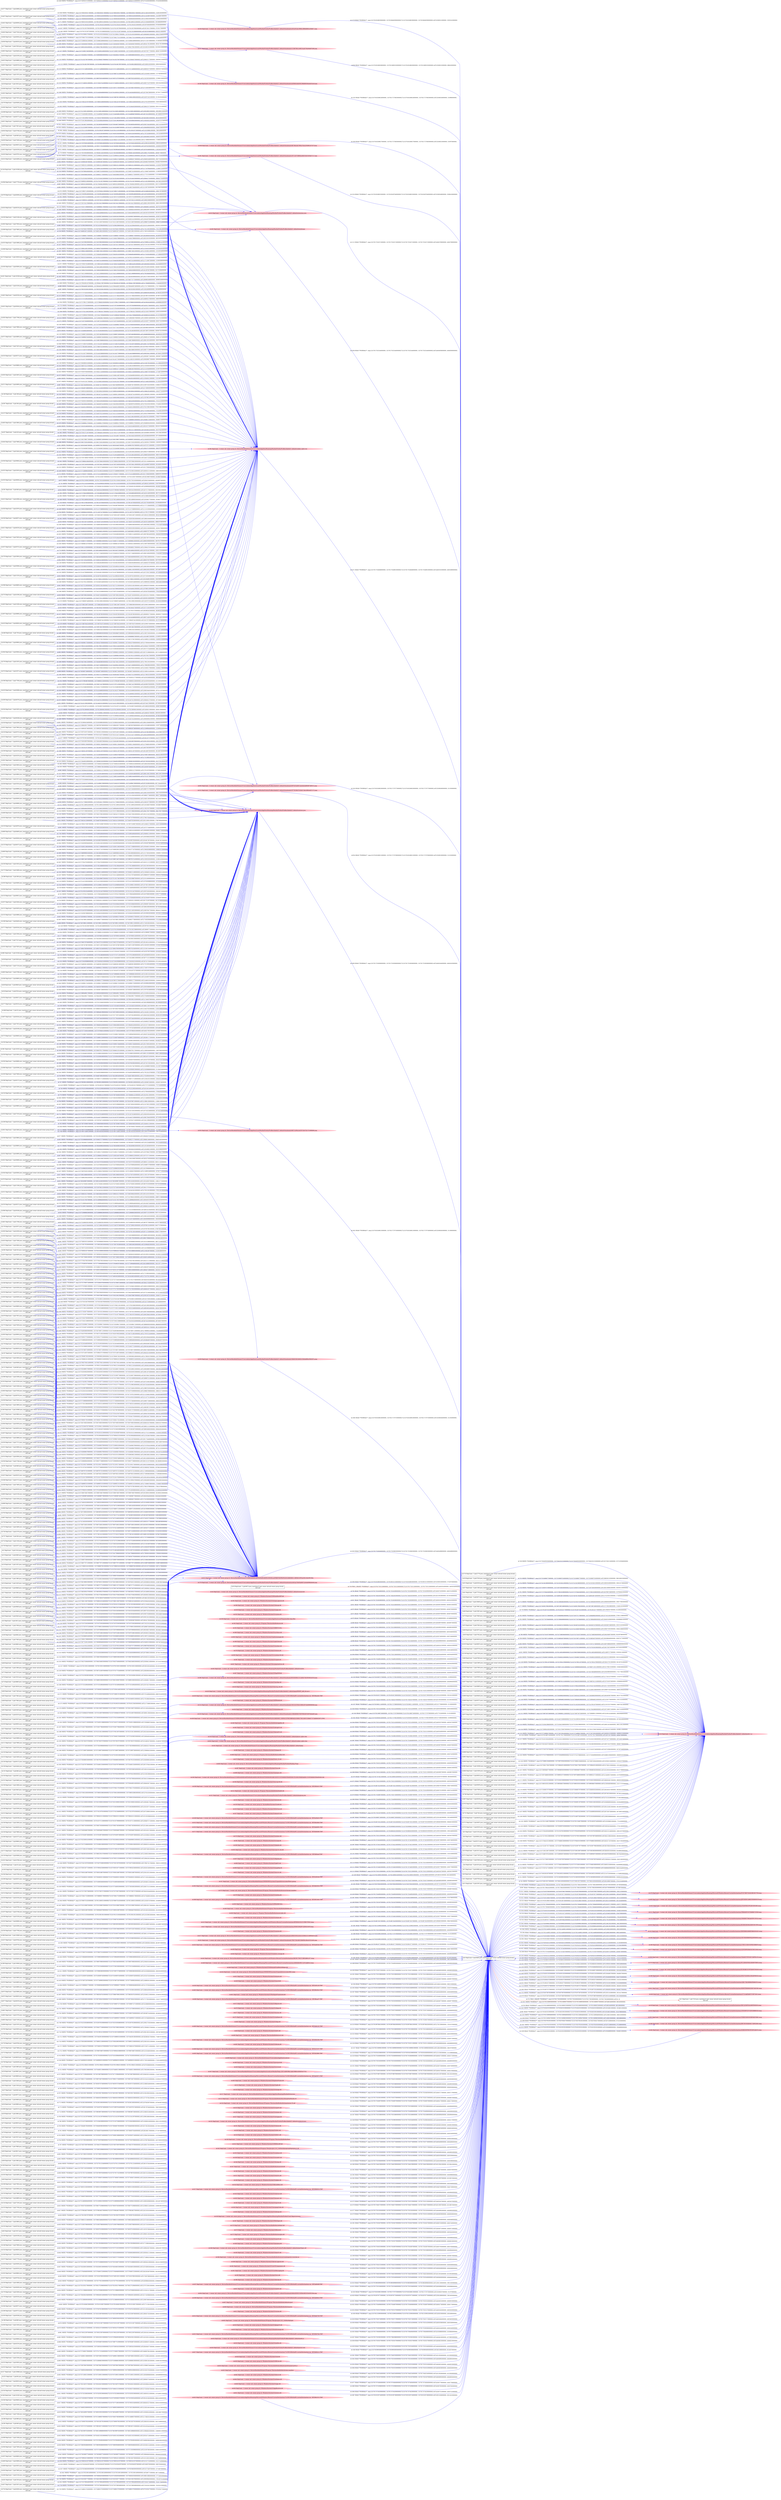 digraph  {
rankdir=LR
"0"[color=black,label="id:0 HopCount: 0 pid:9480 proc_starttime:0 cmd: owner uid:null owner group id:null,\n null null", shape=box,style=solid];
"1"[color=black,label="id:1 HopCount: 1 pid:7216 proc_starttime:0 cmd: owner uid:null owner group id:null,\n null null", shape=box,style=solid];
"0" -> "1" [id=731,__obj="PROC_CREATE"color=red,label="id:731 PROC_CREATE **NORMAL**  seqs:[1557621758180000000, 1557621758180000000] T:[1557621758180000000, 1557621758180000000] relT:[0, 0]",style=solid];
"332"[color=black,label="id:332 HopCount: -3 pid:2816 proc_starttime:0 cmd: owner uid:null owner group id:null,\n null null", shape=box,style=solid];
"625"[color=pink,label="id:625 HopCount: -2 owner uid: owner group id: /Device/HarddiskVolume2/USERS/ADMIN/APPDATA/ROAMING/MOZILLA/FIREFOX/PROFILES/LXKEHH21.DEFAULT/PLACES.SQLITE-WAL ", shape=oval,style=filled];
"332" -> "625" [id=732,__obj="WRITE"color=blue,label="id:732 WRITE **NORMAL**  seqs:[1557270028777000000, 1557273155268000000] T:[1557270028777000000, 1557273155268000000] relT:[351729403000000, 348602912000000]",style=solid];
"4"[color=black,label="id:4 HopCount: -3 pid:416 proc_starttime:0 cmd: owner uid:null owner group id:null,\n null null", shape=box,style=solid];
"319"[color=pink,label="id:319 HopCount: -2 owner uid: owner group id: /Device/HarddiskVolume2/Users/admin/AppData/Roaming/Mozilla/Firefox/Profiles/lxkehh21.default/prefs-1.js ", shape=oval,style=filled];
"4" -> "319" [id=733,__obj="WRITE"color=blue,label="id:733 WRITE **NORMAL**  seqs:[1557275732831000000, 1557275848188000000] T:[1557275732831000000, 1557275848188000000] relT:[346025349000000, 345909992000000]",style=solid];
"7"[color=black,label="id:7 HopCount: -3 pid:4996 proc_starttime:0 cmd: owner uid:null owner group id:null,\n null null", shape=box,style=solid];
"7" -> "319" [id=734,__obj="WRITE"color=blue,label="id:734 WRITE **NORMAL**  seqs:[1557275074171000000, 1557275204731000000] T:[1557275074171000000, 1557275204731000000] relT:[346684009000000, 346553449000000]",style=solid];
"333"[color=black,label="id:333 HopCount: -3 pid:9936 proc_starttime:0 cmd: owner uid:null owner group id:null,\n null null", shape=box,style=solid];
"333" -> "625" [id=735,__obj="WRITE"color=blue,label="id:735 WRITE **NORMAL**  seqs:[1557612102026000000, 1557616399381000000] T:[1557612102026000000, 1557616399381000000] relT:[9656154000000, 5358799000000]",style=solid];
"183"[color=black,label="id:183 HopCount: -3 pid:7848 proc_starttime:0 cmd: owner uid:null owner group id:null,\n null null", shape=box,style=solid];
"183" -> "625" [id=736,__obj="WRITE"color=blue,label="id:736 WRITE **NORMAL**  seqs:[1557442589240000000, 1557444674982000000] T:[1557442589240000000, 1557444674982000000] relT:[179168940000000, 177083198000000]",style=solid];
"8"[color=black,label="id:8 HopCount: -3 pid:10200 proc_starttime:0 cmd: owner uid:null owner group id:null,\n null null", shape=box,style=solid];
"8" -> "319" [id=737,__obj="WRITE"color=blue,label="id:737 WRITE **NORMAL**  seqs:[1557500285587000000, 1557504249251000000] T:[1557500285587000000, 1557504249251000000] relT:[121472593000000, 117508929000000]",style=solid];
"415"[color=black,label="id:415 HopCount: -3 pid:4396 proc_starttime:0 cmd: owner uid:null owner group id:null,\n null null", shape=box,style=solid];
"415" -> "625" [id=738,__obj="WRITE"color=blue,label="id:738 WRITE **NORMAL**  seqs:[1557601478834000000, 1557601567694000000] T:[1557601478834000000, 1557601567694000000] relT:[20279346000000, 20190486000000]",style=solid];
"204"[color=black,label="id:204 HopCount: -3 pid:6244 proc_starttime:0 cmd: owner uid:null owner group id:null,\n null null", shape=box,style=solid];
"395"[color=pink,label="id:395 HopCount: -2 owner uid: owner group id: /Device/HarddiskVolume2/Users/admin/AppData/Roaming/Mozilla/Firefox/Profiles/lxkehh21.default/cookies.sqlite-wal ", shape=oval,style=filled];
"204" -> "395" [id=739,__obj="WRITE"color=blue,label="id:739 WRITE **NORMAL**  seqs:[1557412460949000000, 1557412460949000000] T:[1557412460949000000, 1557412460949000000] relT:[209297231000000, 209297231000000]",style=solid];
"399"[color=black,label="id:399 HopCount: -3 pid:7680 proc_starttime:0 cmd: owner uid:null owner group id:null,\n null null", shape=box,style=solid];
"399" -> "625" [id=740,__obj="WRITE"color=blue,label="id:740 WRITE **NORMAL**  seqs:[1557446832671000000, 1557449219822000000] T:[1557446832671000000, 1557449219822000000] relT:[174925509000000, 172538358000000]",style=solid];
"11"[color=black,label="id:11 HopCount: -3 pid:9736 proc_starttime:0 cmd: owner uid:null owner group id:null,\n null null", shape=box,style=solid];
"11" -> "319" [id=741,__obj="WRITE"color=blue,label="id:741 WRITE **NORMAL**  seqs:[1557521663592000000, 1557521663895000000] T:[1557521663592000000, 1557521663895000000] relT:[100094588000000, 100094285000000]",style=solid];
"153"[color=black,label="id:153 HopCount: -3 pid:9952 proc_starttime:0 cmd: owner uid:null owner group id:null,\n null null", shape=box,style=solid];
"153" -> "395" [id=742,__obj="WRITE"color=blue,label="id:742 WRITE **NORMAL**  seqs:[1557579781378000000, 1557579826409000000] T:[1557579781378000000, 1557579826409000000] relT:[41976802000000, 41931771000000]",style=solid];
"13"[color=black,label="id:13 HopCount: -3 pid:8628 proc_starttime:0 cmd: owner uid:null owner group id:null,\n null null", shape=box,style=solid];
"13" -> "625" [id=743,__obj="WRITE"color=blue,label="id:743 WRITE **NORMAL**  seqs:[1557414538846000000, 1557417018305000000] T:[1557414538846000000, 1557417018305000000] relT:[207219334000000, 204739875000000]",style=solid];
"350"[color=black,label="id:350 HopCount: -3 pid:2876 proc_starttime:0 cmd: owner uid:null owner group id:null,\n null null", shape=box,style=solid];
"350" -> "395" [id=744,__obj="WRITE"color=blue,label="id:744 WRITE **NORMAL**  seqs:[1557504586796000000, 1557509018300000000] T:[1557504586796000000, 1557509018300000000] relT:[117171384000000, 112739880000000]",style=solid];
"15"[color=black,label="id:15 HopCount: -3 pid:4192 proc_starttime:0 cmd: owner uid:null owner group id:null,\n null null", shape=box,style=solid];
"15" -> "319" [id=745,__obj="WRITE"color=blue,label="id:745 WRITE **NORMAL**  seqs:[1557536219273000000, 1557584142656000000] T:[1557536219273000000, 1557584142656000000] relT:[85538907000000, 37615524000000]",style=solid];
"17"[color=black,label="id:17 HopCount: -3 pid:3700 proc_starttime:0 cmd: owner uid:null owner group id:null,\n null null", shape=box,style=solid];
"17" -> "395" [id=746,__obj="WRITE"color=blue,label="id:746 WRITE **NORMAL**  seqs:[1557269352855000000, 1557269427961000000] T:[1557269352855000000, 1557269427961000000] relT:[352405325000000, 352330219000000]",style=solid];
"186"[color=black,label="id:186 HopCount: -3 pid:6112 proc_starttime:0 cmd: owner uid:null owner group id:null,\n null null", shape=box,style=solid];
"186" -> "625" [id=747,__obj="WRITE"color=blue,label="id:747 WRITE **NORMAL**  seqs:[1557605901506000000, 1557605901506000000] T:[1557605901506000000, 1557605901506000000] relT:[15856674000000, 15856674000000]",style=solid];
"728"[color=black,label="id:728 HopCount: -3 pid:8436 proc_starttime:0 cmd: owner uid:null owner group id:null,\n null null", shape=box,style=solid];
"728" -> "625" [id=748,__obj="WRITE"color=blue,label="id:748 WRITE **NORMAL**  seqs:[1557449906331000000, 1557449906331000000] T:[1557449906331000000, 1557449906331000000] relT:[171851849000000, 171851849000000]",style=solid];
"710"[color=black,label="id:710 HopCount: -3 pid:2776 proc_starttime:0 cmd: owner uid:null owner group id:null,\n null null", shape=box,style=solid];
"710" -> "319" [id=749,__obj="WRITE"color=blue,label="id:749 WRITE **NORMAL**  seqs:[1557264495056000000, 1557264535222000000] T:[1557264495056000000, 1557264535222000000] relT:[357263124000000, 357222958000000]",style=solid];
"207"[color=black,label="id:207 HopCount: -3 pid:5584 proc_starttime:0 cmd: owner uid:null owner group id:null,\n null null", shape=box,style=solid];
"207" -> "395" [id=750,__obj="WRITE"color=blue,label="id:750 WRITE **NORMAL**  seqs:[1557330032783000000, 1557330050511000000] T:[1557330032783000000, 1557330050511000000] relT:[291725397000000, 291707669000000]",style=solid];
"22"[color=black,label="id:22 HopCount: -3 pid:2480 proc_starttime:0 cmd: owner uid:null owner group id:null,\n null null", shape=box,style=solid];
"22" -> "625" [id=751,__obj="WRITE"color=blue,label="id:751 WRITE **NORMAL**  seqs:[1557611994312000000, 1557611994312000000] T:[1557611994312000000, 1557611994312000000] relT:[9763868000000, 9763868000000]",style=solid];
"26"[color=black,label="id:26 HopCount: -3 pid:9992 proc_starttime:0 cmd: owner uid:null owner group id:null,\n null null", shape=box,style=solid];
"26" -> "625" [id=752,__obj="WRITE"color=blue,label="id:752 WRITE **NORMAL**  seqs:[1557544831198000000, 1557544831198000000] T:[1557544831198000000, 1557544831198000000] relT:[76926982000000, 76926982000000]",style=solid];
"29"[color=black,label="id:29 HopCount: -3 pid:3756 proc_starttime:0 cmd: owner uid:null owner group id:null,\n null null", shape=box,style=solid];
"29" -> "319" [id=753,__obj="WRITE"color=blue,label="id:753 WRITE **NORMAL**  seqs:[1557253496077000000, 1557253608755000000] T:[1557253496077000000, 1557253608755000000] relT:[368262103000000, 368149425000000]",style=solid];
"32"[color=black,label="id:32 HopCount: -3 pid:6228 proc_starttime:0 cmd: owner uid:null owner group id:null,\n null null", shape=box,style=solid];
"32" -> "319" [id=754,__obj="WRITE"color=blue,label="id:754 WRITE **NORMAL**  seqs:[1557413423800000000, 1557413533451000000] T:[1557413423800000000, 1557413533451000000] relT:[208334380000000, 208224729000000]",style=solid];
"411"[color=black,label="id:411 HopCount: -3 pid:8220 proc_starttime:0 cmd: owner uid:null owner group id:null,\n null null", shape=box,style=solid];
"411" -> "625" [id=755,__obj="WRITE"color=blue,label="id:755 WRITE **NORMAL**  seqs:[1557434950203000000, 1557446584851000000] T:[1557434950203000000, 1557446584851000000] relT:[186807977000000, 175173329000000]",style=solid];
"303"[color=black,label="id:303 HopCount: -3 pid:5260 proc_starttime:0 cmd: owner uid:null owner group id:null,\n null null", shape=box,style=solid];
"303" -> "625" [id=756,__obj="WRITE"color=blue,label="id:756 WRITE **NORMAL**  seqs:[1557615529926000000, 1557615529926000000] T:[1557615529926000000, 1557615529926000000] relT:[6228254000000, 6228254000000]",style=solid];
"36"[color=black,label="id:36 HopCount: -3 pid:9808 proc_starttime:0 cmd: owner uid:null owner group id:null,\n null null", shape=box,style=solid];
"36" -> "625" [id=757,__obj="WRITE"color=blue,label="id:757 WRITE **NORMAL**  seqs:[1557417129949000000, 1557447490788000000] T:[1557417129949000000, 1557447490788000000] relT:[204628231000000, 174267392000000]",style=solid];
"37"[color=black,label="id:37 HopCount: -3 pid:1180 proc_starttime:0 cmd: owner uid:null owner group id:null,\n null null", shape=box,style=solid];
"37" -> "319" [id=758,__obj="WRITE"color=blue,label="id:758 WRITE **NORMAL**  seqs:[1557259597378000000, 1557259756030000000] T:[1557259597378000000, 1557259756030000000] relT:[362160802000000, 362002150000000]",style=solid];
"34"[color=black,label="id:34 HopCount: -2 pid:9672 proc_starttime:0 cmd: owner uid:null owner group id:null,\n null null", shape=box,style=solid];
"34" -> "0" [id=759,__obj="PROC_CREATE"color=red,label="id:759 PROC_CREATE **NORMAL**  seqs:[1557617353126000000, 1557617353126000000] T:[1557617353126000000, 1557617353126000000] relT:[4405054000000, 4405054000000]",style=solid];
"40"[color=black,label="id:40 HopCount: -3 pid:3268 proc_starttime:0 cmd: owner uid:null owner group id:null,\n null null", shape=box,style=solid];
"40" -> "625" [id=760,__obj="WRITE"color=blue,label="id:760 WRITE **NORMAL**  seqs:[1557306217164000000, 1557306754073000000] T:[1557306217164000000, 1557306754073000000] relT:[315541016000000, 315004107000000]",style=solid];
"41"[color=black,label="id:41 HopCount: -3 pid:7776 proc_starttime:0 cmd: owner uid:null owner group id:null,\n null null", shape=box,style=solid];
"41" -> "319" [id=761,__obj="WRITE"color=blue,label="id:761 WRITE **NORMAL**  seqs:[1557273764434000000, 1557273853538000000] T:[1557273764434000000, 1557273853538000000] relT:[347993746000000, 347904642000000]",style=solid];
"39"[color=pink,label="id:39 HopCount: -2 owner uid: owner group id: /Device/HarddiskVolume2/Users/admin/AppData/Roaming/Microsoft/Windows/Recent/CustomDestinations/ZHU1JCKFFQLQ99TPMZSN.temp ", shape=oval,style=filled];
"39" -> "0" [id=762,__obj="READ"color=blue,label="id:762 READ **NORMAL**  seqs:[1557621689936000000, 1557621690022000000] T:[1557621689936000000, 1557621690022000000] relT:[68244000000, 68158000000]",style=solid];
"45"[color=black,label="id:45 HopCount: -3 pid:1536 proc_starttime:0 cmd: owner uid:null owner group id:null,\n null null", shape=box,style=solid];
"45" -> "625" [id=763,__obj="WRITE"color=blue,label="id:763 WRITE **NORMAL**  seqs:[1557402874734000000, 1557402874734000000] T:[1557402874734000000, 1557402874734000000] relT:[218883446000000, 218883446000000]",style=solid];
"46"[color=black,label="id:46 HopCount: -3 pid:8472 proc_starttime:0 cmd: owner uid:null owner group id:null,\n null null", shape=box,style=solid];
"46" -> "319" [id=764,__obj="WRITE"color=blue,label="id:764 WRITE **NORMAL**  seqs:[1557447627858000000, 1557449918875000000] T:[1557447627858000000, 1557449918875000000] relT:[174130322000000, 171839305000000]",style=solid];
"44"[color=pink,label="id:44 HopCount: -2 owner uid: owner group id: /Device/HarddiskVolume2/Users/admin/AppData/Roaming/Mozilla/Firefox/Profiles/lxkehh21.default/secmod.db ", shape=oval,style=filled];
"44" -> "0" [id=765,__obj="READ"color=blue,label="id:765 READ **NORMAL**  seqs:[1557617353438000000, 1557617353439000000] T:[1557617353438000000, 1557617353439000000] relT:[4404742000000, 4404741000000]",style=solid];
"47"[color=black,label="id:47 HopCount: -3 pid:640 proc_starttime:0 cmd: owner uid:null owner group id:null,\n null null", shape=box,style=solid];
"47" -> "625" [id=766,__obj="WRITE"color=blue,label="id:766 WRITE **NORMAL**  seqs:[1557590912593000000, 1557590912643000000] T:[1557590912593000000, 1557590912643000000] relT:[30845587000000, 30845537000000]",style=solid];
"50"[color=black,label="id:50 HopCount: -3 pid:6972 proc_starttime:0 cmd: owner uid:null owner group id:null,\n null null", shape=box,style=solid];
"50" -> "625" [id=767,__obj="WRITE"color=blue,label="id:767 WRITE **NORMAL**  seqs:[1557402339178000000, 1557402339178000000] T:[1557402339178000000, 1557402339178000000] relT:[219419002000000, 219419002000000]",style=solid];
"350" -> "625" [id=768,__obj="WRITE"color=blue,label="id:768 WRITE **NORMAL**  seqs:[1557508966453000000, 1557511607557000000] T:[1557508966453000000, 1557511607557000000] relT:[112791727000000, 110150623000000]",style=solid];
"52"[color=black,label="id:52 HopCount: -3 pid:9468 proc_starttime:0 cmd: owner uid:null owner group id:null,\n null null", shape=box,style=solid];
"52" -> "625" [id=769,__obj="WRITE"color=blue,label="id:769 WRITE **NORMAL**  seqs:[1557484050239000000, 1557484050239000000] T:[1557484050239000000, 1557484050239000000] relT:[137707941000000, 137707941000000]",style=solid];
"337"[color=black,label="id:337 HopCount: -3 pid:8752 proc_starttime:0 cmd: owner uid:null owner group id:null,\n null null", shape=box,style=solid];
"337" -> "625" [id=770,__obj="WRITE"color=blue,label="id:770 WRITE **NORMAL**  seqs:[1557491056723000000, 1557495546845000000] T:[1557491056723000000, 1557495546845000000] relT:[130701457000000, 126211335000000]",style=solid];
"447"[color=black,label="id:447 HopCount: -3 pid:2972 proc_starttime:0 cmd: owner uid:null owner group id:null,\n null null", shape=box,style=solid];
"447" -> "625" [id=771,__obj="WRITE"color=blue,label="id:771 WRITE **NORMAL**  seqs:[1557600253331000000, 1557601499331000000] T:[1557600253331000000, 1557601499331000000] relT:[21504849000000, 20258849000000]",style=solid];
"56"[color=black,label="id:56 HopCount: -3 pid:9096 proc_starttime:0 cmd: owner uid:null owner group id:null,\n null null", shape=box,style=solid];
"56" -> "625" [id=772,__obj="WRITE"color=blue,label="id:772 WRITE **NORMAL**  seqs:[1557453815083000000, 1557453815083000000] T:[1557453815083000000, 1557453815083000000] relT:[167943097000000, 167943097000000]",style=solid];
"280"[color=black,label="id:280 HopCount: -3 pid:9152 proc_starttime:0 cmd: owner uid:null owner group id:null,\n null null", shape=box,style=solid];
"280" -> "625" [id=773,__obj="WRITE"color=blue,label="id:773 WRITE **NORMAL**  seqs:[1557539970540000000, 1557542670574000000] T:[1557539970540000000, 1557542670574000000] relT:[81787640000000, 79087606000000]",style=solid];
"59"[color=black,label="id:59 HopCount: -3 pid:2684 proc_starttime:0 cmd: owner uid:null owner group id:null,\n null null", shape=box,style=solid];
"59" -> "625" [id=774,__obj="WRITE"color=blue,label="id:774 WRITE **NORMAL**  seqs:[1557393154644000000, 1557396398728000000] T:[1557393154644000000, 1557396398728000000] relT:[228603536000000, 225359452000000]",style=solid];
"60"[color=black,label="id:60 HopCount: -3 pid:10000 proc_starttime:0 cmd: owner uid:null owner group id:null,\n null null", shape=box,style=solid];
"60" -> "319" [id=775,__obj="WRITE"color=blue,label="id:775 WRITE **NORMAL**  seqs:[1557413353732000000, 1557413380485000000] T:[1557413353732000000, 1557413380485000000] relT:[208404448000000, 208377695000000]",style=solid];
"216"[color=black,label="id:216 HopCount: -3 pid:4384 proc_starttime:0 cmd: owner uid:null owner group id:null,\n null null", shape=box,style=solid];
"216" -> "625" [id=776,__obj="WRITE"color=blue,label="id:776 WRITE **NORMAL**  seqs:[1557587564062000000, 1557594684141000000] T:[1557587564062000000, 1557594684141000000] relT:[34194118000000, 27074039000000]",style=solid];
"62"[color=black,label="id:62 HopCount: -3 pid:7892 proc_starttime:0 cmd: owner uid:null owner group id:null,\n null null", shape=box,style=solid];
"62" -> "319" [id=777,__obj="WRITE"color=blue,label="id:777 WRITE **NORMAL**  seqs:[1557450057982000000, 1557497296748000000] T:[1557450057982000000, 1557497296748000000] relT:[171700198000000, 124461432000000]",style=solid];
"66"[color=black,label="id:66 HopCount: -3 pid:2392 proc_starttime:0 cmd: owner uid:null owner group id:null,\n null null", shape=box,style=solid];
"66" -> "319" [id=778,__obj="WRITE"color=blue,label="id:778 WRITE **NORMAL**  seqs:[1557614075553000000, 1557615614277000000] T:[1557614075553000000, 1557615614277000000] relT:[7682627000000, 6143903000000]",style=solid];
"420"[color=black,label="id:420 HopCount: -3 pid:9792 proc_starttime:0 cmd: owner uid:null owner group id:null,\n null null", shape=box,style=solid];
"420" -> "625" [id=779,__obj="WRITE"color=blue,label="id:779 WRITE **NORMAL**  seqs:[1557591936389000000, 1557604821402000000] T:[1557591936389000000, 1557604821402000000] relT:[29821791000000, 16936778000000]",style=solid];
"65"[color=black,label="id:65 HopCount: -3 pid:7372 proc_starttime:0 cmd: owner uid:null owner group id:null,\n null null", shape=box,style=solid];
"65" -> "625" [id=780,__obj="WRITE"color=blue,label="id:780 WRITE **NORMAL**  seqs:[1557512141297000000, 1557512141297000000] T:[1557512141297000000, 1557512141297000000] relT:[109616883000000, 109616883000000]",style=solid];
"296"[color=black,label="id:296 HopCount: -3 pid:8660 proc_starttime:0 cmd: owner uid:null owner group id:null,\n null null", shape=box,style=solid];
"296" -> "625" [id=781,__obj="WRITE"color=blue,label="id:781 WRITE **NORMAL**  seqs:[1557423789050000000, 1557433344941000000] T:[1557423789050000000, 1557433344941000000] relT:[197969130000000, 188413239000000]",style=solid];
"70"[color=black,label="id:70 HopCount: -3 pid:7648 proc_starttime:0 cmd: owner uid:null owner group id:null,\n null null", shape=box,style=solid];
"70" -> "319" [id=782,__obj="WRITE"color=blue,label="id:782 WRITE **NORMAL**  seqs:[1557250737178000000, 1557250846982000000] T:[1557250737178000000, 1557250846982000000] relT:[371021002000000, 370911198000000]",style=solid];
"274"[color=black,label="id:274 HopCount: -3 pid:4196 proc_starttime:0 cmd: owner uid:null owner group id:null,\n null null", shape=box,style=solid];
"274" -> "625" [id=783,__obj="WRITE"color=blue,label="id:783 WRITE **NORMAL**  seqs:[1557339756744000000, 1557342373311000000] T:[1557339756744000000, 1557342373311000000] relT:[282001436000000, 279384869000000]",style=solid];
"484"[color=black,label="id:484 HopCount: -3 pid:4872 proc_starttime:0 cmd: owner uid:null owner group id:null,\n null null", shape=box,style=solid];
"484" -> "625" [id=784,__obj="WRITE"color=blue,label="id:784 WRITE **NORMAL**  seqs:[1557501876871000000, 1557501876871000000] T:[1557501876871000000, 1557501876871000000] relT:[119881309000000, 119881309000000]",style=solid];
"73"[color=black,label="id:73 HopCount: -3 pid:5052 proc_starttime:0 cmd: owner uid:null owner group id:null,\n null null", shape=box,style=solid];
"73" -> "319" [id=785,__obj="WRITE"color=blue,label="id:785 WRITE **NORMAL**  seqs:[1557257733784000000, 1557257869499000000] T:[1557257733784000000, 1557257869499000000] relT:[364024396000000, 363888681000000]",style=solid];
"75"[color=black,label="id:75 HopCount: -3 pid:8920 proc_starttime:0 cmd: owner uid:null owner group id:null,\n null null", shape=box,style=solid];
"75" -> "625" [id=786,__obj="WRITE"color=blue,label="id:786 WRITE **NORMAL**  seqs:[1557521672680000000, 1557525845989000000] T:[1557521672680000000, 1557525845989000000] relT:[100085500000000, 95912191000000]",style=solid];
"25"[color=black,label="id:25 HopCount: -3 pid:5784 proc_starttime:0 cmd: owner uid:null owner group id:null,\n null null", shape=box,style=solid];
"25" -> "319" [id=787,__obj="WRITE"color=blue,label="id:787 WRITE **NORMAL**  seqs:[1557262497432000000, 1557262626747000000] T:[1557262497432000000, 1557262626747000000] relT:[359260748000000, 359131433000000]",style=solid];
"375"[color=black,label="id:375 HopCount: -3 pid:9960 proc_starttime:0 cmd: owner uid:null owner group id:null,\n null null", shape=box,style=solid];
"375" -> "625" [id=788,__obj="WRITE"color=blue,label="id:788 WRITE **NORMAL**  seqs:[1557407020410000000, 1557407020410000000] T:[1557407020410000000, 1557407020410000000] relT:[214737770000000, 214737770000000]",style=solid];
"410"[color=black,label="id:410 HopCount: -3 pid:8004 proc_starttime:0 cmd: owner uid:null owner group id:null,\n null null", shape=box,style=solid];
"410" -> "625" [id=789,__obj="WRITE"color=blue,label="id:789 WRITE **NORMAL**  seqs:[1557586333352000000, 1557590748378000000] T:[1557586333352000000, 1557590748378000000] relT:[35424828000000, 31009802000000]",style=solid];
"78"[color=black,label="id:78 HopCount: -3 pid:2216 proc_starttime:0 cmd: owner uid:null owner group id:null,\n null null", shape=box,style=solid];
"78" -> "625" [id=790,__obj="WRITE"color=blue,label="id:790 WRITE **NORMAL**  seqs:[1557264465785000000, 1557264465962000000] T:[1557264465785000000, 1557264465962000000] relT:[357292395000000, 357292218000000]",style=solid];
"79"[color=black,label="id:79 HopCount: -3 pid:8624 proc_starttime:0 cmd: owner uid:null owner group id:null,\n null null", shape=box,style=solid];
"79" -> "625" [id=791,__obj="WRITE"color=blue,label="id:791 WRITE **NORMAL**  seqs:[1557536190010000000, 1557584037444000000] T:[1557536190010000000, 1557584037444000000] relT:[85568170000000, 37720736000000]",style=solid];
"81"[color=black,label="id:81 HopCount: -3 pid:3552 proc_starttime:0 cmd: owner uid:null owner group id:null,\n null null", shape=box,style=solid];
"81" -> "625" [id=792,__obj="WRITE"color=blue,label="id:792 WRITE **NORMAL**  seqs:[1557500815898000000, 1557502959714000000] T:[1557500815898000000, 1557502959714000000] relT:[120942282000000, 118798466000000]",style=solid];
"169"[color=black,label="id:169 HopCount: -3 pid:3516 proc_starttime:0 cmd: owner uid:null owner group id:null,\n null null", shape=box,style=solid];
"169" -> "625" [id=793,__obj="WRITE"color=blue,label="id:793 WRITE **NORMAL**  seqs:[1557587293667000000, 1557588493685000000] T:[1557587293667000000, 1557588493685000000] relT:[34464513000000, 33264495000000]",style=solid];
"87"[color=black,label="id:87 HopCount: -3 pid:3748 proc_starttime:0 cmd: owner uid:null owner group id:null,\n null null", shape=box,style=solid];
"87" -> "625" [id=794,__obj="WRITE"color=blue,label="id:794 WRITE **NORMAL**  seqs:[1557473790196000000, 1557477029788000000] T:[1557473790196000000, 1557477029788000000] relT:[147967984000000, 144728392000000]",style=solid];
"144"[color=black,label="id:144 HopCount: -3 pid:10208 proc_starttime:0 cmd: owner uid:null owner group id:null,\n null null", shape=box,style=solid];
"144" -> "625" [id=795,__obj="WRITE"color=blue,label="id:795 WRITE **NORMAL**  seqs:[1557504036862000000, 1557508602175000000] T:[1557504036862000000, 1557508602175000000] relT:[117721318000000, 113156005000000]",style=solid];
"89"[color=black,label="id:89 HopCount: -3 pid:5072 proc_starttime:0 cmd: owner uid:null owner group id:null,\n null null", shape=box,style=solid];
"89" -> "319" [id=796,__obj="WRITE"color=blue,label="id:796 WRITE **NORMAL**  seqs:[1557413284878000000, 1557413306292000000] T:[1557413284878000000, 1557413306292000000] relT:[208473302000000, 208451888000000]",style=solid];
"90"[color=black,label="id:90 HopCount: -3 pid:7668 proc_starttime:0 cmd: owner uid:null owner group id:null,\n null null", shape=box,style=solid];
"90" -> "625" [id=797,__obj="WRITE"color=blue,label="id:797 WRITE **NORMAL**  seqs:[1557563730979000000, 1557564270790000000] T:[1557563730979000000, 1557564270790000000] relT:[58027201000000, 57487390000000]",style=solid];
"92"[color=black,label="id:92 HopCount: -3 pid:704 proc_starttime:0 cmd: owner uid:null owner group id:null,\n null null", shape=box,style=solid];
"92" -> "319" [id=798,__obj="WRITE"color=blue,label="id:798 WRITE **NORMAL**  seqs:[1557527553373000000, 1557527588394000000] T:[1557527553373000000, 1557527588394000000] relT:[94204807000000, 94169786000000]",style=solid];
"97"[color=black,label="id:97 HopCount: -3 pid:4916 proc_starttime:0 cmd: owner uid:null owner group id:null,\n null null", shape=box,style=solid];
"97" -> "319" [id=799,__obj="WRITE"color=blue,label="id:799 WRITE **NORMAL**  seqs:[1557255769711000000, 1557255883407000000] T:[1557255769711000000, 1557255883407000000] relT:[365988469000000, 365874773000000]",style=solid];
"93"[color=black,label="id:93 HopCount: -3 pid:9912 proc_starttime:0 cmd: owner uid:null owner group id:null,\n null null", shape=box,style=solid];
"93" -> "625" [id=800,__obj="WRITE"color=blue,label="id:800 WRITE **NORMAL**  seqs:[1557586526986000000, 1557586526986000000] T:[1557586526986000000, 1557586526986000000] relT:[35231194000000, 35231194000000]",style=solid];
"94"[color=black,label="id:94 HopCount: -3 pid:5476 proc_starttime:0 cmd: owner uid:null owner group id:null,\n null null", shape=box,style=solid];
"94" -> "625" [id=801,__obj="WRITE"color=blue,label="id:801 WRITE **NORMAL**  seqs:[1557457596222000000, 1557457596222000000] T:[1557457596222000000, 1557457596222000000] relT:[164161958000000, 164161958000000]",style=solid];
"96"[color=black,label="id:96 HopCount: -3 pid:1984 proc_starttime:0 cmd: owner uid:null owner group id:null,\n null null", shape=box,style=solid];
"96" -> "625" [id=802,__obj="WRITE"color=blue,label="id:802 WRITE **NORMAL**  seqs:[1557481889600000000, 1557481889600000000] T:[1557481889600000000, 1557481889600000000] relT:[139868580000000, 139868580000000]",style=solid];
"338"[color=black,label="id:338 HopCount: -3 pid:3884 proc_starttime:0 cmd: owner uid:null owner group id:null,\n null null", shape=box,style=solid];
"338" -> "625" [id=803,__obj="WRITE"color=blue,label="id:803 WRITE **NORMAL**  seqs:[1557325096684000000, 1557326922717000000] T:[1557325096684000000, 1557326922717000000] relT:[296661496000000, 294835463000000]",style=solid];
"100"[color=black,label="id:100 HopCount: -3 pid:10012 proc_starttime:0 cmd: owner uid:null owner group id:null,\n null null", shape=box,style=solid];
"100" -> "625" [id=804,__obj="WRITE"color=blue,label="id:804 WRITE **NORMAL**  seqs:[1557527011135000000, 1557527011254000000] T:[1557527011135000000, 1557527011254000000] relT:[94747045000000, 94746926000000]",style=solid];
"101"[color=black,label="id:101 HopCount: -3 pid:8108 proc_starttime:0 cmd: owner uid:null owner group id:null,\n null null", shape=box,style=solid];
"101" -> "625" [id=805,__obj="WRITE"color=blue,label="id:805 WRITE **NORMAL**  seqs:[1557292714535000000, 1557293799350000000] T:[1557292714535000000, 1557293799350000000] relT:[329043645000000, 327958830000000]",style=solid];
"102"[color=black,label="id:102 HopCount: -3 pid:6632 proc_starttime:0 cmd: owner uid:null owner group id:null,\n null null", shape=box,style=solid];
"102" -> "319" [id=806,__obj="WRITE"color=blue,label="id:806 WRITE **NORMAL**  seqs:[1557272019316000000, 1557272072174000000] T:[1557272019316000000, 1557272072174000000] relT:[349738864000000, 349686006000000]",style=solid];
"241"[color=black,label="id:241 HopCount: -3 pid:4080 proc_starttime:0 cmd: owner uid:null owner group id:null,\n null null", shape=box,style=solid];
"241" -> "625" [id=807,__obj="WRITE"color=blue,label="id:807 WRITE **NORMAL**  seqs:[1557518032467000000, 1557519668552000000] T:[1557518032467000000, 1557519668552000000] relT:[103725713000000, 102089628000000]",style=solid];
"105"[color=black,label="id:105 HopCount: -3 pid:4480 proc_starttime:0 cmd: owner uid:null owner group id:null,\n null null", shape=box,style=solid];
"105" -> "625" [id=808,__obj="WRITE"color=blue,label="id:808 WRITE **NORMAL**  seqs:[1557317017141000000, 1557320798705000000] T:[1557317017141000000, 1557320798705000000] relT:[304741039000000, 300959475000000]",style=solid];
"106"[color=black,label="id:106 HopCount: -3 pid:9716 proc_starttime:0 cmd: owner uid:null owner group id:null,\n null null", shape=box,style=solid];
"106" -> "319" [id=809,__obj="WRITE"color=blue,label="id:809 WRITE **NORMAL**  seqs:[1557527022306000000, 1557527022619000000] T:[1557527022306000000, 1557527022619000000] relT:[94735874000000, 94735561000000]",style=solid];
"83"[color=black,label="id:83 HopCount: -3 pid:6256 proc_starttime:0 cmd: owner uid:null owner group id:null,\n null null", shape=box,style=solid];
"83" -> "625" [id=810,__obj="WRITE"color=blue,label="id:810 WRITE **NORMAL**  seqs:[1557377495871000000, 1557377495871000000] T:[1557377495871000000, 1557377495871000000] relT:[244262309000000, 244262309000000]",style=solid];
"341"[color=black,label="id:341 HopCount: -3 pid:9068 proc_starttime:0 cmd: owner uid:null owner group id:null,\n null null", shape=box,style=solid];
"341" -> "625" [id=811,__obj="WRITE"color=blue,label="id:811 WRITE **NORMAL**  seqs:[1557535707035000000, 1557535707035000000] T:[1557535707035000000, 1557535707035000000] relT:[86051145000000, 86051145000000]",style=solid];
"424"[color=black,label="id:424 HopCount: -3 pid:6216 proc_starttime:0 cmd: owner uid:null owner group id:null,\n null null", shape=box,style=solid];
"424" -> "625" [id=812,__obj="WRITE"color=blue,label="id:812 WRITE **NORMAL**  seqs:[1557336454998000000, 1557336454998000000] T:[1557336454998000000, 1557336454998000000] relT:[285303182000000, 285303182000000]",style=solid];
"108"[color=black,label="id:108 HopCount: -3 pid:7004 proc_starttime:0 cmd: owner uid:null owner group id:null,\n null null", shape=box,style=solid];
"108" -> "625" [id=813,__obj="WRITE"color=blue,label="id:813 WRITE **NORMAL**  seqs:[1557297036953000000, 1557303514761000000] T:[1557297036953000000, 1557303514761000000] relT:[324721227000000, 318243419000000]",style=solid];
"196"[color=black,label="id:196 HopCount: -3 pid:7780 proc_starttime:0 cmd: owner uid:null owner group id:null,\n null null", shape=box,style=solid];
"196" -> "625" [id=814,__obj="WRITE"color=blue,label="id:814 WRITE **NORMAL**  seqs:[1557579751385000000, 1557584714278000000] T:[1557579751385000000, 1557584714278000000] relT:[42006795000000, 37043902000000]",style=solid];
"249"[color=black,label="id:249 HopCount: -3 pid:6104 proc_starttime:0 cmd: owner uid:null owner group id:null,\n null null", shape=box,style=solid];
"249" -> "625" [id=815,__obj="WRITE"color=blue,label="id:815 WRITE **NORMAL**  seqs:[1557516968292000000, 1557518110225000000] T:[1557516968292000000, 1557518110225000000] relT:[104789888000000, 103647955000000]",style=solid];
"113"[color=black,label="id:113 HopCount: -3 pid:3004 proc_starttime:0 cmd: owner uid:null owner group id:null,\n null null", shape=box,style=solid];
"113" -> "625" [id=816,__obj="WRITE"color=blue,label="id:816 WRITE **NORMAL**  seqs:[1557483515265000000, 1557483515265000000] T:[1557483515265000000, 1557483515265000000] relT:[138242915000000, 138242915000000]",style=solid];
"344"[color=black,label="id:344 HopCount: -3 pid:6384 proc_starttime:0 cmd: owner uid:null owner group id:null,\n null null", shape=box,style=solid];
"344" -> "625" [id=817,__obj="WRITE"color=blue,label="id:817 WRITE **NORMAL**  seqs:[1557509136883000000, 1557513756743000000] T:[1557509136883000000, 1557513756743000000] relT:[112621297000000, 108001437000000]",style=solid];
"116"[color=black,label="id:116 HopCount: -3 pid:7668 proc_starttime:0 cmd: owner uid:null owner group id:null,\n null null", shape=box,style=solid];
"116" -> "625" [id=818,__obj="WRITE"color=blue,label="id:818 WRITE **NORMAL**  seqs:[1557253475379000000, 1557253597483000000] T:[1557253475379000000, 1557253597483000000] relT:[368282801000000, 368160697000000]",style=solid];
"119"[color=black,label="id:119 HopCount: -3 pid:4860 proc_starttime:0 cmd: owner uid:null owner group id:null,\n null null", shape=box,style=solid];
"119" -> "625" [id=819,__obj="WRITE"color=blue,label="id:819 WRITE **NORMAL**  seqs:[1557366697686000000, 1557367779162000000] T:[1557366697686000000, 1557367779162000000] relT:[255060494000000, 253979018000000]",style=solid];
"121"[color=black,label="id:121 HopCount: -3 pid:5620 proc_starttime:0 cmd: owner uid:null owner group id:null,\n null null", shape=box,style=solid];
"121" -> "625" [id=820,__obj="WRITE"color=blue,label="id:820 WRITE **NORMAL**  seqs:[1557521679703000000, 1557525114053000000] T:[1557521679703000000, 1557525114053000000] relT:[100078477000000, 96644127000000]",style=solid];
"476"[color=black,label="id:476 HopCount: -3 pid:10204 proc_starttime:0 cmd: owner uid:null owner group id:null,\n null null", shape=box,style=solid];
"476" -> "625" [id=821,__obj="WRITE"color=blue,label="id:821 WRITE **NORMAL**  seqs:[1557491609873000000, 1557493142405000000] T:[1557491609873000000, 1557493142405000000] relT:[130148307000000, 128615775000000]",style=solid];
"124"[color=black,label="id:124 HopCount: -3 pid:7100 proc_starttime:0 cmd: owner uid:null owner group id:null,\n null null", shape=box,style=solid];
"124" -> "625" [id=822,__obj="WRITE"color=blue,label="id:822 WRITE **NORMAL**  seqs:[1557514808084000000, 1557521609422000000] T:[1557514808084000000, 1557521609422000000] relT:[106950096000000, 100148758000000]",style=solid];
"300"[color=black,label="id:300 HopCount: -3 pid:1108 proc_starttime:0 cmd: owner uid:null owner group id:null,\n null null", shape=box,style=solid];
"300" -> "625" [id=823,__obj="WRITE"color=blue,label="id:823 WRITE **NORMAL**  seqs:[1557527540204000000, 1557529766132000000] T:[1557527540204000000, 1557529766132000000] relT:[94217976000000, 91992048000000]",style=solid];
"251"[color=black,label="id:251 HopCount: -3 pid:8904 proc_starttime:0 cmd: owner uid:null owner group id:null,\n null null", shape=box,style=solid];
"251" -> "625" [id=824,__obj="WRITE"color=blue,label="id:824 WRITE **NORMAL**  seqs:[1557338616157000000, 1557348336645000000] T:[1557338616157000000, 1557348336645000000] relT:[283142023000000, 273421535000000]",style=solid];
"125"[color=black,label="id:125 HopCount: -3 pid:7700 proc_starttime:0 cmd: owner uid:null owner group id:null,\n null null", shape=box,style=solid];
"125" -> "625" [id=825,__obj="WRITE"color=blue,label="id:825 WRITE **NORMAL**  seqs:[1557392075026000000, 1557394775298000000] T:[1557392075026000000, 1557394775298000000] relT:[229683154000000, 226982882000000]",style=solid];
"324"[color=black,label="id:324 HopCount: -3 pid:4296 proc_starttime:0 cmd: owner uid:null owner group id:null,\n null null", shape=box,style=solid];
"324" -> "625" [id=826,__obj="WRITE"color=blue,label="id:826 WRITE **NORMAL**  seqs:[1557513217857000000, 1557515899840000000] T:[1557513217857000000, 1557515899840000000] relT:[108540323000000, 105858340000000]",style=solid];
"127"[color=black,label="id:127 HopCount: -3 pid:9324 proc_starttime:0 cmd: owner uid:null owner group id:null,\n null null", shape=box,style=solid];
"127" -> "625" [id=827,__obj="WRITE"color=blue,label="id:827 WRITE **NORMAL**  seqs:[1557379654827000000, 1557379654827000000] T:[1557379654827000000, 1557379654827000000] relT:[242103353000000, 242103353000000]",style=solid];
"129"[color=black,label="id:129 HopCount: -3 pid:1144 proc_starttime:0 cmd: owner uid:null owner group id:null,\n null null", shape=box,style=solid];
"129" -> "625" [id=828,__obj="WRITE"color=blue,label="id:828 WRITE **NORMAL**  seqs:[1557591394787000000, 1557593937816000000] T:[1557591394787000000, 1557593937816000000] relT:[30363393000000, 27820364000000]",style=solid];
"133"[color=black,label="id:133 HopCount: -3 pid:5884 proc_starttime:0 cmd: owner uid:null owner group id:null,\n null null", shape=box,style=solid];
"133" -> "625" [id=829,__obj="WRITE"color=blue,label="id:829 WRITE **NORMAL**  seqs:[1557398015156000000, 1557398554864000000] T:[1557398015156000000, 1557398554864000000] relT:[223743024000000, 223203316000000]",style=solid];
"135"[color=black,label="id:135 HopCount: -3 pid:8744 proc_starttime:0 cmd: owner uid:null owner group id:null,\n null null", shape=box,style=solid];
"135" -> "625" [id=830,__obj="WRITE"color=blue,label="id:830 WRITE **NORMAL**  seqs:[1557519037980000000, 1557519037980000000] T:[1557519037980000000, 1557519037980000000] relT:[102720200000000, 102720200000000]",style=solid];
"136"[color=black,label="id:136 HopCount: -3 pid:7356 proc_starttime:0 cmd: owner uid:null owner group id:null,\n null null", shape=box,style=solid];
"136" -> "319" [id=831,__obj="WRITE"color=blue,label="id:831 WRITE **NORMAL**  seqs:[1557606760603000000, 1557611495569000000] T:[1557606760603000000, 1557611495569000000] relT:[14997577000000, 10262611000000]",style=solid];
"509"[color=black,label="id:509 HopCount: -3 pid:8376 proc_starttime:0 cmd: owner uid:null owner group id:null,\n null null", shape=box,style=solid];
"509" -> "625" [id=832,__obj="WRITE"color=blue,label="id:832 WRITE **NORMAL**  seqs:[1557414212902000000, 1557414461915000000] T:[1557414212902000000, 1557414461915000000] relT:[207545278000000, 207296265000000]",style=solid];
"233"[color=black,label="id:233 HopCount: -3 pid:8212 proc_starttime:0 cmd: owner uid:null owner group id:null,\n null null", shape=box,style=solid];
"233" -> "625" [id=833,__obj="WRITE"color=blue,label="id:833 WRITE **NORMAL**  seqs:[1557312695756000000, 1557319840829000000] T:[1557312695756000000, 1557319840829000000] relT:[309062424000000, 301917351000000]",style=solid];
"396"[color=black,label="id:396 HopCount: -3 pid:9248 proc_starttime:0 cmd: owner uid:null owner group id:null,\n null null", shape=box,style=solid];
"396" -> "625" [id=834,__obj="WRITE"color=blue,label="id:834 WRITE **NORMAL**  seqs:[1557528686628000000, 1557528686628000000] T:[1557528686628000000, 1557528686628000000] relT:[93071552000000, 93071552000000]",style=solid];
"85"[color=black,label="id:85 HopCount: -3 pid:1012 proc_starttime:0 cmd: owner uid:null owner group id:null,\n null null", shape=box,style=solid];
"85" -> "625" [id=835,__obj="WRITE"color=blue,label="id:835 WRITE **NORMAL**  seqs:[1557482970190000000, 1557482970190000000] T:[1557482970190000000, 1557482970190000000] relT:[138787990000000, 138787990000000]",style=solid];
"86"[color=black,label="id:86 HopCount: -3 pid:6768 proc_starttime:0 cmd: owner uid:null owner group id:null,\n null null", shape=box,style=solid];
"86" -> "319" [id=836,__obj="WRITE"color=blue,label="id:836 WRITE **NORMAL**  seqs:[1557276506072000000, 1557276506322000000] T:[1557276506072000000, 1557276506322000000] relT:[345252108000000, 345251858000000]",style=solid];
"140"[color=black,label="id:140 HopCount: -3 pid:6108 proc_starttime:0 cmd: owner uid:null owner group id:null,\n null null", shape=box,style=solid];
"140" -> "625" [id=837,__obj="WRITE"color=blue,label="id:837 WRITE **NORMAL**  seqs:[1557325126798000000, 1557325126798000000] T:[1557325126798000000, 1557325126798000000] relT:[296631382000000, 296631382000000]",style=solid];
"143"[color=black,label="id:143 HopCount: -3 pid:6948 proc_starttime:0 cmd: owner uid:null owner group id:null,\n null null", shape=box,style=solid];
"143" -> "625" [id=838,__obj="WRITE"color=blue,label="id:838 WRITE **NORMAL**  seqs:[1557414192417000000, 1557414207640000000] T:[1557414192417000000, 1557414207640000000] relT:[207565763000000, 207550540000000]",style=solid];
"146"[color=black,label="id:146 HopCount: -3 pid:7808 proc_starttime:0 cmd: owner uid:null owner group id:null,\n null null", shape=box,style=solid];
"146" -> "625" [id=839,__obj="WRITE"color=blue,label="id:839 WRITE **NORMAL**  seqs:[1557344558521000000, 1557361295098000000] T:[1557344558521000000, 1557361295098000000] relT:[277199659000000, 260463082000000]",style=solid];
"534"[color=black,label="id:534 HopCount: -3 pid:5592 proc_starttime:0 cmd: owner uid:null owner group id:null,\n null null", shape=box,style=solid];
"534" -> "625" [id=840,__obj="WRITE"color=blue,label="id:840 WRITE **NORMAL**  seqs:[1557615875153000000, 1557616066119000000] T:[1557615875153000000, 1557616066119000000] relT:[5883027000000, 5692061000000]",style=solid];
"380"[color=black,label="id:380 HopCount: -3 pid:8248 proc_starttime:0 cmd: owner uid:null owner group id:null,\n null null", shape=box,style=solid];
"380" -> "625" [id=841,__obj="WRITE"color=blue,label="id:841 WRITE **NORMAL**  seqs:[1557323604534000000, 1557325059885000000] T:[1557323604534000000, 1557325059885000000] relT:[298153646000000, 296698295000000]",style=solid];
"154"[color=black,label="id:154 HopCount: -3 pid:9828 proc_starttime:0 cmd: owner uid:null owner group id:null,\n null null", shape=box,style=solid];
"154" -> "625" [id=842,__obj="WRITE"color=blue,label="id:842 WRITE **NORMAL**  seqs:[1557472715323000000, 1557472715323000000] T:[1557472715323000000, 1557472715323000000] relT:[149042857000000, 149042857000000]",style=solid];
"155"[color=black,label="id:155 HopCount: -3 pid:4988 proc_starttime:0 cmd: owner uid:null owner group id:null,\n null null", shape=box,style=solid];
"155" -> "625" [id=843,__obj="WRITE"color=blue,label="id:843 WRITE **NORMAL**  seqs:[1557429369257000000, 1557429369257000000] T:[1557429369257000000, 1557429369257000000] relT:[192388923000000, 192388923000000]",style=solid];
"160"[color=black,label="id:160 HopCount: -3 pid:4384 proc_starttime:0 cmd: owner uid:null owner group id:null,\n null null", shape=box,style=solid];
"160" -> "625" [id=844,__obj="WRITE"color=blue,label="id:844 WRITE **NORMAL**  seqs:[1557282454069000000, 1557285694368000000] T:[1557282454069000000, 1557285694368000000] relT:[339304111000000, 336063812000000]",style=solid];
"157"[color=black,label="id:157 HopCount: -3 pid:7776 proc_starttime:0 cmd: owner uid:null owner group id:null,\n null null", shape=box,style=solid];
"157" -> "625" [id=845,__obj="WRITE"color=blue,label="id:845 WRITE **NORMAL**  seqs:[1557450271755000000, 1557452728786000000] T:[1557450271755000000, 1557452728786000000] relT:[171486425000000, 169029394000000]",style=solid];
"163"[color=black,label="id:163 HopCount: -3 pid:9500 proc_starttime:0 cmd: owner uid:null owner group id:null,\n null null", shape=box,style=solid];
"163" -> "625" [id=846,__obj="WRITE"color=blue,label="id:846 WRITE **NORMAL**  seqs:[1557353194071000000, 1557357516886000000] T:[1557353194071000000, 1557357516886000000] relT:[268564109000000, 264241294000000]",style=solid];
"162"[color=black,label="id:162 HopCount: -3 pid:8320 proc_starttime:0 cmd: owner uid:null owner group id:null,\n null null", shape=box,style=solid];
"162" -> "625" [id=847,__obj="WRITE"color=blue,label="id:847 WRITE **NORMAL**  seqs:[1557454349150000000, 1557454349150000000] T:[1557454349150000000, 1557454349150000000] relT:[167409030000000, 167409030000000]",style=solid];
"165"[color=black,label="id:165 HopCount: -3 pid:6964 proc_starttime:0 cmd: owner uid:null owner group id:null,\n null null", shape=box,style=solid];
"165" -> "625" [id=848,__obj="WRITE"color=blue,label="id:848 WRITE **NORMAL**  seqs:[1557276494683000000, 1557276494722000000] T:[1557276494683000000, 1557276494722000000] relT:[345263497000000, 345263458000000]",style=solid];
"167"[color=black,label="id:167 HopCount: -3 pid:9744 proc_starttime:0 cmd: owner uid:null owner group id:null,\n null null", shape=box,style=solid];
"167" -> "625" [id=849,__obj="WRITE"color=blue,label="id:849 WRITE **NORMAL**  seqs:[1557549150311000000, 1557553470902000000] T:[1557549150311000000, 1557553470902000000] relT:[72607869000000, 68287278000000]",style=solid];
"150"[color=black,label="id:150 HopCount: -3 pid:1688 proc_starttime:0 cmd: owner uid:null owner group id:null,\n null null", shape=box,style=solid];
"150" -> "625" [id=850,__obj="WRITE"color=blue,label="id:850 WRITE **NORMAL**  seqs:[1557557791530000000, 1557557791530000000] T:[1557557791530000000, 1557557791530000000] relT:[63966650000000, 63966650000000]",style=solid];
"465"[color=black,label="id:465 HopCount: -3 pid:736 proc_starttime:0 cmd: owner uid:null owner group id:null,\n null null", shape=box,style=solid];
"465" -> "625" [id=851,__obj="WRITE"color=blue,label="id:851 WRITE **NORMAL**  seqs:[1557515167184000000, 1557515167184000000] T:[1557515167184000000, 1557515167184000000] relT:[106590996000000, 106590996000000]",style=solid];
"173"[color=black,label="id:173 HopCount: -3 pid:9436 proc_starttime:0 cmd: owner uid:null owner group id:null,\n null null", shape=box,style=solid];
"173" -> "625" [id=852,__obj="WRITE"color=blue,label="id:852 WRITE **NORMAL**  seqs:[1557351035179000000, 1557381275296000000] T:[1557351035179000000, 1557381275296000000] relT:[270723001000000, 240482884000000]",style=solid];
"481"[color=black,label="id:481 HopCount: -3 pid:1768 proc_starttime:0 cmd: owner uid:null owner group id:null,\n null null", shape=box,style=solid];
"585"[color=pink,label="id:585 HopCount: -2 owner uid: owner group id: /Device/HarddiskVolume2/Users/admin/AppData/Roaming/Mozilla/Firefox/Profiles/lxkehh21.default/xulstore.json ", shape=oval,style=filled];
"481" -> "585" [id=853,__obj="WRITE"color=blue,label="id:853 WRITE **NORMAL**  seqs:[1557534960391000000, 1557534960391000000] T:[1557534960391000000, 1557534960391000000] relT:[86797789000000, 86797789000000]",style=solid];
"170"[color=black,label="id:170 HopCount: -3 pid:5260 proc_starttime:0 cmd: owner uid:null owner group id:null,\n null null", shape=box,style=solid];
"170" -> "625" [id=854,__obj="WRITE"color=blue,label="id:854 WRITE **NORMAL**  seqs:[1557511596663000000, 1557514703883000000] T:[1557511596663000000, 1557514703883000000] relT:[110161517000000, 107054297000000]",style=solid];
"245"[color=black,label="id:245 HopCount: -3 pid:7028 proc_starttime:0 cmd: owner uid:null owner group id:null,\n null null", shape=box,style=solid];
"245" -> "625" [id=855,__obj="WRITE"color=blue,label="id:855 WRITE **NORMAL**  seqs:[1557340241329000000, 1557344879236000000] T:[1557340241329000000, 1557344879236000000] relT:[281516851000000, 276878944000000]",style=solid];
"174"[color=black,label="id:174 HopCount: -3 pid:10016 proc_starttime:0 cmd: owner uid:null owner group id:null,\n null null", shape=box,style=solid];
"174" -> "585" [id=856,__obj="WRITE"color=blue,label="id:856 WRITE **NORMAL**  seqs:[1557504252326000000, 1557507852102000000] T:[1557504252326000000, 1557507852102000000] relT:[117505854000000, 113906078000000]",style=solid];
"176"[color=black,label="id:176 HopCount: -3 pid:9104 proc_starttime:0 cmd: owner uid:null owner group id:null,\n null null", shape=box,style=solid];
"176" -> "625" [id=857,__obj="WRITE"color=blue,label="id:857 WRITE **NORMAL**  seqs:[1557304594194000000, 1557309456314000000] T:[1557304594194000000, 1557309456314000000] relT:[317163986000000, 312301866000000]",style=solid];
"178"[color=black,label="id:178 HopCount: -3 pid:3672 proc_starttime:0 cmd: owner uid:null owner group id:null,\n null null", shape=box,style=solid];
"178" -> "585" [id=858,__obj="WRITE"color=blue,label="id:858 WRITE **NORMAL**  seqs:[1557534060289000000, 1557534060289000000] T:[1557534060289000000, 1557534060289000000] relT:[87697891000000, 87697891000000]",style=solid];
"180"[color=black,label="id:180 HopCount: -3 pid:9312 proc_starttime:0 cmd: owner uid:null owner group id:null,\n null null", shape=box,style=solid];
"180" -> "625" [id=859,__obj="WRITE"color=blue,label="id:859 WRITE **NORMAL**  seqs:[1557512680095000000, 1557515348482000000] T:[1557512680095000000, 1557515348482000000] relT:[109078085000000, 106409698000000]",style=solid];
"283"[color=black,label="id:283 HopCount: -3 pid:4200 proc_starttime:0 cmd: owner uid:null owner group id:null,\n null null", shape=box,style=solid];
"283" -> "625" [id=860,__obj="WRITE"color=blue,label="id:860 WRITE **NORMAL**  seqs:[1557253478194000000, 1557255817932000000] T:[1557253478194000000, 1557255817932000000] relT:[368279986000000, 365940248000000]",style=solid];
"182"[color=black,label="id:182 HopCount: -3 pid:2532 proc_starttime:0 cmd: owner uid:null owner group id:null,\n null null", shape=box,style=solid];
"182" -> "585" [id=861,__obj="WRITE"color=blue,label="id:861 WRITE **NORMAL**  seqs:[1557586505314000000, 1557593086862000000] T:[1557586505314000000, 1557593086862000000] relT:[35252866000000, 28671318000000]",style=solid];
"184"[color=black,label="id:184 HopCount: -3 pid:9072 proc_starttime:0 cmd: owner uid:null owner group id:null,\n null null", shape=box,style=solid];
"184" -> "625" [id=862,__obj="WRITE"color=blue,label="id:862 WRITE **NORMAL**  seqs:[1557614046239000000, 1557615516927000000] T:[1557614046239000000, 1557615516927000000] relT:[7711941000000, 6241253000000]",style=solid];
"185"[color=black,label="id:185 HopCount: -3 pid:9380 proc_starttime:0 cmd: owner uid:null owner group id:null,\n null null", shape=box,style=solid];
"185" -> "585" [id=863,__obj="WRITE"color=blue,label="id:863 WRITE **NORMAL**  seqs:[1557584143249000000, 1557585168910000000] T:[1557584143249000000, 1557585168910000000] relT:[37614931000000, 36589270000000]",style=solid];
"414"[color=black,label="id:414 HopCount: -3 pid:4408 proc_starttime:0 cmd: owner uid:null owner group id:null,\n null null", shape=box,style=solid];
"414" -> "585" [id=864,__obj="WRITE"color=blue,label="id:864 WRITE **NORMAL**  seqs:[1557329093387000000, 1557329093387000000] T:[1557329093387000000, 1557329093387000000] relT:[292664793000000, 292664793000000]",style=solid];
"433"[color=black,label="id:433 HopCount: -3 pid:7268 proc_starttime:0 cmd: owner uid:null owner group id:null,\n null null", shape=box,style=solid];
"433" -> "625" [id=865,__obj="WRITE"color=blue,label="id:865 WRITE **NORMAL**  seqs:[1557609816573000000, 1557610198992000000] T:[1557609816573000000, 1557610198992000000] relT:[11941607000000, 11559188000000]",style=solid];
"212"[color=black,label="id:212 HopCount: -3 pid:5064 proc_starttime:0 cmd: owner uid:null owner group id:null,\n null null", shape=box,style=solid];
"212" -> "625" [id=866,__obj="WRITE"color=blue,label="id:866 WRITE **NORMAL**  seqs:[1557265726681000000, 1557269392299000000] T:[1557265726681000000, 1557269392299000000] relT:[356031499000000, 352365881000000]",style=solid];
"201"[color=black,label="id:201 HopCount: -3 pid:5528 proc_starttime:0 cmd: owner uid:null owner group id:null,\n null null", shape=box,style=solid];
"201" -> "625" [id=867,__obj="WRITE"color=blue,label="id:867 WRITE **NORMAL**  seqs:[1557603202081000000, 1557603202081000000] T:[1557603202081000000, 1557603202081000000] relT:[18556099000000, 18556099000000]",style=solid];
"188"[color=black,label="id:188 HopCount: -3 pid:8440 proc_starttime:0 cmd: owner uid:null owner group id:null,\n null null", shape=box,style=solid];
"188" -> "625" [id=868,__obj="WRITE"color=blue,label="id:868 WRITE **NORMAL**  seqs:[1557447496115000000, 1557447496115000000] T:[1557447496115000000, 1557447496115000000] relT:[174262065000000, 174262065000000]",style=solid];
"189"[color=black,label="id:189 HopCount: -3 pid:9712 proc_starttime:0 cmd: owner uid:null owner group id:null,\n null null", shape=box,style=solid];
"189" -> "625" [id=869,__obj="WRITE"color=blue,label="id:869 WRITE **NORMAL**  seqs:[1557370476136000000, 1557370476136000000] T:[1557370476136000000, 1557370476136000000] relT:[251282044000000, 251282044000000]",style=solid];
"191"[color=black,label="id:191 HopCount: -3 pid:7820 proc_starttime:0 cmd: owner uid:null owner group id:null,\n null null", shape=box,style=solid];
"191" -> "625" [id=870,__obj="WRITE"color=blue,label="id:870 WRITE **NORMAL**  seqs:[1557496476936000000, 1557499576104000000] T:[1557496476936000000, 1557499576104000000] relT:[125281244000000, 122182076000000]",style=solid];
"193"[color=black,label="id:193 HopCount: -3 pid:9248 proc_starttime:0 cmd: owner uid:null owner group id:null,\n null null", shape=box,style=solid];
"193" -> "625" [id=871,__obj="WRITE"color=blue,label="id:871 WRITE **NORMAL**  seqs:[1557432250978000000, 1557432250978000000] T:[1557432250978000000, 1557432250978000000] relT:[189507202000000, 189507202000000]",style=solid];
"305"[color=black,label="id:305 HopCount: -3 pid:324 proc_starttime:0 cmd: owner uid:null owner group id:null,\n null null", shape=box,style=solid];
"305" -> "625" [id=872,__obj="WRITE"color=blue,label="id:872 WRITE **NORMAL**  seqs:[1557276589297000000, 1557277599469000000] T:[1557276589297000000, 1557277599469000000] relT:[345168883000000, 344158711000000]",style=solid];
"267"[color=black,label="id:267 HopCount: -3 pid:9400 proc_starttime:0 cmd: owner uid:null owner group id:null,\n null null", shape=box,style=solid];
"267" -> "625" [id=873,__obj="WRITE"color=blue,label="id:873 WRITE **NORMAL**  seqs:[1557435311072000000, 1557438552606000000] T:[1557435311072000000, 1557438552606000000] relT:[186447108000000, 183205574000000]",style=solid];
"453"[color=black,label="id:453 HopCount: -3 pid:7668 proc_starttime:0 cmd: owner uid:null owner group id:null,\n null null", shape=box,style=solid];
"453" -> "625" [id=874,__obj="WRITE"color=blue,label="id:874 WRITE **NORMAL**  seqs:[1557446500269000000, 1557455434955000000] T:[1557446500269000000, 1557455434955000000] relT:[175257911000000, 166323225000000]",style=solid];
"198"[color=black,label="id:198 HopCount: -3 pid:800 proc_starttime:0 cmd: owner uid:null owner group id:null,\n null null", shape=box,style=solid];
"198" -> "625" [id=875,__obj="WRITE"color=blue,label="id:875 WRITE **NORMAL**  seqs:[1557460829585000000, 1557460829585000000] T:[1557460829585000000, 1557460829585000000] relT:[160928595000000, 160928595000000]",style=solid];
"200"[color=black,label="id:200 HopCount: -3 pid:1456 proc_starttime:0 cmd: owner uid:null owner group id:null,\n null null", shape=box,style=solid];
"200" -> "625" [id=876,__obj="WRITE"color=blue,label="id:876 WRITE **NORMAL**  seqs:[1557522215877000000, 1557522215877000000] T:[1557522215877000000, 1557522215877000000] relT:[99542303000000, 99542303000000]",style=solid];
"195"[color=black,label="id:195 HopCount: -3 pid:7124 proc_starttime:0 cmd: owner uid:null owner group id:null,\n null null", shape=box,style=solid];
"195" -> "625" [id=877,__obj="WRITE"color=blue,label="id:877 WRITE **NORMAL**  seqs:[1557446290710000000, 1557446964217000000] T:[1557446290710000000, 1557446964217000000] relT:[175467470000000, 174793963000000]",style=solid];
"218"[color=black,label="id:218 HopCount: -3 pid:7996 proc_starttime:0 cmd: owner uid:null owner group id:null,\n null null", shape=box,style=solid];
"218" -> "625" [id=878,__obj="WRITE"color=blue,label="id:878 WRITE **NORMAL**  seqs:[1557254468458000000, 1557257810639000000] T:[1557254468458000000, 1557257810639000000] relT:[367289722000000, 363947541000000]",style=solid];
"206"[color=black,label="id:206 HopCount: -3 pid:5908 proc_starttime:0 cmd: owner uid:null owner group id:null,\n null null", shape=box,style=solid];
"206" -> "625" [id=879,__obj="WRITE"color=blue,label="id:879 WRITE **NORMAL**  seqs:[1557403414753000000, 1557403414753000000] T:[1557403414753000000, 1557403414753000000] relT:[218343427000000, 218343427000000]",style=solid];
"201" -> "585" [id=880,__obj="WRITE"color=blue,label="id:880 WRITE **NORMAL**  seqs:[1557604440874000000, 1557604440874000000] T:[1557604440874000000, 1557604440874000000] relT:[17317306000000, 17317306000000]",style=solid];
"202"[color=black,label="id:202 HopCount: -3 pid:1112 proc_starttime:0 cmd: owner uid:null owner group id:null,\n null null", shape=box,style=solid];
"202" -> "625" [id=881,__obj="WRITE"color=blue,label="id:881 WRITE **NORMAL**  seqs:[1557595223970000000, 1557595223970000000] T:[1557595223970000000, 1557595223970000000] relT:[26534210000000, 26534210000000]",style=solid];
"151"[color=black,label="id:151 HopCount: -3 pid:9908 proc_starttime:0 cmd: owner uid:null owner group id:null,\n null null", shape=box,style=solid];
"151" -> "625" [id=882,__obj="WRITE"color=blue,label="id:882 WRITE **NORMAL**  seqs:[1557478649028000000, 1557482432612000000] T:[1557478649028000000, 1557482432612000000] relT:[143109152000000, 139325568000000]",style=solid];
"328"[color=black,label="id:328 HopCount: -3 pid:3324 proc_starttime:0 cmd: owner uid:null owner group id:null,\n null null", shape=box,style=solid];
"328" -> "625" [id=883,__obj="WRITE"color=blue,label="id:883 WRITE **NORMAL**  seqs:[1557524324446000000, 1557524379000000000] T:[1557524324446000000, 1557524379000000000] relT:[97433734000000, 97379180000000]",style=solid];
"208"[color=black,label="id:208 HopCount: -3 pid:7432 proc_starttime:0 cmd: owner uid:null owner group id:null,\n null null", shape=box,style=solid];
"208" -> "585" [id=884,__obj="WRITE"color=blue,label="id:884 WRITE **NORMAL**  seqs:[1557273853801000000, 1557276667023000000] T:[1557273853801000000, 1557276667023000000] relT:[347904379000000, 345091157000000]",style=solid];
"394"[color=black,label="id:394 HopCount: -3 pid:7776 proc_starttime:0 cmd: owner uid:null owner group id:null,\n null null", shape=box,style=solid];
"394" -> "625" [id=885,__obj="WRITE"color=blue,label="id:885 WRITE **NORMAL**  seqs:[1557409360897000000, 1557416967304000000] T:[1557409360897000000, 1557416967304000000] relT:[212397283000000, 204790876000000]",style=solid];
"505"[color=black,label="id:505 HopCount: -3 pid:5492 proc_starttime:0 cmd: owner uid:null owner group id:null,\n null null", shape=box,style=solid];
"505" -> "625" [id=886,__obj="WRITE"color=blue,label="id:886 WRITE **NORMAL**  seqs:[1557502417769000000, 1557506439106000000] T:[1557502417769000000, 1557506439106000000] relT:[119340411000000, 115319074000000]",style=solid];
"211"[color=black,label="id:211 HopCount: -3 pid:4080 proc_starttime:0 cmd: owner uid:null owner group id:null,\n null null", shape=box,style=solid];
"211" -> "585" [id=887,__obj="WRITE"color=blue,label="id:887 WRITE **NORMAL**  seqs:[1557404784999000000, 1557404873473000000] T:[1557404784999000000, 1557404873473000000] relT:[216973181000000, 216884707000000]",style=solid];
"213"[color=black,label="id:213 HopCount: -3 pid:4216 proc_starttime:0 cmd: owner uid:null owner group id:null,\n null null", shape=box,style=solid];
"213" -> "625" [id=888,__obj="WRITE"color=blue,label="id:888 WRITE **NORMAL**  seqs:[1557286775109000000, 1557287856875000000] T:[1557286775109000000, 1557287856875000000] relT:[334983071000000, 333901305000000]",style=solid];
"215"[color=black,label="id:215 HopCount: -3 pid:8168 proc_starttime:0 cmd: owner uid:null owner group id:null,\n null null", shape=box,style=solid];
"215" -> "585" [id=889,__obj="WRITE"color=blue,label="id:889 WRITE **NORMAL**  seqs:[1557579743348000000, 1557579743348000000] T:[1557579743348000000, 1557579743348000000] relT:[42014832000000, 42014832000000]",style=solid];
"218" -> "585" [id=890,__obj="WRITE"color=blue,label="id:890 WRITE **NORMAL**  seqs:[1557255771622000000, 1557255771622000000] T:[1557255771622000000, 1557255771622000000] relT:[365986558000000, 365986558000000]",style=solid];
"219"[color=black,label="id:219 HopCount: -3 pid:4876 proc_starttime:0 cmd: owner uid:null owner group id:null,\n null null", shape=box,style=solid];
"219" -> "625" [id=891,__obj="WRITE"color=blue,label="id:891 WRITE **NORMAL**  seqs:[1557605020834000000, 1557609330038000000] T:[1557605020834000000, 1557609330038000000] relT:[16737346000000, 12428142000000]",style=solid];
"221"[color=black,label="id:221 HopCount: -3 pid:6168 proc_starttime:0 cmd: owner uid:null owner group id:null,\n null null", shape=box,style=solid];
"221" -> "625" [id=892,__obj="WRITE"color=blue,label="id:892 WRITE **NORMAL**  seqs:[1557538354103000000, 1557538354103000000] T:[1557538354103000000, 1557538354103000000] relT:[83404077000000, 83404077000000]",style=solid];
"222"[color=black,label="id:222 HopCount: -3 pid:1824 proc_starttime:0 cmd: owner uid:null owner group id:null,\n null null", shape=box,style=solid];
"222" -> "625" [id=893,__obj="WRITE"color=blue,label="id:893 WRITE **NORMAL**  seqs:[1557275060279000000, 1557275171554000000] T:[1557275060279000000, 1557275171554000000] relT:[346697901000000, 346586626000000]",style=solid];
"224"[color=black,label="id:224 HopCount: -3 pid:2184 proc_starttime:0 cmd: owner uid:null owner group id:null,\n null null", shape=box,style=solid];
"224" -> "625" [id=894,__obj="WRITE"color=blue,label="id:894 WRITE **NORMAL**  seqs:[1557449651366000000, 1557459749022000000] T:[1557449651366000000, 1557459749022000000] relT:[172106814000000, 162009158000000]",style=solid];
"225"[color=black,label="id:225 HopCount: -3 pid:5856 proc_starttime:0 cmd: owner uid:null owner group id:null,\n null null", shape=box,style=solid];
"225" -> "625" [id=895,__obj="WRITE"color=blue,label="id:895 WRITE **NORMAL**  seqs:[1557518066619000000, 1557518066619000000] T:[1557518066619000000, 1557518066619000000] relT:[103691561000000, 103691561000000]",style=solid];
"367"[color=black,label="id:367 HopCount: -3 pid:264 proc_starttime:0 cmd: owner uid:null owner group id:null,\n null null", shape=box,style=solid];
"367" -> "625" [id=896,__obj="WRITE"color=blue,label="id:896 WRITE **NORMAL**  seqs:[1557345635199000000, 1557345635199000000] T:[1557345635199000000, 1557345635199000000] relT:[276122981000000, 276122981000000]",style=solid];
"147"[color=black,label="id:147 HopCount: -3 pid:4764 proc_starttime:0 cmd: owner uid:null owner group id:null,\n null null", shape=box,style=solid];
"147" -> "625" [id=897,__obj="WRITE"color=blue,label="id:897 WRITE **NORMAL**  seqs:[1557436282048000000, 1557445210810000000] T:[1557436282048000000, 1557445210810000000] relT:[185476132000000, 176547370000000]",style=solid];
"405"[color=black,label="id:405 HopCount: -3 pid:1884 proc_starttime:0 cmd: owner uid:null owner group id:null,\n null null", shape=box,style=solid];
"405" -> "625" [id=898,__obj="WRITE"color=blue,label="id:898 WRITE **NORMAL**  seqs:[1557326202460000000, 1557326202460000000] T:[1557326202460000000, 1557326202460000000] relT:[295555720000000, 295555720000000]",style=solid];
"232"[color=black,label="id:232 HopCount: -3 pid:1956 proc_starttime:0 cmd: owner uid:null owner group id:null,\n null null", shape=box,style=solid];
"232" -> "625" [id=899,__obj="WRITE"color=blue,label="id:899 WRITE **NORMAL**  seqs:[1557500769476000000, 1557500769476000000] T:[1557500769476000000, 1557500769476000000] relT:[120988704000000, 120988704000000]",style=solid];
"217"[color=black,label="id:217 HopCount: -3 pid:10068 proc_starttime:0 cmd: owner uid:null owner group id:null,\n null null", shape=box,style=solid];
"217" -> "625" [id=900,__obj="WRITE"color=blue,label="id:900 WRITE **NORMAL**  seqs:[1557369934398000000, 1557369934398000000] T:[1557369934398000000, 1557369934398000000] relT:[251823782000000, 251823782000000]",style=solid];
"444"[color=black,label="id:444 HopCount: -3 pid:7668 proc_starttime:0 cmd: owner uid:null owner group id:null,\n null null", shape=box,style=solid];
"444" -> "625" [id=901,__obj="WRITE"color=blue,label="id:901 WRITE **NORMAL**  seqs:[1557405034467000000, 1557409937957000000] T:[1557405034467000000, 1557409937957000000] relT:[216723713000000, 211820223000000]",style=solid];
"231"[color=black,label="id:231 HopCount: -3 pid:60 proc_starttime:0 cmd: owner uid:null owner group id:null,\n null null", shape=box,style=solid];
"231" -> "625" [id=902,__obj="WRITE"color=blue,label="id:902 WRITE **NORMAL**  seqs:[1557472169212000000, 1557472169212000000] T:[1557472169212000000, 1557472169212000000] relT:[149588968000000, 149588968000000]",style=solid];
"228"[color=black,label="id:228 HopCount: -3 pid:9624 proc_starttime:0 cmd: owner uid:null owner group id:null,\n null null", shape=box,style=solid];
"228" -> "625" [id=903,__obj="WRITE"color=blue,label="id:903 WRITE **NORMAL**  seqs:[1557332674446000000, 1557334296196000000] T:[1557332674446000000, 1557334296196000000] relT:[289083734000000, 287461984000000]",style=solid];
"230"[color=black,label="id:230 HopCount: -3 pid:3556 proc_starttime:0 cmd: owner uid:null owner group id:null,\n null null", shape=box,style=solid];
"230" -> "585" [id=904,__obj="WRITE"color=blue,label="id:904 WRITE **NORMAL**  seqs:[1557330096109000000, 1557330096109000000] T:[1557330096109000000, 1557330096109000000] relT:[291662071000000, 291662071000000]",style=solid];
"469"[color=black,label="id:469 HopCount: -3 pid:3608 proc_starttime:0 cmd: owner uid:null owner group id:null,\n null null", shape=box,style=solid];
"469" -> "625" [id=905,__obj="WRITE"color=blue,label="id:905 WRITE **NORMAL**  seqs:[1557599542158000000, 1557601582700000000] T:[1557599542158000000, 1557601582700000000] relT:[22216022000000, 20175480000000]",style=solid];
"237"[color=black,label="id:237 HopCount: -3 pid:1396 proc_starttime:0 cmd: owner uid:null owner group id:null,\n null null", shape=box,style=solid];
"237" -> "625" [id=906,__obj="WRITE"color=blue,label="id:906 WRITE **NORMAL**  seqs:[1557301358757000000, 1557302434210000000] T:[1557301358757000000, 1557302434210000000] relT:[320399423000000, 319323970000000]",style=solid];
"394" -> "585" [id=907,__obj="WRITE"color=blue,label="id:907 WRITE **NORMAL**  seqs:[1557409332260000000, 1557417045841000000] T:[1557409332260000000, 1557417045841000000] relT:[212425920000000, 204712339000000]",style=solid];
"234"[color=black,label="id:234 HopCount: -3 pid:8056 proc_starttime:0 cmd: owner uid:null owner group id:null,\n null null", shape=box,style=solid];
"234" -> "625" [id=908,__obj="WRITE"color=blue,label="id:908 WRITE **NORMAL**  seqs:[1557349415133000000, 1557352655728000000] T:[1557349415133000000, 1557352655728000000] relT:[272343047000000, 269102452000000]",style=solid];
"238"[color=black,label="id:238 HopCount: -3 pid:8560 proc_starttime:0 cmd: owner uid:null owner group id:null,\n null null", shape=box,style=solid];
"238" -> "625" [id=909,__obj="WRITE"color=blue,label="id:909 WRITE **NORMAL**  seqs:[1557517738402000000, 1557529244517000000] T:[1557517738402000000, 1557529244517000000] relT:[104019778000000, 92513663000000]",style=solid];
"238" -> "585" [id=910,__obj="WRITE"color=blue,label="id:910 WRITE **NORMAL**  seqs:[1557517746575000000, 1557527635533000000] T:[1557517746575000000, 1557527635533000000] relT:[104011605000000, 94122647000000]",style=solid];
"240"[color=black,label="id:240 HopCount: -3 pid:10192 proc_starttime:0 cmd: owner uid:null owner group id:null,\n null null", shape=box,style=solid];
"240" -> "625" [id=911,__obj="WRITE"color=blue,label="id:911 WRITE **NORMAL**  seqs:[1557473252665000000, 1557474329259000000] T:[1557473252665000000, 1557474329259000000] relT:[148505515000000, 147428921000000]",style=solid];
"420" -> "585" [id=912,__obj="WRITE"color=blue,label="id:912 WRITE **NORMAL**  seqs:[1557592995491000000, 1557600375718000000] T:[1557592995491000000, 1557600375718000000] relT:[28762689000000, 21382462000000]",style=solid];
"178" -> "625" [id=913,__obj="WRITE"color=blue,label="id:913 WRITE **NORMAL**  seqs:[1557534646821000000, 1557537811001000000] T:[1557534646821000000, 1557537811001000000] relT:[87111359000000, 83947179000000]",style=solid];
"245" -> "585" [id=914,__obj="WRITE"color=blue,label="id:914 WRITE **NORMAL**  seqs:[1557341800322000000, 1557344719790000000] T:[1557341800322000000, 1557344719790000000] relT:[279957858000000, 277038390000000]",style=solid];
"246"[color=black,label="id:246 HopCount: -3 pid:9940 proc_starttime:0 cmd: owner uid:null owner group id:null,\n null null", shape=box,style=solid];
"246" -> "625" [id=915,__obj="WRITE"color=blue,label="id:915 WRITE **NORMAL**  seqs:[1557530306337000000, 1557531926544000000] T:[1557530306337000000, 1557531926544000000] relT:[91451843000000, 89831636000000]",style=solid];
"250"[color=black,label="id:250 HopCount: -3 pid:5064 proc_starttime:0 cmd: owner uid:null owner group id:null,\n null null", shape=box,style=solid];
"250" -> "585" [id=916,__obj="WRITE"color=blue,label="id:916 WRITE **NORMAL**  seqs:[1557252644652000000, 1557252686320000000] T:[1557252644652000000, 1557252686320000000] relT:[369113528000000, 369071860000000]",style=solid];
"253"[color=black,label="id:253 HopCount: -3 pid:5340 proc_starttime:0 cmd: owner uid:null owner group id:null,\n null null", shape=box,style=solid];
"253" -> "625" [id=917,__obj="WRITE"color=blue,label="id:917 WRITE **NORMAL**  seqs:[1557257714953000000, 1557257835254000000] T:[1557257714953000000, 1557257835254000000] relT:[364043227000000, 363922926000000]",style=solid];
"255"[color=black,label="id:255 HopCount: -3 pid:5500 proc_starttime:0 cmd: owner uid:null owner group id:null,\n null null", shape=box,style=solid];
"255" -> "625" [id=918,__obj="WRITE"color=blue,label="id:918 WRITE **NORMAL**  seqs:[1557468932689000000, 1557471631384000000] T:[1557468932689000000, 1557471631384000000] relT:[152825491000000, 150126796000000]",style=solid];
"257"[color=black,label="id:257 HopCount: -3 pid:7248 proc_starttime:0 cmd: owner uid:null owner group id:null,\n null null", shape=box,style=solid];
"257" -> "625" [id=919,__obj="WRITE"color=blue,label="id:919 WRITE **NORMAL**  seqs:[1557462449937000000, 1557463529353000000] T:[1557462449937000000, 1557463529353000000] relT:[159308243000000, 158228827000000]",style=solid];
"248"[color=black,label="id:248 HopCount: -3 pid:5092 proc_starttime:0 cmd: owner uid:null owner group id:null,\n null null", shape=box,style=solid];
"248" -> "625" [id=920,__obj="WRITE"color=blue,label="id:920 WRITE **NORMAL**  seqs:[1557571831256000000, 1557585253480000000] T:[1557571831256000000, 1557585253480000000] relT:[49926924000000, 36504700000000]",style=solid];
"481" -> "625" [id=921,__obj="WRITE"color=blue,label="id:921 WRITE **NORMAL**  seqs:[1557534076766000000, 1557537280610000000] T:[1557534076766000000, 1557537280610000000] relT:[87681414000000, 84477570000000]",style=solid];
"260"[color=black,label="id:260 HopCount: -3 pid:968 proc_starttime:0 cmd: owner uid:null owner group id:null,\n null null", shape=box,style=solid];
"260" -> "625" [id=922,__obj="WRITE"color=blue,label="id:922 WRITE **NORMAL**  seqs:[1557504273828000000, 1557511466927000000] T:[1557504273828000000, 1557511466927000000] relT:[117484352000000, 110291253000000]",style=solid];
"265"[color=black,label="id:265 HopCount: -3 pid:640 proc_starttime:0 cmd: owner uid:null owner group id:null,\n null null", shape=box,style=solid];
"265" -> "625" [id=923,__obj="WRITE"color=blue,label="id:923 WRITE **NORMAL**  seqs:[1557590937855000000, 1557591282791000000] T:[1557590937855000000, 1557591282791000000] relT:[30820325000000, 30475389000000]",style=solid];
"261"[color=black,label="id:261 HopCount: -3 pid:940 proc_starttime:0 cmd: owner uid:null owner group id:null,\n null null", shape=box,style=solid];
"261" -> "585" [id=924,__obj="WRITE"color=blue,label="id:924 WRITE **NORMAL**  seqs:[1557578036474000000, 1557583554239000000] T:[1557578036474000000, 1557583554239000000] relT:[43721706000000, 38203941000000]",style=solid];
"264"[color=black,label="id:264 HopCount: -3 pid:7828 proc_starttime:0 cmd: owner uid:null owner group id:null,\n null null", shape=box,style=solid];
"264" -> "625" [id=925,__obj="WRITE"color=blue,label="id:925 WRITE **NORMAL**  seqs:[1557297574735000000, 1557299194712000000] T:[1557297574735000000, 1557299194712000000] relT:[324183445000000, 322563468000000]",style=solid];
"272"[color=black,label="id:272 HopCount: -3 pid:5600 proc_starttime:0 cmd: owner uid:null owner group id:null,\n null null", shape=box,style=solid];
"272" -> "625" [id=926,__obj="WRITE"color=blue,label="id:926 WRITE **NORMAL**  seqs:[1557461909745000000, 1557465149868000000] T:[1557461909745000000, 1557465149868000000] relT:[159848435000000, 156608312000000]",style=solid];
"268"[color=black,label="id:268 HopCount: -3 pid:8012 proc_starttime:0 cmd: owner uid:null owner group id:null,\n null null", shape=box,style=solid];
"268" -> "585" [id=927,__obj="WRITE"color=blue,label="id:927 WRITE **NORMAL**  seqs:[1557322454483000000, 1557327010020000000] T:[1557322454483000000, 1557327010020000000] relT:[299303697000000, 294748160000000]",style=solid];
"526"[color=black,label="id:526 HopCount: -3 pid:6872 proc_starttime:0 cmd: owner uid:null owner group id:null,\n null null", shape=box,style=solid];
"526" -> "625" [id=928,__obj="WRITE"color=blue,label="id:928 WRITE **NORMAL**  seqs:[1557581556732000000, 1557582875202000000] T:[1557581556732000000, 1557582875202000000] relT:[40201448000000, 38882978000000]",style=solid];
"137"[color=black,label="id:137 HopCount: -3 pid:7820 proc_starttime:0 cmd: owner uid:null owner group id:null,\n null null", shape=box,style=solid];
"137" -> "625" [id=929,__obj="WRITE"color=blue,label="id:929 WRITE **NORMAL**  seqs:[1557334837274000000, 1557336996610000000] T:[1557334837274000000, 1557336996610000000] relT:[286920906000000, 284761570000000]",style=solid];
"274" -> "585" [id=930,__obj="WRITE"color=blue,label="id:930 WRITE **NORMAL**  seqs:[1557339739023000000, 1557342671850000000] T:[1557339739023000000, 1557342671850000000] relT:[282019157000000, 279086330000000]",style=solid];
"275"[color=black,label="id:275 HopCount: -3 pid:9504 proc_starttime:0 cmd: owner uid:null owner group id:null,\n null null", shape=box,style=solid];
"275" -> "625" [id=931,__obj="WRITE"color=blue,label="id:931 WRITE **NORMAL**  seqs:[1557419290793000000, 1557419290793000000] T:[1557419290793000000, 1557419290793000000] relT:[202467387000000, 202467387000000]",style=solid];
"471"[color=black,label="id:471 HopCount: -3 pid:2016 proc_starttime:0 cmd: owner uid:null owner group id:null,\n null null", shape=box,style=solid];
"471" -> "625" [id=932,__obj="WRITE"color=blue,label="id:932 WRITE **NORMAL**  seqs:[1557274222777000000, 1557275159824000000] T:[1557274222777000000, 1557275159824000000] relT:[347535403000000, 346598356000000]",style=solid];
"279"[color=black,label="id:279 HopCount: -3 pid:5904 proc_starttime:0 cmd: owner uid:null owner group id:null,\n null null", shape=box,style=solid];
"279" -> "585" [id=933,__obj="WRITE"color=blue,label="id:933 WRITE **NORMAL**  seqs:[1557344906491000000, 1557346264909000000] T:[1557344906491000000, 1557346264909000000] relT:[276851689000000, 275493271000000]",style=solid];
"284"[color=black,label="id:284 HopCount: -3 pid:8620 proc_starttime:0 cmd: owner uid:null owner group id:null,\n null null", shape=box,style=solid];
"284" -> "585" [id=934,__obj="WRITE"color=blue,label="id:934 WRITE **NORMAL**  seqs:[1557410433339000000, 1557417167612000000] T:[1557410433339000000, 1557417167612000000] relT:[211324841000000, 204590568000000]",style=solid];
"289"[color=black,label="id:289 HopCount: -3 pid:1348 proc_starttime:0 cmd: owner uid:null owner group id:null,\n null null", shape=box,style=solid];
"289" -> "625" [id=935,__obj="WRITE"color=blue,label="id:935 WRITE **NORMAL**  seqs:[1557418211022000000, 1557418211022000000] T:[1557418211022000000, 1557418211022000000] relT:[203547158000000, 203547158000000]",style=solid];
"291"[color=black,label="id:291 HopCount: -3 pid:2676 proc_starttime:0 cmd: owner uid:null owner group id:null,\n null null", shape=box,style=solid];
"291" -> "625" [id=936,__obj="WRITE"color=blue,label="id:936 WRITE **NORMAL**  seqs:[1557374795095000000, 1557374795095000000] T:[1557374795095000000, 1557374795095000000] relT:[246963085000000, 246963085000000]",style=solid];
"442"[color=black,label="id:442 HopCount: -3 pid:9396 proc_starttime:0 cmd: owner uid:null owner group id:null,\n null null", shape=box,style=solid];
"442" -> "625" [id=937,__obj="WRITE"color=blue,label="id:937 WRITE **NORMAL**  seqs:[1557433334139000000, 1557438611302000000] T:[1557433334139000000, 1557438611302000000] relT:[188424041000000, 183146878000000]",style=solid];
"294"[color=black,label="id:294 HopCount: -3 pid:7560 proc_starttime:0 cmd: owner uid:null owner group id:null,\n null null", shape=box,style=solid];
"294" -> "625" [id=938,__obj="WRITE"color=blue,label="id:938 WRITE **NORMAL**  seqs:[1557288395666000000, 1557288395666000000] T:[1557288395666000000, 1557288395666000000] relT:[333362514000000, 333362514000000]",style=solid];
"282"[color=black,label="id:282 HopCount: -3 pid:6316 proc_starttime:0 cmd: owner uid:null owner group id:null,\n null null", shape=box,style=solid];
"282" -> "625" [id=939,__obj="WRITE"color=blue,label="id:939 WRITE **NORMAL**  seqs:[1557570750495000000, 1557571292998000000] T:[1557570750495000000, 1557571292998000000] relT:[51007685000000, 50465182000000]",style=solid];
"185" -> "625" [id=940,__obj="WRITE"color=blue,label="id:940 WRITE **NORMAL**  seqs:[1557580470343000000, 1557586582886000000] T:[1557580470343000000, 1557586582886000000] relT:[41287837000000, 35175294000000]",style=solid];
"296" -> "585" [id=941,__obj="WRITE"color=blue,label="id:941 WRITE **NORMAL**  seqs:[1557422721393000000, 1557429531581000000] T:[1557422721393000000, 1557429531581000000] relT:[199036787000000, 192226599000000]",style=solid];
"297"[color=black,label="id:297 HopCount: -3 pid:6664 proc_starttime:0 cmd: owner uid:null owner group id:null,\n null null", shape=box,style=solid];
"297" -> "625" [id=942,__obj="WRITE"color=blue,label="id:942 WRITE **NORMAL**  seqs:[1557582809775000000, 1557582809775000000] T:[1557582809775000000, 1557582809775000000] relT:[38948405000000, 38948405000000]",style=solid];
"579"[color=pink,label="id:579 HopCount: -2 owner uid: owner group id: /Windows/System32/MSAudDecMFT.dll ", shape=oval,style=filled];
"579" -> "0" [id=943,__obj="READ"color=blue,label="id:943 READ **NORMAL**  seqs:[1557617444262000000, 1557617444262000000] T:[1557617444262000000, 1557617444262000000] relT:[4313918000000, 4313918000000]",style=solid];
"304"[color=black,label="id:304 HopCount: -3 pid:5928 proc_starttime:0 cmd: owner uid:null owner group id:null,\n null null", shape=box,style=solid];
"304" -> "625" [id=944,__obj="WRITE"color=blue,label="id:944 WRITE **NORMAL**  seqs:[1557536098740000000, 1557536098778000000] T:[1557536098740000000, 1557536098778000000] relT:[85659440000000, 85659402000000]",style=solid];
"300" -> "585" [id=945,__obj="WRITE"color=blue,label="id:945 WRITE **NORMAL**  seqs:[1557527026015000000, 1557527026015000000] T:[1557527026015000000, 1557527026015000000] relT:[94732165000000, 94732165000000]",style=solid];
"301"[color=black,label="id:301 HopCount: -3 pid:4624 proc_starttime:0 cmd: owner uid:null owner group id:null,\n null null", shape=box,style=solid];
"301" -> "625" [id=946,__obj="WRITE"color=blue,label="id:946 WRITE **NORMAL**  seqs:[1557447598585000000, 1557449894927000000] T:[1557447598585000000, 1557449894927000000] relT:[174159595000000, 171863253000000]",style=solid];
"302"[color=pink,label="id:302 HopCount: -2 owner uid: owner group id: /Windows/System32/twinapi.appcore.dll ", shape=oval,style=filled];
"302" -> "0" [id=947,__obj="READ"color=blue,label="id:947 READ **NORMAL**  seqs:[1557617353638000000, 1557617353638000000] T:[1557617353638000000, 1557617353638000000] relT:[4404542000000, 4404542000000]",style=solid];
"425"[color=black,label="id:425 HopCount: -3 pid:1604 proc_starttime:0 cmd: owner uid:null owner group id:null,\n null null", shape=box,style=solid];
"425" -> "625" [id=948,__obj="WRITE"color=blue,label="id:948 WRITE **NORMAL**  seqs:[1557432790766000000, 1557442017370000000] T:[1557432790766000000, 1557442017370000000] relT:[188967414000000, 179740810000000]",style=solid];
"306"[color=black,label="id:306 HopCount: -3 pid:9320 proc_starttime:0 cmd: owner uid:null owner group id:null,\n null null", shape=box,style=solid];
"306" -> "585" [id=949,__obj="WRITE"color=blue,label="id:949 WRITE **NORMAL**  seqs:[1557508944643000000, 1557510104822000000] T:[1557508944643000000, 1557510104822000000] relT:[112813537000000, 111653358000000]",style=solid];
"307"[color=black,label="id:307 HopCount: -3 pid:1372 proc_starttime:0 cmd: owner uid:null owner group id:null,\n null null", shape=box,style=solid];
"307" -> "625" [id=950,__obj="WRITE"color=blue,label="id:950 WRITE **NORMAL**  seqs:[1557568592099000000, 1557568592099000000] T:[1557568592099000000, 1557568592099000000] relT:[53166081000000, 53166081000000]",style=solid];
"308"[color=pink,label="id:308 HopCount: -2 owner uid: owner group id: /Windows/System32/dnsapi.dll ", shape=oval,style=filled];
"308" -> "0" [id=951,__obj="READ"color=blue,label="id:951 READ **NORMAL**  seqs:[1557617353258000000, 1557617353258000000] T:[1557617353258000000, 1557617353258000000] relT:[4404922000000, 4404922000000]",style=solid];
"112"[color=black,label="id:112 HopCount: -3 pid:640 proc_starttime:0 cmd: owner uid:null owner group id:null,\n null null", shape=box,style=solid];
"112" -> "625" [id=952,__obj="WRITE"color=blue,label="id:952 WRITE **NORMAL**  seqs:[1557265704923000000, 1557265704923000000] T:[1557265704923000000, 1557265704923000000] relT:[356053257000000, 356053257000000]",style=solid];
"311"[color=black,label="id:311 HopCount: -3 pid:1520 proc_starttime:0 cmd: owner uid:null owner group id:null,\n null null", shape=box,style=solid];
"311" -> "585" [id=953,__obj="WRITE"color=blue,label="id:953 WRITE **NORMAL**  seqs:[1557414398582000000, 1557423879226000000] T:[1557414398582000000, 1557423879226000000] relT:[207359598000000, 197878954000000]",style=solid];
"312"[color=pink,label="id:312 HopCount: -2 owner uid: owner group id: /Device/HarddiskVolume2/Users/admin/AppData/Local/Mozilla/Firefox/Profiles/lxkehh21.default/thumbnails/2f770536b7019e0c7a8cc980e4057c72.png ", shape=oval,style=filled];
"312" -> "0" [id=954,__obj="READ"color=blue,label="id:954 READ **NORMAL**  seqs:[1557618249621000000, 1557621727078000000] T:[1557618249621000000, 1557621727078000000] relT:[3508559000000, 31102000000]",style=solid];
"316"[color=black,label="id:316 HopCount: -3 pid:10204 proc_starttime:0 cmd: owner uid:null owner group id:null,\n null null", shape=box,style=solid];
"316" -> "585" [id=955,__obj="WRITE"color=blue,label="id:955 WRITE **NORMAL**  seqs:[1557329983740000000, 1557334152976000000] T:[1557329983740000000, 1557334152976000000] relT:[291774440000000, 287605204000000]",style=solid];
"317"[color=pink,label="id:317 HopCount: -2 owner uid: owner group id: /Device/HarddiskVolume2/Users/admin/AppData/Local/Mozilla/Firefox/Profiles/lxkehh21.default/thumbnails/21268780c1e9623cad376dc9fa9f7d08.png ", shape=oval,style=filled];
"317" -> "0" [id=956,__obj="READ"color=blue,label="id:956 READ **NORMAL**  seqs:[1557618249628000000, 1557621669535000000] T:[1557618249628000000, 1557621669535000000] relT:[3508552000000, 88645000000]",style=solid];
"334"[color=black,label="id:334 HopCount: -3 pid:2888 proc_starttime:0 cmd: owner uid:null owner group id:null,\n null null", shape=box,style=solid];
"334" -> "625" [id=957,__obj="WRITE"color=blue,label="id:957 WRITE **NORMAL**  seqs:[1557567510993000000, 1557569144382000000] T:[1557567510993000000, 1557569144382000000] relT:[54247187000000, 52613798000000]",style=solid];
"320"[color=black,label="id:320 HopCount: -3 pid:7712 proc_starttime:0 cmd: owner uid:null owner group id:null,\n null null", shape=box,style=solid];
"320" -> "625" [id=958,__obj="WRITE"color=blue,label="id:958 WRITE **NORMAL**  seqs:[1557566971195000000, 1557566971195000000] T:[1557566971195000000, 1557566971195000000] relT:[54786985000000, 54786985000000]",style=solid];
"402"[color=black,label="id:402 HopCount: -3 pid:5180 proc_starttime:0 cmd: owner uid:null owner group id:null,\n null null", shape=box,style=solid];
"402" -> "625" [id=959,__obj="WRITE"color=blue,label="id:959 WRITE **NORMAL**  seqs:[1557596046548000000, 1557601604473000000] T:[1557596046548000000, 1557601604473000000] relT:[25711632000000, 20153707000000]",style=solid];
"321"[color=black,label="id:321 HopCount: -3 pid:5908 proc_starttime:0 cmd: owner uid:null owner group id:null,\n null null", shape=box,style=solid];
"321" -> "625" [id=960,__obj="WRITE"color=blue,label="id:960 WRITE **NORMAL**  seqs:[1557487289850000000, 1557488369345000000] T:[1557487289850000000, 1557488369345000000] relT:[134468330000000, 133388835000000]",style=solid];
"322"[color=black,label="id:322 HopCount: -3 pid:4356 proc_starttime:0 cmd: owner uid:null owner group id:null,\n null null", shape=box,style=solid];
"322" -> "625" [id=961,__obj="WRITE"color=blue,label="id:961 WRITE **NORMAL**  seqs:[1557561571414000000, 1557565892300000000] T:[1557561571414000000, 1557565892300000000] relT:[60186766000000, 55865880000000]",style=solid];
"110"[color=black,label="id:110 HopCount: -3 pid:2776 proc_starttime:0 cmd: owner uid:null owner group id:null,\n null null", shape=box,style=solid];
"110" -> "625" [id=962,__obj="WRITE"color=blue,label="id:962 WRITE **NORMAL**  seqs:[1557593944202000000, 1557599001527000000] T:[1557593944202000000, 1557599001527000000] relT:[27813978000000, 22756653000000]",style=solid];
"314"[color=black,label="id:314 HopCount: -3 pid:4384 proc_starttime:0 cmd: owner uid:null owner group id:null,\n null null", shape=box,style=solid];
"314" -> "625" [id=963,__obj="WRITE"color=blue,label="id:963 WRITE **NORMAL**  seqs:[1557347254905000000, 1557348879295000000] T:[1557347254905000000, 1557348879295000000] relT:[274503275000000, 272878885000000]",style=solid];
"117"[color=black,label="id:117 HopCount: -3 pid:8376 proc_starttime:0 cmd: owner uid:null owner group id:null,\n null null", shape=box,style=solid];
"117" -> "625" [id=964,__obj="WRITE"color=blue,label="id:964 WRITE **NORMAL**  seqs:[1557259606943000000, 1557260377288000000] T:[1557259606943000000, 1557260377288000000] relT:[362151237000000, 361380892000000]",style=solid];
"448"[color=black,label="id:448 HopCount: -3 pid:736 proc_starttime:0 cmd: owner uid:null owner group id:null,\n null null", shape=box,style=solid];
"448" -> "625" [id=965,__obj="WRITE"color=blue,label="id:965 WRITE **NORMAL**  seqs:[1557495609508000000, 1557500688867000000] T:[1557495609508000000, 1557500688867000000] relT:[126148672000000, 121069313000000]",style=solid];
"324" -> "585" [id=966,__obj="WRITE"color=blue,label="id:966 WRITE **NORMAL**  seqs:[1557514115527000000, 1557514786431000000] T:[1557514115527000000, 1557514786431000000] relT:[107642653000000, 106971749000000]",style=solid];
"319" -> "0" [id=967,__obj="READ"color=blue,label="id:967 READ **NORMAL**  seqs:[1557617384242000000, 1557617384283000000] T:[1557617384242000000, 1557617384283000000] relT:[4373938000000, 4373897000000]",style=solid];
"326"[color=black,label="id:326 HopCount: -3 pid:1748 proc_starttime:0 cmd: owner uid:null owner group id:null,\n null null", shape=box,style=solid];
"326" -> "625" [id=968,__obj="WRITE"color=blue,label="id:968 WRITE **NORMAL**  seqs:[1557413405003000000, 1557413510142000000] T:[1557413405003000000, 1557413510142000000] relT:[208353177000000, 208248038000000]",style=solid];
"328" -> "585" [id=969,__obj="WRITE"color=blue,label="id:969 WRITE **NORMAL**  seqs:[1557524425375000000, 1557524984736000000] T:[1557524425375000000, 1557524984736000000] relT:[97332805000000, 96773444000000]",style=solid];
"329"[color=pink,label="id:329 HopCount: -2 owner uid: owner group id: /Windows/System32/aepic.dll ", shape=oval,style=filled];
"329" -> "0" [id=970,__obj="READ"color=blue,label="id:970 READ **NORMAL**  seqs:[1557617353210000000, 1557617353210000000] T:[1557617353210000000, 1557617353210000000] relT:[4404970000000, 4404970000000]",style=solid];
"331"[color=black,label="id:331 HopCount: -3 pid:848 proc_starttime:0 cmd: owner uid:null owner group id:null,\n null null", shape=box,style=solid];
"331" -> "625" [id=971,__obj="WRITE"color=blue,label="id:971 WRITE **NORMAL**  seqs:[1557360754951000000, 1557360754951000000] T:[1557360754951000000, 1557360754951000000] relT:[261003229000000, 261003229000000]",style=solid];
"333" -> "585" [id=972,__obj="WRITE"color=blue,label="id:972 WRITE **NORMAL**  seqs:[1557612195822000000, 1557617353183000000] T:[1557612195822000000, 1557617353183000000] relT:[9562358000000, 4404997000000]",style=solid];
"359"[color=black,label="id:359 HopCount: -3 pid:7656 proc_starttime:0 cmd: owner uid:null owner group id:null,\n null null", shape=box,style=solid];
"359" -> "625" [id=973,__obj="WRITE"color=blue,label="id:973 WRITE **NORMAL**  seqs:[1557311074553000000, 1557313774980000000] T:[1557311074553000000, 1557313774980000000] relT:[310683627000000, 307983200000000]",style=solid];
"287"[color=black,label="id:287 HopCount: -3 pid:8588 proc_starttime:0 cmd: owner uid:null owner group id:null,\n null null", shape=box,style=solid];
"287" -> "625" [id=974,__obj="WRITE"color=blue,label="id:974 WRITE **NORMAL**  seqs:[1557475412469000000, 1557479729088000000] T:[1557475412469000000, 1557479729088000000] relT:[146345711000000, 142029092000000]",style=solid];
"335"[color=pink,label="id:335 HopCount: -2 owner uid: owner group id: /Windows/System32/cryptsp.dll ", shape=oval,style=filled];
"335" -> "0" [id=975,__obj="READ"color=blue,label="id:975 READ **NORMAL**  seqs:[1557617353210000000, 1557617353210000000] T:[1557617353210000000, 1557617353210000000] relT:[4404970000000, 4404970000000]",style=solid];
"351"[color=black,label="id:351 HopCount: -3 pid:1880 proc_starttime:0 cmd: owner uid:null owner group id:null,\n null null", shape=box,style=solid];
"351" -> "625" [id=976,__obj="WRITE"color=blue,label="id:976 WRITE **NORMAL**  seqs:[1557449764515000000, 1557449764515000000] T:[1557449764515000000, 1557449764515000000] relT:[171993665000000, 171993665000000]",style=solid];
"338" -> "585" [id=977,__obj="WRITE"color=blue,label="id:977 WRITE **NORMAL**  seqs:[1557325293106000000, 1557325293106000000] T:[1557325293106000000, 1557325293106000000] relT:[296465074000000, 296465074000000]",style=solid];
"227"[color=black,label="id:227 HopCount: -3 pid:5864 proc_starttime:0 cmd: owner uid:null owner group id:null,\n null null", shape=box,style=solid];
"227" -> "625" [id=978,__obj="WRITE"color=blue,label="id:978 WRITE **NORMAL**  seqs:[1557443747381000000, 1557443747381000000] T:[1557443747381000000, 1557443747381000000] relT:[178010799000000, 178010799000000]",style=solid];
"339"[color=pink,label="id:339 HopCount: -2 owner uid: owner group id: /Device/HarddiskVolume2/Users/admin/AppData/Local/Temp/mozilla-temp-files ", shape=oval,style=filled];
"339" -> "0" [id=979,__obj="READ"color=blue,label="id:979 READ **NORMAL**  seqs:[1557617533312000000, 1557617533314000000] T:[1557617533312000000, 1557617533314000000] relT:[4224868000000, 4224866000000]",style=solid];
"342"[color=black,label="id:342 HopCount: -3 pid:760 proc_starttime:0 cmd: owner uid:null owner group id:null,\n null null", shape=box,style=solid];
"342" -> "585" [id=980,__obj="WRITE"color=blue,label="id:980 WRITE **NORMAL**  seqs:[1557270042512000000, 1557270149598000000] T:[1557270042512000000, 1557270149598000000] relT:[351715668000000, 351608582000000]",style=solid];
"343"[color=pink,label="id:343 HopCount: -2 owner uid: owner group id: /Device/HarddiskVolume2/Users/admin/AppData/Roaming/Microsoft/Windows/Recent/CustomDestinations/2IYISMFUD7GDN3HBKR1B.temp ", shape=oval,style=filled];
"343" -> "0" [id=981,__obj="READ"color=blue,label="id:981 READ **NORMAL**  seqs:[1557618433329000000, 1557618433391000000] T:[1557618433329000000, 1557618433391000000] relT:[3324851000000, 3324789000000]",style=solid];
"382"[color=black,label="id:382 HopCount: -3 pid:7956 proc_starttime:0 cmd: owner uid:null owner group id:null,\n null null", shape=box,style=solid];
"382" -> "625" [id=982,__obj="WRITE"color=blue,label="id:982 WRITE **NORMAL**  seqs:[1557419842686000000, 1557421452964000000] T:[1557419842686000000, 1557421452964000000] relT:[201915494000000, 200305216000000]",style=solid];
"311" -> "625" [id=983,__obj="WRITE"color=blue,label="id:983 WRITE **NORMAL**  seqs:[1557416163289000000, 1557427398522000000] T:[1557416163289000000, 1557427398522000000] relT:[205594891000000, 194359658000000]",style=solid];
"279" -> "625" [id=984,__obj="WRITE"color=blue,label="id:984 WRITE **NORMAL**  seqs:[1557335720543000000, 1557358054256000000] T:[1557335720543000000, 1557358054256000000] relT:[286037637000000, 263703924000000]",style=solid];
"347"[color=black,label="id:347 HopCount: -3 pid:9532 proc_starttime:0 cmd: owner uid:null owner group id:null,\n null null", shape=box,style=solid];
"347" -> "625" [id=985,__obj="WRITE"color=blue,label="id:985 WRITE **NORMAL**  seqs:[1557391538394000000, 1557400714589000000] T:[1557391538394000000, 1557400714589000000] relT:[230219786000000, 221043591000000]",style=solid];
"348"[color=black,label="id:348 HopCount: -3 pid:5712 proc_starttime:0 cmd: owner uid:null owner group id:null,\n null null", shape=box,style=solid];
"348" -> "625" [id=986,__obj="WRITE"color=blue,label="id:986 WRITE **NORMAL**  seqs:[1557273745557000000, 1557273815415000000] T:[1557273745557000000, 1557273815415000000] relT:[348012623000000, 347942765000000]",style=solid];
"349"[color=black,label="id:349 HopCount: -3 pid:7480 proc_starttime:0 cmd: owner uid:null owner group id:null,\n null null", shape=box,style=solid];
"349" -> "625" [id=987,__obj="WRITE"color=blue,label="id:987 WRITE **NORMAL**  seqs:[1557504284482000000, 1557504284482000000] T:[1557504284482000000, 1557504284482000000] relT:[117473698000000, 117473698000000]",style=solid];
"351" -> "585" [id=988,__obj="WRITE"color=blue,label="id:988 WRITE **NORMAL**  seqs:[1557449767231000000, 1557449767231000000] T:[1557449767231000000, 1557449767231000000] relT:[171990949000000, 171990949000000]",style=solid];
"345"[color=pink,label="id:345 HopCount: -2 owner uid: owner group id: /Program Files/mozilla/firefox/xul.dll ", shape=oval,style=filled];
"345" -> "0" [id=989,__obj="READ"color=blue,label="id:989 READ **NORMAL**  seqs:[1557617353183000000, 1557617353183000000] T:[1557617353183000000, 1557617353183000000] relT:[4404997000000, 4404997000000]",style=solid];
"354"[color=black,label="id:354 HopCount: -3 pid:8612 proc_starttime:0 cmd: owner uid:null owner group id:null,\n null null", shape=box,style=solid];
"354" -> "585" [id=990,__obj="WRITE"color=blue,label="id:990 WRITE **NORMAL**  seqs:[1557604299177000000, 1557604299177000000] T:[1557604299177000000, 1557604299177000000] relT:[17459003000000, 17459003000000]",style=solid];
"355"[color=pink,label="id:355 HopCount: -2 owner uid: owner group id: /Windows/System32/KBDUS.DLL ", shape=oval,style=filled];
"355" -> "0" [id=991,__obj="READ"color=blue,label="id:991 READ **NORMAL**  seqs:[1557617353198000000, 1557617353198000000] T:[1557617353198000000, 1557617353198000000] relT:[4404982000000, 4404982000000]",style=solid];
"359" -> "585" [id=992,__obj="WRITE"color=blue,label="id:992 WRITE **NORMAL**  seqs:[1557321503174000000, 1557321503174000000] T:[1557321503174000000, 1557321503174000000] relT:[300255006000000, 300255006000000]",style=solid];
"360"[color=pink,label="id:360 HopCount: -2 owner uid: owner group id: /Windows/System32/ucrtbase.dll ", shape=oval,style=filled];
"360" -> "0" [id=993,__obj="READ"color=blue,label="id:993 READ **NORMAL**  seqs:[1557617353134000000, 1557617353134000000] T:[1557617353134000000, 1557617353134000000] relT:[4405046000000, 4405046000000]",style=solid];
"250" -> "625" [id=994,__obj="WRITE"color=blue,label="id:994 WRITE **NORMAL**  seqs:[1557253509438000000, 1557253509438000000] T:[1557253509438000000, 1557253509438000000] relT:[368248742000000, 368248742000000]",style=solid];
"364"[color=black,label="id:364 HopCount: -3 pid:9364 proc_starttime:0 cmd: owner uid:null owner group id:null,\n null null", shape=box,style=solid];
"364" -> "585" [id=995,__obj="WRITE"color=blue,label="id:995 WRITE **NORMAL**  seqs:[1557329006212000000, 1557329006212000000] T:[1557329006212000000, 1557329006212000000] relT:[292751968000000, 292751968000000]",style=solid];
"365"[color=pink,label="id:365 HopCount: -2 owner uid: owner group id: /Windows/System32/policymanager.dll ", shape=oval,style=filled];
"365" -> "0" [id=996,__obj="READ"color=blue,label="id:996 READ **NORMAL**  seqs:[1557617474440000000, 1557617474440000000] T:[1557617474440000000, 1557617474440000000] relT:[4283740000000, 4283740000000]",style=solid];
"368"[color=black,label="id:368 HopCount: -3 pid:32 proc_starttime:0 cmd: owner uid:null owner group id:null,\n null null", shape=box,style=solid];
"368" -> "585" [id=997,__obj="WRITE"color=blue,label="id:997 WRITE **NORMAL**  seqs:[1557497300370000000, 1557498835292000000] T:[1557497300370000000, 1557498835292000000] relT:[124457810000000, 122922888000000]",style=solid];
"369"[color=pink,label="id:369 HopCount: -2 owner uid: owner group id: /Windows/System32/gdi32full.dll ", shape=oval,style=filled];
"369" -> "0" [id=998,__obj="READ"color=blue,label="id:998 READ **NORMAL**  seqs:[1557617353184000000, 1557617353184000000] T:[1557617353184000000, 1557617353184000000] relT:[4404996000000, 4404996000000]",style=solid];
"374"[color=black,label="id:374 HopCount: -3 pid:2672 proc_starttime:0 cmd: owner uid:null owner group id:null,\n null null", shape=box,style=solid];
"374" -> "585" [id=999,__obj="WRITE"color=blue,label="id:999 WRITE **NORMAL**  seqs:[1557405867166000000, 1557405867166000000] T:[1557405867166000000, 1557405867166000000] relT:[215891014000000, 215891014000000]",style=solid];
"372"[color=pink,label="id:372 HopCount: -2 owner uid: owner group id: /Windows/System32/rmclient.dll ", shape=oval,style=filled];
"372" -> "0" [id=1000,__obj="READ"color=blue,label="id:1000 READ **NORMAL**  seqs:[1557617353639000000, 1557617353639000000] T:[1557617353639000000, 1557617353639000000] relT:[4404541000000, 4404541000000]",style=solid];
"376"[color=black,label="id:376 HopCount: -3 pid:8280 proc_starttime:0 cmd: owner uid:null owner group id:null,\n null null", shape=box,style=solid];
"376" -> "585" [id=1001,__obj="WRITE"color=blue,label="id:1001 WRITE **NORMAL**  seqs:[1557597373100000000, 1557597373100000000] T:[1557597373100000000, 1557597373100000000] relT:[24385080000000, 24385080000000]",style=solid];
"378"[color=pink,label="id:378 HopCount: -2 owner uid: owner group id: /Windows/System32/winsta.dll ", shape=oval,style=filled];
"378" -> "0" [id=1002,__obj="READ"color=blue,label="id:1002 READ **NORMAL**  seqs:[1557617353632000000, 1557617353632000000] T:[1557617353632000000, 1557617353632000000] relT:[4404548000000, 4404548000000]",style=solid];
"381"[color=black,label="id:381 HopCount: -3 pid:10232 proc_starttime:0 cmd: owner uid:null owner group id:null,\n null null", shape=box,style=solid];
"381" -> "585" [id=1003,__obj="WRITE"color=blue,label="id:1003 WRITE **NORMAL**  seqs:[1557495735082000000, 1557495735082000000] T:[1557495735082000000, 1557495735082000000] relT:[126023098000000, 126023098000000]",style=solid];
"383"[color=pink,label="id:383 HopCount: -2 owner uid: owner group id: /Windows/System32/vcruntime140.dll ", shape=oval,style=filled];
"383" -> "0" [id=1004,__obj="READ"color=blue,label="id:1004 READ **NORMAL**  seqs:[1557617353136000000, 1557617353136000000] T:[1557617353136000000, 1557617353136000000] relT:[4405044000000, 4405044000000]",style=solid];
"386"[color=black,label="id:386 HopCount: -3 pid:9296 proc_starttime:0 cmd: owner uid:null owner group id:null,\n null null", shape=box,style=solid];
"386" -> "585" [id=1005,__obj="WRITE"color=blue,label="id:1005 WRITE **NORMAL**  seqs:[1557405369193000000, 1557410527447000000] T:[1557405369193000000, 1557410527447000000] relT:[216388987000000, 211230733000000]",style=solid];
"387"[color=pink,label="id:387 HopCount: -2 owner uid: owner group id: /Windows/System32/sspicli.dll ", shape=oval,style=filled];
"387" -> "0" [id=1006,__obj="READ"color=blue,label="id:1006 READ **NORMAL**  seqs:[1557617354091000000, 1557617354091000000] T:[1557617354091000000, 1557617354091000000] relT:[4404089000000, 4404089000000]",style=solid];
"390"[color=black,label="id:390 HopCount: -3 pid:9164 proc_starttime:0 cmd: owner uid:null owner group id:null,\n null null", shape=box,style=solid];
"390" -> "585" [id=1007,__obj="WRITE"color=blue,label="id:1007 WRITE **NORMAL**  seqs:[1557498421666000000, 1557498574631000000] T:[1557498421666000000, 1557498574631000000] relT:[123336514000000, 123183549000000]",style=solid];
"391"[color=pink,label="id:391 HopCount: -2 owner uid: owner group id: /Device/HarddiskVolume2/Users/admin/AppData/Roaming/Microsoft/Windows/Recent/CustomDestinations/VZRHO5KH5DOBFKKEYXBZ.temp ", shape=oval,style=filled];
"391" -> "0" [id=1008,__obj="READ"color=blue,label="id:1008 READ **NORMAL**  seqs:[1557621569947000000, 1557621569982000000] T:[1557621569947000000, 1557621569982000000] relT:[188233000000, 188198000000]",style=solid];
"396" -> "585" [id=1009,__obj="WRITE"color=blue,label="id:1009 WRITE **NORMAL**  seqs:[1557532203986000000, 1557532203986000000] T:[1557532203986000000, 1557532203986000000] relT:[89554194000000, 89554194000000]",style=solid];
"463"[color=pink,label="id:463 HopCount: -2 owner uid: owner group id: /Device/HarddiskVolume2/Users/admin/AppData/Roaming/Mozilla/Firefox/Profiles/lxkehh21.default/minidumps ", shape=oval,style=filled];
"394" -> "463" [id=1010,__obj="WRITE"color=blue,label="id:1010 WRITE **NORMAL**  seqs:[1557413316425000000, 1557413316425000000] T:[1557413316425000000, 1557413316425000000] relT:[208441755000000, 208441755000000]",style=solid];
"398"[color=black,label="id:398 HopCount: -3 pid:7280 proc_starttime:0 cmd: owner uid:null owner group id:null,\n null null", shape=box,style=solid];
"398" -> "585" [id=1011,__obj="WRITE"color=blue,label="id:1011 WRITE **NORMAL**  seqs:[1557275204812000000, 1557275204812000000] T:[1557275204812000000, 1557275204812000000] relT:[346553368000000, 346553368000000]",style=solid];
"647"[color=pink,label="id:647 HopCount: -2 owner uid: owner group id: /Windows/System32/bcryptprimitives.dll ", shape=oval,style=filled];
"647" -> "0" [id=1012,__obj="READ"color=blue,label="id:1012 READ **NORMAL**  seqs:[1557617353137000000, 1557617353137000000] T:[1557617353137000000, 1557617353137000000] relT:[4405043000000, 4405043000000]",style=solid];
"399" -> "463" [id=1013,__obj="WRITE"color=blue,label="id:1013 WRITE **NORMAL**  seqs:[1557447644570000000, 1557447644570000000] T:[1557447644570000000, 1557447644570000000] relT:[174113610000000, 174113610000000]",style=solid];
"464"[color=pink,label="id:464 HopCount: -2 owner uid: owner group id: /Device/HarddiskVolume2/Users/admin/AppData/Roaming/Microsoft/Windows/Recent/CustomDestinations/6QRD3KT9DGW5DFLEJLVS.temp ", shape=oval,style=filled];
"0" -> "464" [id=1014,__obj="WRITE"color=blue,label="id:1014 WRITE **NORMAL**  seqs:[1557618193291000000, 1557618193291000000] T:[1557618193291000000, 1557618193291000000] relT:[3564889000000, 3564889000000]",style=solid];
"402" -> "585" [id=1015,__obj="WRITE"color=blue,label="id:1015 WRITE **NORMAL**  seqs:[1557596156972000000, 1557598826850000000] T:[1557596156972000000, 1557598826850000000] relT:[25601208000000, 22931330000000]",style=solid];
"403"[color=pink,label="id:403 HopCount: -2 owner uid: owner group id: /Device/HarddiskVolume2/Users/admin/AppData/Roaming/Mozilla/Firefox/Profiles/lxkehh21.default/crashes ", shape=oval,style=filled];
"403" -> "0" [id=1016,__obj="READ"color=blue,label="id:1016 READ **NORMAL**  seqs:[1557617353244000000, 1557617353963000000] T:[1557617353244000000, 1557617353963000000] relT:[4404936000000, 4404217000000]",style=solid];
"478"[color=pink,label="id:478 HopCount: -2 owner uid: owner group id: /Device/HarddiskVolume2/Users/admin/AppData/Roaming/Microsoft/Windows/Recent/CustomDestinations/P18738D7S5QGOKU8CT7W.temp ", shape=oval,style=filled];
"0" -> "478" [id=1017,__obj="WRITE"color=blue,label="id:1017 WRITE **NORMAL**  seqs:[1557619376656000000, 1557619376657000000] T:[1557619376656000000, 1557619376657000000] relT:[2381524000000, 2381523000000]",style=solid];
"406"[color=black,label="id:406 HopCount: -3 pid:6140 proc_starttime:0 cmd: owner uid:null owner group id:null,\n null null", shape=box,style=solid];
"406" -> "585" [id=1018,__obj="WRITE"color=blue,label="id:1018 WRITE **NORMAL**  seqs:[1557337578803000000, 1557337578803000000] T:[1557337578803000000, 1557337578803000000] relT:[284179377000000, 284179377000000]",style=solid];
"407"[color=pink,label="id:407 HopCount: -2 owner uid: owner group id: /Windows/System32/NapiNSP.dll ", shape=oval,style=filled];
"407" -> "0" [id=1019,__obj="READ"color=blue,label="id:1019 READ **NORMAL**  seqs:[1557617353326000000, 1557617353326000000] T:[1557617353326000000, 1557617353326000000] relT:[4404854000000, 4404854000000]",style=solid];
"408"[color=black,label="id:408 HopCount: -3 pid:3032 proc_starttime:0 cmd: owner uid:null owner group id:null,\n null null", shape=box,style=solid];
"486"[color=pink,label="id:486 HopCount: -2 owner uid: owner group id: /Device/HarddiskVolume2/Users/admin/AppData/Local/Mozilla/Firefox/Profiles/lxkehh21.default/thumbnails/f035656641312a64fc76e3929d5e432d.png ", shape=oval,style=filled];
"408" -> "486" [id=1020,__obj="WRITE"color=blue,label="id:1020 WRITE **NORMAL**  seqs:[1557618264397000000, 1557618264397000000] T:[1557618264397000000, 1557618264397000000] relT:[3493783000000, 3493783000000]",style=solid];
"489"[color=pink,label="id:489 HopCount: -2 owner uid: owner group id: /Device/HarddiskVolume2/Users/admin/AppData/Roaming/Microsoft/Windows/Recent/CustomDestinations/JZPOHXNCAB6SVMM6WICP.temp ", shape=oval,style=filled];
"0" -> "489" [id=1021,__obj="WRITE"color=blue,label="id:1021 WRITE **NORMAL**  seqs:[1557619136647000000, 1557619136647000000] T:[1557619136647000000, 1557619136647000000] relT:[2621533000000, 2621533000000]",style=solid];
"411" -> "585" [id=1022,__obj="WRITE"color=blue,label="id:1022 WRITE **NORMAL**  seqs:[1557436242522000000, 1557439105391000000] T:[1557436242522000000, 1557439105391000000] relT:[185515658000000, 182652789000000]",style=solid];
"412"[color=pink,label="id:412 HopCount: -2 owner uid: owner group id: /Windows/System32/profapi.dll ", shape=oval,style=filled];
"412" -> "0" [id=1023,__obj="READ"color=blue,label="id:1023 READ **NORMAL**  seqs:[1557617353186000000, 1557617353186000000] T:[1557617353186000000, 1557617353186000000] relT:[4404994000000, 4404994000000]",style=solid];
"491"[color=pink,label="id:491 HopCount: -2 owner uid: owner group id: /Device/HarddiskVolume2/Users/admin/AppData/Local/Mozilla/Firefox/Profiles/lxkehh21.default/thumbnails/c87c1d374f89dce6b910d535f5bb71c7.png ", shape=oval,style=filled];
"414" -> "491" [id=1024,__obj="WRITE"color=blue,label="id:1024 WRITE **NORMAL**  seqs:[1557329985015000000, 1557329985015000000] T:[1557329985015000000, 1557329985015000000] relT:[291773165000000, 291773165000000]",style=solid];
"416"[color=pink,label="id:416 HopCount: -2 owner uid: owner group id: /Windows/System32/msvcp_win.dll ", shape=oval,style=filled];
"416" -> "0" [id=1025,__obj="READ"color=blue,label="id:1025 READ **NORMAL**  seqs:[1557617353184000000, 1557617353184000000] T:[1557617353184000000, 1557617353184000000] relT:[4404996000000, 4404996000000]",style=solid];
"419"[color=black,label="id:419 HopCount: -3 pid:6388 proc_starttime:0 cmd: owner uid:null owner group id:null,\n null null", shape=box,style=solid];
"419" -> "585" [id=1026,__obj="WRITE"color=blue,label="id:1026 WRITE **NORMAL**  seqs:[1557413423778000000, 1557414246983000000] T:[1557413423778000000, 1557414246983000000] relT:[208334402000000, 207511197000000]",style=solid];
"420" -> "491" [id=1027,__obj="WRITE"color=blue,label="id:1027 WRITE **NORMAL**  seqs:[1557597856556000000, 1557597856556000000] T:[1557597856556000000, 1557597856556000000] relT:[23901624000000, 23901624000000]",style=solid];
"422"[color=black,label="id:422 HopCount: -3 pid:3376 proc_starttime:0 cmd: owner uid:null owner group id:null,\n null null", shape=box,style=solid];
"422" -> "585" [id=1028,__obj="WRITE"color=blue,label="id:1028 WRITE **NORMAL**  seqs:[1557264536495000000, 1557264536495000000] T:[1557264536495000000, 1557264536495000000] relT:[357221685000000, 357221685000000]",style=solid];
"418"[color=pink,label="id:418 HopCount: -2 owner uid: owner group id: /Device/HarddiskVolume2/Users/admin/AppData/Roaming/Mozilla/Firefox/Profiles/lxkehh21.default/gmp/WINNT_x86_64-msvc ", shape=oval,style=filled];
"418" -> "0" [id=1029,__obj="READ"color=blue,label="id:1029 READ **NORMAL**  seqs:[1557617353510000000, 1557617353510000000] T:[1557617353510000000, 1557617353510000000] relT:[4404670000000, 4404670000000]",style=solid];
"502"[color=pink,label="id:502 HopCount: -2 owner uid: owner group id: /Device/HarddiskVolume2/Users/admin/AppData/Roaming/Microsoft/Windows/Recent/CustomDestinations/354SYDZ1FFLIDC0N50I9.temp ", shape=oval,style=filled];
"0" -> "502" [id=1030,__obj="WRITE"color=blue,label="id:1030 WRITE **NORMAL**  seqs:[1557617594463000000, 1557617594463000000] T:[1557617594463000000, 1557617594463000000] relT:[4163717000000, 4163717000000]",style=solid];
"0" -> "39" [id=1031,__obj="WRITE"color=blue,label="id:1031 WRITE **NORMAL**  seqs:[1557621689936000000, 1557621689937000000] T:[1557621689936000000, 1557621689937000000] relT:[68244000000, 68243000000]",style=solid];
"425" -> "585" [id=1032,__obj="WRITE"color=blue,label="id:1032 WRITE **NORMAL**  seqs:[1557433459443000000, 1557433459443000000] T:[1557433459443000000, 1557433459443000000] relT:[188298737000000, 188298737000000]",style=solid];
"426"[color=pink,label="id:426 HopCount: -2 owner uid: owner group id: /Device/HarddiskVolume2/Users/admin/AppData/Roaming/Microsoft/Windows/Recent/CustomDestinations/7e10931f60e0ad93.customDestinations-ms~RF2f9ee4d5.TMP ", shape=oval,style=filled];
"426" -> "0" [id=1033,__obj="READ"color=blue,label="id:1033 READ **NORMAL**  seqs:[1557619256727000000, 1557619256729000000] T:[1557619256727000000, 1557619256729000000] relT:[2501453000000, 2501451000000]",style=solid];
"511"[color=pink,label="id:511 HopCount: -2 owner uid: owner group id: /Device/HarddiskVolume2/Users/admin/AppData/Roaming/Microsoft/Windows/Recent/CustomDestinations/TKK8AWU91TS88R87CPQF.temp ", shape=oval,style=filled];
"0" -> "511" [id=1034,__obj="WRITE"color=blue,label="id:1034 WRITE **NORMAL**  seqs:[1557618553355000000, 1557618553355000000] T:[1557618553355000000, 1557618553355000000] relT:[3204825000000, 3204825000000]",style=solid];
"428"[color=black,label="id:428 HopCount: -3 pid:7768 proc_starttime:0 cmd: owner uid:null owner group id:null,\n null null", shape=box,style=solid];
"428" -> "585" [id=1035,__obj="WRITE"color=blue,label="id:1035 WRITE **NORMAL**  seqs:[1557616184789000000, 1557616601528000000] T:[1557616184789000000, 1557616601528000000] relT:[5573391000000, 5156652000000]",style=solid];
"429"[color=pink,label="id:429 HopCount: -2 owner uid: owner group id: /Windows/System32/RTWorkQ.dll ", shape=oval,style=filled];
"429" -> "0" [id=1036,__obj="READ"color=blue,label="id:1036 READ **NORMAL**  seqs:[1557617444247000000, 1557617444247000000] T:[1557617444247000000, 1557617444247000000] relT:[4313933000000, 4313933000000]",style=solid];
"430"[color=black,label="id:430 HopCount: -3 pid:7600 proc_starttime:0 cmd: owner uid:null owner group id:null,\n null null", shape=box,style=solid];
"514"[color=pink,label="id:514 HopCount: -2 owner uid: owner group id: /Device/HarddiskVolume2/Users/admin/AppData/Local/Mozilla/Firefox/Profiles/lxkehh21.default/thumbnails/1f415e3193e51660e287a0ef080660b6.png ", shape=oval,style=filled];
"430" -> "514" [id=1037,__obj="WRITE"color=blue,label="id:1037 WRITE **NORMAL**  seqs:[1557619482693000000, 1557619482693000000] T:[1557619482693000000, 1557619482693000000] relT:[2275487000000, 2275487000000]",style=solid];
"510"[color=pink,label="id:510 HopCount: -2 owner uid: owner group id: /Device/HarddiskVolume2/Users/admin/AppData/Roaming/Microsoft/Windows/Recent/CustomDestinations/V6MH0Y7R0QA0TFP1YFLX.temp ", shape=oval,style=filled];
"0" -> "510" [id=1038,__obj="WRITE"color=blue,label="id:1038 WRITE **NORMAL**  seqs:[1557619976777000000, 1557619976778000000] T:[1557619976777000000, 1557619976778000000] relT:[1781403000000, 1781402000000]",style=solid];
"433" -> "585" [id=1039,__obj="WRITE"color=blue,label="id:1039 WRITE **NORMAL**  seqs:[1557607518292000000, 1557609330104000000] T:[1557607518292000000, 1557609330104000000] relT:[14239888000000, 12428076000000]",style=solid];
"434"[color=pink,label="id:434 HopCount: -2 owner uid: owner group id: /Windows/System32/winmmbase.dll ", shape=oval,style=filled];
"434" -> "0" [id=1040,__obj="READ"color=blue,label="id:1040 READ **NORMAL**  seqs:[1557617353142000000, 1557617353142000000] T:[1557617353142000000, 1557617353142000000] relT:[4405038000000, 4405038000000]",style=solid];
"436"[color=black,label="id:436 HopCount: -3 pid:5156 proc_starttime:0 cmd: owner uid:null owner group id:null,\n null null", shape=box,style=solid];
"520"[color=pink,label="id:520 HopCount: -2 owner uid: owner group id: /Device/HarddiskVolume2/Users/admin/AppData/Local/Mozilla/Firefox/Profiles/lxkehh21.default/thumbnails/c186d4608470397f834307d979cbda83.png ", shape=oval,style=filled];
"436" -> "520" [id=1041,__obj="WRITE"color=blue,label="id:1041 WRITE **NORMAL**  seqs:[1557621691409000000, 1557621691409000000] T:[1557621691409000000, 1557621691409000000] relT:[66771000000, 66771000000]",style=solid];
"438"[color=pink,label="id:438 HopCount: -2 owner uid: owner group id: /Device/HarddiskVolume2/USERS/ADMIN/APPDATA/LOCAL/MOZILLA/FIREFOX/PROFILES/LXKEHH21.DEFAULT/THUMBNAILS/50E6178C419872CB48C7573ADE8CE972.PNG ", shape=oval,style=filled];
"438" -> "0" [id=1042,__obj="READ"color=blue,label="id:1042 READ **NORMAL**  seqs:[1557619038324000000, 1557621727081000000] T:[1557619038324000000, 1557621727081000000] relT:[2719856000000, 31099000000]",style=solid];
"441"[color=black,label="id:441 HopCount: -3 pid:6936 proc_starttime:0 cmd: owner uid:null owner group id:null,\n null null", shape=box,style=solid];
"540"[color=pink,label="id:540 HopCount: -2 owner uid: owner group id: /Device/HarddiskVolume2/Users/admin/AppData/Local/Mozilla/Firefox/Profiles/lxkehh21.default/thumbnails/ad2f6e0cebb392298d60058a4ed53ac6.png ", shape=oval,style=filled];
"441" -> "540" [id=1043,__obj="WRITE"color=blue,label="id:1043 WRITE **NORMAL**  seqs:[1557612054322000000, 1557612054322000000] T:[1557612054322000000, 1557612054322000000] relT:[9703858000000, 9703858000000]",style=solid];
"440"[color=pink,label="id:440 HopCount: -2 owner uid: owner group id: /Program Files/mozilla/firefox/lgpllibs.dll ", shape=oval,style=filled];
"440" -> "0" [id=1044,__obj="READ"color=blue,label="id:1044 READ **NORMAL**  seqs:[1557617353143000000, 1557617353143000000] T:[1557617353143000000, 1557617353143000000] relT:[4405037000000, 4405037000000]",style=solid];
"545"[color=pink,label="id:545 HopCount: -2 owner uid: owner group id: /Device/HarddiskVolume2/Users/admin/AppData/Roaming/Microsoft/Windows/Recent/CustomDestinations/KG0R5ZXOML0D8Y2W1TFN.temp ", shape=oval,style=filled];
"0" -> "545" [id=1045,__obj="WRITE"color=blue,label="id:1045 WRITE **NORMAL**  seqs:[1557620096819000000, 1557620096820000000] T:[1557620096819000000, 1557620096820000000] relT:[1661361000000, 1661360000000]",style=solid];
"553"[color=pink,label="id:553 HopCount: -2 owner uid: owner group id: /Device/HarddiskVolume2/Users/admin/AppData/Roaming/Microsoft/Windows/Recent/CustomDestinations/Z8WNBHLM6KWNB830OLE5.temp ", shape=oval,style=filled];
"0" -> "553" [id=1046,__obj="WRITE"color=blue,label="id:1046 WRITE **NORMAL**  seqs:[1557621449921000000, 1557621449921000000] T:[1557621449921000000, 1557621449921000000] relT:[308259000000, 308259000000]",style=solid];
"445"[color=pink,label="id:445 HopCount: -2 owner uid: owner group id: /Windows/System32/advapi32.dll ", shape=oval,style=filled];
"445" -> "0" [id=1047,__obj="READ"color=blue,label="id:1047 READ **NORMAL**  seqs:[1557617353132000000, 1557617353132000000] T:[1557617353132000000, 1557617353132000000] relT:[4405048000000, 4405048000000]",style=solid];
"556"[color=pink,label="id:556 HopCount: -2 owner uid: owner group id: /Device/HarddiskVolume2/Users/admin/AppData/Local/Mozilla/Firefox/Profiles/lxkehh21.default/thumbnails/a03ce91dec3980e1ff89d8962e39d817.png ", shape=oval,style=filled];
"447" -> "556" [id=1048,__obj="WRITE"color=blue,label="id:1048 WRITE **NORMAL**  seqs:[1557600292917000000, 1557600292917000000] T:[1557600292917000000, 1557600292917000000] relT:[21465263000000, 21465263000000]",style=solid];
"450"[color=pink,label="id:450 HopCount: -2 owner uid: owner group id: /Windows/System32/kernel32.dll ", shape=oval,style=filled];
"450" -> "0" [id=1049,__obj="READ"color=blue,label="id:1049 READ **NORMAL**  seqs:[1557617353131000000, 1557617353131000000] T:[1557617353131000000, 1557617353131000000] relT:[4405049000000, 4405049000000]",style=solid];
"452"[color=black,label="id:452 HopCount: -3 pid:256 proc_starttime:0 cmd: owner uid:null owner group id:null,\n null null", shape=box,style=solid];
"558"[color=pink,label="id:558 HopCount: -2 owner uid: owner group id: /Device/HarddiskVolume2/Users/admin/AppData/Roaming/Mozilla/Firefox/Profiles/lxkehh21.default/places.sqlite-shm ", shape=oval,style=filled];
"452" -> "558" [id=1050,__obj="WRITE"color=blue,label="id:1050 WRITE **NORMAL**  seqs:[1557253629340000000, 1557594043356000000] T:[1557253629340000000, 1557594043356000000] relT:[368128840000000, 27714824000000]",style=solid];
"455"[color=pink,label="id:455 HopCount: -2 owner uid: owner group id: /Device/HarddiskVolume2/Users/admin/AppData/Roaming/Mozilla/Firefox/Profiles/lxkehh21.default/gmp ", shape=oval,style=filled];
"455" -> "0" [id=1051,__obj="READ"color=blue,label="id:1051 READ **NORMAL**  seqs:[1557617353510000000, 1557617353510000000] T:[1557617353510000000, 1557617353510000000] relT:[4404670000000, 4404670000000]",style=solid];
"457"[color=black,label="id:457 HopCount: -3 pid:2452 proc_starttime:0 cmd: owner uid:null owner group id:null,\n null null", shape=box,style=solid];
"457" -> "558" [id=1052,__obj="WRITE"color=blue,label="id:1052 WRITE **NORMAL**  seqs:[1557547596446000000, 1557547596446000000] T:[1557547596446000000, 1557547596446000000] relT:[74161734000000, 74161734000000]",style=solid];
"460"[color=pink,label="id:460 HopCount: -2 owner uid: owner group id: /Windows/System32/nlaapi.dll ", shape=oval,style=filled];
"460" -> "0" [id=1053,__obj="READ"color=blue,label="id:1053 READ **NORMAL**  seqs:[1557617353328000000, 1557617353328000000] T:[1557617353328000000, 1557617353328000000] relT:[4404852000000, 4404852000000]",style=solid];
"568"[color=pink,label="id:568 HopCount: -2 owner uid: owner group id: /Device/HarddiskVolume2/Users/admin/AppData/Roaming/Microsoft/Windows/Recent/CustomDestinations/OD78S6NB60WZJ2RT6XNQ.temp ", shape=oval,style=filled];
"0" -> "568" [id=1054,__obj="WRITE"color=blue,label="id:1054 WRITE **NORMAL**  seqs:[1557619256647000000, 1557619256648000000] T:[1557619256647000000, 1557619256648000000] relT:[2501533000000, 2501532000000]",style=solid];
"569"[color=pink,label="id:569 HopCount: -2 owner uid: owner group id: /Device/HarddiskVolume2/Users/admin/AppData/Roaming/Microsoft/Windows/Recent/CustomDestinations/1YHC21SEOU0FFJUXBX0T.temp ", shape=oval,style=filled];
"0" -> "569" [id=1055,__obj="WRITE"color=blue,label="id:1055 WRITE **NORMAL**  seqs:[1557620545522000000, 1557620545522000000] T:[1557620545522000000, 1557620545522000000] relT:[1212658000000, 1212658000000]",style=solid];
"463" -> "0" [id=1056,__obj="READ"color=blue,label="id:1056 READ **NORMAL**  seqs:[1557617353244000000, 1557617353244000000] T:[1557617353244000000, 1557617353244000000] relT:[4404936000000, 4404936000000]",style=solid];
"577"[color=pink,label="id:577 HopCount: -2 owner uid: owner group id: /Device/HarddiskVolume2/Users/admin/AppData/Roaming/Microsoft/Windows/Recent/CustomDestinations/LZ0YZ9PDZKAV4UMCG56Q.temp ", shape=oval,style=filled];
"0" -> "577" [id=1057,__obj="WRITE"color=blue,label="id:1057 WRITE **NORMAL**  seqs:[1557617474458000000, 1557617474458000000] T:[1557617474458000000, 1557617474458000000] relT:[4283722000000, 4283722000000]",style=solid];
"468"[color=pink,label="id:468 HopCount: -2 owner uid: owner group id: /Program Files/mozilla/firefox/nssdbm3.dll ", shape=oval,style=filled];
"468" -> "0" [id=1058,__obj="READ"color=blue,label="id:1058 READ **NORMAL**  seqs:[1557617353438000000, 1557617353438000000] T:[1557617353438000000, 1557617353438000000] relT:[4404742000000, 4404742000000]",style=solid];
"578"[color=pink,label="id:578 HopCount: -2 owner uid: owner group id: /Device/HarddiskVolume2/Users/admin/AppData/Local/Mozilla/Firefox/Profiles/lxkehh21.default/thumbnails/ac0e5aa76e93a8467a2e0a608fda9ed4.png ", shape=oval,style=filled];
"469" -> "578" [id=1059,__obj="WRITE"color=blue,label="id:1059 WRITE **NORMAL**  seqs:[1557600241037000000, 1557600241037000000] T:[1557600241037000000, 1557600241037000000] relT:[21517143000000, 21517143000000]",style=solid];
"473"[color=pink,label="id:473 HopCount: -2 owner uid: owner group id: /Windows/System32/ws2_32.dll ", shape=oval,style=filled];
"473" -> "0" [id=1060,__obj="READ"color=blue,label="id:1060 READ **NORMAL**  seqs:[1557617353141000000, 1557617353141000000] T:[1557617353141000000, 1557617353141000000] relT:[4405039000000, 4405039000000]",style=solid];
"474"[color=black,label="id:474 HopCount: -3 pid:9900 proc_starttime:0 cmd: owner uid:null owner group id:null,\n null null", shape=box,style=solid];
"474" -> "585" [id=1061,__obj="WRITE"color=blue,label="id:1061 WRITE **NORMAL**  seqs:[1557329227735000000, 1557329227735000000] T:[1557329227735000000, 1557329227735000000] relT:[292530445000000, 292530445000000]",style=solid];
"478" -> "0" [id=1062,__obj="READ"color=blue,label="id:1062 READ **NORMAL**  seqs:[1557619376656000000, 1557619376773000000] T:[1557619376656000000, 1557619376773000000] relT:[2381524000000, 2381407000000]",style=solid];
"479"[color=black,label="id:479 HopCount: -3 pid:7932 proc_starttime:0 cmd: owner uid:null owner group id:null,\n null null", shape=box,style=solid];
"479" -> "585" [id=1063,__obj="WRITE"color=blue,label="id:1063 WRITE **NORMAL**  seqs:[1557337483718000000, 1557337483718000000] T:[1557337483718000000, 1557337483718000000] relT:[284274462000000, 284274462000000]",style=solid];
"483"[color=pink,label="id:483 HopCount: -2 owner uid: owner group id: /Device/HarddiskVolume2/Users/admin/AppData/Roaming/Mozilla/Firefox/Pending Pings ", shape=oval,style=filled];
"483" -> "0" [id=1064,__obj="READ"color=blue,label="id:1064 READ **NORMAL**  seqs:[1557617353221000000, 1557617353221000000] T:[1557617353221000000, 1557617353221000000] relT:[4404959000000, 4404959000000]",style=solid];
"484" -> "585" [id=1065,__obj="WRITE"color=blue,label="id:1065 WRITE **NORMAL**  seqs:[1557500292098000000, 1557500292098000000] T:[1557500292098000000, 1557500292098000000] relT:[121466082000000, 121466082000000]",style=solid];
"487"[color=pink,label="id:487 HopCount: -2 owner uid: owner group id: /Windows/System32/nsi.dll ", shape=oval,style=filled];
"487" -> "0" [id=1066,__obj="READ"color=blue,label="id:1066 READ **NORMAL**  seqs:[1557617353258000000, 1557617353258000000] T:[1557617353258000000, 1557617353258000000] relT:[4404922000000, 4404922000000]",style=solid];
"494"[color=black,label="id:494 HopCount: -3 pid:9812 proc_starttime:0 cmd: owner uid:null owner group id:null,\n null null", shape=box,style=solid];
"494" -> "585" [id=1067,__obj="WRITE"color=blue,label="id:1067 WRITE **NORMAL**  seqs:[1557527556556000000, 1557527613736000000] T:[1557527556556000000, 1557527613736000000] relT:[94201624000000, 94144444000000]",style=solid];
"496"[color=pink,label="id:496 HopCount: -2 owner uid: owner group id: /Windows/System32/propsys.dll ", shape=oval,style=filled];
"496" -> "0" [id=1068,__obj="READ"color=blue,label="id:1068 READ **NORMAL**  seqs:[1557617353213000000, 1557617353213000000] T:[1557617353213000000, 1557617353213000000] relT:[4404967000000, 4404967000000]",style=solid];
"497"[color=black,label="id:497 HopCount: -3 pid:6544 proc_starttime:0 cmd: owner uid:null owner group id:null,\n null null", shape=box,style=solid];
"497" -> "585" [id=1069,__obj="WRITE"color=blue,label="id:1069 WRITE **NORMAL**  seqs:[1557257739755000000, 1557259756249000000] T:[1557257739755000000, 1557259756249000000] relT:[364018425000000, 362001931000000]",style=solid];
"500"[color=pink,label="id:500 HopCount: -2 owner uid: owner group id: /Device/HarddiskVolume2/USERS/ADMIN/APPDATA/ROAMING/MICROSOFT/WINDOWS/RECENT/CUSTOMDESTINATIONS/7E10931F60E0AD93.CUSTOMDESTINATIONS-MS ", shape=oval,style=filled];
"500" -> "0" [id=1070,__obj="READ"color=blue,label="id:1070 READ **NORMAL**  seqs:[1557617474413000000, 1557621690024000000] T:[1557617474413000000, 1557621689916000000] relT:[4283767000000, 68264000000]",style=solid];
"501"[color=black,label="id:501 HopCount: -3 pid:7964 proc_starttime:0 cmd: owner uid:null owner group id:null,\n null null", shape=box,style=solid];
"501" -> "585" [id=1071,__obj="WRITE"color=blue,label="id:1071 WRITE **NORMAL**  seqs:[1557421514271000000, 1557421514271000000] T:[1557421514271000000, 1557421514271000000] relT:[200243909000000, 200243909000000]",style=solid];
"504"[color=pink,label="id:504 HopCount: -2 owner uid: owner group id: /Windows/System32/msvcp140.dll ", shape=oval,style=filled];
"504" -> "0" [id=1072,__obj="READ"color=blue,label="id:1072 READ **NORMAL**  seqs:[1557617353135000000, 1557617353135000000] T:[1557617353135000000, 1557617353135000000] relT:[4405045000000, 4405045000000]",style=solid];
"505" -> "585" [id=1073,__obj="WRITE"color=blue,label="id:1073 WRITE **NORMAL**  seqs:[1557500815897000000, 1557502840895000000] T:[1557500815897000000, 1557502840895000000] relT:[120942283000000, 118917285000000]",style=solid];
"508"[color=pink,label="id:508 HopCount: -2 owner uid: owner group id: /Device/HarddiskVolume2/Users/admin/AppData/Roaming/Microsoft/Windows/Recent/CustomDestinations/7e10931f60e0ad93.customDestinations-ms~RF2f95fe55.TMP ", shape=oval,style=filled];
"508" -> "0" [id=1074,__obj="READ"color=blue,label="id:1074 READ **NORMAL**  seqs:[1557618673419000000, 1557618673421000000] T:[1557618673419000000, 1557618673421000000] relT:[3084761000000, 3084759000000]",style=solid];
"509" -> "585" [id=1075,__obj="WRITE"color=blue,label="id:1075 WRITE **NORMAL**  seqs:[1557413354043000000, 1557414474129000000] T:[1557413354043000000, 1557414474129000000] relT:[208404137000000, 207284051000000]",style=solid];
"512"[color=pink,label="id:512 HopCount: -2 owner uid: owner group id: /Program Files/mozilla/firefox/freebl3.dll ", shape=oval,style=filled];
"512" -> "0" [id=1076,__obj="READ"color=blue,label="id:1076 READ **NORMAL**  seqs:[1557617353439000000, 1557617353439000000] T:[1557617353439000000, 1557617353439000000] relT:[4404741000000, 4404741000000]",style=solid];
"519"[color=black,label="id:519 HopCount: -3 pid:8752 proc_starttime:0 cmd: owner uid:null owner group id:null,\n null null", shape=box,style=solid];
"519" -> "585" [id=1077,__obj="WRITE"color=blue,label="id:1077 WRITE **NORMAL**  seqs:[1557615614443000000, 1557615614443000000] T:[1557615614443000000, 1557615614443000000] relT:[6143737000000, 6143737000000]",style=solid];
"521"[color=pink,label="id:521 HopCount: -2 owner uid: owner group id: /Device/HarddiskVolume2/Users/admin/AppData/Roaming/Mozilla/Firefox/Profiles/lxkehh21.default/pluginreg.dat ", shape=oval,style=filled];
"521" -> "0" [id=1078,__obj="READ"color=blue,label="id:1078 READ **NORMAL**  seqs:[1557617354687000000, 1557617354716000000] T:[1557617354687000000, 1557617354716000000] relT:[4403493000000, 4403464000000]",style=solid];
"522"[color=black,label="id:522 HopCount: -3 pid:8752 proc_starttime:0 cmd: owner uid:null owner group id:null,\n null null", shape=box,style=solid];
"522" -> "585" [id=1079,__obj="WRITE"color=blue,label="id:1079 WRITE **NORMAL**  seqs:[1557262628979000000, 1557262628979000000] T:[1557262628979000000, 1557262628979000000] relT:[359129201000000, 359129201000000]",style=solid];
"525"[color=pink,label="id:525 HopCount: -2 owner uid: owner group id: /Windows/System32/iertutil.dll ", shape=oval,style=filled];
"525" -> "0" [id=1080,__obj="READ"color=blue,label="id:1080 READ **NORMAL**  seqs:[1557617354090000000, 1557617354090000000] T:[1557617354090000000, 1557617354090000000] relT:[4404090000000, 4404090000000]",style=solid];
"526" -> "585" [id=1081,__obj="WRITE"color=blue,label="id:1081 WRITE **NORMAL**  seqs:[1557582933816000000, 1557582933816000000] T:[1557582933816000000, 1557582933816000000] relT:[38824364000000, 38824364000000]",style=solid];
"529"[color=pink,label="id:529 HopCount: -2 owner uid: owner group id: /SystemRoot/System32/ntdll.dll ", shape=oval,style=filled];
"529" -> "0" [id=1082,__obj="READ"color=blue,label="id:1082 READ **NORMAL**  seqs:[1557617353130000000, 1557617353130000000] T:[1557617353130000000, 1557617353130000000] relT:[4405050000000, 4405050000000]",style=solid];
"530"[color=black,label="id:530 HopCount: -3 pid:5148 proc_starttime:0 cmd: owner uid:null owner group id:null,\n null null", shape=box,style=solid];
"530" -> "585" [id=1083,__obj="WRITE"color=blue,label="id:1083 WRITE **NORMAL**  seqs:[1557428329395000000, 1557428531410000000] T:[1557428329395000000, 1557428531410000000] relT:[193428785000000, 193226770000000]",style=solid];
"533"[color=pink,label="id:533 HopCount: -2 owner uid: owner group id: /Windows/System32/ELSCore.dll ", shape=oval,style=filled];
"533" -> "0" [id=1084,__obj="READ"color=blue,label="id:1084 READ **NORMAL**  seqs:[1557617474400000000, 1557617474400000000] T:[1557617474400000000, 1557617474400000000] relT:[4283780000000, 4283780000000]",style=solid];
"537"[color=pink,label="id:537 HopCount: -2 owner uid: owner group id: /Windows/System32/oleaut32.dll ", shape=oval,style=filled];
"537" -> "0" [id=1085,__obj="READ"color=blue,label="id:1085 READ **NORMAL**  seqs:[1557617353187000000, 1557617353187000000] T:[1557617353187000000, 1557617353187000000] relT:[4404993000000, 4404993000000]",style=solid];
"545" -> "0" [id=1086,__obj="READ"color=blue,label="id:1086 READ **NORMAL**  seqs:[1557620096819000000, 1557620096854000000] T:[1557620096819000000, 1557620096854000000] relT:[1661361000000, 1661326000000]",style=solid];
"548"[color=pink,label="id:548 HopCount: -2 owner uid: owner group id: /Device/HarddiskVolume2/Users/admin/AppData/Roaming/Microsoft/Windows/Recent/CustomDestinations/7e10931f60e0ad93.customDestinations-ms~RF2fa28e55.TMP ", shape=oval,style=filled];
"548" -> "0" [id=1087,__obj="READ"color=blue,label="id:1087 READ **NORMAL**  seqs:[1557619496718000000, 1557619496720000000] T:[1557619496718000000, 1557619496720000000] relT:[2261462000000, 2261460000000]",style=solid];
"552"[color=pink,label="id:552 HopCount: -2 owner uid: owner group id: /Device/HarddiskVolume2/Users/admin/AppData/Roaming/Microsoft/Windows/Recent/CustomDestinations/7e10931f60e0ad93.customDestinations-ms~RF2f8cd646.TMP ", shape=oval,style=filled];
"552" -> "0" [id=1088,__obj="READ"color=blue,label="id:1088 READ **NORMAL**  seqs:[1557618073351000000, 1557618073355000000] T:[1557618073351000000, 1557618073355000000] relT:[3684829000000, 3684825000000]",style=solid];
"555"[color=pink,label="id:555 HopCount: -2 owner uid: owner group id: /Device/HarddiskVolume2/Users/admin/AppData/Roaming/Microsoft/Windows/Recent/CustomDestinations/7e10931f60e0ad93.customDestinations-ms~RF2fabb692.TMP ", shape=oval,style=filled];
"555" -> "0" [id=1089,__obj="READ"color=blue,label="id:1089 READ **NORMAL**  seqs:[1557620096852000000, 1557620096855000000] T:[1557620096852000000, 1557620096855000000] relT:[1661328000000, 1661325000000]",style=solid];
"558" -> "0" [id=1090,__obj="READ"color=blue,label="id:1090 READ **NORMAL**  seqs:[1557617353680000000, 1557617353681000000] T:[1557617353681000000, 1557617353681000000] relT:[4404499000000, 4404499000000]",style=solid];
"568" -> "0" [id=1091,__obj="READ"color=blue,label="id:1091 READ **NORMAL**  seqs:[1557619256647000000, 1557619256728000000] T:[1557619256647000000, 1557619256728000000] relT:[2501533000000, 2501452000000]",style=solid];
"571"[color=pink,label="id:571 HopCount: -2 owner uid: owner group id: /Device/HarddiskVolume2/Users/admin/AppData/Roaming/Microsoft/Windows/Recent/CustomDestinations/7e10931f60e0ad93.customDestinations-ms~RF2fb46460.TMP ", shape=oval,style=filled];
"571" -> "0" [id=1092,__obj="READ"color=blue,label="id:1092 READ **NORMAL**  seqs:[1557620665630000000, 1557620665632000000] T:[1557620665630000000, 1557620665632000000] relT:[1092550000000, 1092548000000]",style=solid];
"574"[color=pink,label="id:574 HopCount: -2 owner uid: owner group id: /Windows/System32/sechost.dll ", shape=oval,style=filled];
"574" -> "0" [id=1093,__obj="READ"color=blue,label="id:1093 READ **NORMAL**  seqs:[1557617353133000000, 1557617353133000000] T:[1557617353133000000, 1557617353133000000] relT:[4405047000000, 4405047000000]",style=solid];
"578" -> "0" [id=1094,__obj="READ"color=blue,label="id:1094 READ **NORMAL**  seqs:[1557618249630000000, 1557619025210000000] T:[1557618249630000000, 1557619025210000000] relT:[3508550000000, 2732970000000]",style=solid];
"581"[color=pink,label="id:581 HopCount: -2 owner uid: owner group id: /Windows/System32/cscapi.dll ", shape=oval,style=filled];
"581" -> "0" [id=1095,__obj="READ"color=blue,label="id:1095 READ **NORMAL**  seqs:[1557617474434000000, 1557617474434000000] T:[1557617474434000000, 1557617474434000000] relT:[4283746000000, 4283746000000]",style=solid];
"588"[color=pink,label="id:588 HopCount: -2 owner uid: owner group id: /Device/HarddiskVolume2/Users/admin/AppData/Roaming/Microsoft/Windows/Recent/CustomDestinations/RP1W5VDQXO617LRVZ2K6.temp ", shape=oval,style=filled];
"588" -> "0" [id=1096,__obj="READ"color=blue,label="id:1096 READ **NORMAL**  seqs:[1557620785591000000, 1557620785627000000] T:[1557620785591000000, 1557620785627000000] relT:[972589000000, 972553000000]",style=solid];
"590"[color=pink,label="id:590 HopCount: -2 owner uid: owner group id: /Windows/System32/linkinfo.dll ", shape=oval,style=filled];
"590" -> "0" [id=1097,__obj="READ"color=blue,label="id:1097 READ **NORMAL**  seqs:[1557617474415000000, 1557617474415000000] T:[1557617474415000000, 1557617474415000000] relT:[4283765000000, 4283765000000]",style=solid];
"669"[color=black,label="id:669 HopCount: -3 pid:8248 proc_starttime:0 cmd: owner uid:null owner group id:null,\n null null", shape=box,style=solid];
"669" -> "395" [id=1098,__obj="WRITE"color=blue,label="id:1098 WRITE **NORMAL**  seqs:[1557490929912000000, 1557491077167000000] T:[1557490929912000000, 1557491077167000000] relT:[130828268000000, 130681013000000]",style=solid];
"592"[color=pink,label="id:592 HopCount: -2 owner uid: owner group id: /Windows/System32/msvcp110_win.dll ", shape=oval,style=filled];
"592" -> "0" [id=1099,__obj="READ"color=blue,label="id:1099 READ **NORMAL**  seqs:[1557617474441000000, 1557617474441000000] T:[1557617474441000000, 1557617474441000000] relT:[4283739000000, 4283739000000]",style=solid];
"218" -> "395" [id=1100,__obj="WRITE"color=blue,label="id:1100 WRITE **NORMAL**  seqs:[1557254469827000000, 1557257839295000000] T:[1557254469827000000, 1557257839295000000] relT:[367288353000000, 363918885000000]",style=solid];
"594"[color=pink,label="id:594 HopCount: -2 owner uid: owner group id: /Device/HarddiskVolume2/Users/admin/AppData/Roaming/Microsoft/Windows/Recent/CustomDestinations/7e10931f60e0ad93.customDestinations-ms~RF2fb0baef.TMP ", shape=oval,style=filled];
"594" -> "0" [id=1101,__obj="READ"color=blue,label="id:1101 READ **NORMAL**  seqs:[1557620425646000000, 1557620425652000000] T:[1557620425646000000, 1557620425652000000] relT:[1332534000000, 1332528000000]",style=solid];
"311" -> "395" [id=1102,__obj="WRITE"color=blue,label="id:1102 WRITE **NORMAL**  seqs:[1557414379608000000, 1557424549120000000] T:[1557414379608000000, 1557424549120000000] relT:[207378572000000, 197209060000000]",style=solid];
"421"[color=black,label="id:421 HopCount: -3 pid:10236 proc_starttime:0 cmd: owner uid:null owner group id:null,\n null null", shape=box,style=solid];
"421" -> "395" [id=1103,__obj="WRITE"color=blue,label="id:1103 WRITE **NORMAL**  seqs:[1557342219696000000, 1557342219696000000] T:[1557342219696000000, 1557342219696000000] relT:[279538484000000, 279538484000000]",style=solid];
"172"[color=black,label="id:172 HopCount: -3 pid:3496 proc_starttime:0 cmd: owner uid:null owner group id:null,\n null null", shape=box,style=solid];
"172" -> "395" [id=1104,__obj="WRITE"color=blue,label="id:1104 WRITE **NORMAL**  seqs:[1557404805315000000, 1557404805315000000] T:[1557404805315000000, 1557404805315000000] relT:[216952865000000, 216952865000000]",style=solid];
"245" -> "395" [id=1105,__obj="WRITE"color=blue,label="id:1105 WRITE **NORMAL**  seqs:[1557340242757000000, 1557345573855000000] T:[1557340242757000000, 1557345573855000000] relT:[281515423000000, 276184325000000]",style=solid];
"155" -> "395" [id=1106,__obj="WRITE"color=blue,label="id:1106 WRITE **NORMAL**  seqs:[1557429367898000000, 1557429402059000000] T:[1557429367898000000, 1557429402059000000] relT:[192390282000000, 192356121000000]",style=solid];
"602"[color=black,label="id:602 HopCount: -3 pid:9440 proc_starttime:0 cmd: owner uid:null owner group id:null,\n null null", shape=box,style=solid];
"602" -> "395" [id=1107,__obj="WRITE"color=blue,label="id:1107 WRITE **NORMAL**  seqs:[1557528057403000000, 1557535692438000000] T:[1557528057403000000, 1557535692438000000] relT:[93700777000000, 86065742000000]",style=solid];
"279" -> "395" [id=1108,__obj="WRITE"color=blue,label="id:1108 WRITE **NORMAL**  seqs:[1557335603237000000, 1557347174483000000] T:[1557335603237000000, 1557347174483000000] relT:[286154943000000, 274583697000000]",style=solid];
"597"[color=pink,label="id:597 HopCount: -2 owner uid: owner group id: /Windows/System32/dbghelp.dll ", shape=oval,style=filled];
"597" -> "0" [id=1109,__obj="READ"color=blue,label="id:1109 READ **NORMAL**  seqs:[1557617353136000000, 1557617353136000000] T:[1557617353136000000, 1557617353136000000] relT:[4405044000000, 4405044000000]",style=solid];
"606"[color=pink,label="id:606 HopCount: -2 owner uid: owner group id: /Windows/System32/gdi32.dll ", shape=oval,style=filled];
"606" -> "0" [id=1110,__obj="READ"color=blue,label="id:1110 READ **NORMAL**  seqs:[1557617353184000000, 1557617353184000000] T:[1557617353184000000, 1557617353184000000] relT:[4404996000000, 4404996000000]",style=solid];
"608"[color=pink,label="id:608 HopCount: -2 owner uid: owner group id: /Windows/System32/imagehlp.dll ", shape=oval,style=filled];
"608" -> "0" [id=1111,__obj="READ"color=blue,label="id:1111 READ **NORMAL**  seqs:[1557617474402000000, 1557617474402000000] T:[1557617474402000000, 1557617474402000000] relT:[4283778000000, 4283778000000]",style=solid];
"610"[color=pink,label="id:610 HopCount: -2 owner uid: owner group id: /Device/HarddiskVolume2/Users/admin/AppData/Roaming/Mozilla/Firefox/Profiles/lxkehh21.default/extensions.json ", shape=oval,style=filled];
"610" -> "0" [id=1112,__obj="READ"color=blue,label="id:1112 READ **NORMAL**  seqs:[1557617353471000000, 1557617353471000000] T:[1557617353471000000, 1557617353471000000] relT:[4404709000000, 4404709000000]",style=solid];
"509" -> "395" [id=1113,__obj="WRITE"color=blue,label="id:1113 WRITE **NORMAL**  seqs:[1557413332204000000, 1557414464590000000] T:[1557413332204000000, 1557414464590000000] relT:[208425976000000, 207293590000000]",style=solid];
"534" -> "395" [id=1114,__obj="WRITE"color=blue,label="id:1114 WRITE **NORMAL**  seqs:[1557615875151000000, 1557616067504000000] T:[1557615875151000000, 1557616067504000000] relT:[5883029000000, 5690676000000]",style=solid];
"612"[color=pink,label="id:612 HopCount: -2 owner uid: owner group id: /Windows/System32/msvcrt.dll ", shape=oval,style=filled];
"612" -> "0" [id=1115,__obj="READ"color=blue,label="id:1115 READ **NORMAL**  seqs:[1557617353133000000, 1557617353133000000] T:[1557617353133000000, 1557617353133000000] relT:[4405047000000, 4405047000000]",style=solid];
"401"[color=black,label="id:401 HopCount: -3 pid:6256 proc_starttime:0 cmd: owner uid:null owner group id:null,\n null null", shape=box,style=solid];
"401" -> "395" [id=1116,__obj="WRITE"color=blue,label="id:1116 WRITE **NORMAL**  seqs:[1557273754262000000, 1557273765257000000] T:[1557273754262000000, 1557273765257000000] relT:[348003918000000, 347992923000000]",style=solid];
"619"[color=black,label="id:619 HopCount: -3 pid:4100 proc_starttime:0 cmd: owner uid:null owner group id:null,\n null null", shape=box,style=solid];
"619" -> "395" [id=1117,__obj="WRITE"color=blue,label="id:1117 WRITE **NORMAL**  seqs:[1557504566237000000, 1557509008893000000] T:[1557504566237000000, 1557509008893000000] relT:[117191943000000, 112749287000000]",style=solid];
"205"[color=black,label="id:205 HopCount: -3 pid:9380 proc_starttime:0 cmd: owner uid:null owner group id:null,\n null null", shape=box,style=solid];
"205" -> "395" [id=1118,__obj="WRITE"color=blue,label="id:1118 WRITE **NORMAL**  seqs:[1557514132092000000, 1557514132092000000] T:[1557514132092000000, 1557514132092000000] relT:[107626088000000, 107626088000000]",style=solid];
"374" -> "395" [id=1119,__obj="WRITE"color=blue,label="id:1119 WRITE **NORMAL**  seqs:[1557405376001000000, 1557405376001000000] T:[1557405376001000000, 1557405376001000000] relT:[216382179000000, 216382179000000]",style=solid];
"623"[color=black,label="id:623 HopCount: -3 pid:4888 proc_starttime:0 cmd: owner uid:null owner group id:null,\n null null", shape=box,style=solid];
"623" -> "395" [id=1120,__obj="WRITE"color=blue,label="id:1120 WRITE **NORMAL**  seqs:[1557413327007000000, 1557413364027000000] T:[1557413327007000000, 1557413364027000000] relT:[208431173000000, 208394153000000]",style=solid];
"285"[color=black,label="id:285 HopCount: -3 pid:7788 proc_starttime:0 cmd: owner uid:null owner group id:null,\n null null", shape=box,style=solid];
"285" -> "395" [id=1121,__obj="WRITE"color=blue,label="id:1121 WRITE **NORMAL**  seqs:[1557528062679000000, 1557534179384000000] T:[1557528062679000000, 1557534179384000000] relT:[93695501000000, 87578796000000]",style=solid];
"631"[color=black,label="id:631 HopCount: -3 pid:8224 proc_starttime:0 cmd: owner uid:null owner group id:null,\n null null", shape=box,style=solid];
"631" -> "395" [id=1122,__obj="WRITE"color=blue,label="id:1122 WRITE **NORMAL**  seqs:[1557615857997000000, 1557616061886000000] T:[1557615857997000000, 1557616061886000000] relT:[5900183000000, 5696294000000]",style=solid];
"617"[color=black,label="id:617 HopCount: -3 pid:8812 proc_starttime:0 cmd: owner uid:null owner group id:null,\n null null", shape=box,style=solid];
"617" -> "395" [id=1123,__obj="WRITE"color=blue,label="id:1123 WRITE **NORMAL**  seqs:[1557275714905000000, 1557275714906000000] T:[1557275714905000000, 1557275714906000000] relT:[346043275000000, 346043274000000]",style=solid];
"419" -> "395" [id=1124,__obj="WRITE"color=blue,label="id:1124 WRITE **NORMAL**  seqs:[1557413348638000000, 1557424517550000000] T:[1557413348638000000, 1557424517550000000] relT:[208409542000000, 197240630000000]",style=solid];
"219" -> "395" [id=1125,__obj="WRITE"color=blue,label="id:1125 WRITE **NORMAL**  seqs:[1557605275907000000, 1557607550887000000] T:[1557605275907000000, 1557607550887000000] relT:[16482273000000, 14207293000000]",style=solid];
"410" -> "395" [id=1126,__obj="WRITE"color=blue,label="id:1126 WRITE **NORMAL**  seqs:[1557586487441000000, 1557586487441000000] T:[1557586487441000000, 1557586487441000000] relT:[35270739000000, 35270739000000]",style=solid];
"114"[color=black,label="id:114 HopCount: -3 pid:6932 proc_starttime:0 cmd: owner uid:null owner group id:null,\n null null", shape=box,style=solid];
"114" -> "395" [id=1127,__obj="WRITE"color=blue,label="id:1127 WRITE **NORMAL**  seqs:[1557258868175000000, 1557258868175000000] T:[1557258868175000000, 1557258868175000000] relT:[362890005000000, 362890005000000]",style=solid];
"195" -> "395" [id=1128,__obj="WRITE"color=blue,label="id:1128 WRITE **NORMAL**  seqs:[1557446638126000000, 1557446638126000000] T:[1557446638126000000, 1557446638126000000] relT:[175120054000000, 175120054000000]",style=solid];
"371"[color=black,label="id:371 HopCount: -3 pid:4660 proc_starttime:0 cmd: owner uid:null owner group id:null,\n null null", shape=box,style=solid];
"371" -> "395" [id=1129,__obj="WRITE"color=blue,label="id:1129 WRITE **NORMAL**  seqs:[1557336897200000000, 1557339748599000000] T:[1557336897200000000, 1557339748599000000] relT:[284860980000000, 282009581000000]",style=solid];
"310"[color=black,label="id:310 HopCount: -3 pid:9272 proc_starttime:0 cmd: owner uid:null owner group id:null,\n null null", shape=box,style=solid];
"310" -> "395" [id=1130,__obj="WRITE"color=blue,label="id:1130 WRITE **NORMAL**  seqs:[1557412437769000000, 1557414453668000000] T:[1557412437769000000, 1557414453668000000] relT:[209320411000000, 207304512000000]",style=solid];
"191" -> "395" [id=1131,__obj="WRITE"color=blue,label="id:1131 WRITE **NORMAL**  seqs:[1557497207867000000, 1557500713397000000] T:[1557497207867000000, 1557500713397000000] relT:[124550313000000, 121044783000000]",style=solid];
"424" -> "395" [id=1132,__obj="WRITE"color=blue,label="id:1132 WRITE **NORMAL**  seqs:[1557333271966000000, 1557336966617000000] T:[1557333271966000000, 1557336966617000000] relT:[288486214000000, 284791563000000]",style=solid];
"648"[color=black,label="id:648 HopCount: -3 pid:1332 proc_starttime:0 cmd: owner uid:null owner group id:null,\n null null", shape=box,style=solid];
"648" -> "395" [id=1133,__obj="WRITE"color=blue,label="id:1133 WRITE **NORMAL**  seqs:[1557606731359000000, 1557610183342000000] T:[1557606731359000000, 1557610183342000000] relT:[15026821000000, 11574838000000]",style=solid];
"683"[color=black,label="id:683 HopCount: -3 pid:5788 proc_starttime:0 cmd: owner uid:null owner group id:null,\n null null", shape=box,style=solid];
"683" -> "395" [id=1134,__obj="WRITE"color=blue,label="id:1134 WRITE **NORMAL**  seqs:[1557591407257000000, 1557591407257000000] T:[1557591407257000000, 1557591407257000000] relT:[30350923000000, 30350923000000]",style=solid];
"655"[color=black,label="id:655 HopCount: -3 pid:9936 proc_starttime:0 cmd: owner uid:null owner group id:null,\n null null", shape=box,style=solid];
"655" -> "395" [id=1135,__obj="WRITE"color=blue,label="id:1135 WRITE **NORMAL**  seqs:[1557497527976000000, 1557498792024000000] T:[1557497527976000000, 1557498792024000000] relT:[124230204000000, 122966156000000]",style=solid];
"315"[color=black,label="id:315 HopCount: -3 pid:9888 proc_starttime:0 cmd: owner uid:null owner group id:null,\n null null", shape=box,style=solid];
"315" -> "395" [id=1136,__obj="WRITE"color=blue,label="id:1136 WRITE **NORMAL**  seqs:[1557405800255000000, 1557410561524000000] T:[1557405800255000000, 1557410561524000000] relT:[215957925000000, 211196656000000]",style=solid];
"444" -> "395" [id=1137,__obj="WRITE"color=blue,label="id:1137 WRITE **NORMAL**  seqs:[1557405708877000000, 1557409899720000000] T:[1557405708877000000, 1557409899720000000] relT:[216049303000000, 211858460000000]",style=solid];
"659"[color=black,label="id:659 HopCount: -3 pid:1800 proc_starttime:0 cmd: owner uid:null owner group id:null,\n null null", shape=box,style=solid];
"659" -> "319" [id=1138,__obj="WRITE"color=blue,label="id:1138 WRITE **NORMAL**  seqs:[1557527601167000000, 1557527601479000000] T:[1557527601167000000, 1557527601479000000] relT:[94157013000000, 94156701000000]",style=solid];
"442" -> "395" [id=1139,__obj="WRITE"color=blue,label="id:1139 WRITE **NORMAL**  seqs:[1557433365393000000, 1557438436589000000] T:[1557433365393000000, 1557438436589000000] relT:[188392787000000, 183321591000000]",style=solid];
"717"[color=black,label="id:717 HopCount: -3 pid:6244 proc_starttime:0 cmd: owner uid:null owner group id:null,\n null null", shape=box,style=solid];
"717" -> "395" [id=1140,__obj="WRITE"color=blue,label="id:1140 WRITE **NORMAL**  seqs:[1557612022967000000, 1557614055889000000] T:[1557612022967000000, 1557614055889000000] relT:[9735213000000, 7702291000000]",style=solid];
"130"[color=black,label="id:130 HopCount: -3 pid:7604 proc_starttime:0 cmd: owner uid:null owner group id:null,\n null null", shape=box,style=solid];
"130" -> "319" [id=1141,__obj="WRITE"color=blue,label="id:1141 WRITE **NORMAL**  seqs:[1557599990049000000, 1557606711911000000] T:[1557599990049000000, 1557606711911000000] relT:[21768131000000, 15046269000000]",style=solid];
"661"[color=black,label="id:661 HopCount: -3 pid:9500 proc_starttime:0 cmd: owner uid:null owner group id:null,\n null null", shape=box,style=solid];
"661" -> "319" [id=1142,__obj="WRITE"color=blue,label="id:1142 WRITE **NORMAL**  seqs:[1557417159244000000, 1557447580489000000] T:[1557417159244000000, 1557447580489000000] relT:[204598936000000, 174177691000000]",style=solid];
"662"[color=black,label="id:662 HopCount: -3 pid:9584 proc_starttime:0 cmd: owner uid:null owner group id:null,\n null null", shape=box,style=solid];
"662" -> "319" [id=1143,__obj="WRITE"color=blue,label="id:1143 WRITE **NORMAL**  seqs:[1557504303073000000, 1557511571105000000] T:[1557504303073000000, 1557511571105000000] relT:[117455107000000, 110187075000000]",style=solid];
"657"[color=black,label="id:657 HopCount: -3 pid:5100 proc_starttime:0 cmd: owner uid:null owner group id:null,\n null null", shape=box,style=solid];
"657" -> "319" [id=1144,__obj="WRITE"color=blue,label="id:1144 WRITE **NORMAL**  seqs:[1557584202506000000, 1557588761215000000] T:[1557584202506000000, 1557588761215000000] relT:[37555674000000, 32996965000000]",style=solid];
"663"[color=black,label="id:663 HopCount: -3 pid:8660 proc_starttime:0 cmd: owner uid:null owner group id:null,\n null null", shape=box,style=solid];
"663" -> "319" [id=1145,__obj="WRITE"color=blue,label="id:1145 WRITE **NORMAL**  seqs:[1557270041830000000, 1557270147242000000] T:[1557270041830000000, 1557270147242000000] relT:[351716350000000, 351610938000000]",style=solid];
"664"[color=black,label="id:664 HopCount: -3 pid:4856 proc_starttime:0 cmd: owner uid:null owner group id:null,\n null null", shape=box,style=solid];
"664" -> "319" [id=1146,__obj="WRITE"color=blue,label="id:1146 WRITE **NORMAL**  seqs:[1557252685748000000, 1557252805186000000] T:[1557252685748000000, 1557252805186000000] relT:[369072432000000, 368952994000000]",style=solid];
"660"[color=black,label="id:660 HopCount: -3 pid:8444 proc_starttime:0 cmd: owner uid:null owner group id:null,\n null null", shape=box,style=solid];
"660" -> "319" [id=1147,__obj="WRITE"color=blue,label="id:1147 WRITE **NORMAL**  seqs:[1557256354223000000, 1557256380829000000] T:[1557256354223000000, 1557256380829000000] relT:[365403957000000, 365377351000000]",style=solid];
"666"[color=black,label="id:666 HopCount: -3 pid:6372 proc_starttime:0 cmd: owner uid:null owner group id:null,\n null null", shape=box,style=solid];
"666" -> "319" [id=1148,__obj="WRITE"color=blue,label="id:1148 WRITE **NORMAL**  seqs:[1557598490396000000, 1557599946625000000] T:[1557598490396000000, 1557599946625000000] relT:[23267784000000, 21811555000000]",style=solid];
"667"[color=black,label="id:667 HopCount: -3 pid:4732 proc_starttime:0 cmd: owner uid:null owner group id:null,\n null null", shape=box,style=solid];
"667" -> "319" [id=1149,__obj="WRITE"color=blue,label="id:1149 WRITE **NORMAL**  seqs:[1557511625953000000, 1557514785167000000] T:[1557511625953000000, 1557514785167000000] relT:[110132227000000, 106973013000000]",style=solid];
"670"[color=black,label="id:670 HopCount: -3 pid:1076 proc_starttime:0 cmd: owner uid:null owner group id:null,\n null null", shape=box,style=solid];
"670" -> "319" [id=1150,__obj="WRITE"color=blue,label="id:1150 WRITE **NORMAL**  seqs:[1557414568109000000, 1557417042680000000] T:[1557414568109000000, 1557417042680000000] relT:[207190071000000, 204715500000000]",style=solid];
"672"[color=black,label="id:672 HopCount: -3 pid:9524 proc_starttime:0 cmd: owner uid:null owner group id:null,\n null null", shape=box,style=solid];
"672" -> "319" [id=1151,__obj="WRITE"color=blue,label="id:1151 WRITE **NORMAL**  seqs:[1557590756756000000, 1557590899112000000] T:[1557590756756000000, 1557590899112000000] relT:[31001424000000, 30859068000000]",style=solid];
"665"[color=black,label="id:665 HopCount: -3 pid:3124 proc_starttime:0 cmd: owner uid:null owner group id:null,\n null null", shape=box,style=solid];
"665" -> "319" [id=1152,__obj="WRITE"color=blue,label="id:1152 WRITE **NORMAL**  seqs:[1557414390341000000, 1557414472590000000] T:[1557414390341000000, 1557414472590000000] relT:[207367839000000, 207285590000000]",style=solid];
"676"[color=black,label="id:676 HopCount: -3 pid:4352 proc_starttime:0 cmd: owner uid:null owner group id:null,\n null null", shape=box,style=solid];
"676" -> "319" [id=1153,__obj="WRITE"color=blue,label="id:1153 WRITE **NORMAL**  seqs:[1557252641986000000, 1557252642268000000] T:[1557252641986000000, 1557252642268000000] relT:[369116194000000, 369115912000000]",style=solid];
"668"[color=black,label="id:668 HopCount: -3 pid:7376 proc_starttime:0 cmd: owner uid:null owner group id:null,\n null null", shape=box,style=solid];
"668" -> "319" [id=1154,__obj="WRITE"color=blue,label="id:1154 WRITE **NORMAL**  seqs:[1557590941805000000, 1557591370067000000] T:[1557590941805000000, 1557591370067000000] relT:[30816375000000, 30388113000000]",style=solid];
"678"[color=black,label="id:678 HopCount: -3 pid:7032 proc_starttime:0 cmd: owner uid:null owner group id:null,\n null null", shape=box,style=solid];
"678" -> "319" [id=1155,__obj="WRITE"color=blue,label="id:1155 WRITE **NORMAL**  seqs:[1557272496657000000, 1557272672955000000] T:[1557272496657000000, 1557272672955000000] relT:[349261523000000, 349085225000000]",style=solid];
"680"[color=black,label="id:680 HopCount: -3 pid:6412 proc_starttime:0 cmd: owner uid:null owner group id:null,\n null null", shape=box,style=solid];
"680" -> "319" [id=1156,__obj="WRITE"color=blue,label="id:1156 WRITE **NORMAL**  seqs:[1557615887163000000, 1557617351706000000] T:[1557615887163000000, 1557617351706000000] relT:[5871017000000, 4406474000000]",style=solid];
"682"[color=black,label="id:682 HopCount: -3 pid:3700 proc_starttime:0 cmd: owner uid:null owner group id:null,\n null null", shape=box,style=solid];
"682" -> "319" [id=1157,__obj="WRITE"color=blue,label="id:1157 WRITE **NORMAL**  seqs:[1557414210454000000, 1557414242106000000] T:[1557414210454000000, 1557414242106000000] relT:[207547726000000, 207516074000000]",style=solid];
"674"[color=black,label="id:674 HopCount: -3 pid:3004 proc_starttime:0 cmd: owner uid:null owner group id:null,\n null null", shape=box,style=solid];
"674" -> "319" [id=1158,__obj="WRITE"color=blue,label="id:1158 WRITE **NORMAL**  seqs:[1557261042073000000, 1557261060390000000] T:[1557261042073000000, 1557261060390000000] relT:[360716107000000, 360697790000000]",style=solid];
"686"[color=black,label="id:686 HopCount: -3 pid:3496 proc_starttime:0 cmd: owner uid:null owner group id:null,\n null null", shape=box,style=solid];
"686" -> "319" [id=1159,__obj="WRITE"color=blue,label="id:1159 WRITE **NORMAL**  seqs:[1557274237337000000, 1557274250734000000] T:[1557274237337000000, 1557274250734000000] relT:[347520843000000, 347507446000000]",style=solid];
"0" -> "319" [id=1160,__obj="WRITE"color=blue,label="id:1160 WRITE **NORMAL**  seqs:[1557617384245000000, 1557617384246000000] T:[1557617384245000000, 1557617384246000000] relT:[4373935000000, 4373934000000]",style=solid];
"690"[color=black,label="id:690 HopCount: -3 pid:9320 proc_starttime:0 cmd: owner uid:null owner group id:null,\n null null", shape=box,style=solid];
"690" -> "625" [id=1161,__obj="WRITE"color=blue,label="id:1161 WRITE **NORMAL**  seqs:[1557527523965000000, 1557527524095000000] T:[1557527523965000000, 1557527524095000000] relT:[94234215000000, 94234085000000]",style=solid];
"691"[color=black,label="id:691 HopCount: -3 pid:1856 proc_starttime:0 cmd: owner uid:null owner group id:null,\n null null", shape=box,style=solid];
"691" -> "319" [id=1162,__obj="WRITE"color=blue,label="id:1162 WRITE **NORMAL**  seqs:[1557273137086000000, 1557273264999000000] T:[1557273137086000000, 1557273264999000000] relT:[348621094000000, 348493181000000]",style=solid];
"693"[color=black,label="id:693 HopCount: -3 pid:3136 proc_starttime:0 cmd: owner uid:null owner group id:null,\n null null", shape=box,style=solid];
"693" -> "625" [id=1163,__obj="WRITE"color=blue,label="id:1163 WRITE **NORMAL**  seqs:[1557500256293000000, 1557504189040000000] T:[1557500256293000000, 1557504189040000000] relT:[121501887000000, 117569140000000]",style=solid];
"694"[color=black,label="id:694 HopCount: -3 pid:4224 proc_starttime:0 cmd: owner uid:null owner group id:null,\n null null", shape=box,style=solid];
"694" -> "319" [id=1164,__obj="WRITE"color=blue,label="id:1164 WRITE **NORMAL**  seqs:[1557588815046000000, 1557590703943000000] T:[1557588815046000000, 1557590703943000000] relT:[32943134000000, 31054237000000]",style=solid];
"270"[color=black,label="id:270 HopCount: -3 pid:1504 proc_starttime:0 cmd: owner uid:null owner group id:null,\n null null", shape=box,style=solid];
"270" -> "625" [id=1165,__obj="WRITE"color=blue,label="id:1165 WRITE **NORMAL**  seqs:[1557478114302000000, 1557478114302000000] T:[1557478114302000000, 1557478114302000000] relT:[143643878000000, 143643878000000]",style=solid];
"696"[color=black,label="id:696 HopCount: -3 pid:10036 proc_starttime:0 cmd: owner uid:null owner group id:null,\n null null", shape=box,style=solid];
"696" -> "319" [id=1166,__obj="WRITE"color=blue,label="id:1166 WRITE **NORMAL**  seqs:[1557594173047000000, 1557598443518000000] T:[1557594173047000000, 1557598443518000000] relT:[27585133000000, 23314662000000]",style=solid];
"684"[color=black,label="id:684 HopCount: -3 pid:3200 proc_starttime:0 cmd: owner uid:null owner group id:null,\n null null", shape=box,style=solid];
"684" -> "319" [id=1167,__obj="WRITE"color=blue,label="id:1167 WRITE **NORMAL**  seqs:[1557269364677000000, 1557269480282000000] T:[1557269364677000000, 1557269480282000000] relT:[352393503000000, 352277898000000]",style=solid];
"698"[color=black,label="id:698 HopCount: -3 pid:4364 proc_starttime:0 cmd: owner uid:null owner group id:null,\n null null", shape=box,style=solid];
"698" -> "625" [id=1168,__obj="WRITE"color=blue,label="id:1168 WRITE **NORMAL**  seqs:[1557314854063000000, 1557315397231000000] T:[1557314854063000000, 1557315397231000000] relT:[306904117000000, 306360949000000]",style=solid];
"700"[color=black,label="id:700 HopCount: -3 pid:6924 proc_starttime:0 cmd: owner uid:null owner group id:null,\n null null", shape=box,style=solid];
"700" -> "319" [id=1169,__obj="WRITE"color=blue,label="id:1169 WRITE **NORMAL**  seqs:[1557497348605000000, 1557499052271000000] T:[1557497348605000000, 1557499052271000000] relT:[124409575000000, 122705909000000]",style=solid];
"688"[color=black,label="id:688 HopCount: -3 pid:9192 proc_starttime:0 cmd: owner uid:null owner group id:null,\n null null", shape=box,style=solid];
"688" -> "625" [id=1170,__obj="WRITE"color=blue,label="id:1170 WRITE **NORMAL**  seqs:[1557441799660000000, 1557441799660000000] T:[1557441799660000000, 1557441799660000000] relT:[179958520000000, 179958520000000]",style=solid];
"701"[color=black,label="id:701 HopCount: -3 pid:4152 proc_starttime:0 cmd: owner uid:null owner group id:null,\n null null", shape=box,style=solid];
"701" -> "319" [id=1171,__obj="WRITE"color=blue,label="id:1171 WRITE **NORMAL**  seqs:[1557253452323000000, 1557253452590000000] T:[1557253452323000000, 1557253452590000000] relT:[368305857000000, 368305590000000]",style=solid];
"703"[color=black,label="id:703 HopCount: -3 pid:4764 proc_starttime:0 cmd: owner uid:null owner group id:null,\n null null", shape=box,style=solid];
"703" -> "625" [id=1172,__obj="WRITE"color=blue,label="id:1172 WRITE **NORMAL**  seqs:[1557260322460000000, 1557260347763000000] T:[1557260322460000000, 1557260347763000000] relT:[361435720000000, 361410417000000]",style=solid];
"704"[color=black,label="id:704 HopCount: -3 pid:8500 proc_starttime:0 cmd: owner uid:null owner group id:null,\n null null", shape=box,style=solid];
"704" -> "319" [id=1173,__obj="WRITE"color=blue,label="id:1173 WRITE **NORMAL**  seqs:[1557499103351000000, 1557499586473000000] T:[1557499103351000000, 1557499586473000000] relT:[122654829000000, 122171707000000]",style=solid];
"479" -> "625" [id=1174,__obj="WRITE"color=blue,label="id:1174 WRITE **NORMAL**  seqs:[1557337516075000000, 1557339823757000000] T:[1557337516075000000, 1557339823757000000] relT:[284242105000000, 281934423000000]",style=solid];
"371" -> "625" [id=1175,__obj="WRITE"color=blue,label="id:1175 WRITE **NORMAL**  seqs:[1557335631856000000, 1557338078686000000] T:[1557335631856000000, 1557338078686000000] relT:[286126324000000, 283679494000000]",style=solid];
"706"[color=black,label="id:706 HopCount: -3 pid:7836 proc_starttime:0 cmd: owner uid:null owner group id:null,\n null null", shape=box,style=solid];
"706" -> "319" [id=1176,__obj="WRITE"color=blue,label="id:1176 WRITE **NORMAL**  seqs:[1557258492707000000, 1557258493035000000] T:[1557258492707000000, 1557258493035000000] relT:[363265473000000, 363265145000000]",style=solid];
"707"[color=black,label="id:707 HopCount: -3 pid:2284 proc_starttime:0 cmd: owner uid:null owner group id:null,\n null null", shape=box,style=solid];
"707" -> "625" [id=1177,__obj="WRITE"color=blue,label="id:1177 WRITE **NORMAL**  seqs:[1557597800524000000, 1557597800524000000] T:[1557597800524000000, 1557597800524000000] relT:[23957656000000, 23957656000000]",style=solid];
"708"[color=black,label="id:708 HopCount: -3 pid:856 proc_starttime:0 cmd: owner uid:null owner group id:null,\n null null", shape=box,style=solid];
"708" -> "319" [id=1178,__obj="WRITE"color=blue,label="id:1178 WRITE **NORMAL**  seqs:[1557254355672000000, 1557254355960000000] T:[1557254355672000000, 1557254355960000000] relT:[367402508000000, 367402220000000]",style=solid];
"697"[color=black,label="id:697 HopCount: -3 pid:7928 proc_starttime:0 cmd: owner uid:null owner group id:null,\n null null", shape=box,style=solid];
"697" -> "625" [id=1179,__obj="WRITE"color=blue,label="id:1179 WRITE **NORMAL**  seqs:[1557499073900000000, 1557499570255000000] T:[1557499073900000000, 1557499570255000000] relT:[122684280000000, 122187925000000]",style=solid];
"687"[color=black,label="id:687 HopCount: -3 pid:8536 proc_starttime:0 cmd: owner uid:null owner group id:null,\n null null", shape=box,style=solid];
"687" -> "319" [id=1180,__obj="WRITE"color=blue,label="id:1180 WRITE **NORMAL**  seqs:[1557248622584000000, 1557250675794000000] T:[1557248622584000000, 1557250675794000000] relT:[373135596000000, 371082386000000]",style=solid];
"268" -> "625" [id=1181,__obj="WRITE"color=blue,label="id:1181 WRITE **NORMAL**  seqs:[1557322399932000000, 1557324037753000000] T:[1557322399932000000, 1557324037753000000] relT:[299358248000000, 297720427000000]",style=solid];
"310" -> "625" [id=1182,__obj="WRITE"color=blue,label="id:1182 WRITE **NORMAL**  seqs:[1557412477303000000, 1557412492321000000] T:[1557412477303000000, 1557412492321000000] relT:[209280877000000, 209265859000000]",style=solid];
"235"[color=black,label="id:235 HopCount: -3 pid:9752 proc_starttime:0 cmd: owner uid:null owner group id:null,\n null null", shape=box,style=solid];
"235" -> "625" [id=1183,__obj="WRITE"color=blue,label="id:1183 WRITE **NORMAL**  seqs:[1557534215880000000, 1557541053243000000] T:[1557534215880000000, 1557541053243000000] relT:[87542300000000, 80704937000000]",style=solid];
"702"[color=black,label="id:702 HopCount: -3 pid:2228 proc_starttime:0 cmd: owner uid:null owner group id:null,\n null null", shape=box,style=solid];
"702" -> "319" [id=1184,__obj="WRITE"color=blue,label="id:1184 WRITE **NORMAL**  seqs:[1557265691187000000, 1557265813492000000] T:[1557265691187000000, 1557265813492000000] relT:[356066993000000, 355944688000000]",style=solid];
"208" -> "625" [id=1185,__obj="WRITE"color=blue,label="id:1185 WRITE **NORMAL**  seqs:[1557272587074000000, 1557286238802000000] T:[1557272587074000000, 1557286238802000000] relT:[349171106000000, 335519378000000]",style=solid];
"712"[color=black,label="id:712 HopCount: -3 pid:8644 proc_starttime:0 cmd: owner uid:null owner group id:null,\n null null", shape=box,style=solid];
"712" -> "319" [id=1186,__obj="WRITE"color=blue,label="id:1186 WRITE **NORMAL**  seqs:[1557260343358000000, 1557260357844000000] T:[1557260343358000000, 1557260357844000000] relT:[361414822000000, 361400336000000]",style=solid];
"715"[color=black,label="id:715 HopCount: -3 pid:744 proc_starttime:0 cmd: owner uid:null owner group id:null,\n null null", shape=box,style=solid];
"715" -> "319" [id=1187,__obj="WRITE"color=blue,label="id:1187 WRITE **NORMAL**  seqs:[1557254401422000000, 1557254489856000000] T:[1557254401422000000, 1557254489856000000] relT:[367356758000000, 367268324000000]",style=solid];
"717" -> "625" [id=1188,__obj="WRITE"color=blue,label="id:1188 WRITE **NORMAL**  seqs:[1557612058408000000, 1557612622388000000] T:[1557612058408000000, 1557612622388000000] relT:[9699772000000, 9135792000000]",style=solid];
"718"[color=black,label="id:718 HopCount: -3 pid:8416 proc_starttime:0 cmd: owner uid:null owner group id:null,\n null null", shape=box,style=solid];
"718" -> "319" [id=1189,__obj="WRITE"color=blue,label="id:1189 WRITE **NORMAL**  seqs:[1557514837282000000, 1557521616560000000] T:[1557514837282000000, 1557521616560000000] relT:[106920898000000, 100141620000000]",style=solid];
"720"[color=black,label="id:720 HopCount: -3 pid:7548 proc_starttime:0 cmd: owner uid:null owner group id:null,\n null null", shape=box,style=solid];
"720" -> "625" [id=1190,__obj="WRITE"color=blue,label="id:1190 WRITE **NORMAL**  seqs:[1557466770712000000, 1557466770712000000] T:[1557466770712000000, 1557466770712000000] relT:[154987468000000, 154987468000000]",style=solid];
"721"[color=black,label="id:721 HopCount: -3 pid:4632 proc_starttime:0 cmd: owner uid:null owner group id:null,\n null null", shape=box,style=solid];
"721" -> "319" [id=1191,__obj="WRITE"color=blue,label="id:1191 WRITE **NORMAL**  seqs:[1557611548579000000, 1557614026754000000] T:[1557611548579000000, 1557614026754000000] relT:[10209601000000, 7731426000000]",style=solid];
"723"[color=black,label="id:723 HopCount: -3 pid:5480 proc_starttime:0 cmd: owner uid:null owner group id:null,\n null null", shape=box,style=solid];
"723" -> "625" [id=1192,__obj="WRITE"color=blue,label="id:1192 WRITE **NORMAL**  seqs:[1557598632455000000, 1557598887001000000] T:[1557598632455000000, 1557598887001000000] relT:[23125725000000, 22871179000000]",style=solid];
"725"[color=black,label="id:725 HopCount: -3 pid:9320 proc_starttime:0 cmd: owner uid:null owner group id:null,\n null null", shape=box,style=solid];
"725" -> "319" [id=1193,__obj="WRITE"color=blue,label="id:1193 WRITE **NORMAL**  seqs:[1557591423986000000, 1557593997020000000] T:[1557591423986000000, 1557593997020000000] relT:[30334194000000, 27761160000000]",style=solid];
"315" -> "625" [id=1194,__obj="WRITE"color=blue,label="id:1194 WRITE **NORMAL**  seqs:[1557406654771000000, 1557408820679000000] T:[1557406654771000000, 1557408820679000000] relT:[215103409000000, 212937501000000]",style=solid];
"389"[color=black,label="id:389 HopCount: -3 pid:3548 proc_starttime:0 cmd: owner uid:null owner group id:null,\n null null", shape=box,style=solid];
"389" -> "625" [id=1195,__obj="WRITE"color=blue,label="id:1195 WRITE **NORMAL**  seqs:[1557441970925000000, 1557445751481000000] T:[1557441970925000000, 1557445751481000000] relT:[179787255000000, 176006699000000]",style=solid];
"726"[color=black,label="id:726 HopCount: -3 pid:2376 proc_starttime:0 cmd: owner uid:null owner group id:null,\n null null", shape=box,style=solid];
"726" -> "625" [id=1196,__obj="WRITE"color=blue,label="id:1196 WRITE **NORMAL**  seqs:[1557615318117000000, 1557616938223000000] T:[1557615318117000000, 1557616938223000000] relT:[6440063000000, 4819957000000]",style=solid];
"727"[color=black,label="id:727 HopCount: -3 pid:304 proc_starttime:0 cmd: owner uid:null owner group id:null,\n null null", shape=box,style=solid];
"727" -> "625" [id=1197,__obj="WRITE"color=blue,label="id:1197 WRITE **NORMAL**  seqs:[1557497319324000000, 1557498964130000000] T:[1557497319324000000, 1557498964130000000] relT:[124438856000000, 122794050000000]",style=solid];
"230" -> "625" [id=1198,__obj="WRITE"color=blue,label="id:1198 WRITE **NORMAL**  seqs:[1557330057264000000, 1557330057264000000] T:[1557330057264000000, 1557330057264000000] relT:[291700916000000, 291700916000000]",style=solid];
"714"[color=black,label="id:714 HopCount: -3 pid:1164 proc_starttime:0 cmd: owner uid:null owner group id:null,\n null null", shape=box,style=solid];
"714" -> "625" [id=1199,__obj="WRITE"color=blue,label="id:1199 WRITE **NORMAL**  seqs:[1557469470264000000, 1557469470264000000] T:[1557469470264000000, 1557469470264000000] relT:[152287916000000, 152287916000000]",style=solid];
"729"[color=black,label="id:729 HopCount: -3 pid:5672 proc_starttime:0 cmd: owner uid:null owner group id:null,\n null null", shape=box,style=solid];
"729" -> "625" [id=1200,__obj="WRITE"color=blue,label="id:1200 WRITE **NORMAL**  seqs:[1557549692830000000, 1557555092290000000] T:[1557549692830000000, 1557555092290000000] relT:[72065350000000, 66665890000000]",style=solid];
"2"[color=black,label="id:2 HopCount: -3 pid:1516 proc_starttime:0 cmd: owner uid:null owner group id:null,\n null null", shape=box,style=solid];
"2" -> "625" [id=1201,__obj="WRITE"color=blue,label="id:1201 WRITE **NORMAL**  seqs:[1557461369619000000, 1557467850213000000] T:[1557461369619000000, 1557467850213000000] relT:[160388561000000, 153907967000000]",style=solid];
"284" -> "625" [id=1202,__obj="WRITE"color=blue,label="id:1202 WRITE **NORMAL**  seqs:[1557410280667000000, 1557414195532000000] T:[1557410280667000000, 1557414195532000000] relT:[211477513000000, 207562648000000]",style=solid];
"5"[color=black,label="id:5 HopCount: -3 pid:2120 proc_starttime:0 cmd: owner uid:null owner group id:null,\n null null", shape=box,style=solid];
"5" -> "319" [id=1203,__obj="WRITE"color=blue,label="id:1203 WRITE **NORMAL**  seqs:[1557276543034000000, 1557413247810000000] T:[1557276543034000000, 1557413247810000000] relT:[345215146000000, 208510370000000]",style=solid];
"23"[color=black,label="id:23 HopCount: -3 pid:8380 proc_starttime:0 cmd: owner uid:null owner group id:null,\n null null", shape=box,style=solid];
"23" -> "625" [id=1204,__obj="WRITE"color=blue,label="id:1204 WRITE **NORMAL**  seqs:[1557486213275000000, 1557486757751000000] T:[1557486213275000000, 1557486757751000000] relT:[135544905000000, 135000429000000]",style=solid];
"6"[color=black,label="id:6 HopCount: -3 pid:8644 proc_starttime:0 cmd: owner uid:null owner group id:null,\n null null", shape=box,style=solid];
"6" -> "319" [id=1205,__obj="WRITE"color=blue,label="id:1205 WRITE **NORMAL**  seqs:[1557527635198000000, 1557535708746000000] T:[1557527635198000000, 1557535708746000000] relT:[94122982000000, 86049434000000]",style=solid];
"211" -> "625" [id=1206,__obj="WRITE"color=blue,label="id:1206 WRITE **NORMAL**  seqs:[1557404497588000000, 1557411514582000000] T:[1557404497588000000, 1557411514582000000] relT:[217260592000000, 210243598000000]",style=solid];
"494" -> "625" [id=1207,__obj="WRITE"color=blue,label="id:1207 WRITE **NORMAL**  seqs:[1557527600724000000, 1557528450785000000] T:[1557527600724000000, 1557528450785000000] relT:[94157456000000, 93307395000000]",style=solid];
"9"[color=black,label="id:9 HopCount: -3 pid:9112 proc_starttime:0 cmd: owner uid:null owner group id:null,\n null null", shape=box,style=solid];
"9" -> "319" [id=1208,__obj="WRITE"color=blue,label="id:1208 WRITE **NORMAL**  seqs:[1557276441013000000, 1557276486226000000] T:[1557276441013000000, 1557276486226000000] relT:[345317167000000, 345271954000000]",style=solid];
"10"[color=black,label="id:10 HopCount: -3 pid:7152 proc_starttime:0 cmd: owner uid:null owner group id:null,\n null null", shape=box,style=solid];
"10" -> "625" [id=1209,__obj="WRITE"color=blue,label="id:1209 WRITE **NORMAL**  seqs:[1557340276764000000, 1557344707531000000] T:[1557340276764000000, 1557344707531000000] relT:[281481416000000, 277050649000000]",style=solid];
"12"[color=black,label="id:12 HopCount: -3 pid:10068 proc_starttime:0 cmd: owner uid:null owner group id:null,\n null null", shape=box,style=solid];
"12" -> "319" [id=1210,__obj="WRITE"color=blue,label="id:1210 WRITE **NORMAL**  seqs:[1557525977677000000, 1557525977962000000] T:[1557525977677000000, 1557525977962000000] relT:[95780503000000, 95780218000000]",style=solid];
"14"[color=black,label="id:14 HopCount: -3 pid:8404 proc_starttime:0 cmd: owner uid:null owner group id:null,\n null null", shape=box,style=solid];
"14" -> "625" [id=1211,__obj="WRITE"color=blue,label="id:1211 WRITE **NORMAL**  seqs:[1557603748769000000, 1557603748769000000] T:[1557603748769000000, 1557603748769000000] relT:[18009411000000, 18009411000000]",style=solid];
"16"[color=black,label="id:16 HopCount: -3 pid:5512 proc_starttime:0 cmd: owner uid:null owner group id:null,\n null null", shape=box,style=solid];
"16" -> "319" [id=1212,__obj="WRITE"color=blue,label="id:1212 WRITE **NORMAL**  seqs:[1557536128075000000, 1557536168260000000] T:[1557536128075000000, 1557536168260000000] relT:[85630105000000, 85589920000000]",style=solid];
"18"[color=black,label="id:18 HopCount: -3 pid:1432 proc_starttime:0 cmd: owner uid:null owner group id:null,\n null null", shape=box,style=solid];
"18" -> "625" [id=1213,__obj="WRITE"color=blue,label="id:1213 WRITE **NORMAL**  seqs:[1557460289247000000, 1557460289247000000] T:[1557460289247000000, 1557460289247000000] relT:[161468933000000, 161468933000000]",style=solid];
"711"[color=black,label="id:711 HopCount: -3 pid:7192 proc_starttime:0 cmd: owner uid:null owner group id:null,\n null null", shape=box,style=solid];
"711" -> "319" [id=1214,__obj="WRITE"color=blue,label="id:1214 WRITE **NORMAL**  seqs:[1557258879781000000, 1557258993872000000] T:[1557258879781000000, 1557258993872000000] relT:[362878399000000, 362764308000000]",style=solid];
"19"[color=black,label="id:19 HopCount: -3 pid:9112 proc_starttime:0 cmd: owner uid:null owner group id:null,\n null null", shape=box,style=solid];
"19" -> "625" [id=1215,__obj="WRITE"color=blue,label="id:1215 WRITE **NORMAL**  seqs:[1557281375942000000, 1557281375942000000] T:[1557281375942000000, 1557281375942000000] relT:[340382238000000, 340382238000000]",style=solid];
"368" -> "625" [id=1216,__obj="WRITE"color=blue,label="id:1216 WRITE **NORMAL**  seqs:[1557497209055000000, 1557498446199000000] T:[1557497209055000000, 1557498446199000000] relT:[124549125000000, 123311981000000]",style=solid];
"20"[color=black,label="id:20 HopCount: -3 pid:6724 proc_starttime:0 cmd: owner uid:null owner group id:null,\n null null", shape=box,style=solid];
"20" -> "625" [id=1217,__obj="WRITE"color=blue,label="id:1217 WRITE **NORMAL**  seqs:[1557613142247000000, 1557613681974000000] T:[1557613142247000000, 1557613681974000000] relT:[8615933000000, 8076206000000]",style=solid];
"376" -> "625" [id=1218,__obj="WRITE"color=blue,label="id:1218 WRITE **NORMAL**  seqs:[1557590933114000000, 1557597302221000000] T:[1557590933114000000, 1557597302221000000] relT:[30825066000000, 24455959000000]",style=solid];
"21"[color=black,label="id:21 HopCount: -3 pid:1380 proc_starttime:0 cmd: owner uid:null owner group id:null,\n null null", shape=box,style=solid];
"21" -> "625" [id=1219,__obj="WRITE"color=blue,label="id:1219 WRITE **NORMAL**  seqs:[1557298113837000000, 1557300814524000000] T:[1557298113837000000, 1557300814524000000] relT:[323644343000000, 320943656000000]",style=solid];
"24"[color=black,label="id:24 HopCount: -3 pid:1420 proc_starttime:0 cmd: owner uid:null owner group id:null,\n null null", shape=box,style=solid];
"24" -> "625" [id=1220,__obj="WRITE"color=blue,label="id:1220 WRITE **NORMAL**  seqs:[1557610512228000000, 1557611052065000000] T:[1557610512228000000, 1557611052065000000] relT:[11245952000000, 10706115000000]",style=solid];
"54"[color=black,label="id:54 HopCount: -3 pid:9068 proc_starttime:0 cmd: owner uid:null owner group id:null,\n null null", shape=box,style=solid];
"54" -> "625" [id=1221,__obj="WRITE"color=blue,label="id:1221 WRITE **NORMAL**  seqs:[1557386135474000000, 1557386135474000000] T:[1557386135474000000, 1557386135474000000] relT:[235622706000000, 235622706000000]",style=solid];
"27"[color=black,label="id:27 HopCount: -3 pid:1064 proc_starttime:0 cmd: owner uid:null owner group id:null,\n null null", shape=box,style=solid];
"27" -> "625" [id=1222,__obj="WRITE"color=blue,label="id:1222 WRITE **NORMAL**  seqs:[1557261024938000000, 1557261025044000000] T:[1557261024938000000, 1557261025044000000] relT:[360733242000000, 360733136000000]",style=solid];
"28"[color=black,label="id:28 HopCount: -3 pid:1824 proc_starttime:0 cmd: owner uid:null owner group id:null,\n null null", shape=box,style=solid];
"28" -> "395" [id=1223,__obj="WRITE"color=blue,label="id:1223 WRITE **NORMAL**  seqs:[1557272483013000000, 1557272653741000000] T:[1557272483013000000, 1557272653741000000] relT:[349275167000000, 349104439000000]",style=solid];
"31"[color=black,label="id:31 HopCount: -3 pid:8436 proc_starttime:0 cmd: owner uid:null owner group id:null,\n null null", shape=box,style=solid];
"31" -> "625" [id=1224,__obj="WRITE"color=blue,label="id:1224 WRITE **NORMAL**  seqs:[1557262483600000000, 1557262593493000000] T:[1557262483600000000, 1557262593493000000] relT:[359274580000000, 359164687000000]",style=solid];
"332" -> "395" [id=1225,__obj="WRITE"color=blue,label="id:1225 WRITE **NORMAL**  seqs:[1557270028776000000, 1557270073758000000] T:[1557270028776000000, 1557270073758000000] relT:[351729404000000, 351684422000000]",style=solid];
"149"[color=black,label="id:149 HopCount: -3 pid:168 proc_starttime:0 cmd: owner uid:null owner group id:null,\n null null", shape=box,style=solid];
"149" -> "395" [id=1226,__obj="WRITE"color=blue,label="id:1226 WRITE **NORMAL**  seqs:[1557490916266000000, 1557495590425000000] T:[1557490916266000000, 1557495590425000000] relT:[130841914000000, 126167755000000]",style=solid];
"685"[color=black,label="id:685 HopCount: -3 pid:10164 proc_starttime:0 cmd: owner uid:null owner group id:null,\n null null", shape=box,style=solid];
"685" -> "395" [id=1227,__obj="WRITE"color=blue,label="id:1227 WRITE **NORMAL**  seqs:[1557578550373000000, 1557579192343000000] T:[1557578550373000000, 1557579192343000000] relT:[43207807000000, 42565837000000]",style=solid];
"175"[color=black,label="id:175 HopCount: -3 pid:7828 proc_starttime:0 cmd: owner uid:null owner group id:null,\n null null", shape=box,style=solid];
"175" -> "625" [id=1228,__obj="WRITE"color=blue,label="id:1228 WRITE **NORMAL**  seqs:[1557602121654000000, 1557602121654000000] T:[1557602121654000000, 1557602121654000000] relT:[19636526000000, 19636526000000]",style=solid];
"33"[color=black,label="id:33 HopCount: -3 pid:7628 proc_starttime:0 cmd: owner uid:null owner group id:null,\n null null", shape=box,style=solid];
"33" -> "625" [id=1229,__obj="WRITE"color=blue,label="id:1229 WRITE **NORMAL**  seqs:[1557291634060000000, 1557291634060000000] T:[1557291634060000000, 1557291634060000000] relT:[330124120000000, 330124120000000]",style=solid];
"35"[color=black,label="id:35 HopCount: -3 pid:6948 proc_starttime:0 cmd: owner uid:null owner group id:null,\n null null", shape=box,style=solid];
"35" -> "625" [id=1230,__obj="WRITE"color=blue,label="id:1230 WRITE **NORMAL**  seqs:[1557256340330000000, 1557256365667000000] T:[1557256340330000000, 1557256365667000000] relT:[365417850000000, 365392513000000]",style=solid];
"437"[color=black,label="id:437 HopCount: -3 pid:416 proc_starttime:0 cmd: owner uid:null owner group id:null,\n null null", shape=box,style=solid];
"437" -> "395" [id=1231,__obj="WRITE"color=blue,label="id:1231 WRITE **NORMAL**  seqs:[1557591551638000000, 1557601521138000000] T:[1557591551638000000, 1557601521138000000] relT:[30206542000000, 20237042000000]",style=solid];
"38"[color=black,label="id:38 HopCount: -3 pid:5056 proc_starttime:0 cmd: owner uid:null owner group id:null,\n null null", shape=box,style=solid];
"38" -> "625" [id=1232,__obj="WRITE"color=blue,label="id:1232 WRITE **NORMAL**  seqs:[1557534200880000000, 1557534504255000000] T:[1557534200880000000, 1557534504255000000] relT:[87557300000000, 87253925000000]",style=solid];
"0" -> "391" [id=1233,__obj="WRITE"color=blue,label="id:1233 WRITE **NORMAL**  seqs:[1557621569948000000, 1557621569948000000] T:[1557621569948000000, 1557621569948000000] relT:[188232000000, 188232000000]",style=solid];
"209"[color=black,label="id:209 HopCount: -3 pid:5316 proc_starttime:0 cmd: owner uid:null owner group id:null,\n null null", shape=box,style=solid];
"209" -> "625" [id=1234,__obj="WRITE"color=blue,label="id:1234 WRITE **NORMAL**  seqs:[1557432639430000000, 1557435435031000000] T:[1557432639430000000, 1557435435031000000] relT:[189118750000000, 186323149000000]",style=solid];
"384"[color=pink,label="id:384 HopCount: -2 owner uid: owner group id: /Device/HarddiskVolume2/Users/admin/AppData/Roaming/Microsoft/Windows/Recent/CustomDestinations/UKA49CYYPGM57Q9PWLCX.temp ", shape=oval,style=filled];
"0" -> "384" [id=1235,__obj="WRITE"color=blue,label="id:1235 WRITE **NORMAL**  seqs:[1557620425523000000, 1557620425524000000] T:[1557620425523000000, 1557620425524000000] relT:[1332657000000, 1332656000000]",style=solid];
"42"[color=black,label="id:42 HopCount: -3 pid:5908 proc_starttime:0 cmd: owner uid:null owner group id:null,\n null null", shape=box,style=solid];
"42" -> "625" [id=1236,__obj="WRITE"color=blue,label="id:1236 WRITE **NORMAL**  seqs:[1557547535628000000, 1557547535628000000] T:[1557547535628000000, 1557547535628000000] relT:[74222552000000, 74222552000000]",style=solid];
"43"[color=black,label="id:43 HopCount: -3 pid:9340 proc_starttime:0 cmd: owner uid:null owner group id:null,\n null null", shape=box,style=solid];
"43" -> "625" [id=1237,__obj="WRITE"color=blue,label="id:1237 WRITE **NORMAL**  seqs:[1557575070731000000, 1557576691356000000] T:[1557575070731000000, 1557576691356000000] relT:[46687449000000, 45066824000000]",style=solid];
"370"[color=pink,label="id:370 HopCount: -2 owner uid: owner group id: /Device/HarddiskVolume2/Users/admin/AppData/Roaming/Microsoft/Windows/Recent/CustomDestinations/W12KM4YFKX16DHFVTRFD.temp ", shape=oval,style=filled];
"0" -> "370" [id=1238,__obj="WRITE"color=blue,label="id:1238 WRITE **NORMAL**  seqs:[1557620665559000000, 1557620665559000000] T:[1557620665559000000, 1557620665559000000] relT:[1092621000000, 1092621000000]",style=solid];
"366"[color=pink,label="id:366 HopCount: -2 owner uid: owner group id: /Device/HarddiskVolume2/Users/admin/AppData/Roaming/Microsoft/Windows/Recent/CustomDestinations/XUN0QBCOCWYQ6OF2NQG6.temp ", shape=oval,style=filled];
"0" -> "366" [id=1239,__obj="WRITE"color=blue,label="id:1239 WRITE **NORMAL**  seqs:[1557619496698000000, 1557619496699000000] T:[1557619496698000000, 1557619496699000000] relT:[2261482000000, 2261481000000]",style=solid];
"346"[color=black,label="id:346 HopCount: -3 pid:8880 proc_starttime:0 cmd: owner uid:null owner group id:null,\n null null", shape=box,style=solid];
"346" -> "625" [id=1240,__obj="WRITE"color=blue,label="id:1240 WRITE **NORMAL**  seqs:[1557607272845000000, 1557609317770000000] T:[1557607272845000000, 1557609317770000000] relT:[14485335000000, 12440410000000]",style=solid];
"3"[color=black,label="id:3 HopCount: -3 pid:2812 proc_starttime:0 cmd: owner uid:null owner group id:null,\n null null", shape=box,style=solid];
"3" -> "625" [id=1241,__obj="WRITE"color=blue,label="id:1241 WRITE **NORMAL**  seqs:[1557259709906000000, 1557259709906000000] T:[1557259709906000000, 1557259709906000000] relT:[362048274000000, 362048274000000]",style=solid];
"0" -> "343" [id=1242,__obj="WRITE"color=blue,label="id:1242 WRITE **NORMAL**  seqs:[1557618433329000000, 1557618433329000000] T:[1557618433329000000, 1557618433329000000] relT:[3324851000000, 3324851000000]",style=solid];
"386" -> "625" [id=1243,__obj="WRITE"color=blue,label="id:1243 WRITE **NORMAL**  seqs:[1557405358291000000, 1557410393822000000] T:[1557405358291000000, 1557410393822000000] relT:[216399889000000, 211364358000000]",style=solid];
"48"[color=black,label="id:48 HopCount: -3 pid:8640 proc_starttime:0 cmd: owner uid:null owner group id:null,\n null null", shape=box,style=solid];
"48" -> "625" [id=1244,__obj="WRITE"color=blue,label="id:1244 WRITE **NORMAL**  seqs:[1557438731311000000, 1557440350780000000] T:[1557438731311000000, 1557440350780000000] relT:[183026869000000, 181407400000000]",style=solid];
"179"[color=black,label="id:179 HopCount: -3 pid:1500 proc_starttime:0 cmd: owner uid:null owner group id:null,\n null null", shape=box,style=solid];
"179" -> "625" [id=1245,__obj="WRITE"color=blue,label="id:1245 WRITE **NORMAL**  seqs:[1557422810181000000, 1557423735909000000] T:[1557422810181000000, 1557423735909000000] relT:[198947999000000, 198022271000000]",style=solid];
"51"[color=black,label="id:51 HopCount: -3 pid:5788 proc_starttime:0 cmd: owner uid:null owner group id:null,\n null null", shape=box,style=solid];
"51" -> "625" [id=1246,__obj="WRITE"color=blue,label="id:1246 WRITE **NORMAL**  seqs:[1557329755961000000, 1557329755961000000] T:[1557329755961000000, 1557329755961000000] relT:[292002219000000, 292002219000000]",style=solid];
"53"[color=black,label="id:53 HopCount: -3 pid:8940 proc_starttime:0 cmd: owner uid:null owner group id:null,\n null null", shape=box,style=solid];
"53" -> "625" [id=1247,__obj="WRITE"color=blue,label="id:1247 WRITE **NORMAL**  seqs:[1557502686924000000, 1557502686924000000] T:[1557502686924000000, 1557502686924000000] relT:[119071256000000, 119071256000000]",style=solid];
"30"[color=black,label="id:30 HopCount: -3 pid:684 proc_starttime:0 cmd: owner uid:null owner group id:null,\n null null", shape=box,style=solid];
"30" -> "625" [id=1248,__obj="WRITE"color=blue,label="id:1248 WRITE **NORMAL**  seqs:[1557290017898000000, 1557312154965000000] T:[1557290017898000000, 1557312154965000000] relT:[331740282000000, 309603215000000]",style=solid];
"55"[color=black,label="id:55 HopCount: -3 pid:7560 proc_starttime:0 cmd: owner uid:null owner group id:null,\n null null", shape=box,style=solid];
"55" -> "625" [id=1249,__obj="WRITE"color=blue,label="id:1249 WRITE **NORMAL**  seqs:[1557387755951000000, 1557390999480000000] T:[1557387755951000000, 1557390999480000000] relT:[234002229000000, 230758700000000]",style=solid];
"58"[color=black,label="id:58 HopCount: -3 pid:8704 proc_starttime:0 cmd: owner uid:null owner group id:null,\n null null", shape=box,style=solid];
"58" -> "625" [id=1250,__obj="WRITE"color=blue,label="id:1250 WRITE **NORMAL**  seqs:[1557489449017000000, 1557493826368000000] T:[1557489449017000000, 1557493826368000000] relT:[132309163000000, 127931812000000]",style=solid];
"61"[color=black,label="id:61 HopCount: -3 pid:6664 proc_starttime:0 cmd: owner uid:null owner group id:null,\n null null", shape=box,style=solid];
"61" -> "625" [id=1251,__obj="WRITE"color=blue,label="id:1251 WRITE **NORMAL**  seqs:[1557321879552000000, 1557324575713000000] T:[1557321879552000000, 1557324575713000000] relT:[299878628000000, 297182467000000]",style=solid];
"64"[color=black,label="id:64 HopCount: -3 pid:7296 proc_starttime:0 cmd: owner uid:null owner group id:null,\n null null", shape=box,style=solid];
"64" -> "625" [id=1252,__obj="WRITE"color=blue,label="id:1252 WRITE **NORMAL**  seqs:[1557468389608000000, 1557468389608000000] T:[1557468389608000000, 1557468389608000000] relT:[153368572000000, 153368572000000]",style=solid];
"63"[color=black,label="id:63 HopCount: -3 pid:6244 proc_starttime:0 cmd: owner uid:null owner group id:null,\n null null", shape=box,style=solid];
"63" -> "625" [id=1253,__obj="WRITE"color=blue,label="id:1253 WRITE **NORMAL**  seqs:[1557414372165000000, 1557414456389000000] T:[1557414372165000000, 1557414456389000000] relT:[207386015000000, 207301791000000]",style=solid];
"67"[color=black,label="id:67 HopCount: -3 pid:1328 proc_starttime:0 cmd: owner uid:null owner group id:null,\n null null", shape=box,style=solid];
"67" -> "625" [id=1254,__obj="WRITE"color=blue,label="id:1254 WRITE **NORMAL**  seqs:[1557288935965000000, 1557289478956000000] T:[1557288935965000000, 1557289478956000000] relT:[332822215000000, 332279224000000]",style=solid];
"68"[color=black,label="id:68 HopCount: -3 pid:8100 proc_starttime:0 cmd: owner uid:null owner group id:null,\n null null", shape=box,style=solid];
"68" -> "625" [id=1255,__obj="WRITE"color=blue,label="id:1255 WRITE **NORMAL**  seqs:[1557362374064000000, 1557364534602000000] T:[1557362374064000000, 1557364534602000000] relT:[259384116000000, 257223578000000]",style=solid];
"474" -> "625" [id=1256,__obj="WRITE"color=blue,label="id:1256 WRITE **NORMAL**  seqs:[1557328894083000000, 1557328894083000000] T:[1557328894083000000, 1557328894083000000] relT:[292864097000000, 292864097000000]",style=solid];
"71"[color=black,label="id:71 HopCount: -3 pid:1396 proc_starttime:0 cmd: owner uid:null owner group id:null,\n null null", shape=box,style=solid];
"71" -> "625" [id=1257,__obj="WRITE"color=blue,label="id:1257 WRITE **NORMAL**  seqs:[1557612505156000000, 1557612505156000000] T:[1557612505156000000, 1557612505156000000] relT:[9253024000000, 9253024000000]",style=solid];
"689"[color=black,label="id:689 HopCount: -3 pid:8460 proc_starttime:0 cmd: owner uid:null owner group id:null,\n null null", shape=box,style=solid];
"689" -> "395" [id=1258,__obj="WRITE"color=blue,label="id:1258 WRITE **NORMAL**  seqs:[1557322377257000000, 1557326955424000000] T:[1557322377257000000, 1557326955424000000] relT:[299380923000000, 294802756000000]",style=solid];
"72"[color=black,label="id:72 HopCount: -3 pid:7124 proc_starttime:0 cmd: owner uid:null owner group id:null,\n null null", shape=box,style=solid];
"72" -> "625" [id=1259,__obj="WRITE"color=blue,label="id:1259 WRITE **NORMAL**  seqs:[1557373177554000000, 1557387214387000000] T:[1557373177554000000, 1557387214387000000] relT:[248580626000000, 234543793000000]",style=solid];
"295"[color=black,label="id:295 HopCount: -3 pid:2444 proc_starttime:0 cmd: owner uid:null owner group id:null,\n null null", shape=box,style=solid];
"295" -> "395" [id=1260,__obj="WRITE"color=blue,label="id:1260 WRITE **NORMAL**  seqs:[1557323560987000000, 1557323560987000000] T:[1557323560987000000, 1557323560987000000] relT:[298197193000000, 298197193000000]",style=solid];
"76"[color=black,label="id:76 HopCount: -3 pid:3324 proc_starttime:0 cmd: owner uid:null owner group id:null,\n null null", shape=box,style=solid];
"76" -> "625" [id=1261,__obj="WRITE"color=blue,label="id:1261 WRITE **NORMAL**  seqs:[1557552392892000000, 1557561043861000000] T:[1557552392892000000, 1557561043861000000] relT:[69365288000000, 60714319000000]",style=solid];
"346" -> "395" [id=1262,__obj="WRITE"color=blue,label="id:1262 WRITE **NORMAL**  seqs:[1557607208805000000, 1557608747698000000] T:[1557607208805000000, 1557608747698000000] relT:[14549375000000, 13010482000000]",style=solid];
"149" -> "625" [id=1263,__obj="WRITE"color=blue,label="id:1263 WRITE **NORMAL**  seqs:[1557490959962000000, 1557495389761000000] T:[1557490959962000000, 1557495389761000000] relT:[130798218000000, 126368419000000]",style=solid];
"431"[color=black,label="id:431 HopCount: -3 pid:9344 proc_starttime:0 cmd: owner uid:null owner group id:null,\n null null", shape=box,style=solid];
"431" -> "395" [id=1264,__obj="WRITE"color=blue,label="id:1264 WRITE **NORMAL**  seqs:[1557579812726000000, 1557579848195000000] T:[1557579812726000000, 1557579848195000000] relT:[41945454000000, 41909985000000]",style=solid];
"74"[color=black,label="id:74 HopCount: -3 pid:6860 proc_starttime:0 cmd: owner uid:null owner group id:null,\n null null", shape=box,style=solid];
"74" -> "625" [id=1265,__obj="WRITE"color=blue,label="id:1265 WRITE **NORMAL**  seqs:[1557481350007000000, 1557488910083000000] T:[1557481350007000000, 1557488910083000000] relT:[140408173000000, 132848097000000]",style=solid];
"77"[color=black,label="id:77 HopCount: -3 pid:10016 proc_starttime:0 cmd: owner uid:null owner group id:null,\n null null", shape=box,style=solid];
"77" -> "625" [id=1266,__obj="WRITE"color=blue,label="id:1266 WRITE **NORMAL**  seqs:[1557371014904000000, 1557371014904000000] T:[1557371014904000000, 1557371014904000000] relT:[250743276000000, 250743276000000]",style=solid];
"107"[color=black,label="id:107 HopCount: -3 pid:320 proc_starttime:0 cmd: owner uid:null owner group id:null,\n null null", shape=box,style=solid];
"107" -> "625" [id=1267,__obj="WRITE"color=blue,label="id:1267 WRITE **NORMAL**  seqs:[1557272012864000000, 1557275823214000000] T:[1557272012864000000, 1557275823214000000] relT:[349745316000000, 345934966000000]",style=solid];
"80"[color=black,label="id:80 HopCount: -3 pid:7160 proc_starttime:0 cmd: owner uid:null owner group id:null,\n null null", shape=box,style=solid];
"80" -> "625" [id=1268,__obj="WRITE"color=blue,label="id:1268 WRITE **NORMAL**  seqs:[1557559414482000000, 1557560492334000000] T:[1557559414482000000, 1557560492334000000] relT:[62343698000000, 61265846000000]",style=solid];
"356"[color=black,label="id:356 HopCount: -3 pid:9064 proc_starttime:0 cmd: owner uid:null owner group id:null,\n null null", shape=box,style=solid];
"356" -> "625" [id=1269,__obj="WRITE"color=blue,label="id:1269 WRITE **NORMAL**  seqs:[1557587258305000000, 1557587594119000000] T:[1557587258305000000, 1557587594119000000] relT:[34499875000000, 34164061000000]",style=solid];
"336"[color=black,label="id:336 HopCount: -3 pid:9368 proc_starttime:0 cmd: owner uid:null owner group id:null,\n null null", shape=box,style=solid];
"336" -> "625" [id=1270,__obj="WRITE"color=blue,label="id:1270 WRITE **NORMAL**  seqs:[1557332441703000000, 1557332441703000000] T:[1557332441703000000, 1557332441703000000] relT:[289316477000000, 289316477000000]",style=solid];
"82"[color=black,label="id:82 HopCount: -3 pid:7384 proc_starttime:0 cmd: owner uid:null owner group id:null,\n null null", shape=box,style=solid];
"82" -> "625" [id=1271,__obj="WRITE"color=blue,label="id:1271 WRITE **NORMAL**  seqs:[1557548613216000000, 1557551850356000000] T:[1557548613216000000, 1557551850356000000] relT:[73144964000000, 69907824000000]",style=solid];
"342" -> "625" [id=1272,__obj="WRITE"color=blue,label="id:1272 WRITE **NORMAL**  seqs:[1557269374657000000, 1557269374657000000] T:[1557269374657000000, 1557269374657000000] relT:[352383523000000, 352383523000000]",style=solid];
"88"[color=black,label="id:88 HopCount: -3 pid:7384 proc_starttime:0 cmd: owner uid:null owner group id:null,\n null null", shape=box,style=solid];
"88" -> "625" [id=1273,__obj="WRITE"color=blue,label="id:1273 WRITE **NORMAL**  seqs:[1557451649351000000, 1557451649351000000] T:[1557451649351000000, 1557451649351000000] relT:[170108829000000, 170108829000000]",style=solid];
"354" -> "625" [id=1274,__obj="WRITE"color=blue,label="id:1274 WRITE **NORMAL**  seqs:[1557604314102000000, 1557605365253000000] T:[1557604314102000000, 1557605365253000000] relT:[17444078000000, 16392927000000]",style=solid];
"91"[color=black,label="id:91 HopCount: -3 pid:2972 proc_starttime:0 cmd: owner uid:null owner group id:null,\n null null", shape=box,style=solid];
"91" -> "625" [id=1275,__obj="WRITE"color=blue,label="id:1275 WRITE **NORMAL**  seqs:[1557610023318000000, 1557616123403000000] T:[1557610023318000000, 1557616123403000000] relT:[11734862000000, 5634777000000]",style=solid];
"95"[color=black,label="id:95 HopCount: -3 pid:6160 proc_starttime:0 cmd: owner uid:null owner group id:null,\n null null", shape=box,style=solid];
"95" -> "625" [id=1276,__obj="WRITE"color=blue,label="id:1276 WRITE **NORMAL**  seqs:[1557400175750000000, 1557401256072000000] T:[1557400175750000000, 1557401256072000000] relT:[221582430000000, 220502108000000]",style=solid];
"327"[color=black,label="id:327 HopCount: -3 pid:4624 proc_starttime:0 cmd: owner uid:null owner group id:null,\n null null", shape=box,style=solid];
"327" -> "625" [id=1277,__obj="WRITE"color=blue,label="id:1277 WRITE **NORMAL**  seqs:[1557523402098000000, 1557525853875000000] T:[1557523402098000000, 1557525853875000000] relT:[98356082000000, 95904305000000]",style=solid];
"316" -> "625" [id=1278,__obj="WRITE"color=blue,label="id:1278 WRITE **NORMAL**  seqs:[1557327818312000000, 1557335040093000000] T:[1557327818312000000, 1557335040093000000] relT:[293939868000000, 286718087000000]",style=solid];
"298"[color=black,label="id:298 HopCount: -3 pid:2588 proc_starttime:0 cmd: owner uid:null owner group id:null,\n null null", shape=box,style=solid];
"298" -> "625" [id=1279,__obj="WRITE"color=blue,label="id:1279 WRITE **NORMAL**  seqs:[1557609432333000000, 1557610094080000000] T:[1557609432333000000, 1557610094080000000] relT:[12325847000000, 11664100000000]",style=solid];
"98"[color=black,label="id:98 HopCount: -3 pid:6220 proc_starttime:0 cmd: owner uid:null owner group id:null,\n null null", shape=box,style=solid];
"98" -> "625" [id=1280,__obj="WRITE"color=blue,label="id:1280 WRITE **NORMAL**  seqs:[1557530846197000000, 1557531400709000000] T:[1557530846197000000, 1557531400709000000] relT:[90911983000000, 90357471000000]",style=solid];
"99"[color=black,label="id:99 HopCount: -3 pid:3552 proc_starttime:0 cmd: owner uid:null owner group id:null,\n null null", shape=box,style=solid];
"99" -> "625" [id=1281,__obj="WRITE"color=blue,label="id:1281 WRITE **NORMAL**  seqs:[1557278135589000000, 1557295953928000000] T:[1557278135589000000, 1557295953928000000] relT:[343622591000000, 325804252000000]",style=solid];
"103"[color=black,label="id:103 HopCount: -3 pid:9924 proc_starttime:0 cmd: owner uid:null owner group id:null,\n null null", shape=box,style=solid];
"103" -> "625" [id=1282,__obj="WRITE"color=blue,label="id:1282 WRITE **NORMAL**  seqs:[1557545371283000000, 1557545911088000000] T:[1557545371283000000, 1557545911088000000] relT:[76386897000000, 75847092000000]",style=solid];
"458"[color=black,label="id:458 HopCount: -3 pid:1048 proc_starttime:0 cmd: owner uid:null owner group id:null,\n null null", shape=box,style=solid];
"458" -> "625" [id=1283,__obj="WRITE"color=blue,label="id:1283 WRITE **NORMAL**  seqs:[1557254388037000000, 1557254446647000000] T:[1557254388037000000, 1557254446647000000] relT:[367370143000000, 367311533000000]",style=solid];
"363"[color=black,label="id:363 HopCount: -3 pid:7028 proc_starttime:0 cmd: owner uid:null owner group id:null,\n null null", shape=box,style=solid];
"363" -> "625" [id=1284,__obj="WRITE"color=blue,label="id:1284 WRITE **NORMAL**  seqs:[1557425231529000000, 1557430630611000000] T:[1557425231529000000, 1557430630611000000] relT:[196526651000000, 191127569000000]",style=solid];
"182" -> "625" [id=1285,__obj="WRITE"color=blue,label="id:1285 WRITE **NORMAL**  seqs:[1557585793360000000, 1557589326020000000] T:[1557585793360000000, 1557589326020000000] relT:[35964820000000, 32432160000000]",style=solid];
"497" -> "625" [id=1286,__obj="WRITE"color=blue,label="id:1286 WRITE **NORMAL**  seqs:[1557257794280000000, 1557259734450000000] T:[1557257794280000000, 1557259734450000000] relT:[363963900000000, 362023730000000]",style=solid];
"57"[color=black,label="id:57 HopCount: -3 pid:5760 proc_starttime:0 cmd: owner uid:null owner group id:null,\n null null", shape=box,style=solid];
"57" -> "625" [id=1287,__obj="WRITE"color=blue,label="id:1287 WRITE **NORMAL**  seqs:[1557316477864000000, 1557316477864000000] T:[1557316477864000000, 1557316477864000000] relT:[305280316000000, 305280316000000]",style=solid];
"104"[color=black,label="id:104 HopCount: -3 pid:6532 proc_starttime:0 cmd: owner uid:null owner group id:null,\n null null", shape=box,style=solid];
"104" -> "625" [id=1288,__obj="WRITE"color=blue,label="id:1288 WRITE **NORMAL**  seqs:[1557276513675000000, 1557413134118000000] T:[1557276513675000000, 1557413134118000000] relT:[345244505000000, 208624062000000]",style=solid];
"107" -> "585" [id=1289,__obj="WRITE"color=blue,label="id:1289 WRITE **NORMAL**  seqs:[1557272080600000000, 1557275734646000000] T:[1557272080600000000, 1557275734646000000] relT:[349677580000000, 346023534000000]",style=solid];
"109"[color=black,label="id:109 HopCount: -3 pid:5908 proc_starttime:0 cmd: owner uid:null owner group id:null,\n null null", shape=box,style=solid];
"109" -> "625" [id=1290,__obj="WRITE"color=blue,label="id:1290 WRITE **NORMAL**  seqs:[1557564813346000000, 1557574530923000000] T:[1557564813346000000, 1557574530923000000] relT:[56944834000000, 47227257000000]",style=solid];
"110" -> "585" [id=1291,__obj="WRITE"color=blue,label="id:1291 WRITE **NORMAL**  seqs:[1557597257416000000, 1557598047491000000] T:[1557597257416000000, 1557598047491000000] relT:[24500764000000, 23710689000000]",style=solid];
"111"[color=black,label="id:111 HopCount: -3 pid:7996 proc_starttime:0 cmd: owner uid:null owner group id:null,\n null null", shape=box,style=solid];
"111" -> "625" [id=1292,__obj="WRITE"color=blue,label="id:1292 WRITE **NORMAL**  seqs:[1557307294707000000, 1557307294707000000] T:[1557307294707000000, 1557307294707000000] relT:[314463473000000, 314463473000000]",style=solid];
"112" -> "585" [id=1293,__obj="WRITE"color=blue,label="id:1293 WRITE **NORMAL**  seqs:[1557265817331000000, 1557265817331000000] T:[1557265817331000000, 1557265817331000000] relT:[355940849000000, 355940849000000]",style=solid];
"364" -> "625" [id=1294,__obj="WRITE"color=blue,label="id:1294 WRITE **NORMAL**  seqs:[1557328998010000000, 1557335762131000000] T:[1557328998010000000, 1557335762131000000] relT:[292760170000000, 285996049000000]",style=solid];
"114" -> "585" [id=1295,__obj="WRITE"color=blue,label="id:1295 WRITE **NORMAL**  seqs:[1557258507988000000, 1557258507988000000] T:[1557258507988000000, 1557258507988000000] relT:[363250192000000, 363250192000000]",style=solid];
"115"[color=black,label="id:115 HopCount: -3 pid:2524 proc_starttime:0 cmd: owner uid:null owner group id:null,\n null null", shape=box,style=solid];
"115" -> "625" [id=1296,__obj="WRITE"color=blue,label="id:1296 WRITE **NORMAL**  seqs:[1557275714910000000, 1557275819908000000] T:[1557275714910000000, 1557275819908000000] relT:[346043270000000, 345938272000000]",style=solid];
"117" -> "585" [id=1297,__obj="WRITE"color=blue,label="id:1297 WRITE **NORMAL**  seqs:[1557259597488000000, 1557260377287000000] T:[1557259597488000000, 1557260377287000000] relT:[362160692000000, 361380893000000]",style=solid];
"120"[color=black,label="id:120 HopCount: -3 pid:8420 proc_starttime:0 cmd: owner uid:null owner group id:null,\n null null", shape=box,style=solid];
"120" -> "625" [id=1298,__obj="WRITE"color=blue,label="id:1298 WRITE **NORMAL**  seqs:[1557471089728000000, 1557471089728000000] T:[1557471089728000000, 1557471089728000000] relT:[150668452000000, 150668452000000]",style=solid];
"122"[color=black,label="id:122 HopCount: -3 pid:1640 proc_starttime:0 cmd: owner uid:null owner group id:null,\n null null", shape=box,style=solid];
"122" -> "625" [id=1299,__obj="WRITE"color=blue,label="id:1299 WRITE **NORMAL**  seqs:[1557552931095000000, 1557557251355000000] T:[1557552931095000000, 1557557251355000000] relT:[68827085000000, 64506825000000]",style=solid];
"123"[color=black,label="id:123 HopCount: -3 pid:6472 proc_starttime:0 cmd: owner uid:null owner group id:null,\n null null", shape=box,style=solid];
"123" -> "625" [id=1300,__obj="WRITE"color=blue,label="id:1300 WRITE **NORMAL**  seqs:[1557428311665000000, 1557431710880000000] T:[1557428311665000000, 1557431710880000000] relT:[193446515000000, 190047300000000]",style=solid];
"353"[color=black,label="id:353 HopCount: -3 pid:7316 proc_starttime:0 cmd: owner uid:null owner group id:null,\n null null", shape=box,style=solid];
"353" -> "625" [id=1301,__obj="WRITE"color=blue,label="id:1301 WRITE **NORMAL**  seqs:[1557413479735000000, 1557414437339000000] T:[1557413479735000000, 1557414437339000000] relT:[208278445000000, 207320841000000]",style=solid];
"385"[color=black,label="id:385 HopCount: -3 pid:8660 proc_starttime:0 cmd: owner uid:null owner group id:null,\n null null", shape=box,style=solid];
"385" -> "625" [id=1302,__obj="WRITE"color=blue,label="id:1302 WRITE **NORMAL**  seqs:[1557602597559000000, 1557602656192000000] T:[1557602597559000000, 1557602656192000000] relT:[19160621000000, 19101988000000]",style=solid];
"381" -> "625" [id=1303,__obj="WRITE"color=blue,label="id:1303 WRITE **NORMAL**  seqs:[1557494852331000000, 1557495679117000000] T:[1557494852331000000, 1557495679117000000] relT:[126905849000000, 126079063000000]",style=solid];
"126"[color=black,label="id:126 HopCount: -3 pid:9112 proc_starttime:0 cmd: owner uid:null owner group id:null,\n null null", shape=box,style=solid];
"126" -> "625" [id=1304,__obj="WRITE"color=blue,label="id:1304 WRITE **NORMAL**  seqs:[1557265668326000000, 1557265791325000000] T:[1557265668326000000, 1557265791325000000] relT:[356089854000000, 355966855000000]",style=solid];
"128"[color=black,label="id:128 HopCount: -3 pid:4444 proc_starttime:0 cmd: owner uid:null owner group id:null,\n null null", shape=box,style=solid];
"128" -> "625" [id=1305,__obj="WRITE"color=blue,label="id:1305 WRITE **NORMAL**  seqs:[1557254378739000000, 1557254461534000000] T:[1557254378739000000, 1557254461534000000] relT:[367379441000000, 367296646000000]",style=solid];
"374" -> "625" [id=1306,__obj="WRITE"color=blue,label="id:1306 WRITE **NORMAL**  seqs:[1557403954927000000, 1557405575153000000] T:[1557403954927000000, 1557405575153000000] relT:[217803253000000, 216183027000000]",style=solid];
"132"[color=black,label="id:132 HopCount: -3 pid:684 proc_starttime:0 cmd: owner uid:null owner group id:null,\n null null", shape=box,style=solid];
"132" -> "625" [id=1307,__obj="WRITE"color=blue,label="id:1307 WRITE **NORMAL**  seqs:[1557563204824000000, 1557563204824000000] T:[1557563204824000000, 1557563204824000000] relT:[58553356000000, 58553356000000]",style=solid];
"134"[color=black,label="id:134 HopCount: -3 pid:3912 proc_starttime:0 cmd: owner uid:null owner group id:null,\n null null", shape=box,style=solid];
"134" -> "625" [id=1308,__obj="WRITE"color=blue,label="id:1308 WRITE **NORMAL**  seqs:[1557307834190000000, 1557307834190000000] T:[1557307834190000000, 1557307834190000000] relT:[313923990000000, 313923990000000]",style=solid];
"131"[color=black,label="id:131 HopCount: -3 pid:3900 proc_starttime:0 cmd: owner uid:null owner group id:null,\n null null", shape=box,style=solid];
"131" -> "625" [id=1309,__obj="WRITE"color=blue,label="id:1309 WRITE **NORMAL**  seqs:[1557527605812000000, 1557535706044000000] T:[1557527605812000000, 1557535706044000000] relT:[94152368000000, 86052136000000]",style=solid];
"139"[color=black,label="id:139 HopCount: -3 pid:1696 proc_starttime:0 cmd: owner uid:null owner group id:null,\n null null", shape=box,style=solid];
"139" -> "625" [id=1310,__obj="WRITE"color=blue,label="id:1310 WRITE **NORMAL**  seqs:[1557355354503000000, 1557356440614000000] T:[1557355354503000000, 1557356440614000000] relT:[266403677000000, 265317566000000]",style=solid];
"84"[color=black,label="id:84 HopCount: -3 pid:5040 proc_starttime:0 cmd: owner uid:null owner group id:null,\n null null", shape=box,style=solid];
"84" -> "625" [id=1311,__obj="WRITE"color=blue,label="id:1311 WRITE **NORMAL**  seqs:[1557276411701000000, 1557276411702000000] T:[1557276411701000000, 1557276411702000000] relT:[345346479000000, 345346478000000]",style=solid];
"137" -> "585" [id=1312,__obj="WRITE"color=blue,label="id:1312 WRITE **NORMAL**  seqs:[1557337018443000000, 1557337018443000000] T:[1557337018443000000, 1557337018443000000] relT:[284739737000000, 284739737000000]",style=solid];
"138"[color=black,label="id:138 HopCount: -3 pid:7264 proc_starttime:0 cmd: owner uid:null owner group id:null,\n null null", shape=box,style=solid];
"138" -> "625" [id=1313,__obj="WRITE"color=blue,label="id:1313 WRITE **NORMAL**  seqs:[1557594143850000000, 1557598352885000000] T:[1557594143850000000, 1557598352885000000] relT:[27614330000000, 23405295000000]",style=solid];
"141"[color=black,label="id:141 HopCount: -3 pid:9316 proc_starttime:0 cmd: owner uid:null owner group id:null,\n null null", shape=box,style=solid];
"141" -> "585" [id=1314,__obj="WRITE"color=blue,label="id:1314 WRITE **NORMAL**  seqs:[1557493811364000000, 1557493811364000000] T:[1557493811364000000, 1557493811364000000] relT:[127946816000000, 127946816000000]",style=solid];
"142"[color=black,label="id:142 HopCount: -3 pid:4428 proc_starttime:0 cmd: owner uid:null owner group id:null,\n null null", shape=box,style=solid];
"142" -> "625" [id=1315,__obj="WRITE"color=blue,label="id:1315 WRITE **NORMAL**  seqs:[1557588785805000000, 1557590619294000000] T:[1557588785805000000, 1557590619294000000] relT:[32972375000000, 31138886000000]",style=solid];
"144" -> "585" [id=1316,__obj="WRITE"color=blue,label="id:1316 WRITE **NORMAL**  seqs:[1557507909436000000, 1557509075530000000] T:[1557507909436000000, 1557509075530000000] relT:[113848744000000, 112682650000000]",style=solid];
"145"[color=black,label="id:145 HopCount: -3 pid:8524 proc_starttime:0 cmd: owner uid:null owner group id:null,\n null null", shape=box,style=solid];
"145" -> "625" [id=1317,__obj="WRITE"color=blue,label="id:1317 WRITE **NORMAL**  seqs:[1557452190001000000, 1557452190001000000] T:[1557452190001000000, 1557452190001000000] relT:[169568179000000, 169568179000000]",style=solid];
"147" -> "585" [id=1318,__obj="WRITE"color=blue,label="id:1318 WRITE **NORMAL**  seqs:[1557431510284000000, 1557443070225000000] T:[1557431510284000000, 1557443070225000000] relT:[190247896000000, 178687955000000]",style=solid];
"148"[color=black,label="id:148 HopCount: -3 pid:3200 proc_starttime:0 cmd: owner uid:null owner group id:null,\n null null", shape=box,style=solid];
"148" -> "625" [id=1319,__obj="WRITE"color=blue,label="id:1319 WRITE **NORMAL**  seqs:[1557516428408000000, 1557516428408000000] T:[1557516428408000000, 1557516428408000000] relT:[105329772000000, 105329772000000]",style=solid];
"149" -> "585" [id=1320,__obj="WRITE"color=blue,label="id:1320 WRITE **NORMAL**  seqs:[1557490901269000000, 1557495567241000000] T:[1557490901269000000, 1557495567241000000] relT:[130856911000000, 126190939000000]",style=solid];
"152"[color=black,label="id:152 HopCount: -3 pid:3432 proc_starttime:0 cmd: owner uid:null owner group id:null,\n null null", shape=box,style=solid];
"152" -> "625" [id=1321,__obj="WRITE"color=blue,label="id:1321 WRITE **NORMAL**  seqs:[1557274219489000000, 1557274219791000000] T:[1557274219489000000, 1557274219791000000] relT:[347538691000000, 347538389000000]",style=solid];
"153" -> "625" [id=1322,__obj="WRITE"color=blue,label="id:1322 WRITE **NORMAL**  seqs:[1557579394083000000, 1557579394083000000] T:[1557579394083000000, 1557579394083000000] relT:[42364097000000, 42364097000000]",style=solid];
"156"[color=black,label="id:156 HopCount: -3 pid:8108 proc_starttime:0 cmd: owner uid:null owner group id:null,\n null null", shape=box,style=solid];
"156" -> "625" [id=1323,__obj="WRITE"color=blue,label="id:1323 WRITE **NORMAL**  seqs:[1557390455212000000, 1557390455212000000] T:[1557390455212000000, 1557390455212000000] relT:[231302968000000, 231302968000000]",style=solid];
"340"[color=black,label="id:340 HopCount: -3 pid:10096 proc_starttime:0 cmd: owner uid:null owner group id:null,\n null null", shape=box,style=solid];
"340" -> "625" [id=1324,__obj="WRITE"color=blue,label="id:1324 WRITE **NORMAL**  seqs:[1557521299247000000, 1557521299247000000] T:[1557521299247000000, 1557521299247000000] relT:[100458933000000, 100458933000000]",style=solid];
"158"[color=black,label="id:158 HopCount: -3 pid:2380 proc_starttime:0 cmd: owner uid:null owner group id:null,\n null null", shape=box,style=solid];
"158" -> "625" [id=1325,__obj="WRITE"color=blue,label="id:1325 WRITE **NORMAL**  seqs:[1557413270909000000, 1557413271118000000] T:[1557413270909000000, 1557413271118000000] relT:[208487271000000, 208487062000000]",style=solid];
"161"[color=black,label="id:161 HopCount: -3 pid:8828 proc_starttime:0 cmd: owner uid:null owner group id:null,\n null null", shape=box,style=solid];
"161" -> "625" [id=1326,__obj="WRITE"color=blue,label="id:1326 WRITE **NORMAL**  seqs:[1557300274036000000, 1557300274036000000] T:[1557300274036000000, 1557300274036000000] relT:[321484144000000, 321484144000000]",style=solid];
"159"[color=black,label="id:159 HopCount: -3 pid:7896 proc_starttime:0 cmd: owner uid:null owner group id:null,\n null null", shape=box,style=solid];
"159" -> "625" [id=1327,__obj="WRITE"color=blue,label="id:1327 WRITE **NORMAL**  seqs:[1557358594607000000, 1557358594607000000] T:[1557358594607000000, 1557358594607000000] relT:[263163573000000, 263163573000000]",style=solid];
"401" -> "625" [id=1328,__obj="WRITE"color=blue,label="id:1328 WRITE **NORMAL**  seqs:[1557273752902000000, 1557275098481000000] T:[1557273752902000000, 1557275098481000000] relT:[348005278000000, 346659699000000]",style=solid];
"166"[color=black,label="id:166 HopCount: -3 pid:5572 proc_starttime:0 cmd: owner uid:null owner group id:null,\n null null", shape=box,style=solid];
"166" -> "625" [id=1329,__obj="WRITE"color=blue,label="id:1329 WRITE **NORMAL**  seqs:[1557479189759000000, 1557479189759000000] T:[1557479189759000000, 1557479189759000000] relT:[142568421000000, 142568421000000]",style=solid];
"168"[color=black,label="id:168 HopCount: -3 pid:9684 proc_starttime:0 cmd: owner uid:null owner group id:null,\n null null", shape=box,style=solid];
"168" -> "625" [id=1330,__obj="WRITE"color=blue,label="id:1330 WRITE **NORMAL**  seqs:[1557453269241000000, 1557464069631000000] T:[1557453269241000000, 1557464069631000000] relT:[168488939000000, 157688549000000]",style=solid];
"164"[color=black,label="id:164 HopCount: -3 pid:5140 proc_starttime:0 cmd: owner uid:null owner group id:null,\n null null", shape=box,style=solid];
"164" -> "625" [id=1331,__obj="WRITE"color=blue,label="id:1331 WRITE **NORMAL**  seqs:[1557255755866000000, 1557255864166000000] T:[1557255755866000000, 1557255864166000000] relT:[366002314000000, 365894014000000]",style=solid];
"172" -> "625" [id=1332,__obj="WRITE"color=blue,label="id:1332 WRITE **NORMAL**  seqs:[1557404812149000000, 1557404812149000000] T:[1557404812149000000, 1557404812149000000] relT:[216946031000000, 216946031000000]",style=solid];
"397"[color=black,label="id:397 HopCount: -3 pid:8896 proc_starttime:0 cmd: owner uid:null owner group id:null,\n null null", shape=box,style=solid];
"397" -> "625" [id=1333,__obj="WRITE"color=blue,label="id:1333 WRITE **NORMAL**  seqs:[1557261043689000000, 1557261043689000000] T:[1557261043689000000, 1557261043689000000] relT:[360714491000000, 360714491000000]",style=solid];
"169" -> "585" [id=1334,__obj="WRITE"color=blue,label="id:1334 WRITE **NORMAL**  seqs:[1557587647216000000, 1557587647216000000] T:[1557587647216000000, 1557587647216000000] relT:[34110964000000, 34110964000000]",style=solid];
"171"[color=black,label="id:171 HopCount: -3 pid:1456 proc_starttime:0 cmd: owner uid:null owner group id:null,\n null null", shape=box,style=solid];
"171" -> "625" [id=1335,__obj="WRITE"color=blue,label="id:1335 WRITE **NORMAL**  seqs:[1557272001357000000, 1557272044840000000] T:[1557272001357000000, 1557272044840000000] relT:[349756823000000, 349713340000000]",style=solid];
"118"[color=black,label="id:118 HopCount: -3 pid:9368 proc_starttime:0 cmd: owner uid:null owner group id:null,\n null null", shape=box,style=solid];
"118" -> "625" [id=1336,__obj="WRITE"color=blue,label="id:1336 WRITE **NORMAL**  seqs:[1557465695582000000, 1557466229147000000] T:[1557465695582000000, 1557466229147000000] relT:[156062598000000, 155529033000000]",style=solid];
"175" -> "585" [id=1337,__obj="WRITE"color=blue,label="id:1337 WRITE **NORMAL**  seqs:[1557602704514000000, 1557602704514000000] T:[1557602704514000000, 1557602704514000000] relT:[19053666000000, 19053666000000]",style=solid];
"177"[color=black,label="id:177 HopCount: -3 pid:1476 proc_starttime:0 cmd: owner uid:null owner group id:null,\n null null", shape=box,style=solid];
"177" -> "625" [id=1338,__obj="WRITE"color=blue,label="id:1338 WRITE **NORMAL**  seqs:[1557498724675000000, 1557498795741000000] T:[1557498724675000000, 1557498795741000000] relT:[123033505000000, 122962439000000]",style=solid];
"277"[color=black,label="id:277 HopCount: -3 pid:9524 proc_starttime:0 cmd: owner uid:null owner group id:null,\n null null", shape=box,style=solid];
"277" -> "625" [id=1339,__obj="WRITE"color=blue,label="id:1339 WRITE **NORMAL**  seqs:[1557533546333000000, 1557533546333000000] T:[1557533546333000000, 1557533546333000000] relT:[88211847000000, 88211847000000]",style=solid];
"179" -> "585" [id=1340,__obj="WRITE"color=blue,label="id:1340 WRITE **NORMAL**  seqs:[1557422887888000000, 1557423744041000000] T:[1557422887888000000, 1557423744041000000] relT:[198870292000000, 198014139000000]",style=solid];
"181"[color=black,label="id:181 HopCount: -3 pid:4796 proc_starttime:0 cmd: owner uid:null owner group id:null,\n null null", shape=box,style=solid];
"181" -> "625" [id=1341,__obj="WRITE"color=blue,label="id:1341 WRITE **NORMAL**  seqs:[1557562115358000000, 1557562115358000000] T:[1557562115358000000, 1557562115358000000] relT:[59642822000000, 59642822000000]",style=solid];
"183" -> "585" [id=1342,__obj="WRITE"color=blue,label="id:1342 WRITE **NORMAL**  seqs:[1557442634033000000, 1557443835998000000] T:[1557442634033000000, 1557443835998000000] relT:[179124147000000, 177922182000000]",style=solid];
"295" -> "625" [id=1343,__obj="WRITE"color=blue,label="id:1343 WRITE **NORMAL**  seqs:[1557322954686000000, 1557323526818000000] T:[1557322954686000000, 1557323526818000000] relT:[298803494000000, 298231362000000]",style=solid];
"186" -> "585" [id=1344,__obj="WRITE"color=blue,label="id:1344 WRITE **NORMAL**  seqs:[1557606717159000000, 1557606717159000000] T:[1557606717159000000, 1557606717159000000] relT:[15041021000000, 15041021000000]",style=solid];
"243"[color=black,label="id:243 HopCount: -3 pid:6984 proc_starttime:0 cmd: owner uid:null owner group id:null,\n null null", shape=box,style=solid];
"243" -> "625" [id=1345,__obj="WRITE"color=blue,label="id:1345 WRITE **NORMAL**  seqs:[1557395315445000000, 1557401796315000000] T:[1557395315445000000, 1557401796315000000] relT:[226442735000000, 219961865000000]",style=solid];
"190"[color=black,label="id:190 HopCount: -3 pid:32 proc_starttime:0 cmd: owner uid:null owner group id:null,\n null null", shape=box,style=solid];
"190" -> "625" [id=1346,__obj="WRITE"color=blue,label="id:1346 WRITE **NORMAL**  seqs:[1557542130763000000, 1557543755665000000] T:[1557542130763000000, 1557543755665000000] relT:[79627417000000, 78002515000000]",style=solid];
"192"[color=black,label="id:192 HopCount: -3 pid:64 proc_starttime:0 cmd: owner uid:null owner group id:null,\n null null", shape=box,style=solid];
"192" -> "625" [id=1347,__obj="WRITE"color=blue,label="id:1347 WRITE **NORMAL**  seqs:[1557359134771000000, 1557376954256000000] T:[1557359134771000000, 1557376954256000000] relT:[262623409000000, 244803924000000]",style=solid];
"428" -> "625" [id=1348,__obj="WRITE"color=blue,label="id:1348 WRITE **NORMAL**  seqs:[1557616184790000000, 1557616184790000000] T:[1557616184790000000, 1557616184790000000] relT:[5573390000000, 5573390000000]",style=solid];
"194"[color=black,label="id:194 HopCount: -3 pid:5788 proc_starttime:0 cmd: owner uid:null owner group id:null,\n null null", shape=box,style=solid];
"194" -> "625" [id=1349,__obj="WRITE"color=blue,label="id:1349 WRITE **NORMAL**  seqs:[1557365614867000000, 1557365614867000000] T:[1557365614867000000, 1557365614867000000] relT:[256143313000000, 256143313000000]",style=solid];
"199"[color=black,label="id:199 HopCount: -3 pid:8332 proc_starttime:0 cmd: owner uid:null owner group id:null,\n null null", shape=box,style=solid];
"199" -> "625" [id=1350,__obj="WRITE"color=blue,label="id:1350 WRITE **NORMAL**  seqs:[1557350495011000000, 1557350495011000000] T:[1557350495011000000, 1557350495011000000] relT:[271263169000000, 271263169000000]",style=solid];
"309"[color=black,label="id:309 HopCount: -3 pid:7352 proc_starttime:0 cmd: owner uid:null owner group id:null,\n null null", shape=box,style=solid];
"309" -> "625" [id=1351,__obj="WRITE"color=blue,label="id:1351 WRITE **NORMAL**  seqs:[1557269430892000000, 1557296495430000000] T:[1557269430892000000, 1557296495430000000] relT:[352327288000000, 325262750000000]",style=solid];
"196" -> "585" [id=1352,__obj="WRITE"color=blue,label="id:1352 WRITE **NORMAL**  seqs:[1557579928676000000, 1557580602226000000] T:[1557579928676000000, 1557580602226000000] relT:[41829504000000, 41155954000000]",style=solid];
"197"[color=black,label="id:197 HopCount: -3 pid:8204 proc_starttime:0 cmd: owner uid:null owner group id:null,\n null null", shape=box,style=solid];
"197" -> "625" [id=1353,__obj="WRITE"color=blue,label="id:1353 WRITE **NORMAL**  seqs:[1557318095060000000, 1557318095060000000] T:[1557318095060000000, 1557318095060000000] relT:[303663120000000, 303663120000000]",style=solid];
"205" -> "625" [id=1354,__obj="WRITE"color=blue,label="id:1354 WRITE **NORMAL**  seqs:[1557514296894000000, 1557515098213000000] T:[1557514296894000000, 1557515098213000000] relT:[107461286000000, 106659967000000]",style=solid];
"207" -> "625" [id=1355,__obj="WRITE"color=blue,label="id:1355 WRITE **NORMAL**  seqs:[1557331058442000000, 1557332538483000000] T:[1557331058442000000, 1557332538483000000] relT:[290699738000000, 289219697000000]",style=solid];
"203"[color=black,label="id:203 HopCount: -3 pid:1204 proc_starttime:0 cmd: owner uid:null owner group id:null,\n null null", shape=box,style=solid];
"203" -> "585" [id=1356,__obj="WRITE"color=blue,label="id:1356 WRITE **NORMAL**  seqs:[1557261051872000000, 1557262499473000000] T:[1557261051872000000, 1557262499473000000] relT:[360706308000000, 359258707000000]",style=solid];
"204" -> "625" [id=1357,__obj="WRITE"color=blue,label="id:1357 WRITE **NORMAL**  seqs:[1557412055354000000, 1557412551447000000] T:[1557412055354000000, 1557412551447000000] relT:[209702826000000, 209206733000000]",style=solid];
"209" -> "585" [id=1358,__obj="WRITE"color=blue,label="id:1358 WRITE **NORMAL**  seqs:[1557432489273000000, 1557435549621000000] T:[1557432489273000000, 1557435549621000000] relT:[189268907000000, 186208559000000]",style=solid];
"210"[color=black,label="id:210 HopCount: -3 pid:3940 proc_starttime:0 cmd: owner uid:null owner group id:null,\n null null", shape=box,style=solid];
"210" -> "625" [id=1359,__obj="WRITE"color=blue,label="id:1359 WRITE **NORMAL**  seqs:[1557272483029000000, 1557272653855000000] T:[1557272483029000000, 1557272653855000000] relT:[349275151000000, 349104325000000]",style=solid];
"212" -> "585" [id=1360,__obj="WRITE"color=blue,label="id:1360 WRITE **NORMAL**  seqs:[1557269365025000000, 1557269365025000000] T:[1557269365025000000, 1557269365025000000] relT:[352393155000000, 352393155000000]",style=solid];
"214"[color=black,label="id:214 HopCount: -3 pid:6628 proc_starttime:0 cmd: owner uid:null owner group id:null,\n null null", shape=box,style=solid];
"214" -> "625" [id=1361,__obj="WRITE"color=blue,label="id:1361 WRITE **NORMAL**  seqs:[1557527595736000000, 1557527595757000000] T:[1557527595736000000, 1557527595757000000] relT:[94162444000000, 94162423000000]",style=solid];
"216" -> "585" [id=1362,__obj="WRITE"color=blue,label="id:1362 WRITE **NORMAL**  seqs:[1557594663686000000, 1557594663686000000] T:[1557594663686000000, 1557594663686000000] relT:[27094494000000, 27094494000000]",style=solid];
"220"[color=black,label="id:220 HopCount: -3 pid:4104 proc_starttime:0 cmd: owner uid:null owner group id:null,\n null null", shape=box,style=solid];
"220" -> "625" [id=1363,__obj="WRITE"color=blue,label="id:1363 WRITE **NORMAL**  seqs:[1557584173189000000, 1557588683178000000] T:[1557584173189000000, 1557588683178000000] relT:[37584991000000, 33075002000000]",style=solid];
"223"[color=black,label="id:223 HopCount: -3 pid:3820 proc_starttime:0 cmd: owner uid:null owner group id:null,\n null null", shape=box,style=solid];
"223" -> "625" [id=1364,__obj="WRITE"color=blue,label="id:1364 WRITE **NORMAL**  seqs:[1557606731433000000, 1557611409251000000] T:[1557606731433000000, 1557611409251000000] relT:[15026747000000, 10348929000000]",style=solid];
"261" -> "625" [id=1365,__obj="WRITE"color=blue,label="id:1365 WRITE **NORMAL**  seqs:[1557578442688000000, 1557583486048000000] T:[1557578442688000000, 1557583486048000000] relT:[43315492000000, 38272132000000]",style=solid];
"273"[color=black,label="id:273 HopCount: -3 pid:8840 proc_starttime:0 cmd: owner uid:null owner group id:null,\n null null", shape=box,style=solid];
"273" -> "625" [id=1366,__obj="WRITE"color=blue,label="id:1366 WRITE **NORMAL**  seqs:[1557255867008000000, 1557258891250000000] T:[1557255867008000000, 1557258891250000000] relT:[365891172000000, 362866930000000]",style=solid];
"229"[color=black,label="id:229 HopCount: -3 pid:8796 proc_starttime:0 cmd: owner uid:null owner group id:null,\n null null", shape=box,style=solid];
"229" -> "625" [id=1367,__obj="WRITE"color=blue,label="id:1367 WRITE **NORMAL**  seqs:[1557325228907000000, 1557325228907000000] T:[1557325228907000000, 1557325228907000000] relT:[296529273000000, 296529273000000]",style=solid];
"330"[color=black,label="id:330 HopCount: -3 pid:9696 proc_starttime:0 cmd: owner uid:null owner group id:null,\n null null", shape=box,style=solid];
"330" -> "625" [id=1368,__obj="WRITE"color=blue,label="id:1368 WRITE **NORMAL**  seqs:[1557434410915000000, 1557437650382000000] T:[1557434410915000000, 1557437650382000000] relT:[187347265000000, 184107798000000]",style=solid];
"226"[color=black,label="id:226 HopCount: -3 pid:1824 proc_starttime:0 cmd: owner uid:null owner group id:null,\n null null", shape=box,style=solid];
"226" -> "625" [id=1369,__obj="WRITE"color=blue,label="id:1369 WRITE **NORMAL**  seqs:[1557276519844000000, 1557279218888000000] T:[1557276519844000000, 1557279218888000000] relT:[345238336000000, 342539292000000]",style=solid];
"227" -> "585" [id=1370,__obj="WRITE"color=blue,label="id:1370 WRITE **NORMAL**  seqs:[1557446692101000000, 1557446692101000000] T:[1557446692101000000, 1557446692101000000] relT:[175066079000000, 175066079000000]",style=solid];
"278"[color=black,label="id:278 HopCount: -3 pid:5292 proc_starttime:0 cmd: owner uid:null owner group id:null,\n null null", shape=box,style=solid];
"278" -> "625" [id=1371,__obj="WRITE"color=blue,label="id:1371 WRITE **NORMAL**  seqs:[1557442694218000000, 1557443716080000000] T:[1557442694218000000, 1557443716080000000] relT:[179063962000000, 178042100000000]",style=solid];
"285" -> "625" [id=1372,__obj="WRITE"color=blue,label="id:1372 WRITE **NORMAL**  seqs:[1557520750406000000, 1557536731039000000] T:[1557520750406000000, 1557536731039000000] relT:[101007774000000, 85027141000000]",style=solid];
"534" -> "585" [id=1373,__obj="WRITE"color=blue,label="id:1373 WRITE **NORMAL**  seqs:[1557615900061000000, 1557615900061000000] T:[1557615900061000000, 1557615900061000000] relT:[5858119000000, 5858119000000]",style=solid];
"421" -> "625" [id=1374,__obj="WRITE"color=blue,label="id:1374 WRITE **NORMAL**  seqs:[1557340775772000000, 1557340775772000000] T:[1557340775772000000, 1557340775772000000] relT:[280982408000000, 280982408000000]",style=solid];
"398" -> "625" [id=1375,__obj="WRITE"color=blue,label="id:1375 WRITE **NORMAL**  seqs:[1557275176203000000, 1557275176203000000] T:[1557275176203000000, 1557275176203000000] relT:[346581977000000, 346581977000000]",style=solid];
"233" -> "585" [id=1376,__obj="WRITE"color=blue,label="id:1376 WRITE **NORMAL**  seqs:[1557319899446000000, 1557319899446000000] T:[1557319899446000000, 1557319899446000000] relT:[301858734000000, 301858734000000]",style=solid];
"187"[color=black,label="id:187 HopCount: -3 pid:3748 proc_starttime:0 cmd: owner uid:null owner group id:null,\n null null", shape=box,style=solid];
"187" -> "625" [id=1377,__obj="WRITE"color=blue,label="id:1377 WRITE **NORMAL**  seqs:[1557269352897000000, 1557269464879000000] T:[1557269352897000000, 1557269464879000000] relT:[352405283000000, 352293301000000]",style=solid];
"235" -> "585" [id=1378,__obj="WRITE"color=blue,label="id:1378 WRITE **NORMAL**  seqs:[1557534278590000000, 1557536168290000000] T:[1557534278590000000, 1557536168290000000] relT:[87479590000000, 85589890000000]",style=solid];
"236"[color=black,label="id:236 HopCount: -3 pid:2528 proc_starttime:0 cmd: owner uid:null owner group id:null,\n null null", shape=box,style=solid];
"236" -> "625" [id=1379,__obj="WRITE"color=blue,label="id:1379 WRITE **NORMAL**  seqs:[1557611519264000000, 1557613951951000000] T:[1557611519264000000, 1557613951951000000] relT:[10238916000000, 7806229000000]",style=solid];
"239"[color=black,label="id:239 HopCount: -3 pid:4516 proc_starttime:0 cmd: owner uid:null owner group id:null,\n null null", shape=box,style=solid];
"239" -> "585" [id=1380,__obj="WRITE"color=blue,label="id:1380 WRITE **NORMAL**  seqs:[1557260351397000000, 1557260351397000000] T:[1557260351397000000, 1557260351397000000] relT:[361406783000000, 361406783000000]",style=solid];
"241" -> "585" [id=1381,__obj="WRITE"color=blue,label="id:1381 WRITE **NORMAL**  seqs:[1557518051753000000, 1557518051753000000] T:[1557518051753000000, 1557518051753000000] relT:[103706427000000, 103706427000000]",style=solid];
"242"[color=black,label="id:242 HopCount: -3 pid:8088 proc_starttime:0 cmd: owner uid:null owner group id:null,\n null null", shape=box,style=solid];
"242" -> "625" [id=1382,__obj="WRITE"color=blue,label="id:1382 WRITE **NORMAL**  seqs:[1557294874526000000, 1557295414704000000] T:[1557294874526000000, 1557295414704000000] relT:[326883654000000, 326343476000000]",style=solid];
"243" -> "585" [id=1383,__obj="WRITE"color=blue,label="id:1383 WRITE **NORMAL**  seqs:[1557403901735000000, 1557405427836000000] T:[1557403901735000000, 1557405427836000000] relT:[217856445000000, 216330344000000]",style=solid];
"244"[color=black,label="id:244 HopCount: -3 pid:4520 proc_starttime:0 cmd: owner uid:null owner group id:null,\n null null", shape=box,style=solid];
"244" -> "585" [id=1384,__obj="WRITE"color=blue,label="id:1384 WRITE **NORMAL**  seqs:[1557250850794000000, 1557253495800000000] T:[1557250850794000000, 1557253495800000000] relT:[370907386000000, 368262380000000]",style=solid];
"248" -> "585" [id=1385,__obj="WRITE"color=blue,label="id:1385 WRITE **NORMAL**  seqs:[1557578621261000000, 1557579253682000000] T:[1557578621261000000, 1557579253682000000] relT:[43136919000000, 42504498000000]",style=solid];
"249" -> "585" [id=1386,__obj="WRITE"color=blue,label="id:1386 WRITE **NORMAL**  seqs:[1557516790904000000, 1557516790904000000] T:[1557516790904000000, 1557516790904000000] relT:[104967276000000, 104967276000000]",style=solid];
"254"[color=black,label="id:254 HopCount: -3 pid:4596 proc_starttime:0 cmd: owner uid:null owner group id:null,\n null null", shape=box,style=solid];
"254" -> "625" [id=1387,__obj="WRITE"color=blue,label="id:1387 WRITE **NORMAL**  seqs:[1557480269206000000, 1557480269206000000] T:[1557480269206000000, 1557480269206000000] relT:[141488974000000, 141488974000000]",style=solid];
"256"[color=black,label="id:256 HopCount: -3 pid:7708 proc_starttime:0 cmd: owner uid:null owner group id:null,\n null null", shape=box,style=solid];
"256" -> "625" [id=1388,__obj="WRITE"color=blue,label="id:1388 WRITE **NORMAL**  seqs:[1557259578482000000, 1557259731837000000] T:[1557259578482000000, 1557259731837000000] relT:[362179698000000, 362026343000000]",style=solid];
"215" -> "625" [id=1389,__obj="WRITE"color=blue,label="id:1389 WRITE **NORMAL**  seqs:[1557577230325000000, 1557579788201000000] T:[1557577230325000000, 1557579788201000000] relT:[44527855000000, 41969979000000]",style=solid];
"437" -> "625" [id=1390,__obj="WRITE"color=blue,label="id:1390 WRITE **NORMAL**  seqs:[1557591469776000000, 1557601044534000000] T:[1557591469776000000, 1557601044534000000] relT:[30288404000000, 20713646000000]",style=solid];
"266"[color=black,label="id:266 HopCount: -3 pid:10060 proc_starttime:0 cmd: owner uid:null owner group id:null,\n null null", shape=box,style=solid];
"266" -> "625" [id=1391,__obj="WRITE"color=blue,label="id:1391 WRITE **NORMAL**  seqs:[1557555647104000000, 1557558331366000000] T:[1557555647104000000, 1557558331366000000] relT:[66111076000000, 63426814000000]",style=solid];
"247"[color=black,label="id:247 HopCount: -3 pid:9764 proc_starttime:0 cmd: owner uid:null owner group id:null,\n null null", shape=box,style=solid];
"247" -> "625" [id=1392,__obj="WRITE"color=blue,label="id:1392 WRITE **NORMAL**  seqs:[1557413338897000000, 1557413338929000000] T:[1557413338897000000, 1557413338929000000] relT:[208419283000000, 208419251000000]",style=solid];
"258"[color=black,label="id:258 HopCount: -3 pid:8756 proc_starttime:0 cmd: owner uid:null owner group id:null,\n null null", shape=box,style=solid];
"258" -> "625" [id=1393,__obj="WRITE"color=blue,label="id:1393 WRITE **NORMAL**  seqs:[1557615858119000000, 1557616938207000000] T:[1557615858119000000, 1557616938207000000] relT:[5900061000000, 4819973000000]",style=solid];
"259"[color=black,label="id:259 HopCount: -3 pid:4340 proc_starttime:0 cmd: owner uid:null owner group id:null,\n null null", shape=box,style=solid];
"259" -> "585" [id=1394,__obj="WRITE"color=blue,label="id:1394 WRITE **NORMAL**  seqs:[1557272028776000000, 1557272674313000000] T:[1557272028776000000, 1557272674313000000] relT:[349729404000000, 349083867000000]",style=solid];
"251" -> "585" [id=1395,__obj="WRITE"color=blue,label="id:1395 WRITE **NORMAL**  seqs:[1557342445561000000, 1557342445561000000] T:[1557342445561000000, 1557342445561000000] relT:[279312619000000, 279312619000000]",style=solid];
"262"[color=black,label="id:262 HopCount: -3 pid:4160 proc_starttime:0 cmd: owner uid:null owner group id:null,\n null null", shape=box,style=solid];
"262" -> "625" [id=1396,__obj="WRITE"color=blue,label="id:1396 WRITE **NORMAL**  seqs:[1557540513232000000, 1557540513232000000] T:[1557540513232000000, 1557540513232000000] relT:[81244948000000, 81244948000000]",style=solid];
"263"[color=black,label="id:263 HopCount: -3 pid:6560 proc_starttime:0 cmd: owner uid:null owner group id:null,\n null null", shape=box,style=solid];
"263" -> "585" [id=1397,__obj="WRITE"color=blue,label="id:1397 WRITE **NORMAL**  seqs:[1557535098175000000, 1557535098175000000] T:[1557535098175000000, 1557535098175000000] relT:[86660005000000, 86660005000000]",style=solid];
"431" -> "625" [id=1398,__obj="WRITE"color=blue,label="id:1398 WRITE **NORMAL**  seqs:[1557570212602000000, 1557579855017000000] T:[1557570212602000000, 1557579855017000000] relT:[51545578000000, 41903163000000]",style=solid];
"267" -> "585" [id=1399,__obj="WRITE"color=blue,label="id:1399 WRITE **NORMAL**  seqs:[1557435327426000000, 1557438657674000000] T:[1557435327426000000, 1557438657674000000] relT:[186430754000000, 183100506000000]",style=solid];
"269"[color=black,label="id:269 HopCount: -3 pid:6424 proc_starttime:0 cmd: owner uid:null owner group id:null,\n null null", shape=box,style=solid];
"269" -> "625" [id=1400,__obj="WRITE"color=blue,label="id:1400 WRITE **NORMAL**  seqs:[1557378037555000000, 1557378037555000000] T:[1557378037555000000, 1557378037555000000] relT:[243720625000000, 243720625000000]",style=solid];
"419" -> "625" [id=1401,__obj="WRITE"color=blue,label="id:1401 WRITE **NORMAL**  seqs:[1557413142527000000, 1557424690825000000] T:[1557413142527000000, 1557424690825000000] relT:[208615653000000, 197067355000000]",style=solid];
"271"[color=black,label="id:271 HopCount: -3 pid:8768 proc_starttime:0 cmd: owner uid:null owner group id:null,\n null null", shape=box,style=solid];
"271" -> "585" [id=1402,__obj="WRITE"color=blue,label="id:1402 WRITE **NORMAL**  seqs:[1557604672823000000, 1557609380528000000] T:[1557604672823000000, 1557609380528000000] relT:[17085357000000, 12377652000000]",style=solid];
"273" -> "585" [id=1403,__obj="WRITE"color=blue,label="id:1403 WRITE **NORMAL**  seqs:[1557255884726000000, 1557258994936000000] T:[1557255884726000000, 1557258994936000000] relT:[365873454000000, 362763244000000]",style=solid];
"276"[color=black,label="id:276 HopCount: -3 pid:6440 proc_starttime:0 cmd: owner uid:null owner group id:null,\n null null", shape=box,style=solid];
"276" -> "625" [id=1404,__obj="WRITE"color=blue,label="id:1404 WRITE **NORMAL**  seqs:[1557598460959000000, 1557599850899000000] T:[1557598460959000000, 1557599850899000000] relT:[23297221000000, 21907281000000]",style=solid];
"277" -> "585" [id=1405,__obj="WRITE"color=blue,label="id:1405 WRITE **NORMAL**  seqs:[1557531558492000000, 1557531558492000000] T:[1557531558492000000, 1557531558492000000] relT:[90199688000000, 90199688000000]",style=solid];
"278" -> "585" [id=1406,__obj="WRITE"color=blue,label="id:1406 WRITE **NORMAL**  seqs:[1557442746125000000, 1557444483893000000] T:[1557442746125000000, 1557444483893000000] relT:[179012055000000, 177274287000000]",style=solid];
"281"[color=black,label="id:281 HopCount: -3 pid:4816 proc_starttime:0 cmd: owner uid:null owner group id:null,\n null null", shape=box,style=solid];
"281" -> "585" [id=1407,__obj="WRITE"color=blue,label="id:1407 WRITE **NORMAL**  seqs:[1557446519346000000, 1557446519346000000] T:[1557446519346000000, 1557446519346000000] relT:[175238834000000, 175238834000000]",style=solid];
"283" -> "585" [id=1408,__obj="WRITE"color=blue,label="id:1408 WRITE **NORMAL**  seqs:[1557252806288000000, 1557256358869000000] T:[1557252806288000000, 1557256358869000000] relT:[368951892000000, 365399311000000]",style=solid];
"290"[color=black,label="id:290 HopCount: -3 pid:10004 proc_starttime:0 cmd: owner uid:null owner group id:null,\n null null", shape=box,style=solid];
"290" -> "625" [id=1409,__obj="WRITE"color=blue,label="id:1409 WRITE **NORMAL**  seqs:[1557382354630000000, 1557389378983000000] T:[1557382354630000000, 1557389378983000000] relT:[239403550000000, 232379197000000]",style=solid];
"292"[color=black,label="id:292 HopCount: -3 pid:1064 proc_starttime:0 cmd: owner uid:null owner group id:null,\n null null", shape=box,style=solid];
"292" -> "625" [id=1410,__obj="WRITE"color=blue,label="id:1410 WRITE **NORMAL**  seqs:[1557270023093000000, 1557270132409000000] T:[1557270023093000000, 1557270132409000000] relT:[351735087000000, 351625771000000]",style=solid];
"293"[color=black,label="id:293 HopCount: -3 pid:6440 proc_starttime:0 cmd: owner uid:null owner group id:null,\n null null", shape=box,style=solid];
"293" -> "625" [id=1411,__obj="WRITE"color=blue,label="id:1411 WRITE **NORMAL**  seqs:[1557590727580000000, 1557590828830000000] T:[1557590727580000000, 1557590828830000000] relT:[31030600000000, 30929350000000]",style=solid];
"286"[color=black,label="id:286 HopCount: -3 pid:2660 proc_starttime:0 cmd: owner uid:null owner group id:null,\n null null", shape=box,style=solid];
"286" -> "625" [id=1412,__obj="WRITE"color=blue,label="id:1412 WRITE **NORMAL**  seqs:[1557518590745000000, 1557518590745000000] T:[1557518590745000000, 1557518590745000000] relT:[103167435000000, 103167435000000]",style=solid];
"295" -> "585" [id=1413,__obj="WRITE"color=blue,label="id:1413 WRITE **NORMAL**  seqs:[1557323650884000000, 1557323910952000000] T:[1557323650884000000, 1557323910952000000] relT:[298107296000000, 297847228000000]",style=solid];
"285" -> "585" [id=1414,__obj="WRITE"color=blue,label="id:1414 WRITE **NORMAL**  seqs:[1557521666840000000, 1557529630657000000] T:[1557521666840000000, 1557529630657000000] relT:[100091340000000, 92127523000000]",style=solid];
"298" -> "585" [id=1415,__obj="WRITE"color=blue,label="id:1415 WRITE **NORMAL**  seqs:[1557610036970000000, 1557610252229000000] T:[1557610036970000000, 1557610252229000000] relT:[11721210000000, 11505951000000]",style=solid];
"299"[color=black,label="id:299 HopCount: -3 pid:2804 proc_starttime:0 cmd: owner uid:null owner group id:null,\n null null", shape=box,style=solid];
"299" -> "585" [id=1416,__obj="WRITE"color=blue,label="id:1416 WRITE **NORMAL**  seqs:[1557264495599000000, 1557269482262000000] T:[1557264495599000000, 1557269482262000000] relT:[357262581000000, 352275918000000]",style=solid];
"174" -> "625" [id=1417,__obj="WRITE"color=blue,label="id:1417 WRITE **NORMAL**  seqs:[1557504638508000000, 1557506753100000000] T:[1557504638508000000, 1557506753100000000] relT:[117119672000000, 115005080000000]",style=solid];
"303" -> "585" [id=1418,__obj="WRITE"color=blue,label="id:1418 WRITE **NORMAL**  seqs:[1557614031017000000, 1557614031017000000] T:[1557614031017000000, 1557614031017000000] relT:[7727163000000, 7727163000000]",style=solid];
"252"[color=black,label="id:252 HopCount: -3 pid:4660 proc_starttime:0 cmd: owner uid:null owner group id:null,\n null null", shape=box,style=solid];
"252" -> "625" [id=1419,__obj="WRITE"color=blue,label="id:1419 WRITE **NORMAL**  seqs:[1557474872267000000, 1557477569992000000] T:[1557474872267000000, 1557477569992000000] relT:[146885913000000, 144188188000000]",style=solid];
"305" -> "585" [id=1420,__obj="WRITE"color=blue,label="id:1420 WRITE **NORMAL**  seqs:[1557276547061000000, 1557276547061000000] T:[1557276547061000000, 1557276547061000000] relT:[345211119000000, 345211119000000]",style=solid];
"309" -> "585" [id=1421,__obj="WRITE"color=blue,label="id:1421 WRITE **NORMAL**  seqs:[1557265692606000000, 1557276793901000000] T:[1557265692606000000, 1557276793901000000] relT:[356065574000000, 344964279000000]",style=solid];
"310" -> "585" [id=1422,__obj="WRITE"color=blue,label="id:1422 WRITE **NORMAL**  seqs:[1557412451406000000, 1557412451406000000] T:[1557412451406000000, 1557412451406000000] relT:[209306774000000, 209306774000000]",style=solid];
"313"[color=black,label="id:313 HopCount: -3 pid:4984 proc_starttime:0 cmd: owner uid:null owner group id:null,\n null null", shape=box,style=solid];
"313" -> "585" [id=1423,__obj="WRITE"color=blue,label="id:1423 WRITE **NORMAL**  seqs:[1557252639168000000, 1557252639168000000] T:[1557252639168000000, 1557252639168000000] relT:[369119012000000, 369119012000000]",style=solid];
"315" -> "585" [id=1424,__obj="WRITE"color=blue,label="id:1424 WRITE **NORMAL**  seqs:[1557408732147000000, 1557410610598000000] T:[1557408732147000000, 1557410610598000000] relT:[213026033000000, 211147582000000]",style=solid];
"323"[color=black,label="id:323 HopCount: -3 pid:1012 proc_starttime:0 cmd: owner uid:null owner group id:null,\n null null", shape=box,style=solid];
"323" -> "585" [id=1425,__obj="WRITE"color=blue,label="id:1425 WRITE **NORMAL**  seqs:[1557248625444000000, 1557248625444000000] T:[1557248625444000000, 1557248625444000000] relT:[373132736000000, 373132736000000]",style=solid];
"318"[color=black,label="id:318 HopCount: -3 pid:4280 proc_starttime:0 cmd: owner uid:null owner group id:null,\n null null", shape=box,style=solid];
"318" -> "585" [id=1426,__obj="WRITE"color=blue,label="id:1426 WRITE **NORMAL**  seqs:[1557499058736000000, 1557499058736000000] T:[1557499058736000000, 1557499058736000000] relT:[122699444000000, 122699444000000]",style=solid];
"325"[color=black,label="id:325 HopCount: -3 pid:1688 proc_starttime:0 cmd: owner uid:null owner group id:null,\n null null", shape=box,style=solid];
"325" -> "585" [id=1427,__obj="WRITE"color=blue,label="id:1427 WRITE **NORMAL**  seqs:[1557250745729000000, 1557250745729000000] T:[1557250745729000000, 1557250745729000000] relT:[371012451000000, 371012451000000]",style=solid];
"327" -> "585" [id=1428,__obj="WRITE"color=blue,label="id:1428 WRITE **NORMAL**  seqs:[1557523447027000000, 1557525941118000000] T:[1557523447027000000, 1557525941118000000] relT:[98311153000000, 95817062000000]",style=solid];
"330" -> "585" [id=1429,__obj="WRITE"color=blue,label="id:1429 WRITE **NORMAL**  seqs:[1557438560783000000, 1557438560783000000] T:[1557438560783000000, 1557438560783000000] relT:[183197397000000, 183197397000000]",style=solid];
"332" -> "585" [id=1430,__obj="WRITE"color=blue,label="id:1430 WRITE **NORMAL**  seqs:[1557272496965000000, 1557273139231000000] T:[1557272496965000000, 1557273139231000000] relT:[349261215000000, 348618949000000]",style=solid];
"288"[color=black,label="id:288 HopCount: -3 pid:308 proc_starttime:0 cmd: owner uid:null owner group id:null,\n null null", shape=box,style=solid];
"288" -> "625" [id=1431,__obj="WRITE"color=blue,label="id:1431 WRITE **NORMAL**  seqs:[1557311617481000000, 1557328109887000000] T:[1557311617481000000, 1557328109887000000] relT:[310140699000000, 293648293000000]",style=solid];
"336" -> "585" [id=1432,__obj="WRITE"color=blue,label="id:1432 WRITE **NORMAL**  seqs:[1557332410347000000, 1557332454034000000] T:[1557332410347000000, 1557332454034000000] relT:[289347833000000, 289304146000000]",style=solid];
"337" -> "585" [id=1433,__obj="WRITE"color=blue,label="id:1433 WRITE **NORMAL**  seqs:[1557491115393000000, 1557493468317000000] T:[1557491115393000000, 1557493468317000000] relT:[130642787000000, 128289863000000]",style=solid];
"340" -> "585" [id=1434,__obj="WRITE"color=blue,label="id:1434 WRITE **NORMAL**  seqs:[1557521617839000000, 1557521617839000000] T:[1557521617839000000, 1557521617839000000] relT:[100140341000000, 100140341000000]",style=solid];
"341" -> "585" [id=1435,__obj="WRITE"color=blue,label="id:1435 WRITE **NORMAL**  seqs:[1557536220687000000, 1557536220687000000] T:[1557536220687000000, 1557536220687000000] relT:[85537493000000, 85537493000000]",style=solid];
"350" -> "585" [id=1436,__obj="WRITE"color=blue,label="id:1436 WRITE **NORMAL**  seqs:[1557509533086000000, 1557511575889000000] T:[1557509533086000000, 1557511575889000000] relT:[112225094000000, 110182291000000]",style=solid];
"344" -> "585" [id=1437,__obj="WRITE"color=blue,label="id:1437 WRITE **NORMAL**  seqs:[1557506762631000000, 1557513800470000000] T:[1557506762631000000, 1557513800470000000] relT:[114995549000000, 107957710000000]",style=solid];
"352"[color=black,label="id:352 HopCount: -3 pid:8996 proc_starttime:0 cmd: owner uid:null owner group id:null,\n null null", shape=box,style=solid];
"352" -> "585" [id=1438,__obj="WRITE"color=blue,label="id:1438 WRITE **NORMAL**  seqs:[1557333186004000000, 1557333753836000000] T:[1557333186004000000, 1557333753836000000] relT:[288572176000000, 288004344000000]",style=solid];
"615"[color=pink,label="id:615 HopCount: -2 owner uid: owner group id: /Device/HarddiskVolume2/Users/admin/AppData/Roaming/Microsoft/Windows/Recent/CustomDestinations/7e10931f60e0ad93.customDestinations-ms~RF2fc405e6.TMP ", shape=oval,style=filled];
"615" -> "0" [id=1439,__obj="READ"color=blue,label="id:1439 READ **NORMAL**  seqs:[1557621690019000000, 1557621690024000000] T:[1557621690019000000, 1557621690024000000] relT:[68161000000, 68156000000]",style=solid];
"353" -> "585" [id=1440,__obj="WRITE"color=blue,label="id:1440 WRITE **NORMAL**  seqs:[1557414215632000000, 1557414215632000000] T:[1557414215632000000, 1557414215632000000] relT:[207542548000000, 207542548000000]",style=solid];
"356" -> "585" [id=1441,__obj="WRITE"color=blue,label="id:1441 WRITE **NORMAL**  seqs:[1557586641684000000, 1557587394618000000] T:[1557586641684000000, 1557587394618000000] relT:[35116496000000, 34363562000000]",style=solid];
"357"[color=pink,label="id:357 HopCount: -2 owner uid: owner group id: /Device/HarddiskVolume2/WINDOWS/system32/spool/drivers/color/Photo.gmmp ", shape=oval,style=filled];
"357" -> "0" [id=1442,__obj="READ"color=blue,label="id:1442 READ **NORMAL**  seqs:[1557617353575000000, 1557617353575000000] T:[1557617353575000000, 1557617353575000000] relT:[4404605000000, 4404605000000]",style=solid];
"358"[color=black,label="id:358 HopCount: -3 pid:8692 proc_starttime:0 cmd: owner uid:null owner group id:null,\n null null", shape=box,style=solid];
"358" -> "585" [id=1443,__obj="WRITE"color=blue,label="id:1443 WRITE **NORMAL**  seqs:[1557432538587000000, 1557432538587000000] T:[1557432538587000000, 1557432538587000000] relT:[189219593000000, 189219593000000]",style=solid];
"361"[color=black,label="id:361 HopCount: -3 pid:2484 proc_starttime:0 cmd: owner uid:null owner group id:null,\n null null", shape=box,style=solid];
"361" -> "585" [id=1444,__obj="WRITE"color=blue,label="id:1444 WRITE **NORMAL**  seqs:[1557607300100000000, 1557607600027000000] T:[1557607300100000000, 1557607600027000000] relT:[14458080000000, 14158153000000]",style=solid];
"362"[color=pink,label="id:362 HopCount: -2 owner uid: owner group id: /Device/HarddiskVolume2/Users/admin/AppData/Roaming/Microsoft/Windows/Recent/CustomDestinations/7e10931f60e0ad93.customDestinations-ms~RF2fb63920.TMP ", shape=oval,style=filled];
"362" -> "0" [id=1445,__obj="READ"color=blue,label="id:1445 READ **NORMAL**  seqs:[1557620785626000000, 1557620785629000000] T:[1557620785626000000, 1557620785629000000] relT:[972554000000, 972551000000]",style=solid];
"363" -> "585" [id=1446,__obj="WRITE"color=blue,label="id:1446 WRITE **NORMAL**  seqs:[1557428498479000000, 1557428498479000000] T:[1557428498479000000, 1557428498479000000] relT:[193259701000000, 193259701000000]",style=solid];
"0" -> "588" [id=1447,__obj="WRITE"color=blue,label="id:1447 WRITE **NORMAL**  seqs:[1557620785592000000, 1557620785592000000] T:[1557620785592000000, 1557620785592000000] relT:[972588000000, 972588000000]",style=solid];
"589"[color=pink,label="id:589 HopCount: -2 owner uid: owner group id: /Device/HarddiskVolume2/Users/admin/AppData/Roaming/Microsoft/Windows/Recent/CustomDestinations/60A7SL85B5LGXSAPM9GD.temp ", shape=oval,style=filled];
"0" -> "589" [id=1448,__obj="WRITE"color=blue,label="id:1448 WRITE **NORMAL**  seqs:[1557618313333000000, 1557618313333000000] T:[1557618313333000000, 1557618313333000000] relT:[3444847000000, 3444847000000]",style=solid];
"366" -> "0" [id=1449,__obj="READ"color=blue,label="id:1449 READ **NORMAL**  seqs:[1557619496698000000, 1557619496719000000] T:[1557619496698000000, 1557619496719000000] relT:[2261482000000, 2261461000000]",style=solid];
"367" -> "585" [id=1450,__obj="WRITE"color=blue,label="id:1450 WRITE **NORMAL**  seqs:[1557345595819000000, 1557346309761000000] T:[1557345595819000000, 1557346309761000000] relT:[276162361000000, 275448419000000]",style=solid];
"370" -> "0" [id=1451,__obj="READ"color=blue,label="id:1451 READ **NORMAL**  seqs:[1557620665559000000, 1557620665631000000] T:[1557620665559000000, 1557620665631000000] relT:[1092621000000, 1092549000000]",style=solid];
"600"[color=pink,label="id:600 HopCount: -2 owner uid: owner group id: /Device/HarddiskVolume2/Users/admin/AppData/Roaming/Microsoft/Windows/Recent/CustomDestinations/OJE17EJLXKR6QFK68GYS.temp ", shape=oval,style=filled];
"0" -> "600" [id=1452,__obj="WRITE"color=blue,label="id:1452 WRITE **NORMAL**  seqs:[1557619616729000000, 1557619616729000000] T:[1557619616729000000, 1557619616729000000] relT:[2141451000000, 2141451000000]",style=solid];
"603"[color=pink,label="id:603 HopCount: -2 owner uid: owner group id: /Device/HarddiskVolume2/Users/admin/AppData/Local/Mozilla/Firefox/Profiles/lxkehh21.default/thumbnails/697b53eef613adcdbcbbf608f7489315.png ", shape=oval,style=filled];
"376" -> "603" [id=1453,__obj="WRITE"color=blue,label="id:1453 WRITE **NORMAL**  seqs:[1557592995490000000, 1557592995490000000] T:[1557592995490000000, 1557592995490000000] relT:[28762690000000, 28762690000000]",style=solid];
"371" -> "585" [id=1454,__obj="WRITE"color=blue,label="id:1454 WRITE **NORMAL**  seqs:[1557336906705000000, 1557336906705000000] T:[1557336906705000000, 1557336906705000000] relT:[284851475000000, 284851475000000]",style=solid];
"238" -> "603" [id=1455,__obj="WRITE"color=blue,label="id:1455 WRITE **NORMAL**  seqs:[1557525100434000000, 1557525100434000000] T:[1557525100434000000, 1557525100434000000] relT:[96657746000000, 96657746000000]",style=solid];
"373"[color=pink,label="id:373 HopCount: -2 owner uid: owner group id: /Device/HarddiskVolume2/Program Files/mozilla/firefox/browser/chrome.manifest ", shape=oval,style=filled];
"373" -> "0" [id=1456,__obj="READ"color=blue,label="id:1456 READ **NORMAL**  seqs:[1557617353272000000, 1557617353273000000] T:[1557617353272000000, 1557617353273000000] relT:[4404908000000, 4404907000000]",style=solid];
"375" -> "585" [id=1457,__obj="WRITE"color=blue,label="id:1457 WRITE **NORMAL**  seqs:[1557407029968000000, 1557407200502000000] T:[1557407029968000000, 1557407200502000000] relT:[214728212000000, 214557678000000]",style=solid];
"377"[color=black,label="id:377 HopCount: -3 pid:4068 proc_starttime:0 cmd: owner uid:null owner group id:null,\n null null", shape=box,style=solid];
"377" -> "610" [id=1458,__obj="WRITE"color=blue,label="id:1458 WRITE **NORMAL**  seqs:[1557249342152000000, 1557249342152000000] T:[1557249342152000000, 1557249342152000000] relT:[372416028000000, 372416028000000]",style=solid];
"379"[color=pink,label="id:379 HopCount: -2 owner uid: owner group id: /Windows/System32/winhttp.dll ", shape=oval,style=filled];
"379" -> "0" [id=1459,__obj="READ"color=blue,label="id:1459 READ **NORMAL**  seqs:[1557617354095000000, 1557617354095000000] T:[1557617354095000000, 1557617354095000000] relT:[4404085000000, 4404085000000]",style=solid];
"380" -> "585" [id=1460,__obj="WRITE"color=blue,label="id:1460 WRITE **NORMAL**  seqs:[1557322397239000000, 1557325073520000000] T:[1557322397239000000, 1557325073520000000] relT:[299360941000000, 296684660000000]",style=solid];
"382" -> "610" [id=1461,__obj="WRITE"color=blue,label="id:1461 WRITE **NORMAL**  seqs:[1557422150870000000, 1557422150870000000] T:[1557422150870000000, 1557422150870000000] relT:[199607310000000, 199607310000000]",style=solid];
"110" -> "610" [id=1462,__obj="WRITE"color=blue,label="id:1462 WRITE **NORMAL**  seqs:[1557594941818000000, 1557594941818000000] T:[1557594941818000000, 1557594941818000000] relT:[26816362000000, 26816362000000]",style=solid];
"384" -> "0" [id=1463,__obj="READ"color=blue,label="id:1463 READ **NORMAL**  seqs:[1557620425523000000, 1557620425649000000] T:[1557620425523000000, 1557620425649000000] relT:[1332657000000, 1332531000000]",style=solid];
"385" -> "585" [id=1464,__obj="WRITE"color=blue,label="id:1464 WRITE **NORMAL**  seqs:[1557602605732000000, 1557602605732000000] T:[1557602605732000000, 1557602605732000000] relT:[19152448000000, 19152448000000]",style=solid];
"424" -> "610" [id=1465,__obj="WRITE"color=blue,label="id:1465 WRITE **NORMAL**  seqs:[1557335742278000000, 1557335742278000000] T:[1557335742278000000, 1557335742278000000] relT:[286015902000000, 286015902000000]",style=solid];
"144" -> "610" [id=1466,__obj="WRITE"color=blue,label="id:1466 WRITE **NORMAL**  seqs:[1557508553110000000, 1557508553110000000] T:[1557508553110000000, 1557508553110000000] relT:[113205070000000, 113205070000000]",style=solid];
"388"[color=pink,label="id:388 HopCount: -2 owner uid: owner group id: /Device/HarddiskVolume2/Users/admin/AppData/Roaming/Microsoft/Windows/Recent/CustomDestinations/7e10931f60e0ad93.customDestinations-ms~RF2f9254b5.TMP ", shape=oval,style=filled];
"388" -> "0" [id=1467,__obj="READ"color=blue,label="id:1467 READ **NORMAL**  seqs:[1557618433389000000, 1557618433392000000] T:[1557618433389000000, 1557618433392000000] relT:[3324791000000, 3324788000000]",style=solid];
"389" -> "585" [id=1468,__obj="WRITE"color=blue,label="id:1468 WRITE **NORMAL**  seqs:[1557443658859000000, 1557447588711000000] T:[1557443658859000000, 1557447588711000000] relT:[178099321000000, 174169469000000]",style=solid];
"392"[color=pink,label="id:392 HopCount: -2 owner uid: owner group id: /Windows/System32/IPHLPAPI.DLL ", shape=oval,style=filled];
"392" -> "0" [id=1469,__obj="READ"color=blue,label="id:1469 READ **NORMAL**  seqs:[1557617353187000000, 1557617353187000000] T:[1557617353187000000, 1557617353187000000] relT:[4404993000000, 4404993000000]",style=solid];
"393"[color=black,label="id:393 HopCount: -3 pid:8904 proc_starttime:0 cmd: owner uid:null owner group id:null,\n null null", shape=box,style=solid];
"393" -> "585" [id=1470,__obj="WRITE"color=blue,label="id:1470 WRITE **NORMAL**  seqs:[1557525997708000000, 1557525997708000000] T:[1557525997708000000, 1557525997708000000] relT:[95760472000000, 95760472000000]",style=solid];
"395" -> "0" [id=1471,__obj="READ"color=blue,label="id:1471 READ **NORMAL**  seqs:[1557617354848000000, 1557617354891000000] T:[1557617354848000000, 1557617354891000000] relT:[4403332000000, 4403289000000]",style=solid];
"397" -> "585" [id=1472,__obj="WRITE"color=blue,label="id:1472 WRITE **NORMAL**  seqs:[1557261067803000000, 1557261067803000000] T:[1557261067803000000, 1557261067803000000] relT:[360690377000000, 360690377000000]",style=solid];
"400"[color=pink,label="id:400 HopCount: -2 owner uid: owner group id: /Device/HarddiskVolume2/Program Files/mozilla/firefox/firefox.exe ", shape=oval,style=filled];
"400" -> "0" [id=1473,__obj="READ"color=blue,label="id:1473 READ **NORMAL**  seqs:[1557617353130000000, 1557617353130000000] T:[1557617353130000000, 1557617353130000000] relT:[4405050000000, 4405050000000]",style=solid];
"401" -> "585" [id=1474,__obj="WRITE"color=blue,label="id:1474 WRITE **NORMAL**  seqs:[1557273770645000000, 1557273770645000000] T:[1557273770645000000, 1557273770645000000] relT:[347987535000000, 347987535000000]",style=solid];
"404"[color=pink,label="id:404 HopCount: -2 owner uid: owner group id: /Program Files/mozilla/firefox/mozavcodec.dll ", shape=oval,style=filled];
"404" -> "0" [id=1475,__obj="READ"color=blue,label="id:1475 READ **NORMAL**  seqs:[1557617444241000000, 1557617444241000000] T:[1557617444241000000, 1557617444241000000] relT:[4313939000000, 4313939000000]",style=solid];
"405" -> "585" [id=1476,__obj="WRITE"color=blue,label="id:1476 WRITE **NORMAL**  seqs:[1557326898137000000, 1557326898137000000] T:[1557326898137000000, 1557326898137000000] relT:[294860043000000, 294860043000000]",style=solid];
"409"[color=pink,label="id:409 HopCount: -2 owner uid: owner group id: /Windows/System32/urlmon.dll ", shape=oval,style=filled];
"409" -> "0" [id=1477,__obj="READ"color=blue,label="id:1477 READ **NORMAL**  seqs:[1557617474401000000, 1557617474401000000] T:[1557617474401000000, 1557617474401000000] relT:[4283779000000, 4283779000000]",style=solid];
"410" -> "585" [id=1478,__obj="WRITE"color=blue,label="id:1478 WRITE **NORMAL**  seqs:[1557588764424000000, 1557590761872000000] T:[1557588764424000000, 1557590761872000000] relT:[32993756000000, 30996308000000]",style=solid];
"413"[color=pink,label="id:413 HopCount: -2 owner uid: owner group id: /Device/HarddiskVolume2/Users/admin/AppData/Roaming/Microsoft/Windows/Recent/CustomDestinations/HFX9QQ25S1V1TBFCTY8U.temp ", shape=oval,style=filled];
"413" -> "0" [id=1479,__obj="READ"color=blue,label="id:1479 READ **NORMAL**  seqs:[1557618673357000000, 1557618673420000000] T:[1557618673357000000, 1557618673420000000] relT:[3084823000000, 3084760000000]",style=solid];
"415" -> "585" [id=1480,__obj="WRITE"color=blue,label="id:1480 WRITE **NORMAL**  seqs:[1557601489903000000, 1557601489903000000] T:[1557601489903000000, 1557601489903000000] relT:[20268277000000, 20268277000000]",style=solid];
"417"[color=pink,label="id:417 HopCount: -2 owner uid: owner group id: /Device/HarddiskVolume2/Users/admin/AppData/Roaming/Microsoft/Windows/Recent/CustomDestinations/W06Y2FKQFV7JIYH32O0T.temp ", shape=oval,style=filled];
"417" -> "0" [id=1481,__obj="READ"color=blue,label="id:1481 READ **NORMAL**  seqs:[1557621329902000000, 1557621329931000000] T:[1557621329902000000, 1557621329931000000] relT:[428278000000, 428249000000]",style=solid];
"421" -> "585" [id=1482,__obj="WRITE"color=blue,label="id:1482 WRITE **NORMAL**  seqs:[1557340383089000000, 1557340383089000000] T:[1557340383089000000, 1557340383089000000] relT:[281375091000000, 281375091000000]",style=solid];
"423"[color=pink,label="id:423 HopCount: -2 owner uid: owner group id: /Windows/System32/userenv.dll ", shape=oval,style=filled];
"423" -> "0" [id=1483,__obj="READ"color=blue,label="id:1483 READ **NORMAL**  seqs:[1557617353190000000, 1557617353190000000] T:[1557617353190000000, 1557617353190000000] relT:[4404990000000, 4404990000000]",style=solid];
"424" -> "585" [id=1484,__obj="WRITE"color=blue,label="id:1484 WRITE **NORMAL**  seqs:[1557333329209000000, 1557336068203000000] T:[1557333329209000000, 1557336068203000000] relT:[288428971000000, 285689977000000]",style=solid];
"441" -> "585" [id=1485,__obj="WRITE"color=blue,label="id:1485 WRITE **NORMAL**  seqs:[1557612522872000000, 1557612552869000000] T:[1557612522872000000, 1557612552869000000] relT:[9235308000000, 9205311000000]",style=solid];
"427"[color=pink,label="id:427 HopCount: -2 owner uid: owner group id: /Device/HarddiskVolume2/Users/admin/AppData/Local/Mozilla/Firefox/Profiles/lxkehh21.default/thumbnails/a9b63c95e5a5bc2e3484c5214890dd16.png ", shape=oval,style=filled];
"427" -> "0" [id=1486,__obj="READ"color=blue,label="id:1486 READ **NORMAL**  seqs:[1557618249623000000, 1557621727079000000] T:[1557618249623000000, 1557621727079000000] relT:[3508557000000, 31101000000]",style=solid];
"431" -> "585" [id=1487,__obj="WRITE"color=blue,label="id:1487 WRITE **NORMAL**  seqs:[1557579163029000000, 1557579163029000000] T:[1557579163029000000, 1557579163029000000] relT:[42595151000000, 42595151000000]",style=solid];
"432"[color=pink,label="id:432 HopCount: -2 owner uid: owner group id: /Device/HarddiskVolume2/Users/admin/AppData/Local/Mozilla/Firefox/Profiles/lxkehh21.default/thumbnails/790272b2c8f12f4d93b1dfca5522c445.png ", shape=oval,style=filled];
"432" -> "0" [id=1488,__obj="READ"color=blue,label="id:1488 READ **NORMAL**  seqs:[1557618249625000000, 1557621727083000000] T:[1557618249625000000, 1557621727083000000] relT:[3508555000000, 31097000000]",style=solid];
"447" -> "585" [id=1489,__obj="WRITE"color=blue,label="id:1489 WRITE **NORMAL**  seqs:[1557600063850000000, 1557600063850000000] T:[1557600063850000000, 1557600063850000000] relT:[21694330000000, 21694330000000]",style=solid];
"435"[color=pink,label="id:435 HopCount: -2 owner uid: owner group id: /Device/HarddiskVolume2/Users/admin/AppData/Roaming/Microsoft/Windows/Recent/CustomDestinations/7e10931f60e0ad93.customDestinations-ms~RF2fa46344.TMP ", shape=oval,style=filled];
"435" -> "0" [id=1490,__obj="READ"color=blue,label="id:1490 READ **NORMAL**  seqs:[1557619616775000000, 1557619616777000000] T:[1557619616775000000, 1557619616777000000] relT:[2141405000000, 2141403000000]",style=solid];
"437" -> "585" [id=1491,__obj="WRITE"color=blue,label="id:1491 WRITE **NORMAL**  seqs:[1557591371267000000, 1557598446319000000] T:[1557591371267000000, 1557598446319000000] relT:[30386913000000, 23311861000000]",style=solid];
"439"[color=pink,label="id:439 HopCount: -2 owner uid: owner group id: /Program Files/mozilla/firefox/nssckbi.dll ", shape=oval,style=filled];
"439" -> "0" [id=1492,__obj="READ"color=blue,label="id:1492 READ **NORMAL**  seqs:[1557617353442000000, 1557617353442000000] T:[1557617353442000000, 1557617353442000000] relT:[4404738000000, 4404738000000]",style=solid];
"442" -> "585" [id=1493,__obj="WRITE"color=blue,label="id:1493 WRITE **NORMAL**  seqs:[1557435499161000000, 1557438444766000000] T:[1557435499161000000, 1557438444766000000] relT:[186259019000000, 183313414000000]",style=solid];
"656"[color=pink,label="id:656 HopCount: -2 owner uid: owner group id: /Windows/System32/windows.storage.dll ", shape=oval,style=filled];
"656" -> "0" [id=1494,__obj="READ"color=blue,label="id:1494 READ **NORMAL**  seqs:[1557617353185000000, 1557617353185000000] T:[1557617353185000000, 1557617353185000000] relT:[4404995000000, 4404995000000]",style=solid];
"443"[color=pink,label="id:443 HopCount: -2 owner uid: owner group id: /Device/HarddiskVolume2/Users/admin/AppData/Roaming/Microsoft/Windows/Recent/CustomDestinations/X62W17WQ7C3RVQHR1LF7.temp ", shape=oval,style=filled];
"443" -> "0" [id=1495,__obj="READ"color=blue,label="id:1495 READ **NORMAL**  seqs:[1557620905588000000, 1557620905689000000] T:[1557620905588000000, 1557620905689000000] relT:[852592000000, 852491000000]",style=solid];
"444" -> "585" [id=1496,__obj="WRITE"color=blue,label="id:1496 WRITE **NORMAL**  seqs:[1557405732053000000, 1557405732053000000] T:[1557405732053000000, 1557405732053000000] relT:[216026127000000, 216026127000000]",style=solid];
"449"[color=pink,label="id:449 HopCount: -2 owner uid: owner group id: /Device/HarddiskVolume2/Users/admin/AppData/Roaming/Microsoft/Windows/Recent/CustomDestinations/AM6QRLWEC1LF524JI9G4.temp ", shape=oval,style=filled];
"449" -> "0" [id=1497,__obj="READ"color=blue,label="id:1497 READ **NORMAL**  seqs:[1557619856787000000, 1557619856995000000] T:[1557619856787000000, 1557619856995000000] relT:[1901393000000, 1901185000000]",style=solid];
"446"[color=pink,label="id:446 HopCount: -2 owner uid: owner group id: /Windows/System32/OnDemandConnRouteHelper.dll ", shape=oval,style=filled];
"446" -> "0" [id=1498,__obj="READ"color=blue,label="id:1498 READ **NORMAL**  seqs:[1557617354095000000, 1557617354095000000] T:[1557617354095000000, 1557617354095000000] relT:[4404085000000, 4404085000000]",style=solid];
"448" -> "585" [id=1499,__obj="WRITE"color=blue,label="id:1499 WRITE **NORMAL**  seqs:[1557491684875000000, 1557499588282000000] T:[1557491684875000000, 1557499588282000000] relT:[130073305000000, 122169898000000]",style=solid];
"454"[color=pink,label="id:454 HopCount: -2 owner uid: owner group id: /Device/HarddiskVolume2/WINDOWS/system32/spool/drivers/color/D65.camp ", shape=oval,style=filled];
"454" -> "0" [id=1500,__obj="READ"color=blue,label="id:1500 READ **NORMAL**  seqs:[1557617353575000000, 1557617353575000000] T:[1557617353575000000, 1557617353575000000] relT:[4404605000000, 4404605000000]",style=solid];
"451"[color=pink,label="id:451 HopCount: -2 owner uid: owner group id: /Windows/System32/ntmarta.dll ", shape=oval,style=filled];
"451" -> "0" [id=1501,__obj="READ"color=blue,label="id:1501 READ **NORMAL**  seqs:[1557617353198000000, 1557617353198000000] T:[1557617353198000000, 1557617353198000000] relT:[4404982000000, 4404982000000]",style=solid];
"453" -> "585" [id=1502,__obj="WRITE"color=blue,label="id:1502 WRITE **NORMAL**  seqs:[1557449558676000000, 1557449920044000000] T:[1557449558676000000, 1557449920044000000] relT:[172199504000000, 171838136000000]",style=solid];
"459"[color=pink,label="id:459 HopCount: -2 owner uid: owner group id: /Windows/System32/msctf.dll ", shape=oval,style=filled];
"459" -> "0" [id=1503,__obj="READ"color=blue,label="id:1503 READ **NORMAL**  seqs:[1557617353223000000, 1557617353223000000] T:[1557617353223000000, 1557617353223000000] relT:[4404957000000, 4404957000000]",style=solid];
"456"[color=pink,label="id:456 HopCount: -2 owner uid: owner group id: /Device/HarddiskVolume2/Users/admin/AppData/Roaming/Microsoft/Windows/Recent/CustomDestinations/7e10931f60e0ad93.customDestinations-ms~RF2fc05c28.TMP ", shape=oval,style=filled];
"456" -> "0" [id=1504,__obj="READ"color=blue,label="id:1504 READ **NORMAL**  seqs:[1557621449955000000, 1557621449958000000] T:[1557621449955000000, 1557621449958000000] relT:[308225000000, 308222000000]",style=solid];
"462"[color=pink,label="id:462 HopCount: -2 owner uid: owner group id: /Device/HarddiskVolume2/Users/admin/AppData/Roaming/Microsoft/Windows/Recent/CustomDestinations/7e10931f60e0ad93.customDestinations-ms~RF2f9429c3.TMP ", shape=oval,style=filled];
"462" -> "0" [id=1505,__obj="READ"color=blue,label="id:1505 READ **NORMAL**  seqs:[1557618553469000000, 1557618553473000000] T:[1557618553469000000, 1557618553473000000] relT:[3204711000000, 3204707000000]",style=solid];
"458" -> "585" [id=1506,__obj="WRITE"color=blue,label="id:1506 WRITE **NORMAL**  seqs:[1557250681639000000, 1557254408479000000] T:[1557250681639000000, 1557254408479000000] relT:[371076541000000, 367349701000000]",style=solid];
"461"[color=pink,label="id:461 HopCount: -2 owner uid: owner group id: /Windows/System32/TextInputFramework.dll ", shape=oval,style=filled];
"461" -> "0" [id=1507,__obj="READ"color=blue,label="id:1507 READ **NORMAL**  seqs:[1557617354131000000, 1557617354131000000] T:[1557617354131000000, 1557617354131000000] relT:[4404049000000, 4404049000000]",style=solid];
"465" -> "585" [id=1508,__obj="WRITE"color=blue,label="id:1508 WRITE **NORMAL**  seqs:[1557515233978000000, 1557515233978000000] T:[1557515233978000000, 1557515233978000000] relT:[106524202000000, 106524202000000]",style=solid];
"464" -> "0" [id=1509,__obj="READ"color=blue,label="id:1509 READ **NORMAL**  seqs:[1557618193291000000, 1557618193329000000] T:[1557618193291000000, 1557618193329000000] relT:[3564889000000, 3564851000000]",style=solid];
"466"[color=pink,label="id:466 HopCount: -2 owner uid: owner group id: /Device/HarddiskVolume2/Users/admin/AppData/Roaming/Microsoft/Windows/Recent/CustomDestinations/7e10931f60e0ad93.customDestinations-ms~RF2f8eaaf7.TMP ", shape=oval,style=filled];
"466" -> "0" [id=1510,__obj="READ"color=blue,label="id:1510 READ **NORMAL**  seqs:[1557618193328000000, 1557618193330000000] T:[1557618193328000000, 1557618193330000000] relT:[3564852000000, 3564850000000]",style=solid];
"467"[color=black,label="id:467 HopCount: -3 pid:8996 proc_starttime:0 cmd: owner uid:null owner group id:null,\n null null", shape=box,style=solid];
"467" -> "585" [id=1511,__obj="WRITE"color=blue,label="id:1511 WRITE **NORMAL**  seqs:[1557611499543000000, 1557611499543000000] T:[1557611499543000000, 1557611499543000000] relT:[10258637000000, 10258637000000]",style=solid];
"472"[color=pink,label="id:472 HopCount: -2 owner uid: owner group id: /Windows/System32/dbgcore.dll ", shape=oval,style=filled];
"472" -> "0" [id=1512,__obj="READ"color=blue,label="id:1512 READ **NORMAL**  seqs:[1557617353203000000, 1557617353203000000] T:[1557617353203000000, 1557617353203000000] relT:[4404977000000, 4404977000000]",style=solid];
"470"[color=pink,label="id:470 HopCount: -2 owner uid: owner group id: /Windows/System32/cldapi.dll ", shape=oval,style=filled];
"470" -> "0" [id=1513,__obj="READ"color=blue,label="id:1513 READ **NORMAL**  seqs:[1557617353209000000, 1557617353209000000] T:[1557617353209000000, 1557617353209000000] relT:[4404971000000, 4404971000000]",style=solid];
"471" -> "585" [id=1514,__obj="WRITE"color=blue,label="id:1514 WRITE **NORMAL**  seqs:[1557274239127000000, 1557275076771000000] T:[1557274239127000000, 1557275076771000000] relT:[347519053000000, 346681409000000]",style=solid];
"477"[color=pink,label="id:477 HopCount: -2 owner uid: owner group id: /Windows/System32/mscms.dll ", shape=oval,style=filled];
"477" -> "0" [id=1515,__obj="READ"color=blue,label="id:1515 READ **NORMAL**  seqs:[1557617353574000000, 1557617353574000000] T:[1557617353574000000, 1557617353574000000] relT:[4404606000000, 4404606000000]",style=solid];
"475"[color=pink,label="id:475 HopCount: -2 owner uid: owner group id: /Windows/System32/cryptbase.dll ", shape=oval,style=filled];
"475" -> "0" [id=1516,__obj="READ"color=blue,label="id:1516 READ **NORMAL**  seqs:[1557617353137000000, 1557617353137000000] T:[1557617353137000000, 1557617353137000000] relT:[4405043000000, 4405043000000]",style=solid];
"476" -> "585" [id=1517,__obj="WRITE"color=blue,label="id:1517 WRITE **NORMAL**  seqs:[1557489819645000000, 1557489819645000000] T:[1557489819645000000, 1557489819645000000] relT:[131938535000000, 131938535000000]",style=solid];
"482"[color=pink,label="id:482 HopCount: -2 owner uid: owner group id: /Windows/System32/dxgi.dll ", shape=oval,style=filled];
"482" -> "0" [id=1518,__obj="READ"color=blue,label="id:1518 READ **NORMAL**  seqs:[1557617353637000000, 1557617353637000000] T:[1557617353637000000, 1557617353637000000] relT:[4404543000000, 4404543000000]",style=solid];
"480"[color=pink,label="id:480 HopCount: -2 owner uid: owner group id: /Device/HarddiskVolume2/Users/admin/AppData/Roaming/Microsoft/Windows/Recent/CustomDestinations/7e10931f60e0ad93.customDestinations-ms~RF2fa9e1d2.TMP ", shape=oval,style=filled];
"480" -> "0" [id=1519,__obj="READ"color=blue,label="id:1519 READ **NORMAL**  seqs:[1557619976841000000, 1557619976843000000] T:[1557619976841000000, 1557619976843000000] relT:[1781339000000, 1781337000000]",style=solid];
"486" -> "0" [id=1520,__obj="READ"color=blue,label="id:1520 READ **NORMAL**  seqs:[1557618260727000000, 1557621727081000000] T:[1557618260727000000, 1557621727081000000] relT:[3497453000000, 31099000000]",style=solid];
"49"[color=pink,label="id:49 HopCount: -2 owner uid: owner group id: /Windows/System32/ole32.dll ", shape=oval,style=filled];
"49" -> "0" [id=1521,__obj="READ"color=blue,label="id:1521 READ **NORMAL**  seqs:[1557617353186000000, 1557617353186000000] T:[1557617353186000000, 1557617353186000000] relT:[4404994000000, 4404994000000]",style=solid];
"489" -> "0" [id=1522,__obj="READ"color=blue,label="id:1522 READ **NORMAL**  seqs:[1557619136647000000, 1557619136726000000] T:[1557619136647000000, 1557619136726000000] relT:[2621533000000, 2621454000000]",style=solid];
"490"[color=pink,label="id:490 HopCount: -2 owner uid: owner group id: /Program Files/mozilla/firefox/nss3.dll ", shape=oval,style=filled];
"490" -> "0" [id=1523,__obj="READ"color=blue,label="id:1523 READ **NORMAL**  seqs:[1557617353141000000, 1557617353141000000] T:[1557617353141000000, 1557617353141000000] relT:[4405039000000, 4405039000000]",style=solid];
"491" -> "0" [id=1524,__obj="READ"color=blue,label="id:1524 READ **NORMAL**  seqs:[1557618249632000000, 1557618249764000000] T:[1557618249632000000, 1557618249764000000] relT:[3508548000000, 3508416000000]",style=solid];
"492"[color=pink,label="id:492 HopCount: -2 owner uid: owner group id: /Device/HarddiskVolume2/Users/admin/AppData/Roaming/Microsoft/Windows/Recent/CustomDestinations/7e10931f60e0ad93.customDestinations-ms~RF2f83b30b.TMP ", shape=oval,style=filled];
"492" -> "0" [id=1525,__obj="READ"color=blue,label="id:1525 READ **NORMAL**  seqs:[1557617474505000000, 1557617474509000000] T:[1557617474505000000, 1557617474509000000] relT:[4283675000000, 4283671000000]",style=solid];
"485"[color=pink,label="id:485 HopCount: -2 owner uid: owner group id: /Windows/System32/clbcatq.dll ", shape=oval,style=filled];
"485" -> "0" [id=1526,__obj="READ"color=blue,label="id:1526 READ **NORMAL**  seqs:[1557617353211000000, 1557617353211000000] T:[1557617353211000000, 1557617353211000000] relT:[4404969000000, 4404969000000]",style=solid];
"488"[color=pink,label="id:488 HopCount: -2 owner uid: owner group id: /Device/HarddiskVolume2/Users/admin/AppData/Roaming/Microsoft/Windows/Recent/CustomDestinations/7e10931f60e0ad93.customDestinations-ms~RF2fc23107.TMP ", shape=oval,style=filled];
"488" -> "0" [id=1527,__obj="READ"color=blue,label="id:1527 READ **NORMAL**  seqs:[1557621569981000000, 1557621569983000000] T:[1557621569981000000, 1557621569983000000] relT:[188199000000, 188197000000]",style=solid];
"495"[color=pink,label="id:495 HopCount: -2 owner uid: owner group id: /Device/HarddiskVolume2/Users/admin/AppData/Roaming/Microsoft/Windows/Recent/CustomDestinations/7e10931f60e0ad93.customDestinations-ms~RF2fb28f80.TMP ", shape=oval,style=filled];
"495" -> "0" [id=1528,__obj="READ"color=blue,label="id:1528 READ **NORMAL**  seqs:[1557620545598000000, 1557620545600000000] T:[1557620545598000000, 1557620545600000000] relT:[1212582000000, 1212580000000]",style=solid];
"499"[color=pink,label="id:499 HopCount: -2 owner uid: owner group id: /Device/HarddiskVolume2/Users/admin/AppData/LocalLow ", shape=oval,style=filled];
"499" -> "0" [id=1529,__obj="READ"color=blue,label="id:1529 READ **NORMAL**  seqs:[1557617353609000000, 1557617353609000000] T:[1557617353609000000, 1557617353609000000] relT:[4404571000000, 4404571000000]",style=solid];
"498"[color=pink,label="id:498 HopCount: -2 owner uid: owner group id: /Windows/System32/powrprof.dll ", shape=oval,style=filled];
"498" -> "0" [id=1530,__obj="READ"color=blue,label="id:1530 READ **NORMAL**  seqs:[1557617353185000000, 1557617353185000000] T:[1557617353185000000, 1557617353185000000] relT:[4404995000000, 4404995000000]",style=solid];
"503"[color=pink,label="id:503 HopCount: -2 owner uid: owner group id: /Windows/System32/srvcli.dll ", shape=oval,style=filled];
"503" -> "0" [id=1531,__obj="READ"color=blue,label="id:1531 READ **NORMAL**  seqs:[1557617474430000000, 1557617474430000000] T:[1557617474430000000, 1557617474430000000] relT:[4283750000000, 4283750000000]",style=solid];
"502" -> "0" [id=1532,__obj="READ"color=blue,label="id:1532 READ **NORMAL**  seqs:[1557617594463000000, 1557617594495000000] T:[1557617594463000000, 1557617594495000000] relT:[4163717000000, 4163685000000]",style=solid];
"507"[color=pink,label="id:507 HopCount: -2 owner uid: owner group id: /Device/HarddiskVolume2/Users/admin/AppData/LocalLow/Mozilla/Temp-{f557a09f-096a-4ad4-968b-eb3bf24c5725} ", shape=oval,style=filled];
"507" -> "0" [id=1533,__obj="READ"color=blue,label="id:1533 READ **NORMAL**  seqs:[1557617353610000000, 1557617353610000000] T:[1557617353610000000, 1557617353610000000] relT:[4404570000000, 4404570000000]",style=solid];
"506"[color=pink,label="id:506 HopCount: -2 owner uid: owner group id: /Device/HarddiskVolume2/Users/admin/AppData/Roaming/Microsoft/Windows/Recent/CustomDestinations/7e10931f60e0ad93.customDestinations-ms~RF2fa63872.TMP ", shape=oval,style=filled];
"506" -> "0" [id=1534,__obj="READ"color=blue,label="id:1534 READ **NORMAL**  seqs:[1557619736873000000, 1557619736879000000] T:[1557619736873000000, 1557619736879000000] relT:[2021307000000, 2021301000000]",style=solid];
"511" -> "0" [id=1535,__obj="READ"color=blue,label="id:1535 READ **NORMAL**  seqs:[1557618553355000000, 1557618553471000000] T:[1557618553355000000, 1557618553471000000] relT:[3204825000000, 3204709000000]",style=solid];
"493"[color=pink,label="id:493 HopCount: -2 owner uid: owner group id: /Windows/System32/ExplorerFrame.dll ", shape=oval,style=filled];
"493" -> "0" [id=1536,__obj="READ"color=blue,label="id:1536 READ **NORMAL**  seqs:[1557617354221000000, 1557617354221000000] T:[1557617354221000000, 1557617354221000000] relT:[4403959000000, 4403959000000]",style=solid];
"514" -> "0" [id=1537,__obj="READ"color=blue,label="id:1537 READ **NORMAL**  seqs:[1557619481114000000, 1557621727080000000] T:[1557619481114000000, 1557621727080000000] relT:[2277066000000, 31100000000]",style=solid];
"515"[color=pink,label="id:515 HopCount: -2 owner uid: owner group id: /Windows/System32/pdh.dll ", shape=oval,style=filled];
"515" -> "0" [id=1538,__obj="READ"color=blue,label="id:1538 READ **NORMAL**  seqs:[1557617353188000000, 1557617353188000000] T:[1557617353188000000, 1557617353188000000] relT:[4404992000000, 4404992000000]",style=solid];
"516"[color=pink,label="id:516 HopCount: -2 owner uid: owner group id: /Windows/System32/twinapi.dll ", shape=oval,style=filled];
"516" -> "0" [id=1539,__obj="READ"color=blue,label="id:1539 READ **NORMAL**  seqs:[1557617354130000000, 1557617354130000000] T:[1557617354130000000, 1557617354130000000] relT:[4404050000000, 4404050000000]",style=solid];
"517"[color=pink,label="id:517 HopCount: -2 owner uid: owner group id: /Device/HarddiskVolume2/Users/admin/AppData/Roaming/Mozilla/Extensions ", shape=oval,style=filled];
"517" -> "0" [id=1540,__obj="READ"color=blue,label="id:1540 READ **NORMAL**  seqs:[1557617353463000000, 1557617353463000000] T:[1557617353463000000, 1557617353463000000] relT:[4404717000000, 4404717000000]",style=solid];
"510" -> "0" [id=1541,__obj="READ"color=blue,label="id:1541 READ **NORMAL**  seqs:[1557619976777000000, 1557619976842000000] T:[1557619976777000000, 1557619976842000000] relT:[1781403000000, 1781338000000]",style=solid];
"513"[color=pink,label="id:513 HopCount: -2 owner uid: owner group id: /Device/HarddiskVolume2/Program Files/mozilla/firefox/fonts/EmojiOneMozilla.ttf ", shape=oval,style=filled];
"513" -> "0" [id=1542,__obj="READ"color=blue,label="id:1542 READ **NORMAL**  seqs:[1557617353561000000, 1557617353573000000] T:[1557617353561000000, 1557617353573000000] relT:[4404619000000, 4404607000000]",style=solid];
"520" -> "0" [id=1543,__obj="READ"color=blue,label="id:1543 READ **NORMAL**  seqs:[1557621680756000000, 1557621727079000000] T:[1557621680756000000, 1557621727079000000] relT:[77424000000, 31101000000]",style=solid];
"524"[color=pink,label="id:524 HopCount: -2 owner uid: owner group id: /Device/HarddiskVolume2/Program Files/mozilla/firefox/dictionaries/en-US.aff ", shape=oval,style=filled];
"524" -> "0" [id=1544,__obj="READ"color=blue,label="id:1544 READ **NORMAL**  seqs:[1557617354007000000, 1557617354007000000] T:[1557617354007000000, 1557617354007000000] relT:[4404173000000, 4404173000000]",style=solid];
"523"[color=pink,label="id:523 HopCount: -2 owner uid: owner group id: /Windows/System32/crypt32.dll ", shape=oval,style=filled];
"523" -> "0" [id=1545,__obj="READ"color=blue,label="id:1545 READ **NORMAL**  seqs:[1557617353186000000, 1557617353186000000] T:[1557617353186000000, 1557617353186000000] relT:[4404994000000, 4404994000000]",style=solid];
"528"[color=pink,label="id:528 HopCount: -2 owner uid: owner group id: /Windows/System32/wininet.dll ", shape=oval,style=filled];
"528" -> "0" [id=1546,__obj="READ"color=blue,label="id:1546 READ **NORMAL**  seqs:[1557617354090000000, 1557617354090000000] T:[1557617354090000000, 1557617354090000000] relT:[4404090000000, 4404090000000]",style=solid];
"527"[color=pink,label="id:527 HopCount: -2 owner uid: owner group id: /Windows/System32/setupapi.dll ", shape=oval,style=filled];
"527" -> "0" [id=1547,__obj="READ"color=blue,label="id:1547 READ **NORMAL**  seqs:[1557617353186000000, 1557617353186000000] T:[1557617353186000000, 1557617353186000000] relT:[4404994000000, 4404994000000]",style=solid];
"532"[color=pink,label="id:532 HopCount: -2 owner uid: owner group id: /Device/HarddiskVolume2/Users/admin/AppData/Roaming/Mozilla/Firefox/Profiles/lxkehh21.default/crashes/events ", shape=oval,style=filled];
"532" -> "0" [id=1548,__obj="READ"color=blue,label="id:1548 READ **NORMAL**  seqs:[1557617353244000000, 1557617353963000000] T:[1557617353244000000, 1557617353963000000] relT:[4404936000000, 4404217000000]",style=solid];
"531"[color=pink,label="id:531 HopCount: -2 owner uid: owner group id: /Windows/System32/winrnr.dll ", shape=oval,style=filled];
"531" -> "0" [id=1549,__obj="READ"color=blue,label="id:1549 READ **NORMAL**  seqs:[1557617353328000000, 1557617353328000000] T:[1557617353328000000, 1557617353328000000] relT:[4404852000000, 4404852000000]",style=solid];
"536"[color=pink,label="id:536 HopCount: -2 owner uid: owner group id: /Windows/System32/d2d1.dll ", shape=oval,style=filled];
"536" -> "0" [id=1550,__obj="READ"color=blue,label="id:1550 READ **NORMAL**  seqs:[1557617353556000000, 1557617353556000000] T:[1557617353556000000, 1557617353556000000] relT:[4404624000000, 4404624000000]",style=solid];
"518"[color=pink,label="id:518 HopCount: -2 owner uid: owner group id: /Windows/System32/d3d11.dll ", shape=oval,style=filled];
"518" -> "0" [id=1551,__obj="READ"color=blue,label="id:1551 READ **NORMAL**  seqs:[1557617353636000000, 1557617353636000000] T:[1557617353636000000, 1557617353636000000] relT:[4404544000000, 4404544000000]",style=solid];
"539"[color=pink,label="id:539 HopCount: -2 owner uid: owner group id: /Device/HarddiskVolume2/Program Files/mozilla/firefox/fonts ", shape=oval,style=filled];
"539" -> "0" [id=1552,__obj="READ"color=blue,label="id:1552 READ **NORMAL**  seqs:[1557617353561000000, 1557617353562000000] T:[1557617353561000000, 1557617353562000000] relT:[4404619000000, 4404618000000]",style=solid];
"540" -> "0" [id=1553,__obj="READ"color=blue,label="id:1553 READ **NORMAL**  seqs:[1557618249624000000, 1557621727082000000] T:[1557618249624000000, 1557621727082000000] relT:[3508556000000, 31098000000]",style=solid];
"541"[color=pink,label="id:541 HopCount: -2 owner uid: owner group id: /Windows/System32/MMDevAPI.dll ", shape=oval,style=filled];
"541" -> "0" [id=1554,__obj="READ"color=blue,label="id:1554 READ **NORMAL**  seqs:[1557617353774000000, 1557617353774000000] T:[1557617353774000000, 1557617353774000000] relT:[4404406000000, 4404406000000]",style=solid];
"542"[color=pink,label="id:542 HopCount: -2 owner uid: owner group id: /Device/HarddiskVolume2/Program Files/Java/jre1.8.0_144/bin/dtplugin/npDeployJava1.dll ", shape=oval,style=filled];
"542" -> "0" [id=1555,__obj="READ"color=blue,label="id:1555 READ **NORMAL**  seqs:[1557617354716000000, 1557617354717000000] T:[1557617354716000000, 1557617354717000000] relT:[4403464000000, 4403463000000]",style=solid];
"560"[color=black,label="id:560 HopCount: -3 pid:7896 proc_starttime:0 cmd: owner uid:null owner group id:null,\n null null", shape=box,style=solid];
"560" -> "395" [id=1556,__obj="WRITE"color=blue,label="id:1556 WRITE **NORMAL**  seqs:[1557250717592000000, 1557250766070000000] T:[1557250717592000000, 1557250766070000000] relT:[371040588000000, 370992110000000]",style=solid];
"535"[color=pink,label="id:535 HopCount: -2 owner uid: owner group id: /Windows/System32/combase.dll ", shape=oval,style=filled];
"535" -> "0" [id=1557,__obj="READ"color=blue,label="id:1557 READ **NORMAL**  seqs:[1557617353185000000, 1557617353185000000] T:[1557617353185000000, 1557617353185000000] relT:[4404995000000, 4404995000000]",style=solid];
"538"[color=pink,label="id:538 HopCount: -2 owner uid: owner group id: /Windows/System32/wsock32.dll ", shape=oval,style=filled];
"538" -> "0" [id=1558,__obj="READ"color=blue,label="id:1558 READ **NORMAL**  seqs:[1557617353141000000, 1557617353141000000] T:[1557617353141000000, 1557617353141000000] relT:[4405039000000, 4405039000000]",style=solid];
"544"[color=pink,label="id:544 HopCount: -2 owner uid: owner group id: /Windows/System32/dcomp.dll ", shape=oval,style=filled];
"544" -> "0" [id=1559,__obj="READ"color=blue,label="id:1559 READ **NORMAL**  seqs:[1557617353584000000, 1557617353584000000] T:[1557617353584000000, 1557617353584000000] relT:[4404596000000, 4404596000000]",style=solid];
"547"[color=pink,label="id:547 HopCount: -2 owner uid: owner group id: /Program Files/mozilla/firefox/mozavutil.dll ", shape=oval,style=filled];
"547" -> "0" [id=1560,__obj="READ"color=blue,label="id:1560 READ **NORMAL**  seqs:[1557617444239000000, 1557617444239000000] T:[1557617444239000000, 1557617444239000000] relT:[4313941000000, 4313941000000]",style=solid];
"546"[color=pink,label="id:546 HopCount: -2 owner uid: owner group id: /Windows/System32/bcrypt.dll ", shape=oval,style=filled];
"546" -> "0" [id=1561,__obj="READ"color=blue,label="id:1561 READ **NORMAL**  seqs:[1557617353210000000, 1557617353210000000] T:[1557617353210000000, 1557617353210000000] relT:[4404970000000, 4404970000000]",style=solid];
"551"[color=pink,label="id:551 HopCount: -2 owner uid: owner group id: /Windows/System32/win32u.dll ", shape=oval,style=filled];
"551" -> "0" [id=1562,__obj="READ"color=blue,label="id:1562 READ **NORMAL**  seqs:[1557617353184000000, 1557617353184000000] T:[1557617353184000000, 1557617353184000000] relT:[4404996000000, 4404996000000]",style=solid];
"549"[color=pink,label="id:549 HopCount: -2 owner uid: owner group id: /Windows/System32/mfplat.dll ", shape=oval,style=filled];
"549" -> "0" [id=1563,__obj="READ"color=blue,label="id:1563 READ **NORMAL**  seqs:[1557617444243000000, 1557617444243000000] T:[1557617444243000000, 1557617444243000000] relT:[4313937000000, 4313937000000]",style=solid];
"554"[color=pink,label="id:554 HopCount: -2 owner uid: owner group id: /Windows/System32/KernelBase.dll ", shape=oval,style=filled];
"554" -> "0" [id=1564,__obj="READ"color=blue,label="id:1564 READ **NORMAL**  seqs:[1557617353131000000, 1557617353131000000] T:[1557617353131000000, 1557617353131000000] relT:[4405049000000, 4405049000000]",style=solid];
"553" -> "0" [id=1565,__obj="READ"color=blue,label="id:1565 READ **NORMAL**  seqs:[1557621449921000000, 1557621449956000000] T:[1557621449921000000, 1557621449956000000] relT:[308259000000, 308224000000]",style=solid];
"557"[color=pink,label="id:557 HopCount: -2 owner uid: owner group id: /Device/HarddiskVolume2/Users/admin/AppData/Roaming/Microsoft/Windows/Recent/CustomDestinations/7e10931f60e0ad93.customDestinations-ms~RF2f908024.TMP ", shape=oval,style=filled];
"557" -> "0" [id=1566,__obj="READ"color=blue,label="id:1566 READ **NORMAL**  seqs:[1557618313440000000, 1557618313451000000] T:[1557618313440000000, 1557618313451000000] relT:[3444740000000, 3444729000000]",style=solid];
"288" -> "395" [id=1567,__obj="WRITE"color=blue,label="id:1567 WRITE **NORMAL**  seqs:[1557325154809000000, 1557325176704000000] T:[1557325154809000000, 1557325176704000000] relT:[296603371000000, 296581476000000]",style=solid];
"561"[color=black,label="id:561 HopCount: -3 pid:3376 proc_starttime:0 cmd: owner uid:null owner group id:null,\n null null", shape=box,style=solid];
"561" -> "395" [id=1568,__obj="WRITE"color=blue,label="id:1568 WRITE **NORMAL**  seqs:[1557414363412000000, 1557414456408000000] T:[1557414363412000000, 1557414456408000000] relT:[207394768000000, 207301772000000]",style=solid];
"543"[color=pink,label="id:543 HopCount: -2 owner uid: owner group id: /Windows/System32/wintrust.dll ", shape=oval,style=filled];
"543" -> "0" [id=1569,__obj="READ"color=blue,label="id:1569 READ **NORMAL**  seqs:[1557617353186000000, 1557617353186000000] T:[1557617353186000000, 1557617353186000000] relT:[4404994000000, 4404994000000]",style=solid];
"402" -> "395" [id=1570,__obj="WRITE"color=blue,label="id:1570 WRITE **NORMAL**  seqs:[1557596087449000000, 1557601599019000000] T:[1557596087449000000, 1557601599019000000] relT:[25670731000000, 20159161000000]",style=solid];
"121" -> "395" [id=1571,__obj="WRITE"color=blue,label="id:1571 WRITE **NORMAL**  seqs:[1557523339321000000, 1557527021886000000] T:[1557523339321000000, 1557527021886000000] relT:[98418859000000, 94736294000000]",style=solid];
"562"[color=pink,label="id:562 HopCount: -2 owner uid: owner group id: /Windows/System32/msasn1.dll ", shape=oval,style=filled];
"562" -> "0" [id=1572,__obj="READ"color=blue,label="id:1572 READ **NORMAL**  seqs:[1557617353186000000, 1557617353186000000] T:[1557617353186000000, 1557617353186000000] relT:[4404994000000, 4404994000000]",style=solid];
"278" -> "395" [id=1573,__obj="WRITE"color=blue,label="id:1573 WRITE **NORMAL**  seqs:[1557442632670000000, 1557446586191000000] T:[1557442632670000000, 1557446586191000000] relT:[179125510000000, 175171989000000]",style=solid];
"550"[color=black,label="id:550 HopCount: -3 pid:7332 proc_starttime:0 cmd: owner uid:null owner group id:null,\n null null", shape=box,style=solid];
"550" -> "395" [id=1574,__obj="WRITE"color=blue,label="id:1574 WRITE **NORMAL**  seqs:[1557588785749000000, 1557590619995000000] T:[1557588785749000000, 1557590619995000000] relT:[32972431000000, 31138185000000]",style=solid];
"563"[color=pink,label="id:563 HopCount: -2 owner uid: owner group id: /Windows/System32/rpcrt4.dll ", shape=oval,style=filled];
"563" -> "0" [id=1575,__obj="READ"color=blue,label="id:1575 READ **NORMAL**  seqs:[1557617353133000000, 1557617353133000000] T:[1557617353133000000, 1557617353133000000] relT:[4405047000000, 4405047000000]",style=solid];
"564"[color=pink,label="id:564 HopCount: -2 owner uid: owner group id: /Windows/System32/msmpeg2vdec.dll ", shape=oval,style=filled];
"564" -> "0" [id=1576,__obj="READ"color=blue,label="id:1576 READ **NORMAL**  seqs:[1557617444273000000, 1557617444273000000] T:[1557617444273000000, 1557617444273000000] relT:[4313907000000, 4313907000000]",style=solid];
"565"[color=pink,label="id:565 HopCount: -2 owner uid: owner group id: /Windows/System32/shlwapi.dll ", shape=oval,style=filled];
"565" -> "0" [id=1577,__obj="READ"color=blue,label="id:1577 READ **NORMAL**  seqs:[1557617353185000000, 1557617353185000000] T:[1557617353185000000, 1557617353185000000] relT:[4404995000000, 4404995000000]",style=solid];
"556" -> "0" [id=1578,__obj="READ"color=blue,label="id:1578 READ **NORMAL**  seqs:[1557618249629000000, 1557619464939000000] T:[1557618249629000000, 1557619464939000000] relT:[3508551000000, 2293241000000]",style=solid];
"559"[color=pink,label="id:559 HopCount: -2 owner uid: owner group id: /Device/HarddiskVolume2/Users/admin/AppData/Roaming/Mozilla/Firefox/Crash Reports/events ", shape=oval,style=filled];
"559" -> "0" [id=1579,__obj="READ"color=blue,label="id:1579 READ **NORMAL**  seqs:[1557617353221000000, 1557617353221000000] T:[1557617353221000000, 1557617353221000000] relT:[4404959000000, 4404959000000]",style=solid];
"567"[color=pink,label="id:567 HopCount: -2 owner uid: owner group id: /Windows/System32/WinTypes.dll ", shape=oval,style=filled];
"567" -> "0" [id=1580,__obj="READ"color=blue,label="id:1580 READ **NORMAL**  seqs:[1557617354132000000, 1557617354132000000] T:[1557617354132000000, 1557617354132000000] relT:[4404048000000, 4404048000000]",style=solid];
"570"[color=pink,label="id:570 HopCount: -2 owner uid: owner group id: /Program Files/mozilla/firefox/softokn3.dll ", shape=oval,style=filled];
"570" -> "0" [id=1581,__obj="READ"color=blue,label="id:1581 READ **NORMAL**  seqs:[1557617353437000000, 1557617353437000000] T:[1557617353437000000, 1557617353437000000] relT:[4404743000000, 4404743000000]",style=solid];
"569" -> "0" [id=1582,__obj="READ"color=blue,label="id:1582 READ **NORMAL**  seqs:[1557620545522000000, 1557620545599000000] T:[1557620545522000000, 1557620545599000000] relT:[1212658000000, 1212581000000]",style=solid];
"576"[color=black,label="id:576 HopCount: -3 pid:9580 proc_starttime:0 cmd: owner uid:null owner group id:null,\n null null", shape=box,style=solid];
"576" -> "395" [id=1583,__obj="WRITE"color=blue,label="id:1583 WRITE **NORMAL**  seqs:[1557594143787000000, 1557598352800000000] T:[1557594143787000000, 1557598352800000000] relT:[27614393000000, 23405380000000]",style=solid];
"573"[color=pink,label="id:573 HopCount: -2 owner uid: owner group id: /Windows/System32/fltLib.dll ", shape=oval,style=filled];
"573" -> "0" [id=1584,__obj="READ"color=blue,label="id:1584 READ **NORMAL**  seqs:[1557617353209000000, 1557617353209000000] T:[1557617353209000000, 1557617353209000000] relT:[4404971000000, 4404971000000]",style=solid];
"572"[color=pink,label="id:572 HopCount: -2 owner uid: owner group id: /Program Files/mozilla/firefox/mozglue.dll ", shape=oval,style=filled];
"572" -> "0" [id=1585,__obj="READ"color=blue,label="id:1585 READ **NORMAL**  seqs:[1557617353135000000, 1557617353135000000] T:[1557617353135000000, 1557617353135000000] relT:[4405045000000, 4405045000000]",style=solid];
"577" -> "0" [id=1586,__obj="READ"color=blue,label="id:1586 READ **NORMAL**  seqs:[1557617474458000000, 1557617474507000000] T:[1557617474458000000, 1557617474507000000] relT:[4283722000000, 4283673000000]",style=solid];
"575"[color=pink,label="id:575 HopCount: -2 owner uid: owner group id: /Windows/System32/user32.dll ", shape=oval,style=filled];
"575" -> "0" [id=1587,__obj="READ"color=blue,label="id:1587 READ **NORMAL**  seqs:[1557617353184000000, 1557617353184000000] T:[1557617353184000000, 1557617353184000000] relT:[4404996000000, 4404996000000]",style=solid];
"580"[color=pink,label="id:580 HopCount: -2 owner uid: owner group id: /Windows/System32/pnrpnsp.dll ", shape=oval,style=filled];
"580" -> "0" [id=1588,__obj="READ"color=blue,label="id:1588 READ **NORMAL**  seqs:[1557617353327000000, 1557617353327000000] T:[1557617353327000000, 1557617353327000000] relT:[4404853000000, 4404853000000]",style=solid];
"296" -> "395" [id=1589,__obj="WRITE"color=blue,label="id:1589 WRITE **NORMAL**  seqs:[1557422765129000000, 1557433403548000000] T:[1557422765129000000, 1557433403548000000] relT:[198993051000000, 188354632000000]",style=solid];
"411" -> "395" [id=1590,__obj="WRITE"color=blue,label="id:1590 WRITE **NORMAL**  seqs:[1557435398359000000, 1557446602683000000] T:[1557435398359000000, 1557446602683000000] relT:[186359821000000, 175155497000000]",style=solid];
"420" -> "395" [id=1591,__obj="WRITE"color=blue,label="id:1591 WRITE **NORMAL**  seqs:[1557592992786000000, 1557607173535000000] T:[1557592992786000000, 1557607173535000000] relT:[28765394000000, 14584645000000]",style=solid];
"566"[color=pink,label="id:566 HopCount: -2 owner uid: owner group id: /Device/HarddiskVolume2/Users/admin/AppData/Roaming/Mozilla/Firefox/Profiles/lxkehh21.default/mimeTypes.rdf ", shape=oval,style=filled];
"566" -> "0" [id=1592,__obj="READ"color=blue,label="id:1592 READ **NORMAL**  seqs:[1557617354323000000, 1557617354387000000] T:[1557617354387000000, 1557617354387000000] relT:[4403793000000, 4403793000000]",style=solid];
"337" -> "395" [id=1593,__obj="WRITE"color=blue,label="id:1593 WRITE **NORMAL**  seqs:[1557490882187000000, 1557495642228000000] T:[1557490882187000000, 1557495642228000000] relT:[130875993000000, 126115952000000]",style=solid];
"390" -> "395" [id=1594,__obj="WRITE"color=blue,label="id:1594 WRITE **NORMAL**  seqs:[1557498414851000000, 1557498507585000000] T:[1557498414851000000, 1557498507585000000] relT:[123343329000000, 123250595000000]",style=solid];
"583"[color=pink,label="id:583 HopCount: -2 owner uid: owner group id: /Windows/System32/imm32.dll ", shape=oval,style=filled];
"583" -> "0" [id=1595,__obj="READ"color=blue,label="id:1595 READ **NORMAL**  seqs:[1557617353186000000, 1557617353186000000] T:[1557617353186000000, 1557617353186000000] relT:[4404994000000, 4404994000000]",style=solid];
"274" -> "395" [id=1596,__obj="WRITE"color=blue,label="id:1596 WRITE **NORMAL**  seqs:[1557339710346000000, 1557342255086000000] T:[1557339710346000000, 1557342255086000000] relT:[282047834000000, 279503094000000]",style=solid];
"367" -> "395" [id=1597,__obj="WRITE"color=blue,label="id:1597 WRITE **NORMAL**  seqs:[1557345635194000000, 1557346242950000000] T:[1557345635194000000, 1557346242950000000] relT:[276122986000000, 275515230000000]",style=solid];
"584"[color=pink,label="id:584 HopCount: -2 owner uid: owner group id: /Device/HarddiskVolume2/Program Files/mozilla/firefox/browser/crashreporter-override.ini ", shape=oval,style=filled];
"584" -> "0" [id=1598,__obj="READ"color=blue,label="id:1598 READ **NORMAL**  seqs:[1557617353223000000, 1557617353223000000] T:[1557617353223000000, 1557617353223000000] relT:[4404957000000, 4404957000000]",style=solid];
"318" -> "395" [id=1599,__obj="WRITE"color=blue,label="id:1599 WRITE **NORMAL**  seqs:[1557498439377000000, 1557498780780000000] T:[1557498439377000000, 1557498780780000000] relT:[123318803000000, 122977400000000]",style=solid];
"585" -> "0" [id=1600,__obj="READ"color=blue,label="id:1600 READ **NORMAL**  seqs:[1557617353836000000, 1557617353838000000] T:[1557617353836000000, 1557617353838000000] relT:[4404344000000, 4404342000000]",style=solid];
"586"[color=pink,label="id:586 HopCount: -2 owner uid: owner group id: /Windows/System32/kernel.appcore.dll ", shape=oval,style=filled];
"586" -> "0" [id=1601,__obj="READ"color=blue,label="id:1601 READ **NORMAL**  seqs:[1557617353185000000, 1557617353185000000] T:[1557617353185000000, 1557617353185000000] relT:[4404995000000, 4404995000000]",style=solid];
"582"[color=pink,label="id:582 HopCount: -2 owner uid: owner group id: /Windows/System32/CoreUIComponents.dll ", shape=oval,style=filled];
"582" -> "0" [id=1602,__obj="READ"color=blue,label="id:1602 READ **NORMAL**  seqs:[1557617354131000000, 1557617354131000000] T:[1557617354131000000, 1557617354131000000] relT:[4404049000000, 4404049000000]",style=solid];
"589" -> "0" [id=1603,__obj="READ"color=blue,label="id:1603 READ **NORMAL**  seqs:[1557618313332000000, 1557618313445000000] T:[1557618313332000000, 1557618313445000000] relT:[3444848000000, 3444735000000]",style=solid];
"591"[color=pink,label="id:591 HopCount: -2 owner uid: owner group id: /Windows/System32/CoreMessaging.dll ", shape=oval,style=filled];
"591" -> "0" [id=1604,__obj="READ"color=blue,label="id:1604 READ **NORMAL**  seqs:[1557617354131000000, 1557617354131000000] T:[1557617354131000000, 1557617354131000000] relT:[4404049000000, 4404049000000]",style=solid];
"595"[color=black,label="id:595 HopCount: -3 pid:8776 proc_starttime:0 cmd: owner uid:null owner group id:null,\n null null", shape=box,style=solid];
"595" -> "395" [id=1605,__obj="WRITE"color=blue,label="id:1605 WRITE **NORMAL**  seqs:[1557523335608000000, 1557525845929000000] T:[1557523335608000000, 1557525845929000000] relT:[98422572000000, 95912251000000]",style=solid];
"593"[color=pink,label="id:593 HopCount: -2 owner uid: owner group id: /Windows/System32/evr.dll ", shape=oval,style=filled];
"593" -> "0" [id=1606,__obj="READ"color=blue,label="id:1606 READ **NORMAL**  seqs:[1557617444256000000, 1557617444256000000] T:[1557617444256000000, 1557617444256000000] relT:[4313924000000, 4313924000000]",style=solid];
"188" -> "395" [id=1607,__obj="WRITE"color=blue,label="id:1607 WRITE **NORMAL**  seqs:[1557447496116000000, 1557449637738000000] T:[1557447496116000000, 1557449637738000000] relT:[174262064000000, 172120442000000]",style=solid];
"596"[color=pink,label="id:596 HopCount: -2 owner uid: owner group id: /Windows/System32/devobj.dll ", shape=oval,style=filled];
"596" -> "0" [id=1608,__obj="READ"color=blue,label="id:1608 READ **NORMAL**  seqs:[1557617353540000000, 1557617353540000000] T:[1557617353540000000, 1557617353540000000] relT:[4404640000000, 4404640000000]",style=solid];
"599"[color=black,label="id:599 HopCount: -3 pid:2000 proc_starttime:0 cmd: owner uid:null owner group id:null,\n null null", shape=box,style=solid];
"599" -> "395" [id=1609,__obj="WRITE"color=blue,label="id:1609 WRITE **NORMAL**  seqs:[1557412569158000000, 1557412569158000000] T:[1557412569158000000, 1557412569158000000] relT:[209189022000000, 209189022000000]",style=solid];
"587"[color=pink,label="id:587 HopCount: -2 owner uid: owner group id: /Device/HarddiskVolume2/Users/admin/AppData/Roaming/Microsoft/Windows/Recent/CustomDestinations/7e10931f60e0ad93.customDestinations-ms~RF2fa80d9f.TMP ", shape=oval,style=filled];
"587" -> "0" [id=1610,__obj="READ"color=blue,label="id:1610 READ **NORMAL**  seqs:[1557619856990000000, 1557619856998000000] T:[1557619856990000000, 1557619856998000000] relT:[1901190000000, 1901182000000]",style=solid];
"196" -> "395" [id=1611,__obj="WRITE"color=blue,label="id:1611 WRITE **NORMAL**  seqs:[1557579725490000000, 1557582831577000000] T:[1557579725490000000, 1557582831577000000] relT:[42032690000000, 38926603000000]",style=solid];
"600" -> "0" [id=1612,__obj="READ"color=blue,label="id:1612 READ **NORMAL**  seqs:[1557619616729000000, 1557619616776000000] T:[1557619616729000000, 1557619616776000000] relT:[2141451000000, 2141404000000]",style=solid];
"144" -> "395" [id=1613,__obj="WRITE"color=blue,label="id:1613 WRITE **NORMAL**  seqs:[1557504570316000000, 1557508951455000000] T:[1557504570316000000, 1557508951455000000] relT:[117187864000000, 112806725000000]",style=solid];
"243" -> "395" [id=1614,__obj="WRITE"color=blue,label="id:1614 WRITE **NORMAL**  seqs:[1557404763059000000, 1557405757947000000] T:[1557404763059000000, 1557405757947000000] relT:[216995121000000, 216000233000000]",style=solid];
"601"[color=pink,label="id:601 HopCount: -2 owner uid: owner group id: /Windows/System32/shell32.dll ", shape=oval,style=filled];
"601" -> "0" [id=1615,__obj="READ"color=blue,label="id:1615 READ **NORMAL**  seqs:[1557617353184000000, 1557617353184000000] T:[1557617353184000000, 1557617353184000000] relT:[4404996000000, 4404996000000]",style=solid];
"147" -> "395" [id=1616,__obj="WRITE"color=blue,label="id:1616 WRITE **NORMAL**  seqs:[1557446564356000000, 1557446564356000000] T:[1557446564356000000, 1557446564356000000] relT:[175193824000000, 175193824000000]",style=solid];
"405" -> "395" [id=1617,__obj="WRITE"color=blue,label="id:1617 WRITE **NORMAL**  seqs:[1557326896922000000, 1557326896922000000] T:[1557326896922000000, 1557326896922000000] relT:[294861258000000, 294861258000000]",style=solid];
"603" -> "0" [id=1618,__obj="READ"color=blue,label="id:1618 READ **NORMAL**  seqs:[1557618249620000000, 1557621727077000000] T:[1557618249620000000, 1557621727077000000] relT:[3508560000000, 31103000000]",style=solid];
"604"[color=pink,label="id:604 HopCount: -2 owner uid: owner group id: /Device/HarddiskVolume2/Users/admin/AppData/Local/Mozilla/Firefox/Profiles/lxkehh21.default/thumbnails/8e6a58393223f30e56f1f1f5d2f523de.png ", shape=oval,style=filled];
"604" -> "0" [id=1619,__obj="READ"color=blue,label="id:1619 READ **NORMAL**  seqs:[1557618249613000000, 1557621727073000000] T:[1557618249613000000, 1557621727073000000] relT:[3508567000000, 31107000000]",style=solid];
"598"[color=pink,label="id:598 HopCount: -2 owner uid: owner group id: /Device/HarddiskVolume2/Users/admin/AppData/Roaming/Microsoft/Windows/Recent/CustomDestinations/7e10931f60e0ad93.customDestinations-ms~RF2fa0b9c4.TMP ", shape=oval,style=filled];
"598" -> "0" [id=1620,__obj="READ"color=blue,label="id:1620 READ **NORMAL**  seqs:[1557619376772000000, 1557619376775000000] T:[1557619376772000000, 1557619376775000000] relT:[2381408000000, 2381405000000]",style=solid];
"607"[color=pink,label="id:607 HopCount: -2 owner uid: owner group id: /Device/HarddiskVolume2/Program Files/mozilla/firefox/defaults/pref ", shape=oval,style=filled];
"607" -> "0" [id=1621,__obj="READ"color=blue,label="id:1621 READ **NORMAL**  seqs:[1557617353255000000, 1557617353255000000] T:[1557617353255000000, 1557617353255000000] relT:[4404925000000, 4404925000000]",style=solid];
"609"[color=pink,label="id:609 HopCount: -2 owner uid: owner group id: /Device/HarddiskVolume2/Program Files/mozilla/firefox/dictionaries ", shape=oval,style=filled];
"609" -> "0" [id=1622,__obj="READ"color=blue,label="id:1622 READ **NORMAL**  seqs:[1557617354006000000, 1557617354007000000] T:[1557617354006000000, 1557617354007000000] relT:[4404174000000, 4404173000000]",style=solid];
"613"[color=black,label="id:613 HopCount: -3 pid:6272 proc_starttime:0 cmd: owner uid:null owner group id:null,\n null null", shape=box,style=solid];
"613" -> "395" [id=1623,__obj="WRITE"color=blue,label="id:1623 WRITE **NORMAL**  seqs:[1557254404881000000, 1557254489497000000] T:[1557254404881000000, 1557254489497000000] relT:[367353299000000, 367268683000000]",style=solid];
"611"[color=pink,label="id:611 HopCount: -2 owner uid: owner group id: /Windows/System32/version.dll ", shape=oval,style=filled];
"611" -> "0" [id=1624,__obj="READ"color=blue,label="id:1624 READ **NORMAL**  seqs:[1557617353137000000, 1557617353137000000] T:[1557617353137000000, 1557617353137000000] relT:[4405043000000, 4405043000000]",style=solid];
"137" -> "395" [id=1625,__obj="WRITE"color=blue,label="id:1625 WRITE **NORMAL**  seqs:[1557335049636000000, 1557336912144000000] T:[1557335049636000000, 1557336912144000000] relT:[286708544000000, 284846036000000]",style=solid];
"614"[color=pink,label="id:614 HopCount: -2 owner uid: owner group id: /Device/HarddiskVolume2/Users/admin/AppData/Roaming/Microsoft/Windows/Recent/CustomDestinations/7e10931f60e0ad93.customDestinations-ms~RF2fbe8749.TMP ", shape=oval,style=filled];
"614" -> "0" [id=1626,__obj="READ"color=blue,label="id:1626 READ **NORMAL**  seqs:[1557621329930000000, 1557621329932000000] T:[1557621329930000000, 1557621329932000000] relT:[428250000000, 428248000000]",style=solid];
"441" -> "395" [id=1627,__obj="WRITE"color=blue,label="id:1627 WRITE **NORMAL**  seqs:[1557612037963000000, 1557612037963000000] T:[1557612037963000000, 1557612037963000000] relT:[9720217000000, 9720217000000]",style=solid];
"605"[color=pink,label="id:605 HopCount: -2 owner uid: owner group id: /Device/HarddiskVolume2/Program Files/Java/jre1.8.0_144/bin/dtplugin ", shape=oval,style=filled];
"605" -> "0" [id=1628,__obj="READ"color=blue,label="id:1628 READ **NORMAL**  seqs:[1557617354716000000, 1557617354717000000] T:[1557617354716000000, 1557617354717000000] relT:[4403464000000, 4403463000000]",style=solid];
"261" -> "395" [id=1629,__obj="WRITE"color=blue,label="id:1629 WRITE **NORMAL**  seqs:[1557577951531000000, 1557583491501000000] T:[1557577951531000000, 1557583491501000000] relT:[43806649000000, 38266679000000]",style=solid];
"618"[color=pink,label="id:618 HopCount: -2 owner uid: owner group id: /Windows/System32/cfgmgr32.dll ", shape=oval,style=filled];
"618" -> "0" [id=1630,__obj="READ"color=blue,label="id:1630 READ **NORMAL**  seqs:[1557617353142000000, 1557617353142000000] T:[1557617353142000000, 1557617353142000000] relT:[4405038000000, 4405038000000]",style=solid];
"356" -> "395" [id=1631,__obj="WRITE"color=blue,label="id:1631 WRITE **NORMAL**  seqs:[1557587286847000000, 1557587607684000000] T:[1557587286847000000, 1557587607684000000] relT:[34471333000000, 34150496000000]",style=solid];
"621"[color=black,label="id:621 HopCount: -3 pid:6424 proc_starttime:0 cmd: owner uid:null owner group id:null,\n null null", shape=box,style=solid];
"621" -> "395" [id=1632,__obj="WRITE"color=blue,label="id:1632 WRITE **NORMAL**  seqs:[1557536189947000000, 1557583507900000000] T:[1557536189947000000, 1557583507900000000] relT:[85568233000000, 38250280000000]",style=solid];
"620"[color=pink,label="id:620 HopCount: -2 owner uid: owner group id: /Windows/System32/DataExchange.dll ", shape=oval,style=filled];
"620" -> "0" [id=1633,__obj="READ"color=blue,label="id:1633 READ **NORMAL**  seqs:[1557617353636000000, 1557617353636000000] T:[1557617353636000000, 1557617353636000000] relT:[4404544000000, 4404544000000]",style=solid];
"707" -> "395" [id=1634,__obj="WRITE"color=blue,label="id:1634 WRITE **NORMAL**  seqs:[1557598891353000000, 1557598891353000000] T:[1557598891353000000, 1557598891353000000] relT:[22866827000000, 22866827000000]",style=solid];
"622"[color=pink,label="id:622 HopCount: -2 owner uid: owner group id: /Device/HarddiskVolume2/Users/admin/AppData/Roaming/Microsoft/Windows/Recent/CustomDestinations/7e10931f60e0ad93.customDestinations-ms~RF2f8587bb.TMP ", shape=oval,style=filled];
"622" -> "0" [id=1635,__obj="READ"color=blue,label="id:1635 READ **NORMAL**  seqs:[1557617594494000000, 1557617594496000000] T:[1557617594494000000, 1557617594496000000] relT:[4163686000000, 4163684000000]",style=solid];
"177" -> "395" [id=1636,__obj="WRITE"color=blue,label="id:1636 WRITE **NORMAL**  seqs:[1557498711170000000, 1557498801192000000] T:[1557498711170000000, 1557498801192000000] relT:[123047010000000, 122956988000000]",style=solid];
"624"[color=pink,label="id:624 HopCount: -2 owner uid: owner group id: /Device/HarddiskVolume2/Users/admin/AppData/Roaming/Mozilla/Firefox/Profiles/lxkehh21.default/prefs.js ", shape=oval,style=filled];
"624" -> "0" [id=1637,__obj="READ"color=blue,label="id:1637 READ **NORMAL**  seqs:[1557617353362000000, 1557617384288000000] T:[1557617353362000000, 1557617384288000000] relT:[4404818000000, 4373892000000]",style=solid];
"616"[color=pink,label="id:616 HopCount: -2 owner uid: owner group id: /Windows/System32/xmllite.dll ", shape=oval,style=filled];
"616" -> "0" [id=1638,__obj="READ"color=blue,label="id:1638 READ **NORMAL**  seqs:[1557617353557000000, 1557617353557000000] T:[1557617353557000000, 1557617353557000000] relT:[4404623000000, 4404623000000]",style=solid];
"626"[color=pink,label="id:626 HopCount: -2 owner uid: owner group id: /Device/HarddiskVolume2/Users/admin/AppData/Roaming/Mozilla/Firefox/Profiles/lxkehh21.default/parent.lock ", shape=oval,style=filled];
"626" -> "0" [id=1639,__obj="READ"color=blue,label="id:1639 READ **NORMAL**  seqs:[1557617353244000000, 1557617353244000000] T:[1557617353244000000, 1557617353244000000] relT:[4404936000000, 4404936000000]",style=solid];
"627"[color=pink,label="id:627 HopCount: -2 owner uid: owner group id: /Device/HarddiskVolume2/Users/admin/AppData/Roaming/Microsoft/Windows/Recent/CustomDestinations/7e10931f60e0ad93.customDestinations-ms~RF2fb80e1e.TMP ", shape=oval,style=filled];
"627" -> "0" [id=1640,__obj="READ"color=blue,label="id:1640 READ **NORMAL**  seqs:[1557620905684000000, 1557620905693000000] T:[1557620905684000000, 1557620905693000000] relT:[852496000000, 852487000000]",style=solid];
"628"[color=pink,label="id:628 HopCount: -2 owner uid: owner group id: /Windows/System32/mf.dll ", shape=oval,style=filled];
"628" -> "0" [id=1641,__obj="READ"color=blue,label="id:1641 READ **NORMAL**  seqs:[1557617444250000000, 1557617444250000000] T:[1557617444250000000, 1557617444250000000] relT:[4313930000000, 4313930000000]",style=solid];
"123" -> "395" [id=1642,__obj="WRITE"color=blue,label="id:1642 WRITE **NORMAL**  seqs:[1557428299394000000, 1557429415632000000] T:[1557428299394000000, 1557429415632000000] relT:[193458786000000, 192342548000000]",style=solid];
"48" -> "395" [id=1643,__obj="WRITE"color=blue,label="id:1643 WRITE **NORMAL**  seqs:[1557439061742000000, 1557439061743000000] T:[1557439061742000000, 1557439061743000000] relT:[182696438000000, 182696437000000]",style=solid];
"380" -> "395" [id=1644,__obj="WRITE"color=blue,label="id:1644 WRITE **NORMAL**  seqs:[1557323894816000000, 1557323894816000000] T:[1557323894816000000, 1557323894816000000] relT:[297863364000000, 297863364000000]",style=solid];
"630"[color=pink,label="id:630 HopCount: -2 owner uid: owner group id: /Windows/System32/SHCore.dll ", shape=oval,style=filled];
"630" -> "0" [id=1645,__obj="READ"color=blue,label="id:1645 READ **NORMAL**  seqs:[1557617353185000000, 1557617353185000000] T:[1557617353185000000, 1557617353185000000] relT:[4404995000000, 4404995000000]",style=solid];
"69"[color=black,label="id:69 HopCount: -3 pid:7292 proc_starttime:0 cmd: owner uid:null owner group id:null,\n null null", shape=box,style=solid];
"69" -> "395" [id=1646,__obj="WRITE"color=blue,label="id:1646 WRITE **NORMAL**  seqs:[1557518129628000000, 1557518160843000000] T:[1557518129628000000, 1557518160843000000] relT:[103628552000000, 103597337000000]",style=solid];
"226" -> "395" [id=1647,__obj="WRITE"color=blue,label="id:1647 WRITE **NORMAL**  seqs:[1557276547059000000, 1557276547059000000] T:[1557276547059000000, 1557276547059000000] relT:[345211121000000, 345211121000000]",style=solid];
"208" -> "395" [id=1648,__obj="WRITE"color=blue,label="id:1648 WRITE **NORMAL**  seqs:[1557272585701000000, 1557273225975000000] T:[1557272585701000000, 1557273225975000000] relT:[349172479000000, 348532205000000]",style=solid];
"364" -> "395" [id=1649,__obj="WRITE"color=blue,label="id:1649 WRITE **NORMAL**  seqs:[1557329000636000000, 1557335640039000000] T:[1557329000636000000, 1557335640039000000] relT:[292757544000000, 286118141000000]",style=solid];
"625" -> "0" [id=1650,__obj="READ"color=blue,label="id:1650 READ **NORMAL**  seqs:[1557617353658000000, 1557617353682000000] T:[1557617353682000000, 1557617353682000000] relT:[4404498000000, 4404498000000]",style=solid];
"634"[color=black,label="id:634 HopCount: -3 pid:3748 proc_starttime:0 cmd: owner uid:null owner group id:null,\n null null", shape=box,style=solid];
"634" -> "395" [id=1651,__obj="WRITE"color=blue,label="id:1651 WRITE **NORMAL**  seqs:[1557262483726000000, 1557262483854000000] T:[1557262483726000000, 1557262483854000000] relT:[359274454000000, 359274326000000]",style=solid];
"633"[color=pink,label="id:633 HopCount: -2 owner uid: owner group id: /Device/HarddiskVolume2/Users/admin/AppData/Local/Mozilla/Firefox/Profiles/lxkehh21.default/thumbnails/6857a590a2a029743b7f2e73188fbf8d.png ", shape=oval,style=filled];
"633" -> "0" [id=1652,__obj="READ"color=blue,label="id:1652 READ **NORMAL**  seqs:[1557618249615000000, 1557621727074000000] T:[1557618249615000000, 1557621727074000000] relT:[3508565000000, 31106000000]",style=solid];
"637"[color=black,label="id:637 HopCount: -3 pid:640 proc_starttime:0 cmd: owner uid:null owner group id:null,\n null null", shape=box,style=solid];
"637" -> "395" [id=1653,__obj="WRITE"color=blue,label="id:1653 WRITE **NORMAL**  seqs:[1557413259097000000, 1557413271100000000] T:[1557413259097000000, 1557413271100000000] relT:[208499083000000, 208487080000000]",style=solid];
"635"[color=pink,label="id:635 HopCount: -2 owner uid: owner group id: /Device/HarddiskVolume2/Program Files/mozilla/firefox/defaults/pref/channel-prefs.js ", shape=oval,style=filled];
"635" -> "0" [id=1654,__obj="READ"color=blue,label="id:1654 READ **NORMAL**  seqs:[1557617353255000000, 1557617353256000000] T:[1557617353255000000, 1557617353255000000] relT:[4404925000000, 4404925000000]",style=solid];
"505" -> "395" [id=1655,__obj="WRITE"color=blue,label="id:1655 WRITE **NORMAL**  seqs:[1557502670383000000, 1557504211430000000] T:[1557502670383000000, 1557504211430000000] relT:[119087797000000, 117546750000000]",style=solid];
"397" -> "395" [id=1656,__obj="WRITE"color=blue,label="id:1656 WRITE **NORMAL**  seqs:[1557255794747000000, 1557255794747000000] T:[1557255794747000000, 1557255794747000000] relT:[365963433000000, 365963433000000]",style=solid];
"275" -> "395" [id=1657,__obj="WRITE"color=blue,label="id:1657 WRITE **NORMAL**  seqs:[1557421451537000000, 1557421456993000000] T:[1557421451537000000, 1557421456993000000] relT:[200306643000000, 200301187000000]",style=solid];
"638"[color=pink,label="id:638 HopCount: -2 owner uid: owner group id: /Device/HarddiskVolume2/Users/admin/AppData/Local/Mozilla/Firefox/Profiles/lxkehh21.default/thumbnails/8b7d6ac8a760ba7dcea20496c3e7fc7f.png ", shape=oval,style=filled];
"638" -> "0" [id=1658,__obj="READ"color=blue,label="id:1658 READ **NORMAL**  seqs:[1557618249627000000, 1557621727083000000] T:[1557618249627000000, 1557621727083000000] relT:[3508553000000, 31097000000]",style=solid];
"58" -> "395" [id=1659,__obj="WRITE"color=blue,label="id:1659 WRITE **NORMAL**  seqs:[1557491052632000000, 1557493807288000000] T:[1557491052632000000, 1557493807288000000] relT:[130705548000000, 127950892000000]",style=solid];
"530" -> "395" [id=1660,__obj="WRITE"color=blue,label="id:1660 WRITE **NORMAL**  seqs:[1557428333476000000, 1557428390756000000] T:[1557428333476000000, 1557428390756000000] relT:[193424704000000, 193367424000000]",style=solid];
"629"[color=black,label="id:629 HopCount: -3 pid:7436 proc_starttime:0 cmd: owner uid:null owner group id:null,\n null null", shape=box,style=solid];
"629" -> "395" [id=1661,__obj="WRITE"color=blue,label="id:1661 WRITE **NORMAL**  seqs:[1557611519199000000, 1557613952672000000] T:[1557611519199000000, 1557613952672000000] relT:[10238981000000, 7805508000000]",style=solid];
"333" -> "395" [id=1662,__obj="WRITE"color=blue,label="id:1662 WRITE **NORMAL**  seqs:[1557615528573000000, 1557615528573000000] T:[1557615528573000000, 1557615528573000000] relT:[6229607000000, 6229607000000]",style=solid];
"639"[color=pink,label="id:639 HopCount: -2 owner uid: owner group id: /Device/HarddiskVolume2/Users/admin/AppData/Local/Mozilla/Firefox/Profiles/lxkehh21.default/thumbnails/34fe61842d4642c39a9a8f9a209d287a.png ", shape=oval,style=filled];
"639" -> "0" [id=1663,__obj="READ"color=blue,label="id:1663 READ **NORMAL**  seqs:[1557618249616000000, 1557621727075000000] T:[1557618249616000000, 1557621727075000000] relT:[3508564000000, 31105000000]",style=solid];
"632"[color=pink,label="id:632 HopCount: -2 owner uid: owner group id: /Device/HarddiskVolume2/Program Files/mozilla/firefox/chrome.manifest ", shape=oval,style=filled];
"632" -> "0" [id=1664,__obj="READ"color=blue,label="id:1664 READ **NORMAL**  seqs:[1557617353252000000, 1557617353252000000] T:[1557617353252000000, 1557617353252000000] relT:[4404928000000, 4404928000000]",style=solid];
"641"[color=pink,label="id:641 HopCount: -2 owner uid: owner group id: /Device/HarddiskVolume2/Users/admin/AppData/Roaming/Microsoft/Windows/Recent/CustomDestinations/9Z6FZTK8MDGH3X746UH0.temp ", shape=oval,style=filled];
"641" -> "0" [id=1665,__obj="READ"color=blue,label="id:1665 READ **NORMAL**  seqs:[1557618073279000000, 1557618073353000000] T:[1557618073279000000, 1557618073353000000] relT:[3684901000000, 3684827000000]",style=solid];
"642"[color=pink,label="id:642 HopCount: -2 owner uid: owner group id: /Windows/System32/dxva2.dll ", shape=oval,style=filled];
"642" -> "0" [id=1666,__obj="READ"color=blue,label="id:1666 READ **NORMAL**  seqs:[1557617444254000000, 1557617444254000000] T:[1557617444254000000, 1557617444254000000] relT:[4313926000000, 4313926000000]",style=solid];
"643"[color=pink,label="id:643 HopCount: -2 owner uid: owner group id: /Device/HarddiskVolume2/Users/admin/AppData/Roaming/Mozilla/Firefox/Profiles/lxkehh21.default/cookies.sqlite-shm ", shape=oval,style=filled];
"643" -> "0" [id=1667,__obj="READ"color=blue,label="id:1667 READ **NORMAL**  seqs:[1557617354848000000, 1557617354848000000] T:[1557617354848000000, 1557617354848000000] relT:[4403332000000, 4403332000000]",style=solid];
"644"[color=pink,label="id:644 HopCount: -2 owner uid: owner group id: /Windows/System32/uxtheme.dll ", shape=oval,style=filled];
"644" -> "0" [id=1668,__obj="READ"color=blue,label="id:1668 READ **NORMAL**  seqs:[1557617353187000000, 1557617353187000000] T:[1557617353187000000, 1557617353187000000] relT:[4404993000000, 4404993000000]",style=solid];
"201" -> "395" [id=1669,__obj="WRITE"color=blue,label="id:1669 WRITE **NORMAL**  seqs:[1557604363187000000, 1557604417697000000] T:[1557604363187000000, 1557604417697000000] relT:[17394993000000, 17340483000000]",style=solid];
"38" -> "395" [id=1670,__obj="WRITE"color=blue,label="id:1670 WRITE **NORMAL**  seqs:[1557534046667000000, 1557534188613000000] T:[1557534046667000000, 1557534188613000000] relT:[87711513000000, 87569567000000]",style=solid];
"185" -> "395" [id=1671,__obj="WRITE"color=blue,label="id:1671 WRITE **NORMAL**  seqs:[1557583474548000000, 1557586554291000000] T:[1557583474548000000, 1557586554291000000] relT:[38283632000000, 35203889000000]",style=solid];
"211" -> "395" [id=1672,__obj="WRITE"color=blue,label="id:1672 WRITE **NORMAL**  seqs:[1557410312017000000, 1557410366550000000] T:[1557410312017000000, 1557410366550000000] relT:[211446163000000, 211391630000000]",style=solid];
"414" -> "395" [id=1673,__obj="WRITE"color=blue,label="id:1673 WRITE **NORMAL**  seqs:[1557326922734000000, 1557326982677000000] T:[1557326922734000000, 1557326982677000000] relT:[294835446000000, 294775503000000]",style=solid];
"376" -> "395" [id=1674,__obj="WRITE"color=blue,label="id:1674 WRITE **NORMAL**  seqs:[1557589271595000000, 1557597856413000000] T:[1557589271595000000, 1557597856413000000] relT:[32486585000000, 23901767000000]",style=solid];
"526" -> "395" [id=1675,__obj="WRITE"color=blue,label="id:1675 WRITE **NORMAL**  seqs:[1557583516071000000, 1557583516071000000] T:[1557583516071000000, 1557583516071000000] relT:[38242109000000, 38242109000000]",style=solid];
"636"[color=black,label="id:636 HopCount: -3 pid:9632 proc_starttime:0 cmd: owner uid:null owner group id:null,\n null null", shape=box,style=solid];
"636" -> "395" [id=1676,__obj="WRITE"color=blue,label="id:1676 WRITE **NORMAL**  seqs:[1557442022820000000, 1557442022820000000] T:[1557442022820000000, 1557442022820000000] relT:[179735360000000, 179735360000000]",style=solid];
"640"[color=pink,label="id:640 HopCount: -2 owner uid: owner group id: /Windows/System32/sppc.dll ", shape=oval,style=filled];
"640" -> "0" [id=1677,__obj="READ"color=blue,label="id:1677 READ **NORMAL**  seqs:[1557617474404000000, 1557617474404000000] T:[1557617474404000000, 1557617474404000000] relT:[4283776000000, 4283776000000]",style=solid];
"649"[color=pink,label="id:649 HopCount: -2 owner uid: owner group id: /Device/HarddiskVolume2/Users/admin/AppData/Roaming/Microsoft/Windows/Recent/CustomDestinations/G751A4JYA0H7UYIP7QS3.temp ", shape=oval,style=filled];
"649" -> "0" [id=1678,__obj="READ"color=blue,label="id:1678 READ **NORMAL**  seqs:[1557619736762000000, 1557619736876000000] T:[1557619736762000000, 1557619736876000000] relT:[2021418000000, 2021304000000]",style=solid];
"325" -> "395" [id=1679,__obj="WRITE"color=blue,label="id:1679 WRITE **NORMAL**  seqs:[1557250769039000000, 1557250769039000000] T:[1557250769039000000, 1557250769039000000] relT:[370989141000000, 370989141000000]",style=solid];
"650"[color=pink,label="id:650 HopCount: -2 owner uid: owner group id: /Windows/System32/AppResolver.dll ", shape=oval,style=filled];
"650" -> "0" [id=1680,__obj="READ"color=blue,label="id:1680 READ **NORMAL**  seqs:[1557617474398000000, 1557617474398000000] T:[1557617474398000000, 1557617474398000000] relT:[4283782000000, 4283782000000]",style=solid];
"10" -> "395" [id=1681,__obj="WRITE"color=blue,label="id:1681 WRITE **NORMAL**  seqs:[1557337471114000000, 1557345590218000000] T:[1557337471114000000, 1557345590218000000] relT:[284287066000000, 276167962000000]",style=solid];
"394" -> "395" [id=1682,__obj="WRITE"color=blue,label="id:1682 WRITE **NORMAL**  seqs:[1557409935190000000, 1557417011927000000] T:[1557409935190000000, 1557417011927000000] relT:[211822990000000, 204746253000000]",style=solid];
"652"[color=black,label="id:652 HopCount: -3 pid:4528 proc_starttime:0 cmd: owner uid:null owner group id:null,\n null null", shape=box,style=solid];
"652" -> "395" [id=1683,__obj="WRITE"color=blue,label="id:1683 WRITE **NORMAL**  seqs:[1557273191355000000, 1557273264822000000] T:[1557273191355000000, 1557273264822000000] relT:[348566825000000, 348493358000000]",style=solid];
"651"[color=pink,label="id:651 HopCount: -2 owner uid: owner group id: /Windows/System32/ntshrui.dll ", shape=oval,style=filled];
"651" -> "0" [id=1684,__obj="READ"color=blue,label="id:1684 READ **NORMAL**  seqs:[1557617474429000000, 1557617474429000000] T:[1557617474429000000, 1557617474429000000] relT:[4283751000000, 4283751000000]",style=solid];
"654"[color=black,label="id:654 HopCount: -3 pid:9248 proc_starttime:0 cmd: owner uid:null owner group id:null,\n null null", shape=box,style=solid];
"654" -> "395" [id=1685,__obj="WRITE"color=blue,label="id:1685 WRITE **NORMAL**  seqs:[1557413398157000000, 1557413510332000000] T:[1557413398157000000, 1557413510332000000] relT:[208360023000000, 208247848000000]",style=solid];
"174" -> "395" [id=1686,__obj="WRITE"color=blue,label="id:1686 WRITE **NORMAL**  seqs:[1557504205162000000, 1557504649540000000] T:[1557504205162000000, 1557504649540000000] relT:[117553018000000, 117108640000000]",style=solid];
"653"[color=pink,label="id:653 HopCount: -2 owner uid: owner group id: /Device/HarddiskVolume2/Users/admin/AppData/Roaming/Microsoft/Windows/Recent/CustomDestinations/7e10931f60e0ad93.customDestinations-ms~RF2f9d1015.TMP ", shape=oval,style=filled];
"653" -> "0" [id=1687,__obj="READ"color=blue,label="id:1687 READ **NORMAL**  seqs:[1557619136724000000, 1557619136728000000] T:[1557619136724000000, 1557619136728000000] relT:[2621456000000, 2621452000000]",style=solid];
"645"[color=black,label="id:645 HopCount: -3 pid:7244 proc_starttime:0 cmd: owner uid:null owner group id:null,\n null null", shape=box,style=solid];
"645" -> "395" [id=1688,__obj="WRITE"color=blue,label="id:1688 WRITE **NORMAL**  seqs:[1557584173131000000, 1557584173131000000] T:[1557584173131000000, 1557584173131000000] relT:[37585049000000, 37585049000000]",style=solid];
"646"[color=black,label="id:646 HopCount: -3 pid:8304 proc_starttime:0 cmd: owner uid:null owner group id:null,\n null null", shape=box,style=solid];
"646" -> "395" [id=1689,__obj="WRITE"color=blue,label="id:1689 WRITE **NORMAL**  seqs:[1557250603451000000, 1557250662499000000] T:[1557250603451000000, 1557250662499000000] relT:[371154729000000, 371095681000000]",style=solid];
"658"[color=black,label="id:658 HopCount: -3 pid:6016 proc_starttime:0 cmd: owner uid:null owner group id:null,\n null null", shape=box,style=solid];
"658" -> "395" [id=1690,__obj="WRITE"color=blue,label="id:1690 WRITE **NORMAL**  seqs:[1557256340567000000, 1557256340567000000] T:[1557256340567000000, 1557256340567000000] relT:[365417613000000, 365417613000000]",style=solid];
"448" -> "395" [id=1691,__obj="WRITE"color=blue,label="id:1691 WRITE **NORMAL**  seqs:[1557491618053000000, 1557500623431000000] T:[1557491618053000000, 1557500623431000000] relT:[130140127000000, 121134749000000]",style=solid];
"415" -> "395" [id=1692,__obj="WRITE"color=blue,label="id:1692 WRITE **NORMAL**  seqs:[1557599871672000000, 1557601484450000000] T:[1557599871672000000, 1557601484450000000] relT:[21886508000000, 20273730000000]",style=solid];
"669" -> "625" [id=1693,__obj="WRITE"color=blue,label="id:1693 WRITE **NORMAL**  seqs:[1557489999835000000, 1557491069008000000] T:[1557489999835000000, 1557491069008000000] relT:[131758345000000, 130689172000000]",style=solid];
"671"[color=black,label="id:671 HopCount: -3 pid:4868 proc_starttime:0 cmd: owner uid:null owner group id:null,\n null null", shape=box,style=solid];
"671" -> "625" [id=1694,__obj="WRITE"color=blue,label="id:1694 WRITE **NORMAL**  seqs:[1557599960577000000, 1557606604648000000] T:[1557599960577000000, 1557606604648000000] relT:[21797603000000, 15153532000000]",style=solid];
"318" -> "625" [id=1695,__obj="WRITE"color=blue,label="id:1695 WRITE **NORMAL**  seqs:[1557497010072000000, 1557500281193000000] T:[1557497010072000000, 1557500281193000000] relT:[124748108000000, 121476987000000]",style=solid];
"673"[color=black,label="id:673 HopCount: -3 pid:3696 proc_starttime:0 cmd: owner uid:null owner group id:null,\n null null", shape=box,style=solid];
"673" -> "625" [id=1696,__obj="WRITE"color=blue,label="id:1696 WRITE **NORMAL**  seqs:[1557273114090000000, 1557273250814000000] T:[1557273114090000000, 1557273250814000000] relT:[348644090000000, 348507366000000]",style=solid];
"675"[color=black,label="id:675 HopCount: -3 pid:9820 proc_starttime:0 cmd: owner uid:null owner group id:null,\n null null", shape=box,style=solid];
"675" -> "625" [id=1697,__obj="WRITE"color=blue,label="id:1697 WRITE **NORMAL**  seqs:[1557386676961000000, 1557388294761000000] T:[1557386676961000000, 1557388294761000000] relT:[235081219000000, 233463419000000]",style=solid];
"422" -> "625" [id=1698,__obj="WRITE"color=blue,label="id:1698 WRITE **NORMAL**  seqs:[1557262529479000000, 1557265670867000000] T:[1557262529479000000, 1557265670867000000] relT:[359228701000000, 356087313000000]",style=solid];
"677"[color=black,label="id:677 HopCount: -3 pid:8520 proc_starttime:0 cmd: owner uid:null owner group id:null,\n null null", shape=box,style=solid];
"677" -> "625" [id=1699,__obj="WRITE"color=blue,label="id:1699 WRITE **NORMAL**  seqs:[1557450028652000000, 1557497200432000000] T:[1557450028652000000, 1557497200432000000] relT:[171729528000000, 124557748000000]",style=solid];
"679"[color=black,label="id:679 HopCount: -3 pid:2376 proc_starttime:0 cmd: owner uid:null owner group id:null,\n null null", shape=box,style=solid];
"679" -> "625" [id=1700,__obj="WRITE"color=blue,label="id:1700 WRITE **NORMAL**  seqs:[1557569671271000000, 1557569671271000000] T:[1557569671271000000, 1557569671271000000] relT:[52086909000000, 52086909000000]",style=solid];
"681"[color=black,label="id:681 HopCount: -3 pid:3124 proc_starttime:0 cmd: owner uid:null owner group id:null,\n null null", shape=box,style=solid];
"681" -> "625" [id=1701,__obj="WRITE"color=blue,label="id:1701 WRITE **NORMAL**  seqs:[1557504609890000000, 1557511473895000000] T:[1557504609890000000, 1557511473895000000] relT:[117148290000000, 110284285000000]",style=solid];
"683" -> "625" [id=1702,__obj="WRITE"color=blue,label="id:1702 WRITE **NORMAL**  seqs:[1557589866618000000, 1557589866618000000] T:[1557589866618000000, 1557589866618000000] relT:[31891562000000, 31891562000000]",style=solid];
"685" -> "625" [id=1703,__obj="WRITE"color=blue,label="id:1703 WRITE **NORMAL**  seqs:[1557572371185000000, 1557579158949000000] T:[1557572371185000000, 1557579158949000000] relT:[49386995000000, 42599231000000]",style=solid];
"689" -> "625" [id=1704,__obj="WRITE"color=blue,label="id:1704 WRITE **NORMAL**  seqs:[1557326954064000000, 1557326954064000000] T:[1557326954064000000, 1557326954064000000] relT:[294804116000000, 294804116000000]",style=solid];
"692"[color=black,label="id:692 HopCount: -3 pid:2376 proc_starttime:0 cmd: owner uid:null owner group id:null,\n null null", shape=box,style=solid];
"692" -> "625" [id=1705,__obj="WRITE"color=blue,label="id:1705 WRITE **NORMAL**  seqs:[1557258860637000000, 1557258957658000000] T:[1557258860637000000, 1557258957658000000] relT:[362897543000000, 362800522000000]",style=solid];
"361" -> "625" [id=1706,__obj="WRITE"color=blue,label="id:1706 WRITE **NORMAL**  seqs:[1557607144951000000, 1557607820262000000] T:[1557607144951000000, 1557607820262000000] relT:[14613229000000, 13937918000000]",style=solid];
"695"[color=black,label="id:695 HopCount: -3 pid:7100 proc_starttime:0 cmd: owner uid:null owner group id:null,\n null null", shape=box,style=solid];
"695" -> "625" [id=1707,__obj="WRITE"color=blue,label="id:1707 WRITE **NORMAL**  seqs:[1557546993571000000, 1557546993571000000] T:[1557546993571000000, 1557546993571000000] relT:[74764609000000, 74764609000000]",style=solid];
"699"[color=black,label="id:699 HopCount: -3 pid:5192 proc_starttime:0 cmd: owner uid:null owner group id:null,\n null null", shape=box,style=solid];
"699" -> "625" [id=1708,__obj="WRITE"color=blue,label="id:1708 WRITE **NORMAL**  seqs:[1557422530588000000, 1557423070539000000] T:[1557422530588000000, 1557423070539000000] relT:[199227592000000, 198687641000000]",style=solid];
"259" -> "625" [id=1709,__obj="WRITE"color=blue,label="id:1709 WRITE **NORMAL**  seqs:[1557272518779000000, 1557273819767000000] T:[1557272518779000000, 1557273819767000000] relT:[349239401000000, 347938413000000]",style=solid];
"0" -> "641" [id=1710,__obj="WRITE"color=blue,label="id:1710 WRITE **NORMAL**  seqs:[1557618073279000000, 1557618073279000000] T:[1557618073279000000, 1557618073279000000] relT:[3684901000000, 3684901000000]",style=solid];
"353" -> "633" [id=1711,__obj="WRITE"color=blue,label="id:1711 WRITE **NORMAL**  seqs:[1557413474246000000, 1557413474246000000] T:[1557413474246000000, 1557413474246000000] relT:[208283934000000, 208283934000000]",style=solid];
"361" -> "633" [id=1712,__obj="WRITE"color=blue,label="id:1712 WRITE **NORMAL**  seqs:[1557607518289000000, 1557607518289000000] T:[1557607518289000000, 1557607518289000000] relT:[14239891000000, 14239891000000]",style=solid];
"705"[color=black,label="id:705 HopCount: -3 pid:3920 proc_starttime:0 cmd: owner uid:null owner group id:null,\n null null", shape=box,style=solid];
"705" -> "625" [id=1713,__obj="WRITE"color=blue,label="id:1713 WRITE **NORMAL**  seqs:[1557502709923000000, 1557504577180000000] T:[1557502709923000000, 1557504577180000000] relT:[119048257000000, 117181000000000]",style=solid];
"271" -> "625" [id=1714,__obj="WRITE"color=blue,label="id:1714 WRITE **NORMAL**  seqs:[1557606616120000000, 1557608892524000000] T:[1557606616120000000, 1557608892524000000] relT:[15142060000000, 12865656000000]",style=solid];
"263" -> "625" [id=1715,__obj="WRITE"color=blue,label="id:1715 WRITE **NORMAL**  seqs:[1557532467163000000, 1557533627791000000] T:[1557532467163000000, 1557533627791000000] relT:[89291017000000, 88130389000000]",style=solid];
"709"[color=black,label="id:709 HopCount: -3 pid:1956 proc_starttime:0 cmd: owner uid:null owner group id:null,\n null null", shape=box,style=solid];
"709" -> "625" [id=1716,__obj="WRITE"color=blue,label="id:1716 WRITE **NORMAL**  seqs:[1557415621849000000, 1557421991412000000] T:[1557415621849000000, 1557421991412000000] relT:[206136331000000, 199766768000000]",style=solid];
"385" -> "639" [id=1717,__obj="WRITE"color=blue,label="id:1717 WRITE **NORMAL**  seqs:[1557602609820000000, 1557602609820000000] T:[1557602609820000000, 1557602609820000000] relT:[19148360000000, 19148360000000]",style=solid];
"420" -> "638" [id=1718,__obj="WRITE"color=blue,label="id:1718 WRITE **NORMAL**  seqs:[1557604371351000000, 1557604371351000000] T:[1557604371351000000, 1557604371351000000] relT:[17386829000000, 17386829000000]",style=solid];
"730"[color=black,label="id:730 HopCount: -3 pid:2044 proc_starttime:0 cmd: owner uid:null owner group id:null,\n null null", shape=box,style=solid];
"730" -> "319" [id=1719,__obj="WRITE"color=blue,label="id:1719 WRITE **NORMAL**  seqs:[1557521700023000000, 1557525937097000000] T:[1557521700023000000, 1557525937097000000] relT:[100058157000000, 95821083000000]",style=solid];
"447" -> "317" [id=1720,__obj="WRITE"color=blue,label="id:1720 WRITE **NORMAL**  seqs:[1557600324283000000, 1557600324283000000] T:[1557600324283000000, 1557600324283000000] relT:[21433897000000, 21433897000000]",style=solid];
"716"[color=black,label="id:716 HopCount: -3 pid:4412 proc_starttime:0 cmd: owner uid:null owner group id:null,\n null null", shape=box,style=solid];
"716" -> "625" [id=1721,__obj="WRITE"color=blue,label="id:1721 WRITE **NORMAL**  seqs:[1557538892553000000, 1557544291383000000] T:[1557538892553000000, 1557544291383000000] relT:[82865627000000, 77466797000000]",style=solid];
"328" -> "312" [id=1722,__obj="WRITE"color=blue,label="id:1722 WRITE **NORMAL**  seqs:[1557524266905000000, 1557524266905000000] T:[1557524266905000000, 1557524266905000000] relT:[97491275000000, 97491275000000]",style=solid];
"431" -> "312" [id=1723,__obj="WRITE"color=blue,label="id:1723 WRITE **NORMAL**  seqs:[1557579736396000000, 1557579736396000000] T:[1557579736396000000, 1557579736396000000] relT:[42021784000000, 42021784000000]",style=solid];
"719"[color=black,label="id:719 HopCount: -3 pid:9784 proc_starttime:0 cmd: owner uid:null owner group id:null,\n null null", shape=box,style=solid];
"719" -> "625" [id=1724,__obj="WRITE"color=blue,label="id:1724 WRITE **NORMAL**  seqs:[1557383438929000000, 1557389915180000000] T:[1557383438929000000, 1557389915180000000] relT:[238319251000000, 231843000000000]",style=solid];
"0" -> "649" [id=1725,__obj="WRITE"color=blue,label="id:1725 WRITE **NORMAL**  seqs:[1557619736762000000, 1557619736763000000] T:[1557619736762000000, 1557619736763000000] relT:[2021418000000, 2021417000000]",style=solid];
"452" -> "643" [id=1726,__obj="WRITE"color=blue,label="id:1726 WRITE **NORMAL**  seqs:[1557432358777000000, 1557445229479000000] T:[1557432358777000000, 1557445229479000000] relT:[189399403000000, 176528701000000]",style=solid];
"722"[color=black,label="id:722 HopCount: -3 pid:7068 proc_starttime:0 cmd: owner uid:null owner group id:null,\n null null", shape=box,style=solid];
"722" -> "625" [id=1727,__obj="WRITE"color=blue,label="id:1727 WRITE **NORMAL**  seqs:[1557546451070000000, 1557546451070000000] T:[1557546451070000000, 1557546451070000000] relT:[75307110000000, 75307110000000]",style=solid];
"457" -> "643" [id=1728,__obj="WRITE"color=blue,label="id:1728 WRITE **NORMAL**  seqs:[1557547596568000000, 1557547596568000000] T:[1557547596568000000, 1557547596568000000] relT:[74161612000000, 74161612000000]",style=solid];
"724"[color=black,label="id:724 HopCount: -3 pid:6300 proc_starttime:0 cmd: owner uid:null owner group id:null,\n null null", shape=box,style=solid];
"724" -> "643" [id=1729,__obj="WRITE"color=blue,label="id:1729 WRITE **NORMAL**  seqs:[1557248652703000000, 1557248652703000000] T:[1557248652703000000, 1557248652703000000] relT:[373105477000000, 373105477000000]",style=solid];
"393" -> "625" [id=1730,__obj="WRITE"color=blue,label="id:1730 WRITE **NORMAL**  seqs:[1557522760657000000, 1557525169993000000] T:[1557522760657000000, 1557525169993000000] relT:[98997523000000, 96588187000000]",style=solid];
"713"[color=black,label="id:713 HopCount: -3 pid:5932 proc_starttime:0 cmd: owner uid:null owner group id:null,\n null null", shape=box,style=solid];
"713" -> "625" [id=1731,__obj="WRITE"color=blue,label="id:1731 WRITE **NORMAL**  seqs:[1557606441688000000, 1557606746872000000] T:[1557606441688000000, 1557606746872000000] relT:[15316492000000, 15011308000000]",style=solid];
}